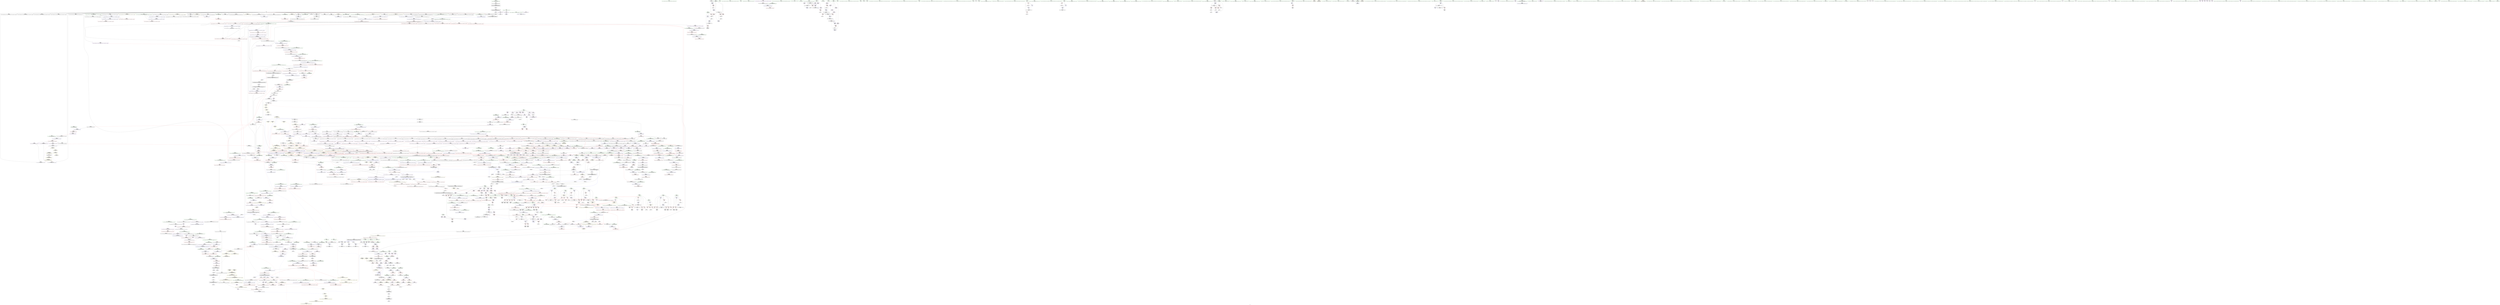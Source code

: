 digraph "SVFG" {
	label="SVFG";

	Node0x559a9cf11480 [shape=record,color=grey,label="{NodeID: 0\nNullPtr|{|<s39>124}}"];
	Node0x559a9cf11480 -> Node0x559a9cf9dd60[style=solid];
	Node0x559a9cf11480 -> Node0x559a9cf9de60[style=solid];
	Node0x559a9cf11480 -> Node0x559a9cf9df30[style=solid];
	Node0x559a9cf11480 -> Node0x559a9cf9e000[style=solid];
	Node0x559a9cf11480 -> Node0x559a9cf9e0d0[style=solid];
	Node0x559a9cf11480 -> Node0x559a9cf9e1a0[style=solid];
	Node0x559a9cf11480 -> Node0x559a9cf9e270[style=solid];
	Node0x559a9cf11480 -> Node0x559a9cf9e340[style=solid];
	Node0x559a9cf11480 -> Node0x559a9cf9e410[style=solid];
	Node0x559a9cf11480 -> Node0x559a9cf9e4e0[style=solid];
	Node0x559a9cf11480 -> Node0x559a9cf9e5b0[style=solid];
	Node0x559a9cf11480 -> Node0x559a9cf9e680[style=solid];
	Node0x559a9cf11480 -> Node0x559a9cf9e750[style=solid];
	Node0x559a9cf11480 -> Node0x559a9cf9e820[style=solid];
	Node0x559a9cf11480 -> Node0x559a9cf9e8f0[style=solid];
	Node0x559a9cf11480 -> Node0x559a9cf9e9c0[style=solid];
	Node0x559a9cf11480 -> Node0x559a9cf9ea90[style=solid];
	Node0x559a9cf11480 -> Node0x559a9cf9eb60[style=solid];
	Node0x559a9cf11480 -> Node0x559a9cf9ec30[style=solid];
	Node0x559a9cf11480 -> Node0x559a9cf9ed00[style=solid];
	Node0x559a9cf11480 -> Node0x559a9cf9edd0[style=solid];
	Node0x559a9cf11480 -> Node0x559a9cf9eea0[style=solid];
	Node0x559a9cf11480 -> Node0x559a9cf9ef70[style=solid];
	Node0x559a9cf11480 -> Node0x559a9cf9f040[style=solid];
	Node0x559a9cf11480 -> Node0x559a9cf9f110[style=solid];
	Node0x559a9cf11480 -> Node0x559a9cf9f1e0[style=solid];
	Node0x559a9cf11480 -> Node0x559a9cf9f2b0[style=solid];
	Node0x559a9cf11480 -> Node0x559a9cf9f380[style=solid];
	Node0x559a9cf11480 -> Node0x559a9cf9f450[style=solid];
	Node0x559a9cf11480 -> Node0x559a9cf9f520[style=solid];
	Node0x559a9cf11480 -> Node0x559a9cf9f5f0[style=solid];
	Node0x559a9cf11480 -> Node0x559a9cfcc5b0[style=solid];
	Node0x559a9cf11480 -> Node0x559a9cfd0950[style=solid];
	Node0x559a9cf11480 -> Node0x559a9cfd0a20[style=solid];
	Node0x559a9cf11480 -> Node0x559a9cfd0af0[style=solid];
	Node0x559a9cf11480 -> Node0x559a9cfd3460[style=solid];
	Node0x559a9cf11480 -> Node0x559a9cffc730[style=solid];
	Node0x559a9cf11480 -> Node0x559a9d000570[style=solid];
	Node0x559a9cf11480 -> Node0x559a9d002af0[style=solid];
	Node0x559a9cf11480:s39 -> Node0x559a9d108a00[style=solid,color=red];
	Node0x559a9cfa25e0 [shape=record,color=red,label="{NodeID: 775\n678\<--532\n\<--i47\nmain\n}"];
	Node0x559a9cfa25e0 -> Node0x559a9cffd870[style=solid];
	Node0x559a9d1060b0 [shape=record,color=black,label="{NodeID: 2657\n1156 = PHI(752, )\n1st arg _ZNSt6vectorISt4pairIiiESaIS1_EE12emplace_backIJS1_EEEvDpOT_ }"];
	Node0x559a9d1060b0 -> Node0x559a9cfd2760[style=solid];
	Node0x559a9cf98db0 [shape=record,color=black,label="{NodeID: 443\n1527\<--1523\nsub.ptr.lhs.cast\<--\n_ZN9__gnu_cxxmiIPSt4pairIiiESt6vectorIS2_SaIS2_EEEENS_17__normal_iteratorIT_T0_E15difference_typeERKSA_SD_\n}"];
	Node0x559a9cf98db0 -> Node0x559a9cffebf0[style=solid];
	Node0x559a9cf8c3a0 [shape=record,color=green,label="{NodeID: 111\n558\<--559\n_ZNSt6vectorISt4pairIiiESaIS1_EE5clearEv\<--_ZNSt6vectorISt4pairIiiESaIS1_EE5clearEv_field_insensitive\n}"];
	Node0x559a9d06e5e0 [shape=record,color=yellow,style=double,label="{NodeID: 1993\n8V_1 = ENCHI(MR_8V_0)\npts\{350000 350001 350002 \}\nFun[_GLOBAL__sub_I_apiapiapiad_1_0.cpp]|{<s0>151}}"];
	Node0x559a9d06e5e0:s0 -> Node0x559a9d060b60[style=dashed,color=red];
	Node0x559a9cfa8010 [shape=record,color=red,label="{NodeID: 886\n1473\<--1460\nthis1\<--this.addr\n_ZNKSt6vectorISt4pairIiiESaIS1_EE12_M_check_lenEmPKc\n|{<s0>105|<s1>106|<s2>108|<s3>109|<s4>111|<s5>112|<s6>113}}"];
	Node0x559a9cfa8010:s0 -> Node0x559a9d105890[style=solid,color=red];
	Node0x559a9cfa8010:s1 -> Node0x559a9d104420[style=solid,color=red];
	Node0x559a9cfa8010:s2 -> Node0x559a9d104420[style=solid,color=red];
	Node0x559a9cfa8010:s3 -> Node0x559a9d104420[style=solid,color=red];
	Node0x559a9cfa8010:s4 -> Node0x559a9d104420[style=solid,color=red];
	Node0x559a9cfa8010:s5 -> Node0x559a9d105890[style=solid,color=red];
	Node0x559a9cfa8010:s6 -> Node0x559a9d105890[style=solid,color=red];
	Node0x559a9d111b40 [shape=record,color=black,label="{NodeID: 2768\n1490 = PHI(1628, )\n}"];
	Node0x559a9d111b40 -> Node0x559a9cfd43d0[style=solid];
	Node0x559a9cfaeae0 [shape=record,color=purple,label="{NodeID: 554\n401\<--389\ncoerce.dive\<--retval\n_ZNSt6vectorISt4pairIiiESaIS1_EE5beginEv\n}"];
	Node0x559a9cfaeae0 -> Node0x559a9cfb7df0[style=solid];
	Node0x559a9cf91440 [shape=record,color=green,label="{NodeID: 222\n1535\<--1536\nthis.addr\<--this.addr_field_insensitive\n_ZNSt12_Vector_baseISt4pairIiiESaIS1_EE11_M_allocateEm\n}"];
	Node0x559a9cf91440 -> Node0x559a9cfa8900[style=solid];
	Node0x559a9cf91440 -> Node0x559a9cfd4710[style=solid];
	Node0x559a9cfcd480 [shape=record,color=blue,label="{NodeID: 997\n267\<--264\ncoerce.dive\<--call\n_Z3dfsii\n}"];
	Node0x559a9cfcd480 -> Node0x559a9d0487f0[style=dashed];
	Node0x559a9cfb4510 [shape=record,color=purple,label="{NodeID: 665\n1883\<--1882\nincdec.ptr\<--\n_ZNSt20__uninitialized_copyILb0EE13__uninit_copyISt13move_iteratorIPSt4pairIiiEES5_EET0_T_S8_S7_\n}"];
	Node0x559a9cfb4510 -> Node0x559a9cfd6860[style=solid];
	Node0x559a9cf9f6c0 [shape=record,color=black,label="{NodeID: 333\n62\<--117\n_Z6powmodxx_ret\<--\n_Z6powmodxx\n}"];
	Node0x559a9cfd2eb0 [shape=record,color=blue,label="{NodeID: 1108\n1251\<--1246\nthis.addr\<--this\n_ZNSt6vectorISt4pairIiiESaIS1_EE17_M_realloc_insertIJS1_EEEvN9__gnu_cxx17__normal_iteratorIPS1_S3_EEDpOT_\n}"];
	Node0x559a9cfd2eb0 -> Node0x559a9cfa63a0[style=dashed];
	Node0x559a9cf38350 [shape=record,color=green,label="{NodeID: 1\n4\<--1\n.str\<--dummyObj\nGlob }"];
	Node0x559a9cfa26b0 [shape=record,color=red,label="{NodeID: 776\n699\<--534\n\<--i73\nmain\n}"];
	Node0x559a9cfa26b0 -> Node0x559a9d001d70[style=solid];
	Node0x559a9d1061c0 [shape=record,color=black,label="{NodeID: 2658\n439 = PHI(234, )\n0th arg _ZNK9__gnu_cxx17__normal_iteratorIPSt4pairIiiESt6vectorIS2_SaIS2_EEEdeEv }"];
	Node0x559a9d1061c0 -> Node0x559a9cfce320[style=solid];
	Node0x559a9cf98e80 [shape=record,color=black,label="{NodeID: 444\n1528\<--1526\nsub.ptr.rhs.cast\<--\n_ZN9__gnu_cxxmiIPSt4pairIiiESt6vectorIS2_SaIS2_EEEENS_17__normal_iteratorIT_T0_E15difference_typeERKSA_SD_\n}"];
	Node0x559a9cf98e80 -> Node0x559a9cffebf0[style=solid];
	Node0x559a9cf8c4a0 [shape=record,color=green,label="{NodeID: 112\n580\<--581\n_ZNSt6vectorISt4pairIiiESaIS1_EE9push_backEOS1_\<--_ZNSt6vectorISt4pairIiiESaIS1_EE9push_backEOS1__field_insensitive\n}"];
	Node0x559a9cfa80e0 [shape=record,color=red,label="{NodeID: 887\n1481\<--1462\n\<--__n.addr\n_ZNKSt6vectorISt4pairIiiESaIS1_EE12_M_check_lenEmPKc\n}"];
	Node0x559a9cfa80e0 -> Node0x559a9d001170[style=solid];
	Node0x559a9d111c80 [shape=record,color=black,label="{NodeID: 2769\n1499 = PHI(1628, )\n}"];
	Node0x559a9d111c80 -> Node0x559a9d000e70[style=solid];
	Node0x559a9cfaebb0 [shape=record,color=purple,label="{NodeID: 555\n396\<--395\n_M_impl\<--\n_ZNSt6vectorISt4pairIiiESaIS1_EE5beginEv\n}"];
	Node0x559a9cf91510 [shape=record,color=green,label="{NodeID: 223\n1537\<--1538\n__n.addr\<--__n.addr_field_insensitive\n_ZNSt12_Vector_baseISt4pairIiiESaIS1_EE11_M_allocateEm\n}"];
	Node0x559a9cf91510 -> Node0x559a9cfa89d0[style=solid];
	Node0x559a9cf91510 -> Node0x559a9cfa8aa0[style=solid];
	Node0x559a9cf91510 -> Node0x559a9cfd47e0[style=solid];
	Node0x559a9cfcd550 [shape=record,color=blue,label="{NodeID: 998\n273\<--270\ncoerce.dive6\<--call5\n_Z3dfsii\n|{<s0>14}}"];
	Node0x559a9cfcd550:s0 -> Node0x559a9d06ccb0[style=dashed,color=red];
	Node0x559a9cfb45e0 [shape=record,color=purple,label="{NodeID: 666\n2067\<--1952\noffset_0\<--\n}"];
	Node0x559a9cfb45e0 -> Node0x559a9cfd6fb0[style=solid];
	Node0x559a9d092980 [shape=record,color=yellow,style=double,label="{NodeID: 2548\n90V_7 = CSCHI(MR_90V_2)\npts\{380000 380001 400000 400001 \}\nCS[]|{<s0>19|<s1>19}}"];
	Node0x559a9d092980:s0 -> Node0x559a9cfce730[style=dashed,color=red];
	Node0x559a9d092980:s1 -> Node0x559a9cfce800[style=dashed,color=red];
	Node0x559a9cf9f790 [shape=record,color=black,label="{NodeID: 334\n150\<--149\n\<--this1\n_ZNSt6vectorISt4pairIiiESaIS1_EEC2Ev\n|{<s0>4}}"];
	Node0x559a9cf9f790:s0 -> Node0x559a9d1031d0[style=solid,color=red];
	Node0x559a9cfd2f80 [shape=record,color=blue,label="{NodeID: 1109\n1253\<--1248\n__args.addr\<--__args\n_ZNSt6vectorISt4pairIiiESaIS1_EE17_M_realloc_insertIJS1_EEEvN9__gnu_cxx17__normal_iteratorIPS1_S3_EEDpOT_\n}"];
	Node0x559a9cfd2f80 -> Node0x559a9cfa6470[style=dashed];
	Node0x559a9cf88910 [shape=record,color=green,label="{NodeID: 2\n6\<--1\n.str.1\<--dummyObj\nGlob }"];
	Node0x559a9cfa2780 [shape=record,color=red,label="{NodeID: 777\n703\<--534\n\<--i73\nmain\n}"];
	Node0x559a9cfa2780 -> Node0x559a9cfa1f60[style=solid];
	Node0x559a9d1062d0 [shape=record,color=black,label="{NodeID: 2659\n742 = PHI(575, 584, )\n0th arg _ZNSt6vectorISt4pairIiiESaIS1_EE9push_backEOS1_ }"];
	Node0x559a9d1062d0 -> Node0x559a9cfcfdf0[style=solid];
	Node0x559a9cf98f50 [shape=record,color=black,label="{NodeID: 445\n1512\<--1530\n_ZN9__gnu_cxxmiIPSt4pairIiiESt6vectorIS2_SaIS2_EEEENS_17__normal_iteratorIT_T0_E15difference_typeERKSA_SD__ret\<--sub.ptr.div\n_ZN9__gnu_cxxmiIPSt4pairIiiESt6vectorIS2_SaIS2_EEEENS_17__normal_iteratorIT_T0_E15difference_typeERKSA_SD_\n|{<s0>82}}"];
	Node0x559a9cf98f50:s0 -> Node0x559a9d110780[style=solid,color=blue];
	Node0x559a9cf8c5a0 [shape=record,color=green,label="{NodeID: 113\n658\<--659\n_ZStneIiiEbRKSt4pairIT_T0_ES5_\<--_ZStneIiiEbRKSt4pairIT_T0_ES5__field_insensitive\n}"];
	Node0x559a9d06e800 [shape=record,color=yellow,style=double,label="{NodeID: 1995\n253V_1 = ENCHI(MR_253V_0)\npts\{17920000 \}\nFun[_ZSt32__make_move_if_noexcept_iteratorISt4pairIiiESt13move_iteratorIPS1_EET0_PT_]|{<s0>131}}"];
	Node0x559a9d06e800:s0 -> Node0x559a9cfd78a0[style=dashed,color=red];
	Node0x559a9cfa81b0 [shape=record,color=red,label="{NodeID: 888\n1484\<--1464\n\<--__s.addr\n_ZNKSt6vectorISt4pairIiiESaIS1_EE12_M_check_lenEmPKc\n}"];
	Node0x559a9d111dc0 [shape=record,color=black,label="{NodeID: 2770\n1714 = PHI(1718, )\n}"];
	Node0x559a9d111dc0 -> Node0x559a9cfaa160[style=solid];
	Node0x559a9cfaec80 [shape=record,color=purple,label="{NodeID: 556\n397\<--395\n_M_start\<--\n_ZNSt6vectorISt4pairIiiESaIS1_EE5beginEv\n|{<s0>23}}"];
	Node0x559a9cfaec80:s0 -> Node0x559a9d113890[style=solid,color=red];
	Node0x559a9cf915e0 [shape=record,color=green,label="{NodeID: 224\n1549\<--1550\n_ZNSt16allocator_traitsISaISt4pairIiiEEE8allocateERS2_m\<--_ZNSt16allocator_traitsISaISt4pairIiiEEE8allocateERS2_m_field_insensitive\n}"];
	Node0x559a9cfcd620 [shape=record,color=blue, style = dotted,label="{NodeID: 999\n2043\<--2045\noffset_0\<--dummyVal\n_Z3dfsii\n}"];
	Node0x559a9cfcd620 -> Node0x559a9cfb7430[style=dashed];
	Node0x559a9cfcd620 -> Node0x559a9d048cf0[style=dashed];
	Node0x559a9cfb46b0 [shape=record,color=purple,label="{NodeID: 667\n2070\<--1952\noffset_1\<--\n}"];
	Node0x559a9cfb46b0 -> Node0x559a9cfd7080[style=solid];
	Node0x559a9cf9f860 [shape=record,color=black,label="{NodeID: 335\n188\<--187\n\<--this1\n_ZNSt6vectorISt4pairIiiESaIS1_EED2Ev\n}"];
	Node0x559a9cf9f860 -> Node0x559a9cfadd10[style=solid];
	Node0x559a9cf9f860 -> Node0x559a9cfadde0[style=solid];
	Node0x559a9cfd3050 [shape=record,color=blue,label="{NodeID: 1110\n1255\<--1275\n__len\<--call\n_ZNSt6vectorISt4pairIiiESaIS1_EE17_M_realloc_insertIJS1_EEEvN9__gnu_cxx17__normal_iteratorIPS1_S3_EEDpOT_\n}"];
	Node0x559a9cfd3050 -> Node0x559a9cfa6540[style=dashed];
	Node0x559a9cfd3050 -> Node0x559a9cfa6610[style=dashed];
	Node0x559a9cfd3050 -> Node0x559a9cfa66e0[style=dashed];
	Node0x559a9cf88c50 [shape=record,color=green,label="{NodeID: 3\n8\<--1\n__PRETTY_FUNCTION__._Z6powmodxx\<--dummyObj\nGlob }"];
	Node0x559a9cfa2850 [shape=record,color=red,label="{NodeID: 778\n710\<--534\n\<--i73\nmain\n}"];
	Node0x559a9cfa2850 -> Node0x559a9cffea70[style=solid];
	Node0x559a9d106420 [shape=record,color=black,label="{NodeID: 2660\n743 = PHI(520, 522, )\n1st arg _ZNSt6vectorISt4pairIiiESaIS1_EE9push_backEOS1_ }"];
	Node0x559a9d106420 -> Node0x559a9cfcfec0[style=solid];
	Node0x559a9cf99020 [shape=record,color=black,label="{NodeID: 446\n1546\<--1545\n\<--_M_impl\n_ZNSt12_Vector_baseISt4pairIiiESaIS1_EE11_M_allocateEm\n|{<s0>116}}"];
	Node0x559a9cf99020:s0 -> Node0x559a9d104ab0[style=solid,color=red];
	Node0x559a9cf919f0 [shape=record,color=green,label="{NodeID: 114\n687\<--688\nprintf\<--printf_field_insensitive\n}"];
	Node0x559a9cfa8280 [shape=record,color=red,label="{NodeID: 889\n1498\<--1466\n\<--__len\n_ZNKSt6vectorISt4pairIiiESaIS1_EE12_M_check_lenEmPKc\n}"];
	Node0x559a9cfa8280 -> Node0x559a9d000e70[style=solid];
	Node0x559a9d111f00 [shape=record,color=black,label="{NodeID: 2771\n1733 = PHI(1694, )\n}"];
	Node0x559a9d111f00 -> Node0x559a9d002970[style=solid];
	Node0x559a9cfaed50 [shape=record,color=purple,label="{NodeID: 557\n416\<--406\ncoerce.dive\<--retval\n_ZNSt6vectorISt4pairIiiESaIS1_EE3endEv\n}"];
	Node0x559a9cfaed50 -> Node0x559a9cfb7f90[style=solid];
	Node0x559a9cf916e0 [shape=record,color=green,label="{NodeID: 225\n1560\<--1561\n__first.addr\<--__first.addr_field_insensitive\n_ZSt34__uninitialized_move_if_noexcept_aIPSt4pairIiiES2_SaIS1_EET0_T_S5_S4_RT1_\n}"];
	Node0x559a9cf916e0 -> Node0x559a9cfa8b70[style=solid];
	Node0x559a9cf916e0 -> Node0x559a9cfd48b0[style=solid];
	Node0x559a9cfcd6f0 [shape=record,color=blue, style = dotted,label="{NodeID: 1000\n2046\<--2048\noffset_1\<--dummyVal\n_Z3dfsii\n}"];
	Node0x559a9cfcd6f0 -> Node0x559a9cfb7360[style=dashed];
	Node0x559a9cfcd6f0 -> Node0x559a9cfb75d0[style=dashed];
	Node0x559a9cfcd6f0 -> Node0x559a9cfb76a0[style=dashed];
	Node0x559a9cfcd6f0 -> Node0x559a9cfb7770[style=dashed];
	Node0x559a9cfcd6f0 -> Node0x559a9cfb7910[style=dashed];
	Node0x559a9cfcd6f0 -> Node0x559a9cfb79e0[style=dashed];
	Node0x559a9cfcd6f0 -> Node0x559a9d0491f0[style=dashed];
	Node0x559a9cfb4780 [shape=record,color=purple,label="{NodeID: 668\n2068\<--1953\noffset_0\<--\n}"];
	Node0x559a9cfb4780 -> Node0x559a9cfcbc10[style=solid];
	Node0x559a9cf9f930 [shape=record,color=black,label="{NodeID: 336\n192\<--187\n\<--this1\n_ZNSt6vectorISt4pairIiiESaIS1_EED2Ev\n}"];
	Node0x559a9cf9f930 -> Node0x559a9cfadeb0[style=solid];
	Node0x559a9cf9f930 -> Node0x559a9cfadf80[style=solid];
	Node0x559a9cfd3120 [shape=record,color=blue,label="{NodeID: 1111\n1280\<--1279\ncoerce.dive3\<--call2\n_ZNSt6vectorISt4pairIiiESaIS1_EE17_M_realloc_insertIJS1_EEEvN9__gnu_cxx17__normal_iteratorIPS1_S3_EEDpOT_\n|{|<s2>82}}"];
	Node0x559a9cfd3120 -> Node0x559a9cfa7720[style=dashed];
	Node0x559a9cfd3120 -> Node0x559a9cfa77f0[style=dashed];
	Node0x559a9cfd3120:s2 -> Node0x559a9d068340[style=dashed,color=red];
	Node0x559a9cf88d10 [shape=record,color=green,label="{NodeID: 4\n11\<--1\n\<--dummyObj\nCan only get source location for instruction, argument, global var or function.}"];
	Node0x559a9cfa2920 [shape=record,color=red,label="{NodeID: 779\n631\<--630\n\<--arrayidx42\nmain\n}"];
	Node0x559a9cfa2920 -> Node0x559a9d001770[style=solid];
	Node0x559a9d106570 [shape=record,color=black,label="{NodeID: 2661\n1036 = PHI(1016, )\n0th arg _ZNSt16allocator_traitsISaISt4pairIiiEEE10deallocateERS2_PS1_m }"];
	Node0x559a9d106570 -> Node0x559a9cfd1990[style=solid];
	Node0x559a9cf990f0 [shape=record,color=black,label="{NodeID: 447\n1532\<--1553\n_ZNSt12_Vector_baseISt4pairIiiESaIS1_EE11_M_allocateEm_ret\<--cond\n_ZNSt12_Vector_baseISt4pairIiiESaIS1_EE11_M_allocateEm\n|{<s0>83}}"];
	Node0x559a9cf990f0:s0 -> Node0x559a9d1108c0[style=solid,color=blue];
	Node0x559a9cf91ab0 [shape=record,color=green,label="{NodeID: 115\n694\<--695\nputs\<--puts_field_insensitive\n}"];
	Node0x559a9d06e9f0 [shape=record,color=yellow,style=double,label="{NodeID: 1997\n213V_1 = ENCHI(MR_213V_0)\npts\{18450000 \}\nFun[_ZNKSt13move_iteratorIPSt4pairIiiEEdeEv]}"];
	Node0x559a9d06e9f0 -> Node0x559a9cfcaca0[style=dashed];
	Node0x559a9cfa8350 [shape=record,color=red,label="{NodeID: 890\n1502\<--1466\n\<--__len\n_ZNKSt6vectorISt4pairIiiESaIS1_EE12_M_check_lenEmPKc\n}"];
	Node0x559a9cfa8350 -> Node0x559a9d001ef0[style=solid];
	Node0x559a9d112040 [shape=record,color=black,label="{NodeID: 2772\n1785 = PHI(1803, )\n}"];
	Node0x559a9d112040 -> Node0x559a9cfaa710[style=solid];
	Node0x559a9cfaee20 [shape=record,color=purple,label="{NodeID: 558\n413\<--412\n_M_impl\<--\n_ZNSt6vectorISt4pairIiiESaIS1_EE3endEv\n}"];
	Node0x559a9cf917b0 [shape=record,color=green,label="{NodeID: 226\n1562\<--1563\n__last.addr\<--__last.addr_field_insensitive\n_ZSt34__uninitialized_move_if_noexcept_aIPSt4pairIiiES2_SaIS1_EET0_T_S5_S4_RT1_\n}"];
	Node0x559a9cf917b0 -> Node0x559a9cfa8c40[style=solid];
	Node0x559a9cf917b0 -> Node0x559a9cfd4980[style=solid];
	Node0x559a9cfcd7c0 [shape=record,color=blue,label="{NodeID: 1001\n240\<--297\nv\<--\n_Z3dfsii\n|{|<s7>18|<s8>20}}"];
	Node0x559a9cfcd7c0 -> Node0x559a9cfb6c10[style=dashed];
	Node0x559a9cfcd7c0 -> Node0x559a9cfb6ce0[style=dashed];
	Node0x559a9cfcd7c0 -> Node0x559a9cfb6db0[style=dashed];
	Node0x559a9cfcd7c0 -> Node0x559a9cfb6e80[style=dashed];
	Node0x559a9cfcd7c0 -> Node0x559a9cfb6f50[style=dashed];
	Node0x559a9cfcd7c0 -> Node0x559a9cfb7020[style=dashed];
	Node0x559a9cfcd7c0 -> Node0x559a9d045af0[style=dashed];
	Node0x559a9cfcd7c0:s7 -> Node0x559a9d074950[style=dashed,color=red];
	Node0x559a9cfcd7c0:s8 -> Node0x559a9d074950[style=dashed,color=red];
	Node0x559a9cfb4850 [shape=record,color=purple,label="{NodeID: 669\n2071\<--1953\noffset_1\<--\n}"];
	Node0x559a9cfb4850 -> Node0x559a9cfcbce0[style=solid];
	Node0x559a9d092db0 [shape=record,color=yellow,style=double,label="{NodeID: 2551\n24V_2 = CSCHI(MR_24V_1)\npts\{350001 \}\nCS[]|{<s0>34}}"];
	Node0x559a9d092db0:s0 -> Node0x559a9d0556d0[style=dashed,color=blue];
	Node0x559a9cf9fa00 [shape=record,color=black,label="{NodeID: 337\n196\<--187\n\<--this1\n_ZNSt6vectorISt4pairIiiESaIS1_EED2Ev\n|{<s0>7}}"];
	Node0x559a9cf9fa00:s0 -> Node0x559a9d105b70[style=solid,color=red];
	Node0x559a9cfd31f0 [shape=record,color=blue,label="{NodeID: 1112\n1257\<--1282\n__elems_before\<--call4\n_ZNSt6vectorISt4pairIiiESaIS1_EE17_M_realloc_insertIJS1_EEEvN9__gnu_cxx17__normal_iteratorIPS1_S3_EEDpOT_\n}"];
	Node0x559a9cfd31f0 -> Node0x559a9cfa67b0[style=dashed];
	Node0x559a9cfd31f0 -> Node0x559a9cfa6880[style=dashed];
	Node0x559a9cf88dd0 [shape=record,color=green,label="{NodeID: 5\n36\<--1\n__dso_handle\<--dummyObj\nGlob }"];
	Node0x559a9d0660f0 [shape=record,color=yellow,style=double,label="{NodeID: 1887\n342V_1 = ENCHI(MR_342V_0)\npts\{936 \}\nFun[_ZNSt12_Vector_baseISt4pairIiiESaIS1_EED2Ev]}"];
	Node0x559a9d0660f0 -> Node0x559a9cfd1170[style=dashed];
	Node0x559a9cfa29f0 [shape=record,color=red,label="{NodeID: 780\n664\<--663\n\<--arrayidx58\nmain\n}"];
	Node0x559a9cfa29f0 -> Node0x559a9cffdff0[style=solid];
	Node0x559a9d106680 [shape=record,color=black,label="{NodeID: 2662\n1037 = PHI(1017, )\n1st arg _ZNSt16allocator_traitsISaISt4pairIiiEEE10deallocateERS2_PS1_m }"];
	Node0x559a9d106680 -> Node0x559a9cfd1a60[style=solid];
	Node0x559a9cf991c0 [shape=record,color=black,label="{NodeID: 448\n1555\<--1592\n_ZSt34__uninitialized_move_if_noexcept_aIPSt4pairIiiES2_SaIS1_EET0_T_S5_S4_RT1__ret\<--call6\n_ZSt34__uninitialized_move_if_noexcept_aIPSt4pairIiiES2_SaIS1_EET0_T_S5_S4_RT1_\n|{<s0>88|<s1>91}}"];
	Node0x559a9cf991c0:s0 -> Node0x559a9d110e50[style=solid,color=blue];
	Node0x559a9cf991c0:s1 -> Node0x559a9d111210[style=solid,color=blue];
	Node0x559a9cf91bb0 [shape=record,color=green,label="{NodeID: 116\n729\<--730\nthis.addr\<--this.addr_field_insensitive\n_ZNSt6vectorISt4pairIiiESaIS1_EE5clearEv\n}"];
	Node0x559a9cf91bb0 -> Node0x559a9cfa2c60[style=solid];
	Node0x559a9cf91bb0 -> Node0x559a9cfcfd20[style=solid];
	Node0x559a9cfa8420 [shape=record,color=red,label="{NodeID: 891\n1508\<--1466\n\<--__len\n_ZNKSt6vectorISt4pairIiiESaIS1_EE12_M_check_lenEmPKc\n}"];
	Node0x559a9cfa8420 -> Node0x559a9cffc190[style=solid];
	Node0x559a9d112180 [shape=record,color=black,label="{NodeID: 2773\n1836 = PHI(1840, )\n}"];
	Node0x559a9d112180 -> Node0x559a9cfaabf0[style=solid];
	Node0x559a9cfaeef0 [shape=record,color=purple,label="{NodeID: 559\n414\<--412\n_M_finish\<--\n_ZNSt6vectorISt4pairIiiESaIS1_EE3endEv\n|{<s0>24}}"];
	Node0x559a9cfaeef0:s0 -> Node0x559a9d113890[style=solid,color=red];
	Node0x559a9cf91880 [shape=record,color=green,label="{NodeID: 227\n1564\<--1565\n__result.addr\<--__result.addr_field_insensitive\n_ZSt34__uninitialized_move_if_noexcept_aIPSt4pairIiiES2_SaIS1_EET0_T_S5_S4_RT1_\n}"];
	Node0x559a9cf91880 -> Node0x559a9cfa8d10[style=solid];
	Node0x559a9cf91880 -> Node0x559a9cfd4a50[style=solid];
	Node0x559a9cfcd890 [shape=record,color=blue,label="{NodeID: 1002\n309\<--306\narrayidx14\<--\n_Z3dfsii\n|{<s0>17}}"];
	Node0x559a9cfcd890:s0 -> Node0x559a9d0478f0[style=dashed,color=red];
	Node0x559a9cfb4920 [shape=record,color=purple,label="{NodeID: 670\n1969\<--1968\n_M_current\<--this1\n_ZNKSt13move_iteratorIPSt4pairIiiEEdeEv\n}"];
	Node0x559a9cfb4920 -> Node0x559a9cfcaca0[style=solid];
	Node0x559a9d092f10 [shape=record,color=yellow,style=double,label="{NodeID: 2552\n8V_3 = CSCHI(MR_8V_2)\npts\{350000 350001 350002 \}\nCS[]|{|<s1>151}}"];
	Node0x559a9d092f10 -> Node0x559a9d060b60[style=dashed];
	Node0x559a9d092f10:s1 -> Node0x559a9d095ce0[style=dashed,color=blue];
	Node0x559a9cf9fad0 [shape=record,color=black,label="{NodeID: 338\n203\<--187\n\<--this1\n_ZNSt6vectorISt4pairIiiESaIS1_EED2Ev\n|{<s0>9}}"];
	Node0x559a9cf9fad0:s0 -> Node0x559a9d100850[style=solid,color=red];
	Node0x559a9cfd32c0 [shape=record,color=blue,label="{NodeID: 1113\n1261\<--1288\n__new_start\<--call5\n_ZNSt6vectorISt4pairIiiESaIS1_EE17_M_realloc_insertIJS1_EEEvN9__gnu_cxx17__normal_iteratorIPS1_S3_EEDpOT_\n}"];
	Node0x559a9cfd32c0 -> Node0x559a9cfa6950[style=dashed];
	Node0x559a9cfd32c0 -> Node0x559a9cfa6a20[style=dashed];
	Node0x559a9cfd32c0 -> Node0x559a9cfa6af0[style=dashed];
	Node0x559a9cfd32c0 -> Node0x559a9cfa6bc0[style=dashed];
	Node0x559a9cfd32c0 -> Node0x559a9cfa6c90[style=dashed];
	Node0x559a9cfd32c0 -> Node0x559a9cfa6d60[style=dashed];
	Node0x559a9cfd32c0 -> Node0x559a9cfa6e30[style=dashed];
	Node0x559a9cfd32c0 -> Node0x559a9cfa6f00[style=dashed];
	Node0x559a9cf89230 [shape=record,color=green,label="{NodeID: 6\n41\<--1\n.str.2\<--dummyObj\nGlob }"];
	Node0x559a9d0661d0 [shape=record,color=yellow,style=double,label="{NodeID: 1888\n344V_1 = ENCHI(MR_344V_0)\npts\{938 \}\nFun[_ZNSt12_Vector_baseISt4pairIiiESaIS1_EED2Ev]}"];
	Node0x559a9d0661d0 -> Node0x559a9cfd1240[style=dashed];
	Node0x559a9cfa2ac0 [shape=record,color=red,label="{NodeID: 781\n671\<--670\n\<--arrayidx61\nmain\n}"];
	Node0x559a9cfa2ac0 -> Node0x559a9d0012f0[style=solid];
	Node0x559a9d106790 [shape=record,color=black,label="{NodeID: 2663\n1038 = PHI(1018, )\n2nd arg _ZNSt16allocator_traitsISaISt4pairIiiEEE10deallocateERS2_PS1_m }"];
	Node0x559a9d106790 -> Node0x559a9cfd1b30[style=solid];
	Node0x559a9cf99290 [shape=record,color=black,label="{NodeID: 449\n1606\<--1605\n\<--\n_ZNSt16allocator_traitsISaISt4pairIiiEEE7destroyIS1_EEvRS2_PT_\n|{<s0>120}}"];
	Node0x559a9cf99290:s0 -> Node0x559a9d1068a0[style=solid,color=red];
	Node0x559a9cf91c80 [shape=record,color=green,label="{NodeID: 117\n738\<--739\n_ZNSt6vectorISt4pairIiiESaIS1_EE15_M_erase_at_endEPS1_\<--_ZNSt6vectorISt4pairIiiESaIS1_EE15_M_erase_at_endEPS1__field_insensitive\n}"];
	Node0x559a9d06ebe0 [shape=record,color=yellow,style=double,label="{NodeID: 1999\n228V_1 = ENCHI(MR_228V_0)\npts\{5210000 5230000 \}\nFun[_ZN9__gnu_cxx13new_allocatorISt4pairIiiEE9constructIS2_JS2_EEEvPT_DpOT0_]}"];
	Node0x559a9d06ebe0 -> Node0x559a9cfcb730[style=dashed];
	Node0x559a9cfa84f0 [shape=record,color=red,label="{NodeID: 892\n1495\<--1492\n\<--call5\n_ZNKSt6vectorISt4pairIiiESaIS1_EE12_M_check_lenEmPKc\n}"];
	Node0x559a9cfa84f0 -> Node0x559a9cffe170[style=solid];
	Node0x559a9d1122c0 [shape=record,color=black,label="{NodeID: 2774\n1933 = PHI(1984, )\n}"];
	Node0x559a9d1122c0 -> Node0x559a9cffe770[style=solid];
	Node0x559a9cfaefc0 [shape=record,color=purple,label="{NodeID: 560\n444\<--443\n_M_current\<--this1\n_ZNK9__gnu_cxx17__normal_iteratorIPSt4pairIiiESt6vectorIS2_SaIS2_EEEdeEv\n}"];
	Node0x559a9cfaefc0 -> Node0x559a9cfb8470[style=solid];
	Node0x559a9cf91950 [shape=record,color=green,label="{NodeID: 228\n1566\<--1567\n__alloc.addr\<--__alloc.addr_field_insensitive\n_ZSt34__uninitialized_move_if_noexcept_aIPSt4pairIiiES2_SaIS1_EET0_T_S5_S4_RT1_\n}"];
	Node0x559a9cf91950 -> Node0x559a9cfa8de0[style=solid];
	Node0x559a9cf91950 -> Node0x559a9cfd4b20[style=solid];
	Node0x559a9cfcd960 [shape=record,color=blue,label="{NodeID: 1003\n314\<--311\narrayidx16\<--\n_Z3dfsii\n|{<s0>17}}"];
	Node0x559a9cfcd960:s0 -> Node0x559a9d047df0[style=dashed,color=red];
	Node0x559a9cfb49f0 [shape=record,color=purple,label="{NodeID: 671\n1978\<--1977\n_M_current\<--this1\n_ZNSt13move_iteratorIPSt4pairIiiEEppEv\n}"];
	Node0x559a9cfb49f0 -> Node0x559a9cfcae40[style=solid];
	Node0x559a9cfb49f0 -> Node0x559a9cfd73c0[style=solid];
	Node0x559a9d093070 [shape=record,color=yellow,style=double,label="{NodeID: 2553\n8V_2 = CSCHI(MR_8V_1)\npts\{350000 350001 350002 \}\nCS[]|{<s0>2}}"];
	Node0x559a9d093070:s0 -> Node0x559a9d092f10[style=dashed,color=blue];
	Node0x559a9cf9fba0 [shape=record,color=black,label="{NodeID: 339\n213\<--187\n\<--this1\n_ZNSt6vectorISt4pairIiiESaIS1_EED2Ev\n|{<s0>10}}"];
	Node0x559a9cf9fba0:s0 -> Node0x559a9d100850[style=solid,color=red];
	Node0x559a9cfd3390 [shape=record,color=blue,label="{NodeID: 1114\n1263\<--1292\n__new_finish\<--\n_ZNSt6vectorISt4pairIiiESaIS1_EE17_M_realloc_insertIJS1_EEEvN9__gnu_cxx17__normal_iteratorIPS1_S3_EEDpOT_\n}"];
	Node0x559a9cfd3390 -> Node0x559a9cfa7170[style=dashed];
	Node0x559a9cfd3390 -> Node0x559a9cfa7240[style=dashed];
	Node0x559a9cfd3390 -> Node0x559a9cfd3460[style=dashed];
	Node0x559a9cf892f0 [shape=record,color=green,label="{NodeID: 7\n43\<--1\n.str.3\<--dummyObj\nGlob }"];
	Node0x559a9d0662b0 [shape=record,color=yellow,style=double,label="{NodeID: 1889\n22V_1 = ENCHI(MR_22V_0)\npts\{350000 \}\nFun[_ZNSt12_Vector_baseISt4pairIiiESaIS1_EED2Ev]}"];
	Node0x559a9d0662b0 -> Node0x559a9cfa43f0[style=dashed];
	Node0x559a9d0662b0 -> Node0x559a9cfa4590[style=dashed];
	Node0x559a9cfa2b90 [shape=record,color=red,label="{NodeID: 782\n706\<--705\n\<--arrayidx78\nmain\n}"];
	Node0x559a9d1068a0 [shape=record,color=black,label="{NodeID: 2664\n2025 = PHI(1606, )\n0th arg _ZN9__gnu_cxx13new_allocatorISt4pairIiiEE7destroyIS2_EEvPT_ }"];
	Node0x559a9d1068a0 -> Node0x559a9cfd7970[style=solid];
	Node0x559a9cf99360 [shape=record,color=black,label="{NodeID: 450\n1620\<--1619\n\<--this1\n_ZNKSt6vectorISt4pairIiiESaIS1_EE8max_sizeEv\n|{<s0>121}}"];
	Node0x559a9cf99360:s0 -> Node0x559a9d1086d0[style=solid,color=red];
	Node0x559a9cf91d80 [shape=record,color=green,label="{NodeID: 118\n744\<--745\nthis.addr\<--this.addr_field_insensitive\n_ZNSt6vectorISt4pairIiiESaIS1_EE9push_backEOS1_\n}"];
	Node0x559a9cf91d80 -> Node0x559a9cfa2e00[style=solid];
	Node0x559a9cf91d80 -> Node0x559a9cfcfdf0[style=solid];
	Node0x559a9d06ed20 [shape=record,color=yellow,style=double,label="{NodeID: 2000\n230V_1 = ENCHI(MR_230V_0)\npts\{5210001 5230001 \}\nFun[_ZN9__gnu_cxx13new_allocatorISt4pairIiiEE9constructIS2_JS2_EEEvPT_DpOT0_]}"];
	Node0x559a9d06ed20 -> Node0x559a9cfcb800[style=dashed];
	Node0x559a9cfa85c0 [shape=record,color=red,label="{NodeID: 893\n1521\<--1515\n\<--__lhs.addr\n_ZN9__gnu_cxxmiIPSt4pairIiiESt6vectorIS2_SaIS2_EEEENS_17__normal_iteratorIT_T0_E15difference_typeERKSA_SD_\n|{<s0>114}}"];
	Node0x559a9cfa85c0:s0 -> Node0x559a9d107750[style=solid,color=red];
	Node0x559a9d112400 [shape=record,color=black,label="{NodeID: 2775\n1864 = PHI(1922, )\n}"];
	Node0x559a9cfaf090 [shape=record,color=purple,label="{NodeID: 561\n491\<--484\nfirst2\<--this1\n_ZNSt4pairIiiEaSEOS0_\n}"];
	Node0x559a9cfaf090 -> Node0x559a9cfce730[style=solid];
	Node0x559a9cf99e20 [shape=record,color=green,label="{NodeID: 229\n1568\<--1569\nagg.tmp\<--agg.tmp_field_insensitive\n_ZSt34__uninitialized_move_if_noexcept_aIPSt4pairIiiES2_SaIS1_EET0_T_S5_S4_RT1_\n}"];
	Node0x559a9cf99e20 -> Node0x559a9cfb2e50[style=solid];
	Node0x559a9cf99e20 -> Node0x559a9cfb2f20[style=solid];
	Node0x559a9cfcda30 [shape=record,color=blue,label="{NodeID: 1004\n323\<--320\n\<--call18\n_Z3dfsii\n}"];
	Node0x559a9cfcda30 -> Node0x559a9d045ff0[style=dashed];
	Node0x559a9cfb4ac0 [shape=record,color=purple,label="{NodeID: 672\n1980\<--1979\nincdec.ptr\<--\n_ZNSt13move_iteratorIPSt4pairIiiEEppEv\n}"];
	Node0x559a9cfb4ac0 -> Node0x559a9cfd73c0[style=solid];
	Node0x559a9cf9fc70 [shape=record,color=black,label="{NodeID: 340\n283\<--238\n\<--p\n_Z3dfsii\n}"];
	Node0x559a9cf9fc70 -> Node0x559a9cfae7a0[style=solid];
	Node0x559a9cf9fc70 -> Node0x559a9cfae870[style=solid];
	Node0x559a9cfd3460 [shape=record,color=blue, style = dotted,label="{NodeID: 1115\n1263\<--3\n__new_finish\<--dummyVal\n_ZNSt6vectorISt4pairIiiESaIS1_EE17_M_realloc_insertIJS1_EEEvN9__gnu_cxx17__normal_iteratorIPS1_S3_EEDpOT_\n}"];
	Node0x559a9cfd3460 -> Node0x559a9cfa7170[style=dashed];
	Node0x559a9cfd3460 -> Node0x559a9cfa7240[style=dashed];
	Node0x559a9cfd3460 -> Node0x559a9cfd3530[style=dashed];
	Node0x559a9cf893b0 [shape=record,color=green,label="{NodeID: 8\n45\<--1\n.str.4\<--dummyObj\nGlob }"];
	Node0x559a9d066390 [shape=record,color=yellow,style=double,label="{NodeID: 1890\n26V_1 = ENCHI(MR_26V_0)\npts\{350002 \}\nFun[_ZNSt12_Vector_baseISt4pairIiiESaIS1_EED2Ev]}"];
	Node0x559a9d066390 -> Node0x559a9cfa44c0[style=dashed];
	Node0x559a9cfa2c60 [shape=record,color=red,label="{NodeID: 783\n732\<--729\nthis1\<--this.addr\n_ZNSt6vectorISt4pairIiiESaIS1_EE5clearEv\n|{|<s1>48}}"];
	Node0x559a9cfa2c60 -> Node0x559a9cf95e90[style=solid];
	Node0x559a9cfa2c60:s1 -> Node0x559a9d104200[style=solid,color=red];
	Node0x559a9d1069b0 [shape=record,color=black,label="{NodeID: 2665\n2026 = PHI(1607, )\n1st arg _ZN9__gnu_cxx13new_allocatorISt4pairIiiEE7destroyIS2_EEvPT_ }"];
	Node0x559a9d1069b0 -> Node0x559a9cfd7a40[style=solid];
	Node0x559a9cf99430 [shape=record,color=black,label="{NodeID: 451\n1614\<--1624\n_ZNKSt6vectorISt4pairIiiESaIS1_EE8max_sizeEv_ret\<--call2\n_ZNKSt6vectorISt4pairIiiESaIS1_EE8max_sizeEv\n|{<s0>105|<s1>112|<s2>113}}"];
	Node0x559a9cf99430:s0 -> Node0x559a9d1117e0[style=solid,color=blue];
	Node0x559a9cf99430:s1 -> Node0x559a9d10d3c0[style=solid,color=blue];
	Node0x559a9cf99430:s2 -> Node0x559a9d10d500[style=solid,color=blue];
	Node0x559a9cf91e50 [shape=record,color=green,label="{NodeID: 119\n746\<--747\n__x.addr\<--__x.addr_field_insensitive\n_ZNSt6vectorISt4pairIiiESaIS1_EE9push_backEOS1_\n}"];
	Node0x559a9cf91e50 -> Node0x559a9cfa2ed0[style=solid];
	Node0x559a9cf91e50 -> Node0x559a9cfcfec0[style=solid];
	Node0x559a9cfa8690 [shape=record,color=red,label="{NodeID: 894\n1524\<--1517\n\<--__rhs.addr\n_ZN9__gnu_cxxmiIPSt4pairIiiESt6vectorIS2_SaIS2_EEEENS_17__normal_iteratorIT_T0_E15difference_typeERKSA_SD_\n|{<s0>115}}"];
	Node0x559a9cfa8690:s0 -> Node0x559a9d107750[style=solid,color=red];
	Node0x559a9d112510 [shape=record,color=black,label="{NodeID: 2776\n1869 = PHI(1956, )\n|{<s0>138}}"];
	Node0x559a9d112510:s0 -> Node0x559a9d1019b0[style=solid,color=red];
	Node0x559a9cfaf160 [shape=record,color=purple,label="{NodeID: 562\n497\<--484\nsecond4\<--this1\n_ZNSt4pairIiiEaSEOS0_\n}"];
	Node0x559a9cfaf160 -> Node0x559a9cfce800[style=solid];
	Node0x559a9cf99ef0 [shape=record,color=green,label="{NodeID: 230\n1570\<--1571\nagg.tmp1\<--agg.tmp1_field_insensitive\n_ZSt34__uninitialized_move_if_noexcept_aIPSt4pairIiiES2_SaIS1_EET0_T_S5_S4_RT1_\n}"];
	Node0x559a9cf99ef0 -> Node0x559a9cfb2ff0[style=solid];
	Node0x559a9cf99ef0 -> Node0x559a9cfb30c0[style=solid];
	Node0x559a9d076140 [shape=record,color=yellow,style=double,label="{NodeID: 2112\n209V_1 = ENCHI(MR_209V_0)\npts\{1853 \}\nFun[_ZNSt20__uninitialized_copyILb0EE13__uninit_copyISt13move_iteratorIPSt4pairIiiEES5_EET0_T_S8_S7_]}"];
	Node0x559a9d076140 -> Node0x559a9cfd6930[style=dashed];
	Node0x559a9cfcdb00 [shape=record,color=blue,label="{NodeID: 1005\n244\<--339\nx\<--\n_Z3dfsii\n}"];
	Node0x559a9cfcdb00 -> Node0x559a9cfb70f0[style=dashed];
	Node0x559a9cfcdb00 -> Node0x559a9cfb71c0[style=dashed];
	Node0x559a9cfcdb00 -> Node0x559a9cfcde40[style=dashed];
	Node0x559a9d045af0 [shape=record,color=black,label="{NodeID: 1780\nMR_54V_2 = PHI(MR_54V_3, MR_54V_1, )\npts\{241 \}\n}"];
	Node0x559a9d045af0 -> Node0x559a9cfcd7c0[style=dashed];
	Node0x559a9d045af0 -> Node0x559a9d045af0[style=dashed];
	Node0x559a9cfb4b90 [shape=record,color=purple,label="{NodeID: 673\n2007\<--2006\n_M_current\<--this1\n_ZNKSt13move_iteratorIPSt4pairIiiEE4baseEv\n}"];
	Node0x559a9cfb4b90 -> Node0x559a9cfcb180[style=solid];
	Node0x559a9d093330 [shape=record,color=yellow,style=double,label="{NodeID: 2555\n191V_2 = CSCHI(MR_191V_1)\npts\{1743 350000 350001 350002 \}\nCS[]|{<s0>37|<s1>37|<s2>37|<s3>37|<s4>39|<s5>39|<s6>39|<s7>39}}"];
	Node0x559a9d093330:s0 -> Node0x559a9d093a40[style=dashed,color=blue];
	Node0x559a9d093330:s1 -> Node0x559a9d093ba0[style=dashed,color=blue];
	Node0x559a9d093330:s2 -> Node0x559a9d093c80[style=dashed,color=blue];
	Node0x559a9d093330:s3 -> Node0x559a9d093d60[style=dashed,color=blue];
	Node0x559a9d093330:s4 -> Node0x559a9d04b020[style=dashed,color=blue];
	Node0x559a9d093330:s5 -> Node0x559a9d04ba20[style=dashed,color=blue];
	Node0x559a9d093330:s6 -> Node0x559a9d04bf20[style=dashed,color=blue];
	Node0x559a9d093330:s7 -> Node0x559a9d04c420[style=dashed,color=blue];
	Node0x559a9cf9fd40 [shape=record,color=black,label="{NodeID: 341\n323\<--242\n\<--ref.tmp\n_Z3dfsii\n}"];
	Node0x559a9cf9fd40 -> Node0x559a9cfcda30[style=solid];
	Node0x559a9cfd3530 [shape=record,color=blue,label="{NodeID: 1116\n1263\<--1313\n__new_finish\<--call11\n_ZNSt6vectorISt4pairIiiESaIS1_EE17_M_realloc_insertIJS1_EEEvN9__gnu_cxx17__normal_iteratorIPS1_S3_EEDpOT_\n}"];
	Node0x559a9cfd3530 -> Node0x559a9cfa6fd0[style=dashed];
	Node0x559a9cfd3530 -> Node0x559a9cfd3600[style=dashed];
	Node0x559a9cf89470 [shape=record,color=green,label="{NodeID: 9\n47\<--1\n.str.5\<--dummyObj\nGlob }"];
	Node0x559a9d066470 [shape=record,color=yellow,style=double,label="{NodeID: 1891\n437V_1 = ENCHI(MR_437V_0)\npts\{1463 \}\nFun[_ZSt3maxImERKT_S2_S2_]}"];
	Node0x559a9d066470 -> Node0x559a9cfa9a10[style=dashed];
	Node0x559a9cfa2d30 [shape=record,color=red,label="{NodeID: 784\n736\<--735\n\<--_M_start\n_ZNSt6vectorISt4pairIiiESaIS1_EE5clearEv\n|{<s0>48}}"];
	Node0x559a9cfa2d30:s0 -> Node0x559a9d104310[style=solid,color=red];
	Node0x559a9d106ac0 [shape=record,color=black,label="{NodeID: 2666\n857 = PHI(156, 216, 970, 1151, 1428, 1917, )\n0th arg __clang_call_terminate }"];
	Node0x559a9cf99500 [shape=record,color=black,label="{NodeID: 452\n1634\<--1633\n\<--this1\n_ZNKSt6vectorISt4pairIiiESaIS1_EE4sizeEv\n}"];
	Node0x559a9cf99500 -> Node0x559a9cfb3190[style=solid];
	Node0x559a9cf99500 -> Node0x559a9cfb3260[style=solid];
	Node0x559a9cf91f20 [shape=record,color=green,label="{NodeID: 120\n753\<--754\n_ZSt4moveIRSt4pairIiiEEONSt16remove_referenceIT_E4typeEOS4_\<--_ZSt4moveIRSt4pairIiiEEONSt16remove_referenceIT_E4typeEOS4__field_insensitive\n}"];
	Node0x559a9cfa8760 [shape=record,color=red,label="{NodeID: 895\n1523\<--1522\n\<--call\n_ZN9__gnu_cxxmiIPSt4pairIiiESt6vectorIS2_SaIS2_EEEENS_17__normal_iteratorIT_T0_E15difference_typeERKSA_SD_\n}"];
	Node0x559a9cfa8760 -> Node0x559a9cf98db0[style=solid];
	Node0x559a9d112710 [shape=record,color=black,label="{NodeID: 2777\n1872 = PHI(1963, )\n|{<s0>138}}"];
	Node0x559a9d112710:s0 -> Node0x559a9d101ac0[style=solid,color=red];
	Node0x559a9cfaf230 [shape=record,color=purple,label="{NodeID: 563\n486\<--485\nfirst\<--\n_ZNSt4pairIiiEaSEOS0_\n|{<s0>30}}"];
	Node0x559a9cfaf230:s0 -> Node0x559a9d107b20[style=solid,color=red];
	Node0x559a9cf99fc0 [shape=record,color=green,label="{NodeID: 231\n1578\<--1579\n_ZSt32__make_move_if_noexcept_iteratorISt4pairIiiESt13move_iteratorIPS1_EET0_PT_\<--_ZSt32__make_move_if_noexcept_iteratorISt4pairIiiESt13move_iteratorIPS1_EET0_PT__field_insensitive\n}"];
	Node0x559a9d076220 [shape=record,color=yellow,style=double,label="{NodeID: 2113\n211V_1 = ENCHI(MR_211V_0)\npts\{1855 \}\nFun[_ZNSt20__uninitialized_copyILb0EE13__uninit_copyISt13move_iteratorIPSt4pairIiiEES5_EET0_T_S8_S7_]}"];
	Node0x559a9d076220 -> Node0x559a9cfd6a00[style=dashed];
	Node0x559a9cfcdbd0 [shape=record,color=blue,label="{NodeID: 1006\n342\<--341\n\<--call28\n_Z3dfsii\n}"];
	Node0x559a9cfcdbd0 -> Node0x559a9d0469f0[style=dashed];
	Node0x559a9d045ff0 [shape=record,color=black,label="{NodeID: 1781\nMR_56V_2 = PHI(MR_56V_3, MR_56V_1, )\npts\{243 \}\n}"];
	Node0x559a9d045ff0 -> Node0x559a9cfcda30[style=dashed];
	Node0x559a9d045ff0 -> Node0x559a9d045ff0[style=dashed];
	Node0x559a9cfb4c60 [shape=record,color=purple,label="{NodeID: 674\n2020\<--2019\n_M_current\<--this1\n_ZNSt13move_iteratorIPSt4pairIiiEEC2ES2_\n}"];
	Node0x559a9cfb4c60 -> Node0x559a9cfd78a0[style=solid];
	Node0x559a9d0934c0 [shape=record,color=yellow,style=double,label="{NodeID: 2556\n94V_2 = CSCHI(MR_94V_1)\npts\{3900000 \}\nCS[]}"];
	Node0x559a9d0934c0 -> Node0x559a9cfb7df0[style=dashed];
	Node0x559a9cf9fe10 [shape=record,color=black,label="{NodeID: 342\n342\<--246\n\<--ref.tmp27\n_Z3dfsii\n}"];
	Node0x559a9cf9fe10 -> Node0x559a9cfcdbd0[style=solid];
	Node0x559a9cfd3600 [shape=record,color=blue,label="{NodeID: 1117\n1263\<--1318\n__new_finish\<--incdec.ptr\n_ZNSt6vectorISt4pairIiiESaIS1_EE17_M_realloc_insertIJS1_EEEvN9__gnu_cxx17__normal_iteratorIPS1_S3_EEDpOT_\n}"];
	Node0x559a9cfd3600 -> Node0x559a9cfa70a0[style=dashed];
	Node0x559a9cfd3600 -> Node0x559a9cfa7170[style=dashed];
	Node0x559a9cfd3600 -> Node0x559a9cfa7240[style=dashed];
	Node0x559a9cfd3600 -> Node0x559a9cfd36d0[style=dashed];
	Node0x559a9cf899c0 [shape=record,color=green,label="{NodeID: 10\n49\<--1\n.str.6\<--dummyObj\nGlob }"];
	Node0x559a9d066580 [shape=record,color=yellow,style=double,label="{NodeID: 1892\n443V_1 = ENCHI(MR_443V_0)\npts\{1469 \}\nFun[_ZSt3maxImERKT_S2_S2_]}"];
	Node0x559a9d066580 -> Node0x559a9cfa9940[style=dashed];
	Node0x559a9cfa2e00 [shape=record,color=red,label="{NodeID: 785\n750\<--744\nthis1\<--this.addr\n_ZNSt6vectorISt4pairIiiESaIS1_EE9push_backEOS1_\n|{<s0>50}}"];
	Node0x559a9cfa2e00:s0 -> Node0x559a9d105fa0[style=solid,color=red];
	Node0x559a9d106f20 [shape=record,color=black,label="{NodeID: 2667\n760 = PHI(653, )\n0th arg _ZStneIiiEbRKSt4pairIT_T0_ES5_ }"];
	Node0x559a9d106f20 -> Node0x559a9cfcff90[style=solid];
	Node0x559a9cf995d0 [shape=record,color=black,label="{NodeID: 453\n1638\<--1633\n\<--this1\n_ZNKSt6vectorISt4pairIiiESaIS1_EE4sizeEv\n}"];
	Node0x559a9cf995d0 -> Node0x559a9cfb3330[style=solid];
	Node0x559a9cf995d0 -> Node0x559a9cfb3400[style=solid];
	Node0x559a9cf92020 [shape=record,color=green,label="{NodeID: 121\n756\<--757\n_ZNSt6vectorISt4pairIiiESaIS1_EE12emplace_backIJS1_EEEvDpOT_\<--_ZNSt6vectorISt4pairIiiESaIS1_EE12emplace_backIJS1_EEEvDpOT__field_insensitive\n}"];
	Node0x559a9cfa8830 [shape=record,color=red,label="{NodeID: 896\n1526\<--1525\n\<--call1\n_ZN9__gnu_cxxmiIPSt4pairIiiESt6vectorIS2_SaIS2_EEEENS_17__normal_iteratorIT_T0_E15difference_typeERKSA_SD_\n}"];
	Node0x559a9cfa8830 -> Node0x559a9cf98e80[style=solid];
	Node0x559a9d112850 [shape=record,color=black,label="{NodeID: 2778\n1879 = PHI(1972, )\n}"];
	Node0x559a9cfaf300 [shape=record,color=purple,label="{NodeID: 564\n494\<--493\nsecond\<--\n_ZNSt4pairIiiEaSEOS0_\n|{<s0>31}}"];
	Node0x559a9cfaf300:s0 -> Node0x559a9d107b20[style=solid,color=red];
	Node0x559a9cf9a0c0 [shape=record,color=green,label="{NodeID: 232\n1593\<--1594\n_ZSt22__uninitialized_copy_aISt13move_iteratorIPSt4pairIiiEES3_S2_ET0_T_S6_S5_RSaIT1_E\<--_ZSt22__uninitialized_copy_aISt13move_iteratorIPSt4pairIiiEES3_S2_ET0_T_S6_S5_RSaIT1_E_field_insensitive\n}"];
	Node0x559a9cfcdca0 [shape=record,color=blue,label="{NodeID: 1007\n352\<--254\narrayidx35\<--\n_Z3dfsii\n}"];
	Node0x559a9cfcdca0 -> Node0x559a9cfb7b80[style=dashed];
	Node0x559a9cfcdca0 -> Node0x559a9cfcdd70[style=dashed];
	Node0x559a9d0464f0 [shape=record,color=black,label="{NodeID: 1782\nMR_58V_2 = PHI(MR_58V_3, MR_58V_1, )\npts\{245 \}\n}"];
	Node0x559a9d0464f0 -> Node0x559a9cfcdb00[style=dashed];
	Node0x559a9d0464f0 -> Node0x559a9d0464f0[style=dashed];
	Node0x559a9cfb4d30 [shape=record,color=purple,label="{NodeID: 675\n1299\<--1297\nadd.ptr\<--\n_ZNSt6vectorISt4pairIiiESaIS1_EE17_M_realloc_insertIJS1_EEEvN9__gnu_cxx17__normal_iteratorIPS1_S3_EEDpOT_\n|{<s0>85}}"];
	Node0x559a9cfb4d30:s0 -> Node0x559a9d102120[style=solid,color=red];
	Node0x559a9d093620 [shape=record,color=yellow,style=double,label="{NodeID: 2557\n99V_2 = CSCHI(MR_99V_1)\npts\{4070000 \}\nCS[]}"];
	Node0x559a9d093620 -> Node0x559a9cfb7f90[style=dashed];
	Node0x559a9cf9fee0 [shape=record,color=black,label="{NodeID: 343\n251\<--250\nidxprom\<--\n_Z3dfsii\n}"];
	Node0x559a9cfd36d0 [shape=record,color=blue,label="{NodeID: 1118\n1263\<--1329\n__new_finish\<--call16\n_ZNSt6vectorISt4pairIiiESaIS1_EE17_M_realloc_insertIJS1_EEEvN9__gnu_cxx17__normal_iteratorIPS1_S3_EEDpOT_\n}"];
	Node0x559a9cfd36d0 -> Node0x559a9cfa7310[style=dashed];
	Node0x559a9cf89a50 [shape=record,color=green,label="{NodeID: 11\n51\<--1\n.str.7\<--dummyObj\nGlob }"];
	Node0x559a9cfa2ed0 [shape=record,color=red,label="{NodeID: 786\n751\<--746\n\<--__x.addr\n_ZNSt6vectorISt4pairIiiESaIS1_EE9push_backEOS1_\n|{<s0>49}}"];
	Node0x559a9cfa2ed0:s0 -> Node0x559a9d0f2000[style=solid,color=red];
	Node0x559a9d107030 [shape=record,color=black,label="{NodeID: 2668\n761 = PHI(656, )\n1st arg _ZStneIiiEbRKSt4pairIT_T0_ES5_ }"];
	Node0x559a9d107030 -> Node0x559a9cfd0060[style=solid];
	Node0x559a9cf996a0 [shape=record,color=black,label="{NodeID: 454\n1642\<--1637\nsub.ptr.lhs.cast\<--\n_ZNKSt6vectorISt4pairIiiESaIS1_EE4sizeEv\n}"];
	Node0x559a9cf996a0 -> Node0x559a9cfffc70[style=solid];
	Node0x559a9cf92120 [shape=record,color=green,label="{NodeID: 122\n762\<--763\n__x.addr\<--__x.addr_field_insensitive\n_ZStneIiiEbRKSt4pairIT_T0_ES5_\n}"];
	Node0x559a9cf92120 -> Node0x559a9cfa2fa0[style=solid];
	Node0x559a9cf92120 -> Node0x559a9cfcff90[style=solid];
	Node0x559a9cfa8900 [shape=record,color=red,label="{NodeID: 897\n1541\<--1535\nthis1\<--this.addr\n_ZNSt12_Vector_baseISt4pairIiiESaIS1_EE11_M_allocateEm\n}"];
	Node0x559a9cfa8900 -> Node0x559a9cfb2d80[style=solid];
	Node0x559a9d112960 [shape=record,color=black,label="{NodeID: 2779\n1893 = PHI()\n}"];
	Node0x559a9cfaf3d0 [shape=record,color=purple,label="{NodeID: 565\n506\<--505\n_M_current\<--this1\n_ZN9__gnu_cxx17__normal_iteratorIPSt4pairIiiESt6vectorIS2_SaIS2_EEEppEv\n}"];
	Node0x559a9cfaf3d0 -> Node0x559a9cfb8c90[style=solid];
	Node0x559a9cfaf3d0 -> Node0x559a9cfce9a0[style=solid];
	Node0x559a9cf9a1c0 [shape=record,color=green,label="{NodeID: 233\n1599\<--1600\n__a.addr\<--__a.addr_field_insensitive\n_ZNSt16allocator_traitsISaISt4pairIiiEEE7destroyIS1_EEvRS2_PT_\n}"];
	Node0x559a9cf9a1c0 -> Node0x559a9cfa9050[style=solid];
	Node0x559a9cf9a1c0 -> Node0x559a9cfd4d90[style=solid];
	Node0x559a9cfcdd70 [shape=record,color=blue,label="{NodeID: 1008\n360\<--362\narrayidx39\<--inc\n_Z3dfsii\n}"];
	Node0x559a9cfcdd70 -> Node0x559a9cfb7b80[style=dashed];
	Node0x559a9cfcdd70 -> Node0x559a9cfcdd70[style=dashed];
	Node0x559a9cfcdd70 -> Node0x559a9d0473f0[style=dashed];
	Node0x559a9d0469f0 [shape=record,color=black,label="{NodeID: 1783\nMR_60V_2 = PHI(MR_60V_3, MR_60V_1, )\npts\{247 \}\n}"];
	Node0x559a9d0469f0 -> Node0x559a9cfcdbd0[style=dashed];
	Node0x559a9d0469f0 -> Node0x559a9d0469f0[style=dashed];
	Node0x559a9cfb4e00 [shape=record,color=purple,label="{NodeID: 676\n1348\<--1346\nadd.ptr18\<--\n_ZNSt6vectorISt4pairIiiESaIS1_EE17_M_realloc_insertIJS1_EEEvN9__gnu_cxx17__normal_iteratorIPS1_S3_EEDpOT_\n|{<s0>93}}"];
	Node0x559a9cfb4e00:s0 -> Node0x559a9d104890[style=solid,color=red];
	Node0x559a9d093780 [shape=record,color=yellow,style=double,label="{NodeID: 2558\n117V_2 = CSCHI(MR_117V_1)\npts\{4560000 4560001 \}\nCS[]}"];
	Node0x559a9cf9ffb0 [shape=record,color=black,label="{NodeID: 344\n256\<--255\nidxprom1\<--\n_Z3dfsii\n}"];
	Node0x559a9cfd37a0 [shape=record,color=blue,label="{NodeID: 1119\n1265\<--1333\nexn.slot\<--\n_ZNSt6vectorISt4pairIiiESaIS1_EE17_M_realloc_insertIJS1_EEEvN9__gnu_cxx17__normal_iteratorIPS1_S3_EEDpOT_\n}"];
	Node0x559a9cfd37a0 -> Node0x559a9cfa73e0[style=dashed];
	Node0x559a9cfd37a0 -> Node0x559a9cfd3940[style=dashed];
	Node0x559a9cf89b50 [shape=record,color=green,label="{NodeID: 12\n53\<--1\n.str.8\<--dummyObj\nGlob }"];
	Node0x559a9cfa2fa0 [shape=record,color=red,label="{NodeID: 787\n768\<--762\n\<--__x.addr\n_ZStneIiiEbRKSt4pairIT_T0_ES5_\n|{<s0>51}}"];
	Node0x559a9cfa2fa0:s0 -> Node0x559a9d108b10[style=solid,color=red];
	Node0x559a9d107140 [shape=record,color=black,label="{NodeID: 2669\n782 = PHI(463, 467, 804, 809, )\n0th arg _ZSt7forwardIRiEOT_RNSt16remove_referenceIS1_E4typeE }"];
	Node0x559a9d107140 -> Node0x559a9cfd0130[style=solid];
	Node0x559a9cf99770 [shape=record,color=black,label="{NodeID: 455\n1643\<--1641\nsub.ptr.rhs.cast\<--\n_ZNKSt6vectorISt4pairIiiESaIS1_EE4sizeEv\n}"];
	Node0x559a9cf99770 -> Node0x559a9cfffc70[style=solid];
	Node0x559a9cf921f0 [shape=record,color=green,label="{NodeID: 123\n764\<--765\n__y.addr\<--__y.addr_field_insensitive\n_ZStneIiiEbRKSt4pairIT_T0_ES5_\n}"];
	Node0x559a9cf921f0 -> Node0x559a9cfa3070[style=solid];
	Node0x559a9cf921f0 -> Node0x559a9cfd0060[style=solid];
	Node0x559a9cfa89d0 [shape=record,color=red,label="{NodeID: 898\n1542\<--1537\n\<--__n.addr\n_ZNSt12_Vector_baseISt4pairIiiESaIS1_EE11_M_allocateEm\n}"];
	Node0x559a9cfa89d0 -> Node0x559a9d001470[style=solid];
	Node0x559a9d112a30 [shape=record,color=black,label="{NodeID: 2780\n1057 = PHI(1049, )\n0th arg _ZN9__gnu_cxx13new_allocatorISt4pairIiiEE10deallocateEPS2_m }"];
	Node0x559a9d112a30 -> Node0x559a9cfd1c00[style=solid];
	Node0x559a9cfaf4a0 [shape=record,color=purple,label="{NodeID: 566\n508\<--507\nincdec.ptr\<--\n_ZN9__gnu_cxx17__normal_iteratorIPSt4pairIiiESt6vectorIS2_SaIS2_EEEppEv\n}"];
	Node0x559a9cfaf4a0 -> Node0x559a9cfce9a0[style=solid];
	Node0x559a9cf9a290 [shape=record,color=green,label="{NodeID: 234\n1601\<--1602\n__p.addr\<--__p.addr_field_insensitive\n_ZNSt16allocator_traitsISaISt4pairIiiEEE7destroyIS1_EEvRS2_PT_\n}"];
	Node0x559a9cf9a290 -> Node0x559a9cfa9120[style=solid];
	Node0x559a9cf9a290 -> Node0x559a9cfd4e60[style=solid];
	Node0x559a9cfcde40 [shape=record,color=blue,label="{NodeID: 1009\n244\<--367\nx\<--\n_Z3dfsii\n}"];
	Node0x559a9cfcde40 -> Node0x559a9cfb70f0[style=dashed];
	Node0x559a9cfcde40 -> Node0x559a9cfb71c0[style=dashed];
	Node0x559a9cfcde40 -> Node0x559a9cfb7290[style=dashed];
	Node0x559a9cfcde40 -> Node0x559a9cfcde40[style=dashed];
	Node0x559a9cfcde40 -> Node0x559a9d0464f0[style=dashed];
	Node0x559a9d046ef0 [shape=record,color=black,label="{NodeID: 1784\nMR_64V_3 = PHI(MR_64V_4, MR_64V_2, )\npts\{240000 \}\n|{|<s2>17|<s3>17|<s4>42}}"];
	Node0x559a9d046ef0 -> Node0x559a9cfb7500[style=dashed];
	Node0x559a9d046ef0 -> Node0x559a9d046ef0[style=dashed];
	Node0x559a9d046ef0:s2 -> Node0x559a9cfcd210[style=dashed,color=red];
	Node0x559a9d046ef0:s3 -> Node0x559a9d046ef0[style=dashed,color=blue];
	Node0x559a9d046ef0:s4 -> Node0x559a9d053d40[style=dashed,color=blue];
	Node0x559a9cfb4ed0 [shape=record,color=purple,label="{NodeID: 677\n1416\<--1414\nadd.ptr39\<--\n_ZNSt6vectorISt4pairIiiESaIS1_EE17_M_realloc_insertIJS1_EEEvN9__gnu_cxx17__normal_iteratorIPS1_S3_EEDpOT_\n}"];
	Node0x559a9cfb4ed0 -> Node0x559a9cfd3c80[style=solid];
	Node0x559a9cfa0080 [shape=record,color=black,label="{NodeID: 345\n260\<--259\nidxprom3\<--\n_Z3dfsii\n}"];
	Node0x559a9cfd3870 [shape=record,color=blue,label="{NodeID: 1120\n1267\<--1335\nehselector.slot\<--\n_ZNSt6vectorISt4pairIiiESaIS1_EE17_M_realloc_insertIJS1_EEEvN9__gnu_cxx17__normal_iteratorIPS1_S3_EEDpOT_\n}"];
	Node0x559a9cfd3870 -> Node0x559a9cfd3a10[style=dashed];
	Node0x559a9cf89c50 [shape=record,color=green,label="{NodeID: 13\n56\<--1\n\<--dummyObj\nCan only get source location for instruction, argument, global var or function.}"];
	Node0x559a9cfa3070 [shape=record,color=red,label="{NodeID: 788\n769\<--764\n\<--__y.addr\n_ZStneIiiEbRKSt4pairIT_T0_ES5_\n|{<s0>51}}"];
	Node0x559a9cfa3070:s0 -> Node0x559a9d108c50[style=solid,color=red];
	Node0x559a9d107310 [shape=record,color=black,label="{NodeID: 2670\n1246 = PHI(1165, )\n0th arg _ZNSt6vectorISt4pairIiiESaIS1_EE17_M_realloc_insertIJS1_EEEvN9__gnu_cxx17__normal_iteratorIPS1_S3_EEDpOT_ }"];
	Node0x559a9d107310 -> Node0x559a9cfd2eb0[style=solid];
	Node0x559a9cf99840 [shape=record,color=black,label="{NodeID: 456\n1628\<--1645\n_ZNKSt6vectorISt4pairIiiESaIS1_EE4sizeEv_ret\<--sub.ptr.div\n_ZNKSt6vectorISt4pairIiiESaIS1_EE4sizeEv\n|{<s0>106|<s1>108|<s2>109|<s3>111}}"];
	Node0x559a9cf99840:s0 -> Node0x559a9d1118f0[style=solid,color=blue];
	Node0x559a9cf99840:s1 -> Node0x559a9d111a00[style=solid,color=blue];
	Node0x559a9cf99840:s2 -> Node0x559a9d111b40[style=solid,color=blue];
	Node0x559a9cf99840:s3 -> Node0x559a9d111c80[style=solid,color=blue];
	Node0x559a9cf922c0 [shape=record,color=green,label="{NodeID: 124\n771\<--772\n_ZSteqIiiEbRKSt4pairIT_T0_ES5_\<--_ZSteqIiiEbRKSt4pairIT_T0_ES5__field_insensitive\n}"];
	Node0x559a9cfa8aa0 [shape=record,color=red,label="{NodeID: 899\n1547\<--1537\n\<--__n.addr\n_ZNSt12_Vector_baseISt4pairIiiESaIS1_EE11_M_allocateEm\n|{<s0>116}}"];
	Node0x559a9cfa8aa0:s0 -> Node0x559a9d104bc0[style=solid,color=red];
	Node0x559a9d112b40 [shape=record,color=black,label="{NodeID: 2781\n1058 = PHI(1050, )\n1st arg _ZN9__gnu_cxx13new_allocatorISt4pairIiiEE10deallocateEPS2_m }"];
	Node0x559a9d112b40 -> Node0x559a9cfd1cd0[style=solid];
	Node0x559a9cfaf570 [shape=record,color=purple,label="{NodeID: 567\n734\<--733\n_M_impl\<--\n_ZNSt6vectorISt4pairIiiESaIS1_EE5clearEv\n}"];
	Node0x559a9cf9a360 [shape=record,color=green,label="{NodeID: 235\n1609\<--1610\n_ZN9__gnu_cxx13new_allocatorISt4pairIiiEE7destroyIS2_EEvPT_\<--_ZN9__gnu_cxx13new_allocatorISt4pairIiiEE7destroyIS2_EEvPT__field_insensitive\n}"];
	Node0x559a9cfcdf10 [shape=record,color=blue,label="{NodeID: 1010\n384\<--11\narrayidx49\<--\n_Z3dfsii\n|{<s0>17|<s1>42}}"];
	Node0x559a9cfcdf10:s0 -> Node0x559a9d0482f0[style=dashed,color=blue];
	Node0x559a9cfcdf10:s1 -> Node0x559a9d054740[style=dashed,color=blue];
	Node0x559a9d0473f0 [shape=record,color=black,label="{NodeID: 1785\nMR_66V_2 = PHI(MR_66V_3, MR_66V_1, )\npts\{260000 \}\n|{|<s2>17|<s3>17|<s4>42}}"];
	Node0x559a9d0473f0 -> Node0x559a9cfcdca0[style=dashed];
	Node0x559a9d0473f0 -> Node0x559a9d0473f0[style=dashed];
	Node0x559a9d0473f0:s2 -> Node0x559a9d0473f0[style=dashed,color=red];
	Node0x559a9d0473f0:s3 -> Node0x559a9d0473f0[style=dashed,color=blue];
	Node0x559a9d0473f0:s4 -> Node0x559a9d054240[style=dashed,color=blue];
	Node0x559a9cfb4fa0 [shape=record,color=red,label="{NodeID: 678\n542\<--10\n\<--_\nmain\n}"];
	Node0x559a9cfb4fa0 -> Node0x559a9d0009f0[style=solid];
	Node0x559a9d093a40 [shape=record,color=yellow,style=double,label="{NodeID: 2560\n62V_4 = CSCHI(MR_62V_3)\npts\{1743 \}\nCS[]|{<s0>39}}"];
	Node0x559a9d093a40:s0 -> Node0x559a9d06ff10[style=dashed,color=red];
	Node0x559a9cfa0150 [shape=record,color=black,label="{NodeID: 346\n284\<--280\n\<--call8\n_Z3dfsii\n}"];
	Node0x559a9cfa0150 -> Node0x559a9cfae940[style=solid];
	Node0x559a9cfa0150 -> Node0x559a9cfaea10[style=solid];
	Node0x559a9cfd3940 [shape=record,color=blue,label="{NodeID: 1121\n1265\<--1354\nexn.slot\<--\n_ZNSt6vectorISt4pairIiiESaIS1_EE17_M_realloc_insertIJS1_EEEvN9__gnu_cxx17__normal_iteratorIPS1_S3_EEDpOT_\n}"];
	Node0x559a9cfd3940 -> Node0x559a9cfa74b0[style=dashed];
	Node0x559a9cf89d50 [shape=record,color=green,label="{NodeID: 14\n74\<--1\n\<--dummyObj\nCan only get source location for instruction, argument, global var or function.|{<s0>80}}"];
	Node0x559a9cf89d50:s0 -> Node0x559a9d103fe0[style=solid,color=red];
	Node0x559a9cfa3140 [shape=record,color=red,label="{NodeID: 789\n786\<--783\n\<--__t.addr\n_ZSt7forwardIRiEOT_RNSt16remove_referenceIS1_E4typeE\n}"];
	Node0x559a9cfa3140 -> Node0x559a9cf96030[style=solid];
	Node0x559a9d107420 [shape=record,color=black,label="{NodeID: 2671\n1247 = PHI(1203, )\n1st arg _ZNSt6vectorISt4pairIiiESaIS1_EE17_M_realloc_insertIJS1_EEEvN9__gnu_cxx17__normal_iteratorIPS1_S3_EEDpOT_ }"];
	Node0x559a9d107420 -> Node0x559a9cfd2de0[style=solid];
	Node0x559a9cf99910 [shape=record,color=black,label="{NodeID: 457\n1649\<--1672\n_ZSt3maxImERKT_S2_S2__ret\<--\n_ZSt3maxImERKT_S2_S2_\n|{<s0>110}}"];
	Node0x559a9cf99910:s0 -> Node0x559a9d110450[style=solid,color=blue];
	Node0x559a9cf923c0 [shape=record,color=green,label="{NodeID: 125\n783\<--784\n__t.addr\<--__t.addr_field_insensitive\n_ZSt7forwardIRiEOT_RNSt16remove_referenceIS1_E4typeE\n}"];
	Node0x559a9cf923c0 -> Node0x559a9cfa3140[style=solid];
	Node0x559a9cf923c0 -> Node0x559a9cfd0130[style=solid];
	Node0x559a9cfa8b70 [shape=record,color=red,label="{NodeID: 900\n1576\<--1560\n\<--__first.addr\n_ZSt34__uninitialized_move_if_noexcept_aIPSt4pairIiiES2_SaIS1_EET0_T_S5_S4_RT1_\n|{<s0>117}}"];
	Node0x559a9cfa8b70:s0 -> Node0x559a9d104740[style=solid,color=red];
	Node0x559a9d112c80 [shape=record,color=black,label="{NodeID: 2782\n1059 = PHI(1051, )\n2nd arg _ZN9__gnu_cxx13new_allocatorISt4pairIiiEE10deallocateEPS2_m }"];
	Node0x559a9d112c80 -> Node0x559a9cfd1da0[style=solid];
	Node0x559a9cfaf640 [shape=record,color=purple,label="{NodeID: 568\n735\<--733\n_M_start\<--\n_ZNSt6vectorISt4pairIiiESaIS1_EE5clearEv\n}"];
	Node0x559a9cfaf640 -> Node0x559a9cfa2d30[style=solid];
	Node0x559a9cf9a460 [shape=record,color=green,label="{NodeID: 236\n1616\<--1617\nthis.addr\<--this.addr_field_insensitive\n_ZNKSt6vectorISt4pairIiiESaIS1_EE8max_sizeEv\n}"];
	Node0x559a9cf9a460 -> Node0x559a9cfa91f0[style=solid];
	Node0x559a9cf9a460 -> Node0x559a9cfd4f30[style=solid];
	Node0x559a9cfcdfe0 [shape=record,color=blue,label="{NodeID: 1011\n391\<--388\nthis.addr\<--this\n_ZNSt6vectorISt4pairIiiESaIS1_EE5beginEv\n}"];
	Node0x559a9cfcdfe0 -> Node0x559a9cfb7d20[style=dashed];
	Node0x559a9d0478f0 [shape=record,color=black,label="{NodeID: 1786\nMR_68V_2 = PHI(MR_68V_3, MR_68V_1, )\npts\{280000 \}\n|{|<s3>17|<s4>42}}"];
	Node0x559a9d0478f0 -> Node0x559a9cfb7ab0[style=dashed];
	Node0x559a9d0478f0 -> Node0x559a9cfcd890[style=dashed];
	Node0x559a9d0478f0 -> Node0x559a9d0478f0[style=dashed];
	Node0x559a9d0478f0:s3 -> Node0x559a9d0478f0[style=dashed,color=blue];
	Node0x559a9d0478f0:s4 -> Node0x559a9d054740[style=dashed,color=blue];
	Node0x559a9cfb5070 [shape=record,color=red,label="{NodeID: 679\n718\<--10\n\<--_\nmain\n}"];
	Node0x559a9cfb5070 -> Node0x559a9cffff70[style=solid];
	Node0x559a9d093ba0 [shape=record,color=yellow,style=double,label="{NodeID: 2561\n22V_4 = CSCHI(MR_22V_3)\npts\{350000 \}\nCS[]|{<s0>39}}"];
	Node0x559a9d093ba0:s0 -> Node0x559a9d06ff10[style=dashed,color=red];
	Node0x559a9cfa0220 [shape=record,color=black,label="{NodeID: 347\n300\<--299\nidxprom9\<--\n_Z3dfsii\n}"];
	Node0x559a9cfd3a10 [shape=record,color=blue,label="{NodeID: 1122\n1267\<--1356\nehselector.slot\<--\n_ZNSt6vectorISt4pairIiiESaIS1_EE17_M_realloc_insertIJS1_EEEvN9__gnu_cxx17__normal_iteratorIPS1_S3_EEDpOT_\n}"];
	Node0x559a9cfd3a10 -> Node0x559a9cfa7580[style=dashed];
	Node0x559a9cf89e50 [shape=record,color=green,label="{NodeID: 15\n77\<--1\n\<--dummyObj\nCan only get source location for instruction, argument, global var or function.}"];
	Node0x559a9cfa3210 [shape=record,color=red,label="{NodeID: 790\n801\<--792\nthis1\<--this.addr\n_ZNSt4pairIiiEC2IRiS2_Lb1EEEOT_OT0_\n}"];
	Node0x559a9cfa3210 -> Node0x559a9cf96100[style=solid];
	Node0x559a9cfa3210 -> Node0x559a9cfaf710[style=solid];
	Node0x559a9cfa3210 -> Node0x559a9cfaf7e0[style=solid];
	Node0x559a9d107530 [shape=record,color=black,label="{NodeID: 2672\n1248 = PHI(1201, )\n2nd arg _ZNSt6vectorISt4pairIiiESaIS1_EE17_M_realloc_insertIJS1_EEEvN9__gnu_cxx17__normal_iteratorIPS1_S3_EEDpOT_ }"];
	Node0x559a9d107530 -> Node0x559a9cfd2f80[style=solid];
	Node0x559a9cf999e0 [shape=record,color=black,label="{NodeID: 458\n1680\<--1679\n\<--\n_ZNSt16allocator_traitsISaISt4pairIiiEEE8max_sizeERKS2_\n|{<s0>123}}"];
	Node0x559a9cf999e0:s0 -> Node0x559a9d107c70[style=solid,color=red];
	Node0x559a9cf92490 [shape=record,color=green,label="{NodeID: 126\n792\<--793\nthis.addr\<--this.addr_field_insensitive\n_ZNSt4pairIiiEC2IRiS2_Lb1EEEOT_OT0_\n}"];
	Node0x559a9cf92490 -> Node0x559a9cfa3210[style=solid];
	Node0x559a9cf92490 -> Node0x559a9cfd0200[style=solid];
	Node0x559a9cfa8c40 [shape=record,color=red,label="{NodeID: 901\n1582\<--1562\n\<--__last.addr\n_ZSt34__uninitialized_move_if_noexcept_aIPSt4pairIiiES2_SaIS1_EET0_T_S5_S4_RT1_\n|{<s0>118}}"];
	Node0x559a9cfa8c40:s0 -> Node0x559a9d104740[style=solid,color=red];
	Node0x559a9d112dc0 [shape=record,color=black,label="{NodeID: 2783\n1675 = PHI(1621, )\n0th arg _ZNSt16allocator_traitsISaISt4pairIiiEEE8max_sizeERKS2_ }"];
	Node0x559a9d112dc0 -> Node0x559a9cfd5410[style=solid];
	Node0x559a9cfaf710 [shape=record,color=purple,label="{NodeID: 569\n803\<--801\nfirst\<--this1\n_ZNSt4pairIiiEC2IRiS2_Lb1EEEOT_OT0_\n}"];
	Node0x559a9cfaf710 -> Node0x559a9cfd0470[style=solid];
	Node0x559a9cf9a530 [shape=record,color=green,label="{NodeID: 237\n1622\<--1623\n_ZNKSt12_Vector_baseISt4pairIiiESaIS1_EE19_M_get_Tp_allocatorEv\<--_ZNKSt12_Vector_baseISt4pairIiiESaIS1_EE19_M_get_Tp_allocatorEv_field_insensitive\n}"];
	Node0x559a9d076790 [shape=record,color=yellow,style=double,label="{NodeID: 2119\n119V_1 = ENCHI(MR_119V_0)\npts\{20 22 229 241 519 \}\nFun[_ZNSt4pairIiiEC2IRiS2_Lb1EEEOT_OT0_]}"];
	Node0x559a9d076790 -> Node0x559a9cfa3480[style=dashed];
	Node0x559a9d076790 -> Node0x559a9cfa3550[style=dashed];
	Node0x559a9cfce0b0 [shape=record,color=blue,label="{NodeID: 1012\n408\<--405\nthis.addr\<--this\n_ZNSt6vectorISt4pairIiiESaIS1_EE3endEv\n}"];
	Node0x559a9cfce0b0 -> Node0x559a9cfb7ec0[style=dashed];
	Node0x559a9d047df0 [shape=record,color=black,label="{NodeID: 1787\nMR_70V_2 = PHI(MR_70V_3, MR_70V_1, )\npts\{300000 \}\n|{|<s3>17|<s4>42}}"];
	Node0x559a9d047df0 -> Node0x559a9cfb7c50[style=dashed];
	Node0x559a9d047df0 -> Node0x559a9cfcd960[style=dashed];
	Node0x559a9d047df0 -> Node0x559a9d047df0[style=dashed];
	Node0x559a9d047df0:s3 -> Node0x559a9d047df0[style=dashed,color=blue];
	Node0x559a9d047df0:s4 -> Node0x559a9d054740[style=dashed,color=blue];
	Node0x559a9cfb5140 [shape=record,color=red,label="{NodeID: 680\n682\<--13\n\<--__\nmain\n}"];
	Node0x559a9cfb5140 -> Node0x559a9cffd6f0[style=solid];
	Node0x559a9d093c80 [shape=record,color=yellow,style=double,label="{NodeID: 2562\n24V_6 = CSCHI(MR_24V_5)\npts\{350001 \}\nCS[]|{<s0>39}}"];
	Node0x559a9d093c80:s0 -> Node0x559a9d06ff10[style=dashed,color=red];
	Node0x559a9cfa02f0 [shape=record,color=black,label="{NodeID: 348\n308\<--307\nidxprom13\<--\n_Z3dfsii\n}"];
	Node0x559a9cfd3ae0 [shape=record,color=blue,label="{NodeID: 1123\n1407\<--1404\n_M_start36\<--\n_ZNSt6vectorISt4pairIiiESaIS1_EE17_M_realloc_insertIJS1_EEEvN9__gnu_cxx17__normal_iteratorIPS1_S3_EEDpOT_\n|{<s0>77}}"];
	Node0x559a9cfd3ae0:s0 -> Node0x559a9d061a60[style=dashed,color=blue];
	Node0x559a9cf89f50 [shape=record,color=green,label="{NodeID: 16\n81\<--1\n\<--dummyObj\nCan only get source location for instruction, argument, global var or function.}"];
	Node0x559a9cfa32e0 [shape=record,color=red,label="{NodeID: 791\n804\<--794\n\<--__x.addr\n_ZNSt4pairIiiEC2IRiS2_Lb1EEEOT_OT0_\n|{<s0>52}}"];
	Node0x559a9cfa32e0:s0 -> Node0x559a9d107140[style=solid,color=red];
	Node0x559a9d107640 [shape=record,color=black,label="{NodeID: 2673\n869 = PHI(847, )\n0th arg _ZNSt12_Vector_baseISt4pairIiiESaIS1_EE12_Vector_implC2Ev }"];
	Node0x559a9d107640 -> Node0x559a9cfd0880[style=solid];
	Node0x559a9cf99ab0 [shape=record,color=black,label="{NodeID: 459\n1674\<--1681\n_ZNSt16allocator_traitsISaISt4pairIiiEEE8max_sizeERKS2__ret\<--call\n_ZNSt16allocator_traitsISaISt4pairIiiEEE8max_sizeERKS2_\n|{<s0>122}}"];
	Node0x559a9cf99ab0:s0 -> Node0x559a9d10f780[style=solid,color=blue];
	Node0x559a9cf92560 [shape=record,color=green,label="{NodeID: 127\n794\<--795\n__x.addr\<--__x.addr_field_insensitive\n_ZNSt4pairIiiEC2IRiS2_Lb1EEEOT_OT0_\n}"];
	Node0x559a9cf92560 -> Node0x559a9cfa32e0[style=solid];
	Node0x559a9cf92560 -> Node0x559a9cfd02d0[style=solid];
	Node0x559a9d06f5c0 [shape=record,color=yellow,style=double,label="{NodeID: 2009\n62V_1 = ENCHI(MR_62V_0)\npts\{1743 \}\nFun[_ZNSt6vectorISt4pairIiiESaIS1_EE12emplace_backIJS1_EEEvDpOT_]|{<s0>74|<s1>77}}"];
	Node0x559a9d06f5c0:s0 -> Node0x559a9d068780[style=dashed,color=red];
	Node0x559a9d06f5c0:s1 -> Node0x559a9d071130[style=dashed,color=red];
	Node0x559a9cfa8d10 [shape=record,color=red,label="{NodeID: 902\n1586\<--1564\n\<--__result.addr\n_ZSt34__uninitialized_move_if_noexcept_aIPSt4pairIiiES2_SaIS1_EET0_T_S5_S4_RT1_\n|{<s0>119}}"];
	Node0x559a9cfa8d10:s0 -> Node0x559a9d101150[style=solid,color=red];
	Node0x559a9d112f00 [shape=record,color=black,label="{NodeID: 2784\n1841 = PHI(1833, )\n0th arg _ZNSt20__uninitialized_copyILb0EE13__uninit_copyISt13move_iteratorIPSt4pairIiiEES5_EET0_T_S8_S7_ }"];
	Node0x559a9d112f00 -> Node0x559a9cfd6520[style=solid];
	Node0x559a9cfaf7e0 [shape=record,color=purple,label="{NodeID: 570\n808\<--801\nsecond\<--this1\n_ZNSt4pairIiiEC2IRiS2_Lb1EEEOT_OT0_\n}"];
	Node0x559a9cfaf7e0 -> Node0x559a9cfd0540[style=solid];
	Node0x559a9cf9a630 [shape=record,color=green,label="{NodeID: 238\n1625\<--1626\n_ZNSt16allocator_traitsISaISt4pairIiiEEE8max_sizeERKS2_\<--_ZNSt16allocator_traitsISaISt4pairIiiEEE8max_sizeERKS2__field_insensitive\n}"];
	Node0x559a9cfce180 [shape=record,color=blue,label="{NodeID: 1013\n422\<--420\n__lhs.addr\<--__lhs\n_ZN9__gnu_cxxneIPSt4pairIiiESt6vectorIS2_SaIS2_EEEEbRKNS_17__normal_iteratorIT_T0_EESC_\n}"];
	Node0x559a9cfce180 -> Node0x559a9cfb8060[style=dashed];
	Node0x559a9d0482f0 [shape=record,color=black,label="{NodeID: 1788\nMR_72V_3 = PHI(MR_72V_4, MR_72V_2, )\npts\{320000 \}\n|{|<s3>17}}"];
	Node0x559a9d0482f0 -> Node0x559a9cfb7840[style=dashed];
	Node0x559a9d0482f0 -> Node0x559a9cfcdf10[style=dashed];
	Node0x559a9d0482f0 -> Node0x559a9d0482f0[style=dashed];
	Node0x559a9d0482f0:s3 -> Node0x559a9cfcd2e0[style=dashed,color=red];
	Node0x559a9cfb5210 [shape=record,color=red,label="{NodeID: 681\n550\<--15\n\<--n\nmain\n}"];
	Node0x559a9cfb5210 -> Node0x559a9cffd570[style=solid];
	Node0x559a9d093d60 [shape=record,color=yellow,style=double,label="{NodeID: 2563\n26V_4 = CSCHI(MR_26V_3)\npts\{350002 \}\nCS[]|{<s0>39}}"];
	Node0x559a9d093d60:s0 -> Node0x559a9d06ff10[style=dashed,color=red];
	Node0x559a9cfa03c0 [shape=record,color=black,label="{NodeID: 349\n313\<--312\nidxprom15\<--\n_Z3dfsii\n}"];
	Node0x559a9cfd3bb0 [shape=record,color=blue,label="{NodeID: 1124\n1412\<--1409\n_M_finish38\<--\n_ZNSt6vectorISt4pairIiiESaIS1_EE17_M_realloc_insertIJS1_EEEvN9__gnu_cxx17__normal_iteratorIPS1_S3_EEDpOT_\n|{<s0>77}}"];
	Node0x559a9cfd3bb0:s0 -> Node0x559a9d061f60[style=dashed,color=blue];
	Node0x559a9cf8a050 [shape=record,color=green,label="{NodeID: 17\n88\<--1\n\<--dummyObj\nCan only get source location for instruction, argument, global var or function.}"];
	Node0x559a9d066bd0 [shape=record,color=yellow,style=double,label="{NodeID: 1899\n62V_1 = ENCHI(MR_62V_0)\npts\{1743 \}\nFun[_ZSt22__uninitialized_copy_aISt13move_iteratorIPSt4pairIiiEES3_S2_ET0_T_S6_S5_RSaIT1_E]|{<s0>130}}"];
	Node0x559a9d066bd0:s0 -> Node0x559a9d065810[style=dashed,color=red];
	Node0x559a9cfa33b0 [shape=record,color=red,label="{NodeID: 792\n809\<--796\n\<--__y.addr\n_ZNSt4pairIiiEC2IRiS2_Lb1EEEOT_OT0_\n|{<s0>53}}"];
	Node0x559a9cfa33b0:s0 -> Node0x559a9d107140[style=solid,color=red];
	Node0x559a9d107750 [shape=record,color=black,label="{NodeID: 2674\n1112 = PHI(428, 433, 1249, 1249, 1521, 1524, )\n0th arg _ZNK9__gnu_cxx17__normal_iteratorIPSt4pairIiiESt6vectorIS2_SaIS2_EEE4baseEv }"];
	Node0x559a9d107750 -> Node0x559a9cfd2280[style=solid];
	Node0x559a9cf99b80 [shape=record,color=black,label="{NodeID: 460\n1692\<--1691\n\<--_M_impl\n_ZNKSt12_Vector_baseISt4pairIiiESaIS1_EE19_M_get_Tp_allocatorEv\n}"];
	Node0x559a9cf99b80 -> Node0x559a9cf99c50[style=solid];
	Node0x559a9cf92630 [shape=record,color=green,label="{NodeID: 128\n796\<--797\n__y.addr\<--__y.addr_field_insensitive\n_ZNSt4pairIiiEC2IRiS2_Lb1EEEOT_OT0_\n}"];
	Node0x559a9cf92630 -> Node0x559a9cfa33b0[style=solid];
	Node0x559a9cf92630 -> Node0x559a9cfd03a0[style=solid];
	Node0x559a9d06f6a0 [shape=record,color=yellow,style=double,label="{NodeID: 2010\n22V_1 = ENCHI(MR_22V_0)\npts\{350000 \}\nFun[_ZNSt6vectorISt4pairIiiESaIS1_EE12emplace_backIJS1_EEEvDpOT_]|{|<s1>75|<s2>77}}"];
	Node0x559a9d06f6a0 -> Node0x559a9d061a60[style=dashed];
	Node0x559a9d06f6a0:s1 -> Node0x559a9d067f60[style=dashed,color=red];
	Node0x559a9d06f6a0:s2 -> Node0x559a9d071210[style=dashed,color=red];
	Node0x559a9cfa8de0 [shape=record,color=red,label="{NodeID: 903\n1587\<--1566\n\<--__alloc.addr\n_ZSt34__uninitialized_move_if_noexcept_aIPSt4pairIiiES2_SaIS1_EET0_T_S5_S4_RT1_\n|{<s0>119}}"];
	Node0x559a9cfa8de0:s0 -> Node0x559a9d101290[style=solid,color=red];
	Node0x559a9d113040 [shape=record,color=black,label="{NodeID: 2785\n1842 = PHI(1835, )\n1st arg _ZNSt20__uninitialized_copyILb0EE13__uninit_copyISt13move_iteratorIPSt4pairIiiEES5_EET0_T_S8_S7_ }"];
	Node0x559a9d113040 -> Node0x559a9cfd65f0[style=solid];
	Node0x559a9cfaf8b0 [shape=record,color=purple,label="{NodeID: 571\n824\<--823\nfirst\<--\n_ZSteqIiiEbRKSt4pairIT_T0_ES5_\n}"];
	Node0x559a9cfaf8b0 -> Node0x559a9cfa3960[style=solid];
	Node0x559a9cf9a730 [shape=record,color=green,label="{NodeID: 239\n1630\<--1631\nthis.addr\<--this.addr_field_insensitive\n_ZNKSt6vectorISt4pairIiiESaIS1_EE4sizeEv\n}"];
	Node0x559a9cf9a730 -> Node0x559a9cfa92c0[style=solid];
	Node0x559a9cf9a730 -> Node0x559a9cfd5000[style=solid];
	Node0x559a9cfce250 [shape=record,color=blue,label="{NodeID: 1014\n424\<--421\n__rhs.addr\<--__rhs\n_ZN9__gnu_cxxneIPSt4pairIiiESt6vectorIS2_SaIS2_EEEEbRKNS_17__normal_iteratorIT_T0_EESC_\n}"];
	Node0x559a9cfce250 -> Node0x559a9cfb8130[style=dashed];
	Node0x559a9d0487f0 [shape=record,color=black,label="{NodeID: 1789\nMR_74V_3 = PHI(MR_74V_4, MR_74V_2, )\npts\{2350000 \}\n|{<s0>14|<s1>15|<s2>22|<s3>22}}"];
	Node0x559a9d0487f0:s0 -> Node0x559a9d06ccb0[style=dashed,color=red];
	Node0x559a9d0487f0:s1 -> Node0x559a9d06fc40[style=dashed,color=red];
	Node0x559a9d0487f0:s2 -> Node0x559a9cfb8c90[style=dashed,color=red];
	Node0x559a9d0487f0:s3 -> Node0x559a9cfce9a0[style=dashed,color=red];
	Node0x559a9cfb52e0 [shape=record,color=red,label="{NodeID: 682\n608\<--15\n\<--n\nmain\n}"];
	Node0x559a9cfb52e0 -> Node0x559a9cffd270[style=solid];
	Node0x559a9cfa0490 [shape=record,color=black,label="{NodeID: 350\n327\<--326\nidxprom20\<--\n_Z3dfsii\n}"];
	Node0x559a9cfd3c80 [shape=record,color=blue,label="{NodeID: 1125\n1419\<--1416\n_M_end_of_storage41\<--add.ptr39\n_ZNSt6vectorISt4pairIiiESaIS1_EE17_M_realloc_insertIJS1_EEEvN9__gnu_cxx17__normal_iteratorIPS1_S3_EEDpOT_\n|{<s0>77}}"];
	Node0x559a9cfd3c80:s0 -> Node0x559a9d062460[style=dashed,color=blue];
	Node0x559a9cf8a150 [shape=record,color=green,label="{NodeID: 18\n254\<--1\n\<--dummyObj\nCan only get source location for instruction, argument, global var or function.}"];
	Node0x559a9cfa3480 [shape=record,color=red,label="{NodeID: 793\n806\<--805\n\<--call\n_ZNSt4pairIiiEC2IRiS2_Lb1EEEOT_OT0_\n}"];
	Node0x559a9cfa3480 -> Node0x559a9cfd0470[style=solid];
	Node0x559a9d107b20 [shape=record,color=black,label="{NodeID: 2675\n1120 = PHI(486, 494, )\n0th arg _ZSt7forwardIiEOT_RNSt16remove_referenceIS0_E4typeE }"];
	Node0x559a9d107b20 -> Node0x559a9cfd2350[style=solid];
	Node0x559a9cf99c50 [shape=record,color=black,label="{NodeID: 461\n1685\<--1692\n_ZNKSt12_Vector_baseISt4pairIiiESaIS1_EE19_M_get_Tp_allocatorEv_ret\<--\n_ZNKSt12_Vector_baseISt4pairIiiESaIS1_EE19_M_get_Tp_allocatorEv\n|{<s0>121}}"];
	Node0x559a9cf99c50:s0 -> Node0x559a9d10f640[style=solid,color=blue];
	Node0x559a9cf92700 [shape=record,color=green,label="{NodeID: 129\n817\<--818\n__x.addr\<--__x.addr_field_insensitive\n_ZSteqIiiEbRKSt4pairIT_T0_ES5_\n}"];
	Node0x559a9cf92700 -> Node0x559a9cfa3620[style=solid];
	Node0x559a9cf92700 -> Node0x559a9cfa36f0[style=solid];
	Node0x559a9cf92700 -> Node0x559a9cfd0610[style=solid];
	Node0x559a9d06f780 [shape=record,color=yellow,style=double,label="{NodeID: 2011\n24V_1 = ENCHI(MR_24V_0)\npts\{350001 \}\nFun[_ZNSt6vectorISt4pairIiiESaIS1_EE12emplace_backIJS1_EEEvDpOT_]|{|<s4>75|<s5>77}}"];
	Node0x559a9d06f780 -> Node0x559a9cfa5b80[style=dashed];
	Node0x559a9d06f780 -> Node0x559a9cfa5d20[style=dashed];
	Node0x559a9d06f780 -> Node0x559a9cfa5df0[style=dashed];
	Node0x559a9d06f780 -> Node0x559a9cfd2830[style=dashed];
	Node0x559a9d06f780:s4 -> Node0x559a9d067f60[style=dashed,color=red];
	Node0x559a9d06f780:s5 -> Node0x559a9d0712f0[style=dashed,color=red];
	Node0x559a9cfa8eb0 [shape=record,color=red,label="{NodeID: 904\n1589\<--1588\n\<--coerce.dive4\n_ZSt34__uninitialized_move_if_noexcept_aIPSt4pairIiiES2_SaIS1_EET0_T_S5_S4_RT1_\n|{<s0>119}}"];
	Node0x559a9cfa8eb0:s0 -> Node0x559a9d100ed0[style=solid,color=red];
	Node0x559a9d113180 [shape=record,color=black,label="{NodeID: 2786\n1843 = PHI(1831, )\n2nd arg _ZNSt20__uninitialized_copyILb0EE13__uninit_copyISt13move_iteratorIPSt4pairIiiEES5_EET0_T_S8_S7_ }"];
	Node0x559a9d113180 -> Node0x559a9cfd66c0[style=solid];
	Node0x559a9cfaf980 [shape=record,color=purple,label="{NodeID: 572\n827\<--826\nfirst1\<--\n_ZSteqIiiEbRKSt4pairIT_T0_ES5_\n}"];
	Node0x559a9cfaf980 -> Node0x559a9cfa3a30[style=solid];
	Node0x559a9cf9a800 [shape=record,color=green,label="{NodeID: 240\n1652\<--1653\nretval\<--retval_field_insensitive\n_ZSt3maxImERKT_S2_S2_\n}"];
	Node0x559a9cf9a800 -> Node0x559a9cfa9530[style=solid];
	Node0x559a9cf9a800 -> Node0x559a9cfd5270[style=solid];
	Node0x559a9cf9a800 -> Node0x559a9cfd5340[style=solid];
	Node0x559a9d076ac0 [shape=record,color=yellow,style=double,label="{NodeID: 2122\n84V_1 = ENCHI(MR_84V_0)\npts\{350000 350001 \}\nFun[_ZN9__gnu_cxx17__normal_iteratorIPSt4pairIiiESt6vectorIS2_SaIS2_EEEC2ERKS3_]}"];
	Node0x559a9d076ac0 -> Node0x559a9cfa5360[style=dashed];
	Node0x559a9cfce320 [shape=record,color=blue,label="{NodeID: 1015\n440\<--439\nthis.addr\<--this\n_ZNK9__gnu_cxx17__normal_iteratorIPSt4pairIiiESt6vectorIS2_SaIS2_EEEdeEv\n}"];
	Node0x559a9cfce320 -> Node0x559a9cfb83a0[style=dashed];
	Node0x559a9d048cf0 [shape=record,color=black,label="{NodeID: 1790\nMR_78V_2 = PHI(MR_78V_3, MR_78V_1, )\npts\{2390000 \}\n}"];
	Node0x559a9d048cf0 -> Node0x559a9cfcd620[style=dashed];
	Node0x559a9cfb53b0 [shape=record,color=red,label="{NodeID: 683\n624\<--15\n\<--n\nmain\n}"];
	Node0x559a9cfb53b0 -> Node0x559a9cffe5f0[style=solid];
	Node0x559a9cfa0560 [shape=record,color=black,label="{NodeID: 351\n334\<--333\nidxprom23\<--\n_Z3dfsii\n}"];
	Node0x559a9cfd3d50 [shape=record,color=blue,label="{NodeID: 1126\n1437\<--1434\nthis.addr\<--this\n_ZN9__gnu_cxx13new_allocatorISt4pairIiiEE9constructIS2_JS2_EEEvPT_DpOT0_\n}"];
	Node0x559a9cfd3d50 -> Node0x559a9cfa7da0[style=dashed];
	Node0x559a9cf8a250 [shape=record,color=green,label="{NodeID: 19\n286\<--1\n\<--dummyObj\nCan only get source location for instruction, argument, global var or function.}"];
	Node0x559a9cfa3550 [shape=record,color=red,label="{NodeID: 794\n811\<--810\n\<--call2\n_ZNSt4pairIiiEC2IRiS2_Lb1EEEOT_OT0_\n}"];
	Node0x559a9cfa3550 -> Node0x559a9cfd0540[style=solid];
	Node0x559a9d107c70 [shape=record,color=black,label="{NodeID: 2676\n1695 = PHI(1680, 1731, )\n0th arg _ZNK9__gnu_cxx13new_allocatorISt4pairIiiEE8max_sizeEv }"];
	Node0x559a9d107c70 -> Node0x559a9cfd55b0[style=solid];
	Node0x559a9cf99d20 [shape=record,color=black,label="{NodeID: 462\n1694\<--1701\n_ZNK9__gnu_cxx13new_allocatorISt4pairIiiEE8max_sizeEv_ret\<--\n_ZNK9__gnu_cxx13new_allocatorISt4pairIiiEE8max_sizeEv\n|{<s0>123|<s1>125}}"];
	Node0x559a9cf99d20:s0 -> Node0x559a9d10f8c0[style=solid,color=blue];
	Node0x559a9cf99d20:s1 -> Node0x559a9d111f00[style=solid,color=blue];
	Node0x559a9cf927d0 [shape=record,color=green,label="{NodeID: 130\n819\<--820\n__y.addr\<--__y.addr_field_insensitive\n_ZSteqIiiEbRKSt4pairIT_T0_ES5_\n}"];
	Node0x559a9cf927d0 -> Node0x559a9cfa37c0[style=solid];
	Node0x559a9cf927d0 -> Node0x559a9cfa3890[style=solid];
	Node0x559a9cf927d0 -> Node0x559a9cfd06e0[style=solid];
	Node0x559a9d06f860 [shape=record,color=yellow,style=double,label="{NodeID: 2012\n26V_1 = ENCHI(MR_26V_0)\npts\{350002 \}\nFun[_ZNSt6vectorISt4pairIiiESaIS1_EE12emplace_backIJS1_EEEvDpOT_]|{|<s2>77|<s3>77}}"];
	Node0x559a9d06f860 -> Node0x559a9cfa5c50[style=dashed];
	Node0x559a9d06f860 -> Node0x559a9d062460[style=dashed];
	Node0x559a9d06f860:s2 -> Node0x559a9cfa7c00[style=dashed,color=red];
	Node0x559a9d06f860:s3 -> Node0x559a9cfd3c80[style=dashed,color=red];
	Node0x559a9cfa8f80 [shape=record,color=red,label="{NodeID: 905\n1591\<--1590\n\<--coerce.dive5\n_ZSt34__uninitialized_move_if_noexcept_aIPSt4pairIiiES2_SaIS1_EET0_T_S5_S4_RT1_\n|{<s0>119}}"];
	Node0x559a9cfa8f80:s0 -> Node0x559a9d101010[style=solid,color=red];
	Node0x559a9d1132c0 [shape=record,color=black,label="{NodeID: 2787\n789 = PHI(455, )\n0th arg _ZNSt4pairIiiEC2IRiS2_Lb1EEEOT_OT0_ }"];
	Node0x559a9d1132c0 -> Node0x559a9cfd0200[style=solid];
	Node0x559a9cfafa50 [shape=record,color=purple,label="{NodeID: 573\n832\<--831\nsecond\<--\n_ZSteqIiiEbRKSt4pairIT_T0_ES5_\n}"];
	Node0x559a9cfafa50 -> Node0x559a9cfa3b00[style=solid];
	Node0x559a9cf9a8d0 [shape=record,color=green,label="{NodeID: 241\n1654\<--1655\n__a.addr\<--__a.addr_field_insensitive\n_ZSt3maxImERKT_S2_S2_\n}"];
	Node0x559a9cf9a8d0 -> Node0x559a9cfa9600[style=solid];
	Node0x559a9cf9a8d0 -> Node0x559a9cfa96d0[style=solid];
	Node0x559a9cf9a8d0 -> Node0x559a9cfd50d0[style=solid];
	Node0x559a9cfce3f0 [shape=record,color=blue,label="{NodeID: 1016\n457\<--453\n__x.addr\<--__x\n_ZSt9make_pairIRiS0_ESt4pairINSt17__decay_and_stripIT_E6__typeENS2_IT0_E6__typeEEOS3_OS6_\n}"];
	Node0x559a9cfce3f0 -> Node0x559a9cfb8540[style=dashed];
	Node0x559a9d0491f0 [shape=record,color=black,label="{NodeID: 1791\nMR_80V_2 = PHI(MR_80V_3, MR_80V_1, )\npts\{2390001 \}\n}"];
	Node0x559a9d0491f0 -> Node0x559a9cfcd6f0[style=dashed];
	Node0x559a9cfb5480 [shape=record,color=red,label="{NodeID: 684\n568\<--17\n\<--m\nmain\n}"];
	Node0x559a9cfb5480 -> Node0x559a9d000ff0[style=solid];
	Node0x559a9cfa0630 [shape=record,color=black,label="{NodeID: 352\n346\<--345\nidxprom30\<--\n_Z3dfsii\n}"];
	Node0x559a9cfd3e20 [shape=record,color=blue,label="{NodeID: 1127\n1439\<--1435\n__p.addr\<--__p\n_ZN9__gnu_cxx13new_allocatorISt4pairIiiEE9constructIS2_JS2_EEEvPT_DpOT0_\n}"];
	Node0x559a9cfd3e20 -> Node0x559a9cfa7e70[style=dashed];
	Node0x559a9cf8a350 [shape=record,color=green,label="{NodeID: 20\n287\<--1\n\<--dummyObj\nCan only get source location for instruction, argument, global var or function.}"];
	Node0x559a9cfa3620 [shape=record,color=red,label="{NodeID: 795\n823\<--817\n\<--__x.addr\n_ZSteqIiiEbRKSt4pairIT_T0_ES5_\n}"];
	Node0x559a9cfa3620 -> Node0x559a9cfaf8b0[style=solid];
	Node0x559a9d107dc0 [shape=record,color=black,label="{NodeID: 2677\n145 = PHI(129, )\n0th arg _ZNSt6vectorISt4pairIiiESaIS1_EEC2Ev }"];
	Node0x559a9d107dc0 -> Node0x559a9cfccc60[style=solid];
	Node0x559a9cfaa090 [shape=record,color=black,label="{NodeID: 463\n1712\<--1711\n\<--\n_ZNSt16allocator_traitsISaISt4pairIiiEEE8allocateERS2_m\n|{<s0>124}}"];
	Node0x559a9cfaa090:s0 -> Node0x559a9d1087e0[style=solid,color=red];
	Node0x559a9cf928a0 [shape=record,color=green,label="{NodeID: 131\n843\<--844\nthis.addr\<--this.addr_field_insensitive\n_ZNSt12_Vector_baseISt4pairIiiESaIS1_EEC2Ev\n}"];
	Node0x559a9cf928a0 -> Node0x559a9cfa3ca0[style=solid];
	Node0x559a9cf928a0 -> Node0x559a9cfd07b0[style=solid];
	Node0x559a9cfa9050 [shape=record,color=red,label="{NodeID: 906\n1605\<--1599\n\<--__a.addr\n_ZNSt16allocator_traitsISaISt4pairIiiEEE7destroyIS1_EEvRS2_PT_\n}"];
	Node0x559a9cfa9050 -> Node0x559a9cf99290[style=solid];
	Node0x559a9d113400 [shape=record,color=black,label="{NodeID: 2788\n790 = PHI(464, )\n1st arg _ZNSt4pairIiiEC2IRiS2_Lb1EEEOT_OT0_ }"];
	Node0x559a9d113400 -> Node0x559a9cfd02d0[style=solid];
	Node0x559a9cfafb20 [shape=record,color=purple,label="{NodeID: 574\n835\<--834\nsecond2\<--\n_ZSteqIiiEbRKSt4pairIT_T0_ES5_\n}"];
	Node0x559a9cfafb20 -> Node0x559a9cfa3bd0[style=solid];
	Node0x559a9cf9a9a0 [shape=record,color=green,label="{NodeID: 242\n1656\<--1657\n__b.addr\<--__b.addr_field_insensitive\n_ZSt3maxImERKT_S2_S2_\n}"];
	Node0x559a9cf9a9a0 -> Node0x559a9cfa97a0[style=solid];
	Node0x559a9cf9a9a0 -> Node0x559a9cfa9870[style=solid];
	Node0x559a9cf9a9a0 -> Node0x559a9cfd51a0[style=solid];
	Node0x559a9cfce4c0 [shape=record,color=blue,label="{NodeID: 1017\n459\<--454\n__y.addr\<--__y\n_ZSt9make_pairIRiS0_ESt4pairINSt17__decay_and_stripIT_E6__typeENS2_IT0_E6__typeEEOS3_OS6_\n}"];
	Node0x559a9cfce4c0 -> Node0x559a9cfb8610[style=dashed];
	Node0x559a9d0496f0 [shape=record,color=black,label="{NodeID: 1792\nMR_90V_2 = PHI(MR_90V_3, MR_90V_1, )\npts\{380000 380001 400000 400001 \}\n|{|<s1>17|<s2>17|<s3>21|<s4>21|<s5>42}}"];
	Node0x559a9d0496f0 -> Node0x559a9d0496f0[style=dashed];
	Node0x559a9d0496f0:s1 -> Node0x559a9d0496f0[style=dashed,color=red];
	Node0x559a9d0496f0:s2 -> Node0x559a9d092980[style=dashed,color=blue];
	Node0x559a9d0496f0:s3 -> Node0x559a9cfce730[style=dashed,color=red];
	Node0x559a9d0496f0:s4 -> Node0x559a9cfce800[style=dashed,color=red];
	Node0x559a9d0496f0:s5 -> Node0x559a9d054ca0[style=dashed,color=blue];
	Node0x559a9cfb5550 [shape=record,color=red,label="{NodeID: 685\n648\<--17\n\<--m\nmain\n}"];
	Node0x559a9cfb5550 -> Node0x559a9d0018f0[style=solid];
	Node0x559a9cfa0700 [shape=record,color=black,label="{NodeID: 353\n351\<--350\nidxprom34\<--\n_Z3dfsii\n}"];
	Node0x559a9cfd3ef0 [shape=record,color=blue,label="{NodeID: 1128\n1441\<--1436\n__args.addr\<--__args\n_ZN9__gnu_cxx13new_allocatorISt4pairIiiEE9constructIS2_JS2_EEEvPT_DpOT0_\n}"];
	Node0x559a9cfd3ef0 -> Node0x559a9cfa7f40[style=dashed];
	Node0x559a9cf8a450 [shape=record,color=green,label="{NodeID: 21\n636\<--1\n\<--dummyObj\nCan only get source location for instruction, argument, global var or function.|{<s0>42}}"];
	Node0x559a9cf8a450:s0 -> Node0x559a9d113e10[style=solid,color=red];
	Node0x559a9cfa36f0 [shape=record,color=red,label="{NodeID: 796\n831\<--817\n\<--__x.addr\n_ZSteqIiiEbRKSt4pairIT_T0_ES5_\n}"];
	Node0x559a9cfa36f0 -> Node0x559a9cfafa50[style=solid];
	Node0x559a9d107ed0 [shape=record,color=black,label="{NodeID: 2678\n1973 = PHI(1844, )\n0th arg _ZNSt13move_iteratorIPSt4pairIiiEEppEv }"];
	Node0x559a9d107ed0 -> Node0x559a9cfd72f0[style=solid];
	Node0x559a9cfaa160 [shape=record,color=black,label="{NodeID: 464\n1702\<--1714\n_ZNSt16allocator_traitsISaISt4pairIiiEEE8allocateERS2_m_ret\<--call\n_ZNSt16allocator_traitsISaISt4pairIiiEEE8allocateERS2_m\n|{<s0>116}}"];
	Node0x559a9cfaa160:s0 -> Node0x559a9d10d8c0[style=solid,color=blue];
	Node0x559a9cf92970 [shape=record,color=green,label="{NodeID: 132\n849\<--850\n_ZNSt12_Vector_baseISt4pairIiiESaIS1_EE12_Vector_implC2Ev\<--_ZNSt12_Vector_baseISt4pairIiiESaIS1_EE12_Vector_implC2Ev_field_insensitive\n}"];
	Node0x559a9d06fa20 [shape=record,color=yellow,style=double,label="{NodeID: 2014\n193V_1 = ENCHI(MR_193V_0)\npts\{5210000 5210001 5230000 5230001 \}\nFun[_ZNSt6vectorISt4pairIiiESaIS1_EE12emplace_backIJS1_EEEvDpOT_]|{<s0>74|<s1>77}}"];
	Node0x559a9d06fa20:s0 -> Node0x559a9d068860[style=dashed,color=red];
	Node0x559a9d06fa20:s1 -> Node0x559a9d071780[style=dashed,color=red];
	Node0x559a9cfa9120 [shape=record,color=red,label="{NodeID: 907\n1607\<--1601\n\<--__p.addr\n_ZNSt16allocator_traitsISaISt4pairIiiEEE7destroyIS1_EEvRS2_PT_\n|{<s0>120}}"];
	Node0x559a9cfa9120:s0 -> Node0x559a9d1069b0[style=solid,color=red];
	Node0x559a9d113540 [shape=record,color=black,label="{NodeID: 2789\n791 = PHI(468, )\n2nd arg _ZNSt4pairIiiEC2IRiS2_Lb1EEEOT_OT0_ }"];
	Node0x559a9d113540 -> Node0x559a9cfd03a0[style=solid];
	Node0x559a9cfafbf0 [shape=record,color=purple,label="{NodeID: 575\n847\<--846\n_M_impl\<--this1\n_ZNSt12_Vector_baseISt4pairIiiESaIS1_EEC2Ev\n|{<s0>54}}"];
	Node0x559a9cfafbf0:s0 -> Node0x559a9d107640[style=solid,color=red];
	Node0x559a9cf9aa70 [shape=record,color=green,label="{NodeID: 243\n1676\<--1677\n__a.addr\<--__a.addr_field_insensitive\n_ZNSt16allocator_traitsISaISt4pairIiiEEE8max_sizeERKS2_\n}"];
	Node0x559a9cf9aa70 -> Node0x559a9cfa9ae0[style=solid];
	Node0x559a9cf9aa70 -> Node0x559a9cfd5410[style=solid];
	Node0x559a9d076dc0 [shape=record,color=yellow,style=double,label="{NodeID: 2125\n18V_1 = ENCHI(MR_18V_0)\npts\{183 \}\nFun[_ZNSt6vectorISt4pairIiiESaIS1_EED2Ev]}"];
	Node0x559a9d076dc0 -> Node0x559a9cfcced0[style=dashed];
	Node0x559a9cfce590 [shape=record,color=blue,label="{NodeID: 1018\n478\<--476\nthis.addr\<--this\n_ZNSt4pairIiiEaSEOS0_\n}"];
	Node0x559a9cfce590 -> Node0x559a9cfb87b0[style=dashed];
	Node0x559a9d049c20 [shape=record,color=black,label="{NodeID: 1793\nMR_150V_4 = PHI(MR_150V_5, MR_150V_3, )\npts\{519 \}\n|{|<s6>36|<s7>38}}"];
	Node0x559a9d049c20 -> Node0x559a9cfb90a0[style=dashed];
	Node0x559a9d049c20 -> Node0x559a9cfb9170[style=dashed];
	Node0x559a9d049c20 -> Node0x559a9cfb9240[style=dashed];
	Node0x559a9d049c20 -> Node0x559a9cfb9310[style=dashed];
	Node0x559a9d049c20 -> Node0x559a9cfcf0f0[style=dashed];
	Node0x559a9d049c20 -> Node0x559a9d0597d0[style=dashed];
	Node0x559a9d049c20:s6 -> Node0x559a9d074950[style=dashed,color=red];
	Node0x559a9d049c20:s7 -> Node0x559a9d074950[style=dashed,color=red];
	Node0x559a9cfb5620 [shape=record,color=red,label="{NodeID: 686\n700\<--17\n\<--m\nmain\n}"];
	Node0x559a9cfb5620 -> Node0x559a9d001d70[style=solid];
	Node0x559a9cfa07d0 [shape=record,color=black,label="{NodeID: 354\n356\<--355\nidxprom36\<--\n_Z3dfsii\n}"];
	Node0x559a9cfd3fc0 [shape=record,color=blue, style = dotted,label="{NodeID: 1129\n2049\<--2051\noffset_0\<--dummyVal\n_ZN9__gnu_cxx13new_allocatorISt4pairIiiEE9constructIS2_JS2_EEEvPT_DpOT0_\n}"];
	Node0x559a9cfd3fc0 -> Node0x559a9cfcb800[style=dashed];
	Node0x559a9cfd3fc0 -> Node0x559a9cfd4090[style=dashed];
	Node0x559a9cf8a550 [shape=record,color=green,label="{NodeID: 22\n644\<--1\n\<--dummyObj\nCan only get source location for instruction, argument, global var or function.}"];
	Node0x559a9cfa37c0 [shape=record,color=red,label="{NodeID: 797\n826\<--819\n\<--__y.addr\n_ZSteqIiiEbRKSt4pairIT_T0_ES5_\n}"];
	Node0x559a9cfa37c0 -> Node0x559a9cfaf980[style=solid];
	Node0x559a9d107fe0 [shape=record,color=black,label="{NodeID: 2679\n63 = PHI()\n0th arg _Z6powmodxx }"];
	Node0x559a9d107fe0 -> Node0x559a9cfcc6b0[style=solid];
	Node0x559a9cfaa230 [shape=record,color=black,label="{NodeID: 465\n1746\<--1742\n\<--call2\n_ZN9__gnu_cxx13new_allocatorISt4pairIiiEE8allocateEmPKv\n}"];
	Node0x559a9cfaa230 -> Node0x559a9cfaa300[style=solid];
	Node0x559a9cf92a70 [shape=record,color=green,label="{NodeID: 133\n852\<--853\n__gxx_personality_v0\<--__gxx_personality_v0_field_insensitive\n}"];
	Node0x559a9cfa91f0 [shape=record,color=red,label="{NodeID: 908\n1619\<--1616\nthis1\<--this.addr\n_ZNKSt6vectorISt4pairIiiESaIS1_EE8max_sizeEv\n}"];
	Node0x559a9cfa91f0 -> Node0x559a9cf99360[style=solid];
	Node0x559a9d113680 [shape=record,color=black,label="{NodeID: 2790\n1097 = PHI(389, 406, )\n0th arg _ZN9__gnu_cxx17__normal_iteratorIPSt4pairIiiESt6vectorIS2_SaIS2_EEEC2ERKS3_ }"];
	Node0x559a9d113680 -> Node0x559a9cfd2010[style=solid];
	Node0x559a9cfafcc0 [shape=record,color=purple,label="{NodeID: 576\n878\<--873\n_M_start\<--this1\n_ZNSt12_Vector_baseISt4pairIiiESaIS1_EE12_Vector_implC2Ev\n}"];
	Node0x559a9cfafcc0 -> Node0x559a9cfd0950[style=solid];
	Node0x559a9cf9ab40 [shape=record,color=green,label="{NodeID: 244\n1682\<--1683\n_ZNK9__gnu_cxx13new_allocatorISt4pairIiiEE8max_sizeEv\<--_ZNK9__gnu_cxx13new_allocatorISt4pairIiiEE8max_sizeEv_field_insensitive\n}"];
	Node0x559a9d076ea0 [shape=record,color=yellow,style=double,label="{NodeID: 2126\n20V_1 = ENCHI(MR_20V_0)\npts\{185 \}\nFun[_ZNSt6vectorISt4pairIiiESaIS1_EED2Ev]}"];
	Node0x559a9d076ea0 -> Node0x559a9cfccfa0[style=dashed];
	Node0x559a9cfce660 [shape=record,color=blue,label="{NodeID: 1019\n480\<--477\n__p.addr\<--__p\n_ZNSt4pairIiiEaSEOS0_\n}"];
	Node0x559a9cfce660 -> Node0x559a9cfb8880[style=dashed];
	Node0x559a9cfce660 -> Node0x559a9cfb8950[style=dashed];
	Node0x559a9cfb56f0 [shape=record,color=red,label="{NodeID: 687\n573\<--19\n\<--u\nmain\n}"];
	Node0x559a9cfb56f0 -> Node0x559a9cfa1670[style=solid];
	Node0x559a9cfa08a0 [shape=record,color=black,label="{NodeID: 355\n359\<--358\nidxprom38\<--\n_Z3dfsii\n}"];
	Node0x559a9cfd4090 [shape=record,color=blue, style = dotted,label="{NodeID: 1130\n2052\<--2054\noffset_1\<--dummyVal\n_ZN9__gnu_cxx13new_allocatorISt4pairIiiEE9constructIS2_JS2_EEEvPT_DpOT0_\n|{<s0>79}}"];
	Node0x559a9cfd4090:s0 -> Node0x559a9d0951e0[style=dashed,color=blue];
	Node0x559a9cf8a650 [shape=record,color=green,label="{NodeID: 23\n675\<--1\n\<--dummyObj\nCan only get source location for instruction, argument, global var or function.}"];
	Node0x559a9cfa3890 [shape=record,color=red,label="{NodeID: 798\n834\<--819\n\<--__y.addr\n_ZSteqIiiEbRKSt4pairIT_T0_ES5_\n}"];
	Node0x559a9cfa3890 -> Node0x559a9cfafb20[style=solid];
	Node0x559a9d1080b0 [shape=record,color=black,label="{NodeID: 2680\n64 = PHI()\n1st arg _Z6powmodxx }"];
	Node0x559a9d1080b0 -> Node0x559a9cfcc780[style=solid];
	Node0x559a9cfaa300 [shape=record,color=black,label="{NodeID: 466\n1718\<--1746\n_ZN9__gnu_cxx13new_allocatorISt4pairIiiEE8allocateEmPKv_ret\<--\n_ZN9__gnu_cxx13new_allocatorISt4pairIiiEE8allocateEmPKv\n|{<s0>124}}"];
	Node0x559a9cfaa300:s0 -> Node0x559a9d111dc0[style=solid,color=blue];
	Node0x559a9cf92b70 [shape=record,color=green,label="{NodeID: 134\n859\<--860\n__cxa_begin_catch\<--__cxa_begin_catch_field_insensitive\n}"];
	Node0x559a9d06fc40 [shape=record,color=yellow,style=double,label="{NodeID: 2016\n74V_1 = ENCHI(MR_74V_0)\npts\{2350000 \}\nFun[_ZNK9__gnu_cxx17__normal_iteratorIPSt4pairIiiESt6vectorIS2_SaIS2_EEEdeEv]}"];
	Node0x559a9d06fc40 -> Node0x559a9cfb8470[style=dashed];
	Node0x559a9cfa92c0 [shape=record,color=red,label="{NodeID: 909\n1633\<--1630\nthis1\<--this.addr\n_ZNKSt6vectorISt4pairIiiESaIS1_EE4sizeEv\n}"];
	Node0x559a9cfa92c0 -> Node0x559a9cf99500[style=solid];
	Node0x559a9cfa92c0 -> Node0x559a9cf995d0[style=solid];
	Node0x559a9d113890 [shape=record,color=black,label="{NodeID: 2791\n1098 = PHI(397, 414, )\n1st arg _ZN9__gnu_cxx17__normal_iteratorIPSt4pairIiiESt6vectorIS2_SaIS2_EEEC2ERKS3_ }"];
	Node0x559a9d113890 -> Node0x559a9cfd20e0[style=solid];
	Node0x559a9cfafd90 [shape=record,color=purple,label="{NodeID: 577\n880\<--873\n_M_finish\<--this1\n_ZNSt12_Vector_baseISt4pairIiiESaIS1_EE12_Vector_implC2Ev\n}"];
	Node0x559a9cfafd90 -> Node0x559a9cfd0a20[style=solid];
	Node0x559a9cf9ac40 [shape=record,color=green,label="{NodeID: 245\n1687\<--1688\nthis.addr\<--this.addr_field_insensitive\n_ZNKSt12_Vector_baseISt4pairIiiESaIS1_EE19_M_get_Tp_allocatorEv\n}"];
	Node0x559a9cf9ac40 -> Node0x559a9cfa9bb0[style=solid];
	Node0x559a9cf9ac40 -> Node0x559a9cfd54e0[style=solid];
	Node0x559a9d076f80 [shape=record,color=yellow,style=double,label="{NodeID: 2127\n22V_1 = ENCHI(MR_22V_0)\npts\{350000 \}\nFun[_ZNSt6vectorISt4pairIiiESaIS1_EED2Ev]|{|<s1>9|<s2>10}}"];
	Node0x559a9d076f80 -> Node0x559a9cfb6320[style=dashed];
	Node0x559a9d076f80:s1 -> Node0x559a9d0662b0[style=dashed,color=red];
	Node0x559a9d076f80:s2 -> Node0x559a9d0662b0[style=dashed,color=red];
	Node0x559a9cfce730 [shape=record,color=blue,label="{NodeID: 1020\n491\<--490\nfirst2\<--\n_ZNSt4pairIiiEaSEOS0_\n|{<s0>19|<s1>21|<s2>41}}"];
	Node0x559a9cfce730:s0 -> Node0x559a9d0496f0[style=dashed,color=blue];
	Node0x559a9cfce730:s1 -> Node0x559a9d0496f0[style=dashed,color=blue];
	Node0x559a9cfce730:s2 -> Node0x559a9d04c920[style=dashed,color=blue];
	Node0x559a9cfb57c0 [shape=record,color=red,label="{NodeID: 688\n582\<--21\n\<--v\nmain\n}"];
	Node0x559a9cfb57c0 -> Node0x559a9cfa1740[style=solid];
	Node0x559a9cfa0970 [shape=record,color=black,label="{NodeID: 356\n365\<--364\nidxprom40\<--\n_Z3dfsii\n}"];
	Node0x559a9cfd4160 [shape=record,color=blue,label="{NodeID: 1131\n1460\<--1457\nthis.addr\<--this\n_ZNKSt6vectorISt4pairIiiESaIS1_EE12_M_check_lenEmPKc\n}"];
	Node0x559a9cfd4160 -> Node0x559a9cfa8010[style=dashed];
	Node0x559a9cf8a750 [shape=record,color=green,label="{NodeID: 24\n774\<--1\n\<--dummyObj\nCan only get source location for instruction, argument, global var or function.}"];
	Node0x559a9cfa3960 [shape=record,color=red,label="{NodeID: 799\n825\<--824\n\<--first\n_ZSteqIiiEbRKSt4pairIT_T0_ES5_\n}"];
	Node0x559a9cfa3960 -> Node0x559a9d0030f0[style=solid];
	Node0x559a9d108180 [shape=record,color=black,label="{NodeID: 2681\n1804 = PHI(1782, )\n0th arg _ZSt18uninitialized_copyISt13move_iteratorIPSt4pairIiiEES3_ET0_T_S6_S5_ }"];
	Node0x559a9d108180 -> Node0x559a9cfd6040[style=solid];
	Node0x559a9cfaa3d0 [shape=record,color=black,label="{NodeID: 467\n1775\<--1756\n\<--__first\n_ZSt22__uninitialized_copy_aISt13move_iteratorIPSt4pairIiiEES3_S2_ET0_T_S6_S5_RSaIT1_E\n}"];
	Node0x559a9cfaa3d0 -> Node0x559a9cfb39b0[style=solid];
	Node0x559a9cf92c70 [shape=record,color=green,label="{NodeID: 135\n862\<--863\n_ZSt9terminatev\<--_ZSt9terminatev_field_insensitive\n}"];
	Node0x559a9cfa9390 [shape=record,color=red,label="{NodeID: 910\n1637\<--1636\n\<--_M_finish\n_ZNKSt6vectorISt4pairIiiESaIS1_EE4sizeEv\n}"];
	Node0x559a9cfa9390 -> Node0x559a9cf996a0[style=solid];
	Node0x559a9d113a10 [shape=record,color=black,label="{NodeID: 2792\n179 = PHI(170, )\n0th arg _ZNSt6vectorISt4pairIiiESaIS1_EED2Ev }"];
	Node0x559a9d113a10 -> Node0x559a9cfcce00[style=solid];
	Node0x559a9cfafe60 [shape=record,color=purple,label="{NodeID: 578\n882\<--873\n_M_end_of_storage\<--this1\n_ZNSt12_Vector_baseISt4pairIiiESaIS1_EE12_Vector_implC2Ev\n}"];
	Node0x559a9cfafe60 -> Node0x559a9cfd0af0[style=solid];
	Node0x559a9cf9ad10 [shape=record,color=green,label="{NodeID: 246\n1696\<--1697\nthis.addr\<--this.addr_field_insensitive\n_ZNK9__gnu_cxx13new_allocatorISt4pairIiiEE8max_sizeEv\n}"];
	Node0x559a9cf9ad10 -> Node0x559a9cfa9c80[style=solid];
	Node0x559a9cf9ad10 -> Node0x559a9cfd55b0[style=solid];
	Node0x559a9d077060 [shape=record,color=yellow,style=double,label="{NodeID: 2128\n24V_1 = ENCHI(MR_24V_0)\npts\{350001 \}\nFun[_ZNSt6vectorISt4pairIiiESaIS1_EED2Ev]}"];
	Node0x559a9d077060 -> Node0x559a9cfb63f0[style=dashed];
	Node0x559a9cfce800 [shape=record,color=blue,label="{NodeID: 1021\n497\<--496\nsecond4\<--\n_ZNSt4pairIiiEaSEOS0_\n|{<s0>19|<s1>21|<s2>41}}"];
	Node0x559a9cfce800:s0 -> Node0x559a9d0496f0[style=dashed,color=blue];
	Node0x559a9cfce800:s1 -> Node0x559a9d0496f0[style=dashed,color=blue];
	Node0x559a9cfce800:s2 -> Node0x559a9d04c920[style=dashed,color=blue];
	Node0x559a9cfb5890 [shape=record,color=red,label="{NodeID: 689\n75\<--65\n\<--a.addr\n_Z6powmodxx\n}"];
	Node0x559a9cfb5890 -> Node0x559a9cfff1f0[style=solid];
	Node0x559a9cfa0a40 [shape=record,color=black,label="{NodeID: 357\n383\<--382\nidxprom48\<--\n_Z3dfsii\n}"];
	Node0x559a9cfd4230 [shape=record,color=blue,label="{NodeID: 1132\n1462\<--1458\n__n.addr\<--__n\n_ZNKSt6vectorISt4pairIiiESaIS1_EE12_M_check_lenEmPKc\n|{|<s2>110}}"];
	Node0x559a9cfd4230 -> Node0x559a9cfa80e0[style=dashed];
	Node0x559a9cfd4230 -> Node0x559a9cfa84f0[style=dashed];
	Node0x559a9cfd4230:s2 -> Node0x559a9d066470[style=dashed,color=red];
	Node0x559a9cf8a850 [shape=record,color=green,label="{NodeID: 25\n1701\<--1\n\<--dummyObj\nCan only get source location for instruction, argument, global var or function.}"];
	Node0x559a9cfa3a30 [shape=record,color=red,label="{NodeID: 800\n828\<--827\n\<--first1\n_ZSteqIiiEbRKSt4pairIT_T0_ES5_\n}"];
	Node0x559a9cfa3a30 -> Node0x559a9d0030f0[style=solid];
	Node0x559a9d108290 [shape=record,color=black,label="{NodeID: 2682\n1805 = PHI(1784, )\n1st arg _ZSt18uninitialized_copyISt13move_iteratorIPSt4pairIiiEES3_ET0_T_S6_S5_ }"];
	Node0x559a9d108290 -> Node0x559a9cfd6110[style=solid];
	Node0x559a9cfaa4a0 [shape=record,color=black,label="{NodeID: 468\n1778\<--1758\n\<--__last\n_ZSt22__uninitialized_copy_aISt13move_iteratorIPSt4pairIiiEES3_S2_ET0_T_S6_S5_RSaIT1_E\n}"];
	Node0x559a9cfaa4a0 -> Node0x559a9cfb3b50[style=solid];
	Node0x559a9cf92d70 [shape=record,color=green,label="{NodeID: 136\n870\<--871\nthis.addr\<--this.addr_field_insensitive\n_ZNSt12_Vector_baseISt4pairIiiESaIS1_EE12_Vector_implC2Ev\n}"];
	Node0x559a9cf92d70 -> Node0x559a9cfa3d70[style=solid];
	Node0x559a9cf92d70 -> Node0x559a9cfd0880[style=solid];
	Node0x559a9cfa9460 [shape=record,color=red,label="{NodeID: 911\n1641\<--1640\n\<--_M_start\n_ZNKSt6vectorISt4pairIiiESaIS1_EE4sizeEv\n}"];
	Node0x559a9cfa9460 -> Node0x559a9cf99770[style=solid];
	Node0x559a9d113b20 [shape=record,color=black,label="{NodeID: 2793\n886 = PHI(874, )\n0th arg _ZNSaISt4pairIiiEEC2Ev }"];
	Node0x559a9d113b20 -> Node0x559a9cfd0bc0[style=solid];
	Node0x559a9cfaff30 [shape=record,color=purple,label="{NodeID: 579\n928\<--927\n_M_impl\<--this1\n_ZNSt12_Vector_baseISt4pairIiiESaIS1_EE19_M_get_Tp_allocatorEv\n}"];
	Node0x559a9cfaff30 -> Node0x559a9cf96440[style=solid];
	Node0x559a9cf9ade0 [shape=record,color=green,label="{NodeID: 247\n1705\<--1706\n__a.addr\<--__a.addr_field_insensitive\n_ZNSt16allocator_traitsISaISt4pairIiiEEE8allocateERS2_m\n}"];
	Node0x559a9cf9ade0 -> Node0x559a9cfa9d50[style=solid];
	Node0x559a9cf9ade0 -> Node0x559a9cfd5680[style=solid];
	Node0x559a9d077140 [shape=record,color=yellow,style=double,label="{NodeID: 2129\n26V_1 = ENCHI(MR_26V_0)\npts\{350002 \}\nFun[_ZNSt6vectorISt4pairIiiESaIS1_EED2Ev]|{<s0>9|<s1>10}}"];
	Node0x559a9d077140:s0 -> Node0x559a9d066390[style=dashed,color=red];
	Node0x559a9d077140:s1 -> Node0x559a9d066390[style=dashed,color=red];
	Node0x559a9cfce8d0 [shape=record,color=blue,label="{NodeID: 1022\n502\<--501\nthis.addr\<--this\n_ZN9__gnu_cxx17__normal_iteratorIPSt4pairIiiESt6vectorIS2_SaIS2_EEEppEv\n}"];
	Node0x559a9cfce8d0 -> Node0x559a9cfb8bc0[style=dashed];
	Node0x559a9d04b020 [shape=record,color=black,label="{NodeID: 1797\nMR_62V_3 = PHI(MR_62V_5, MR_62V_2, )\npts\{1743 \}\n|{|<s1>37|<s2>42}}"];
	Node0x559a9d04b020 -> Node0x559a9d05c4d0[style=dashed];
	Node0x559a9d04b020:s1 -> Node0x559a9d06ff10[style=dashed,color=red];
	Node0x559a9d04b020:s2 -> Node0x559a9d077980[style=dashed,color=red];
	Node0x559a9cfb5960 [shape=record,color=red,label="{NodeID: 690\n102\<--65\n\<--a.addr\n_Z6powmodxx\n}"];
	Node0x559a9cfb5960 -> Node0x559a9cffeef0[style=solid];
	Node0x559a9cfa0b10 [shape=record,color=black,label="{NodeID: 358\n395\<--394\n\<--this1\n_ZNSt6vectorISt4pairIiiESaIS1_EE5beginEv\n}"];
	Node0x559a9cfa0b10 -> Node0x559a9cfaebb0[style=solid];
	Node0x559a9cfa0b10 -> Node0x559a9cfaec80[style=solid];
	Node0x559a9cfd4300 [shape=record,color=blue,label="{NodeID: 1133\n1464\<--1459\n__s.addr\<--__s\n_ZNKSt6vectorISt4pairIiiESaIS1_EE12_M_check_lenEmPKc\n}"];
	Node0x559a9cfd4300 -> Node0x559a9cfa81b0[style=dashed];
	Node0x559a9cf8a950 [shape=record,color=green,label="{NodeID: 26\n10\<--12\n_\<--__field_insensitive\nGlob }"];
	Node0x559a9cf8a950 -> Node0x559a9cfb4fa0[style=solid];
	Node0x559a9cf8a950 -> Node0x559a9cfb5070[style=solid];
	Node0x559a9cf8a950 -> Node0x559a9cfcbdb0[style=solid];
	Node0x559a9cf8a950 -> Node0x559a9cfcfc50[style=solid];
	Node0x559a9cfa3b00 [shape=record,color=red,label="{NodeID: 801\n833\<--832\n\<--second\n_ZSteqIiiEbRKSt4pairIT_T0_ES5_\n}"];
	Node0x559a9cfa3b00 -> Node0x559a9d002df0[style=solid];
	Node0x559a9d1083a0 [shape=record,color=black,label="{NodeID: 2683\n1806 = PHI(1780, )\n2nd arg _ZSt18uninitialized_copyISt13move_iteratorIPSt4pairIiiEES3_ET0_T_S6_S5_ }"];
	Node0x559a9d1083a0 -> Node0x559a9cfd61e0[style=solid];
	Node0x559a9cfaa570 [shape=record,color=black,label="{NodeID: 469\n1774\<--1764\n\<--agg.tmp\n_ZSt22__uninitialized_copy_aISt13move_iteratorIPSt4pairIiiEES3_S2_ET0_T_S6_S5_RSaIT1_E\n}"];
	Node0x559a9cfaa570 -> Node0x559a9cfb38e0[style=solid];
	Node0x559a9cf92e40 [shape=record,color=green,label="{NodeID: 137\n876\<--877\n_ZNSaISt4pairIiiEEC2Ev\<--_ZNSaISt4pairIiiEEC2Ev_field_insensitive\n}"];
	Node0x559a9d06ff10 [shape=record,color=yellow,style=double,label="{NodeID: 2019\n191V_1 = ENCHI(MR_191V_0)\npts\{1743 350000 350001 350002 \}\nFun[_ZNSt6vectorISt4pairIiiESaIS1_EE9push_backEOS1_]|{<s0>50|<s1>50|<s2>50|<s3>50}}"];
	Node0x559a9d06ff10:s0 -> Node0x559a9d06f5c0[style=dashed,color=red];
	Node0x559a9d06ff10:s1 -> Node0x559a9d06f6a0[style=dashed,color=red];
	Node0x559a9d06ff10:s2 -> Node0x559a9d06f780[style=dashed,color=red];
	Node0x559a9d06ff10:s3 -> Node0x559a9d06f860[style=dashed,color=red];
	Node0x559a9cfa9530 [shape=record,color=red,label="{NodeID: 912\n1672\<--1652\n\<--retval\n_ZSt3maxImERKT_S2_S2_\n}"];
	Node0x559a9cfa9530 -> Node0x559a9cf99910[style=solid];
	Node0x559a9d113c30 [shape=record,color=black,label="{NodeID: 2794\n226 = PHI(316, 634, )\n0th arg _Z3dfsii }"];
	Node0x559a9d113c30 -> Node0x559a9cfcd070[style=solid];
	Node0x559a9cfb0000 [shape=record,color=purple,label="{NodeID: 580\n941\<--940\n_M_impl\<--this1\n_ZNSt12_Vector_baseISt4pairIiiESaIS1_EED2Ev\n}"];
	Node0x559a9cf9aeb0 [shape=record,color=green,label="{NodeID: 248\n1707\<--1708\n__n.addr\<--__n.addr_field_insensitive\n_ZNSt16allocator_traitsISaISt4pairIiiEEE8allocateERS2_m\n}"];
	Node0x559a9cf9aeb0 -> Node0x559a9cfa9e20[style=solid];
	Node0x559a9cf9aeb0 -> Node0x559a9cfd5750[style=solid];
	Node0x559a9cfce9a0 [shape=record,color=blue,label="{NodeID: 1023\n506\<--508\n_M_current\<--incdec.ptr\n_ZN9__gnu_cxx17__normal_iteratorIPSt4pairIiiESt6vectorIS2_SaIS2_EEEppEv\n|{<s0>22}}"];
	Node0x559a9cfce9a0:s0 -> Node0x559a9d0487f0[style=dashed,color=blue];
	Node0x559a9cfb5a30 [shape=record,color=red,label="{NodeID: 691\n107\<--65\n\<--a.addr\n_Z6powmodxx\n}"];
	Node0x559a9cfb5a30 -> Node0x559a9cfff670[style=solid];
	Node0x559a9d094860 [shape=record,color=yellow,style=double,label="{NodeID: 2573\n62V_2 = CSCHI(MR_62V_1)\npts\{1743 \}\nCS[]|{<s0>88|<s1>91}}"];
	Node0x559a9d094860:s0 -> Node0x559a9d095340[style=dashed,color=blue];
	Node0x559a9d094860:s1 -> Node0x559a9d0954a0[style=dashed,color=blue];
	Node0x559a9cfa0be0 [shape=record,color=black,label="{NodeID: 359\n387\<--402\n_ZNSt6vectorISt4pairIiiESaIS1_EE5beginEv_ret\<--\n_ZNSt6vectorISt4pairIiiESaIS1_EE5beginEv\n|{<s0>12|<s1>81}}"];
	Node0x559a9cfa0be0:s0 -> Node0x559a9d10cf50[style=solid,color=blue];
	Node0x559a9cfa0be0:s1 -> Node0x559a9d110670[style=solid,color=blue];
	Node0x559a9cfd43d0 [shape=record,color=blue,label="{NodeID: 1134\n1468\<--1490\nref.tmp\<--call4\n_ZNKSt6vectorISt4pairIiiESaIS1_EE12_M_check_lenEmPKc\n|{|<s1>110}}"];
	Node0x559a9cfd43d0 -> Node0x559a9cfa84f0[style=dashed];
	Node0x559a9cfd43d0:s1 -> Node0x559a9d066580[style=dashed,color=red];
	Node0x559a9cf8aa50 [shape=record,color=green,label="{NodeID: 27\n13\<--14\n__\<--___field_insensitive\nGlob }"];
	Node0x559a9cf8aa50 -> Node0x559a9cfb5140[style=solid];
	Node0x559a9cf8aa50 -> Node0x559a9cfcbeb0[style=solid];
	Node0x559a9cf8aa50 -> Node0x559a9cfcf9e0[style=solid];
	Node0x559a9cfa3bd0 [shape=record,color=red,label="{NodeID: 802\n836\<--835\n\<--second2\n_ZSteqIiiEbRKSt4pairIT_T0_ES5_\n}"];
	Node0x559a9cfa3bd0 -> Node0x559a9d002df0[style=solid];
	Node0x559a9d1084b0 [shape=record,color=black,label="{NodeID: 2684\n1985 = PHI(1931, )\n0th arg _ZSteqIPSt4pairIiiEEbRKSt13move_iteratorIT_ES7_ }"];
	Node0x559a9d1084b0 -> Node0x559a9cfd7490[style=solid];
	Node0x559a9cfaa640 [shape=record,color=black,label="{NodeID: 470\n1777\<--1766\n\<--agg.tmp2\n_ZSt22__uninitialized_copy_aISt13move_iteratorIPSt4pairIiiEES3_S2_ET0_T_S6_S5_RSaIT1_E\n}"];
	Node0x559a9cfaa640 -> Node0x559a9cfb3a80[style=solid];
	Node0x559a9cf92f40 [shape=record,color=green,label="{NodeID: 138\n887\<--888\nthis.addr\<--this.addr_field_insensitive\n_ZNSaISt4pairIiiEEC2Ev\n}"];
	Node0x559a9cf92f40 -> Node0x559a9cfa3e40[style=solid];
	Node0x559a9cf92f40 -> Node0x559a9cfd0bc0[style=solid];
	Node0x559a9d070020 [shape=record,color=yellow,style=double,label="{NodeID: 2020\n193V_1 = ENCHI(MR_193V_0)\npts\{5210000 5210001 5230000 5230001 \}\nFun[_ZNSt6vectorISt4pairIiiESaIS1_EE9push_backEOS1_]|{<s0>50}}"];
	Node0x559a9d070020:s0 -> Node0x559a9d06fa20[style=dashed,color=red];
	Node0x559a9cfa9600 [shape=record,color=red,label="{NodeID: 913\n1660\<--1654\n\<--__a.addr\n_ZSt3maxImERKT_S2_S2_\n}"];
	Node0x559a9cfa9600 -> Node0x559a9cfa9940[style=solid];
	Node0x559a9d113e10 [shape=record,color=black,label="{NodeID: 2795\n227 = PHI(318, 636, )\n1st arg _Z3dfsii }"];
	Node0x559a9d113e10 -> Node0x559a9cfcd140[style=solid];
	Node0x559a9cfb00d0 [shape=record,color=purple,label="{NodeID: 581\n942\<--940\n_M_start\<--this1\n_ZNSt12_Vector_baseISt4pairIiiESaIS1_EED2Ev\n}"];
	Node0x559a9cfb00d0 -> Node0x559a9cfa43f0[style=solid];
	Node0x559a9cf9af80 [shape=record,color=green,label="{NodeID: 249\n1715\<--1716\n_ZN9__gnu_cxx13new_allocatorISt4pairIiiEE8allocateEmPKv\<--_ZN9__gnu_cxx13new_allocatorISt4pairIiiEE8allocateEmPKv_field_insensitive\n}"];
	Node0x559a9cfcea70 [shape=record,color=blue,label="{NodeID: 1024\n514\<--11\nretval\<--\nmain\n}"];
	Node0x559a9cfcea70 -> Node0x559a9cfb8d60[style=dashed];
	Node0x559a9d04ba20 [shape=record,color=black,label="{NodeID: 1799\nMR_22V_3 = PHI(MR_22V_5, MR_22V_2, )\npts\{350000 \}\n|{|<s1>37|<s2>42}}"];
	Node0x559a9d04ba20 -> Node0x559a9d05d3d0[style=dashed];
	Node0x559a9d04ba20:s1 -> Node0x559a9d06ff10[style=dashed,color=red];
	Node0x559a9d04ba20:s2 -> Node0x559a9d078320[style=dashed,color=red];
	Node0x559a9cfb5b00 [shape=record,color=red,label="{NodeID: 692\n108\<--65\n\<--a.addr\n_Z6powmodxx\n}"];
	Node0x559a9cfb5b00 -> Node0x559a9cfff670[style=solid];
	Node0x559a9d0949c0 [shape=record,color=yellow,style=double,label="{NodeID: 2574\n8V_2 = CSCHI(MR_8V_1)\npts\{350000 350001 350002 \}\nCS[]|{<s0>4}}"];
	Node0x559a9d0949c0:s0 -> Node0x559a9d093070[style=dashed,color=blue];
	Node0x559a9cfa0cb0 [shape=record,color=black,label="{NodeID: 360\n412\<--411\n\<--this1\n_ZNSt6vectorISt4pairIiiESaIS1_EE3endEv\n}"];
	Node0x559a9cfa0cb0 -> Node0x559a9cfaee20[style=solid];
	Node0x559a9cfa0cb0 -> Node0x559a9cfaeef0[style=solid];
	Node0x559a9cfd44a0 [shape=record,color=blue,label="{NodeID: 1135\n1466\<--1496\n__len\<--add\n_ZNKSt6vectorISt4pairIiiESaIS1_EE12_M_check_lenEmPKc\n}"];
	Node0x559a9cfd44a0 -> Node0x559a9cfa8280[style=dashed];
	Node0x559a9cfd44a0 -> Node0x559a9cfa8350[style=dashed];
	Node0x559a9cfd44a0 -> Node0x559a9cfa8420[style=dashed];
	Node0x559a9cf8ab50 [shape=record,color=green,label="{NodeID: 28\n15\<--16\nn\<--n_field_insensitive\nGlob }"];
	Node0x559a9cf8ab50 -> Node0x559a9cfb5210[style=solid];
	Node0x559a9cf8ab50 -> Node0x559a9cfb52e0[style=solid];
	Node0x559a9cf8ab50 -> Node0x559a9cfb53b0[style=solid];
	Node0x559a9cf8ab50 -> Node0x559a9cfcbfb0[style=solid];
	Node0x559a9cfa3ca0 [shape=record,color=red,label="{NodeID: 803\n846\<--843\nthis1\<--this.addr\n_ZNSt12_Vector_baseISt4pairIiiESaIS1_EEC2Ev\n}"];
	Node0x559a9cfa3ca0 -> Node0x559a9cfafbf0[style=solid];
	Node0x559a9d1085c0 [shape=record,color=black,label="{NodeID: 2685\n1986 = PHI(1932, )\n1st arg _ZSteqIPSt4pairIiiEEbRKSt13move_iteratorIT_ES7_ }"];
	Node0x559a9d1085c0 -> Node0x559a9cfd7560[style=solid];
	Node0x559a9cfaa710 [shape=record,color=black,label="{NodeID: 471\n1751\<--1785\n_ZSt22__uninitialized_copy_aISt13move_iteratorIPSt4pairIiiEES3_S2_ET0_T_S6_S5_RSaIT1_E_ret\<--call\n_ZSt22__uninitialized_copy_aISt13move_iteratorIPSt4pairIiiEES3_S2_ET0_T_S6_S5_RSaIT1_E\n|{<s0>119}}"];
	Node0x559a9cfaa710:s0 -> Node0x559a9d10f500[style=solid,color=blue];
	Node0x559a9cf93010 [shape=record,color=green,label="{NodeID: 139\n893\<--894\n_ZN9__gnu_cxx13new_allocatorISt4pairIiiEEC2Ev\<--_ZN9__gnu_cxx13new_allocatorISt4pairIiiEEC2Ev_field_insensitive\n}"];
	Node0x559a9cfa96d0 [shape=record,color=red,label="{NodeID: 914\n1669\<--1654\n\<--__a.addr\n_ZSt3maxImERKT_S2_S2_\n}"];
	Node0x559a9cfa96d0 -> Node0x559a9cfd5340[style=solid];
	Node0x559a9d113f90 [shape=record,color=black,label="{NodeID: 2796\n1239 = PHI(1183, 1200, 1232, 1300, 1450, 1950, )\n0th arg _ZSt7forwardISt4pairIiiEEOT_RNSt16remove_referenceIS2_E4typeE }"];
	Node0x559a9d113f90 -> Node0x559a9cfd2d10[style=solid];
	Node0x559a9cfb01a0 [shape=record,color=purple,label="{NodeID: 582\n944\<--940\n_M_impl2\<--this1\n_ZNSt12_Vector_baseISt4pairIiiESaIS1_EED2Ev\n}"];
	Node0x559a9cf9b080 [shape=record,color=green,label="{NodeID: 250\n1722\<--1723\nthis.addr\<--this.addr_field_insensitive\n_ZN9__gnu_cxx13new_allocatorISt4pairIiiEE8allocateEmPKv\n}"];
	Node0x559a9cf9b080 -> Node0x559a9cfa9ef0[style=solid];
	Node0x559a9cf9b080 -> Node0x559a9cfd5820[style=solid];
	Node0x559a9cfceb40 [shape=record,color=blue,label="{NodeID: 1025\n516\<--254\ni\<--\nmain\n}"];
	Node0x559a9cfceb40 -> Node0x559a9cfb8e30[style=dashed];
	Node0x559a9cfceb40 -> Node0x559a9cfb8f00[style=dashed];
	Node0x559a9cfceb40 -> Node0x559a9cfb8fd0[style=dashed];
	Node0x559a9cfceb40 -> Node0x559a9cfcec10[style=dashed];
	Node0x559a9cfceb40 -> Node0x559a9d0592d0[style=dashed];
	Node0x559a9d04bf20 [shape=record,color=black,label="{NodeID: 1800\nMR_24V_5 = PHI(MR_24V_7, MR_24V_3, )\npts\{350001 \}\n|{|<s1>37|<s2>42}}"];
	Node0x559a9d04bf20 -> Node0x559a9d05d8d0[style=dashed];
	Node0x559a9d04bf20:s1 -> Node0x559a9d06ff10[style=dashed,color=red];
	Node0x559a9d04bf20:s2 -> Node0x559a9d078320[style=dashed,color=red];
	Node0x559a9cfb5bd0 [shape=record,color=red,label="{NodeID: 693\n79\<--67\n\<--b.addr\n_Z6powmodxx\n}"];
	Node0x559a9cfb5bd0 -> Node0x559a9d002370[style=solid];
	Node0x559a9d094b20 [shape=record,color=yellow,style=double,label="{NodeID: 2575\n62V_2 = CSCHI(MR_62V_1)\npts\{1743 \}\nCS[]|{<s0>88}}"];
	Node0x559a9d094b20:s0 -> Node0x559a9d075630[style=dashed,color=red];
	Node0x559a9cfa0d80 [shape=record,color=black,label="{NodeID: 361\n404\<--417\n_ZNSt6vectorISt4pairIiiESaIS1_EE3endEv_ret\<--\n_ZNSt6vectorISt4pairIiiESaIS1_EE3endEv\n|{<s0>13|<s1>75}}"];
	Node0x559a9cfa0d80:s0 -> Node0x559a9d10d060[style=solid,color=blue];
	Node0x559a9cfa0d80:s1 -> Node0x559a9d110090[style=solid,color=blue];
	Node0x559a9cfd4570 [shape=record,color=blue,label="{NodeID: 1136\n1515\<--1513\n__lhs.addr\<--__lhs\n_ZN9__gnu_cxxmiIPSt4pairIiiESt6vectorIS2_SaIS2_EEEENS_17__normal_iteratorIT_T0_E15difference_typeERKSA_SD_\n}"];
	Node0x559a9cfd4570 -> Node0x559a9cfa85c0[style=dashed];
	Node0x559a9cf8ac50 [shape=record,color=green,label="{NodeID: 29\n17\<--18\nm\<--m_field_insensitive\nGlob }"];
	Node0x559a9cf8ac50 -> Node0x559a9cfb5480[style=solid];
	Node0x559a9cf8ac50 -> Node0x559a9cfb5550[style=solid];
	Node0x559a9cf8ac50 -> Node0x559a9cfb5620[style=solid];
	Node0x559a9cf8ac50 -> Node0x559a9cfcc0b0[style=solid];
	Node0x559a9cfa3d70 [shape=record,color=red,label="{NodeID: 804\n873\<--870\nthis1\<--this.addr\n_ZNSt12_Vector_baseISt4pairIiiESaIS1_EE12_Vector_implC2Ev\n}"];
	Node0x559a9cfa3d70 -> Node0x559a9cf962a0[style=solid];
	Node0x559a9cfa3d70 -> Node0x559a9cfafcc0[style=solid];
	Node0x559a9cfa3d70 -> Node0x559a9cfafd90[style=solid];
	Node0x559a9cfa3d70 -> Node0x559a9cfafe60[style=solid];
	Node0x559a9d1086d0 [shape=record,color=black,label="{NodeID: 2686\n1686 = PHI(1620, )\n0th arg _ZNKSt12_Vector_baseISt4pairIiiESaIS1_EE19_M_get_Tp_allocatorEv }"];
	Node0x559a9d1086d0 -> Node0x559a9cfd54e0[style=solid];
	Node0x559a9cfaa7e0 [shape=record,color=black,label="{NodeID: 472\n1789\<--1801\n_ZSt32__make_move_if_noexcept_iteratorISt4pairIiiESt13move_iteratorIPS1_EET0_PT__ret\<--\n_ZSt32__make_move_if_noexcept_iteratorISt4pairIiiESt13move_iteratorIPS1_EET0_PT_\n|{<s0>117|<s1>118}}"];
	Node0x559a9cfaa7e0:s0 -> Node0x559a9d10f190[style=solid,color=blue];
	Node0x559a9cfaa7e0:s1 -> Node0x559a9d10f3c0[style=solid,color=blue];
	Node0x559a9cf93110 [shape=record,color=green,label="{NodeID: 140\n898\<--899\nthis.addr\<--this.addr_field_insensitive\n_ZN9__gnu_cxx13new_allocatorISt4pairIiiEEC2Ev\n}"];
	Node0x559a9cf93110 -> Node0x559a9cfa3f10[style=solid];
	Node0x559a9cf93110 -> Node0x559a9cfd0c90[style=solid];
	Node0x559a9cfa97a0 [shape=record,color=red,label="{NodeID: 915\n1662\<--1656\n\<--__b.addr\n_ZSt3maxImERKT_S2_S2_\n}"];
	Node0x559a9cfa97a0 -> Node0x559a9cfa9a10[style=solid];
	Node0x559a9cfb0270 [shape=record,color=purple,label="{NodeID: 583\n945\<--940\n_M_end_of_storage\<--this1\n_ZNSt12_Vector_baseISt4pairIiiESaIS1_EED2Ev\n}"];
	Node0x559a9cfb0270 -> Node0x559a9cfa44c0[style=solid];
	Node0x559a9cf9b150 [shape=record,color=green,label="{NodeID: 251\n1724\<--1725\n__n.addr\<--__n.addr_field_insensitive\n_ZN9__gnu_cxx13new_allocatorISt4pairIiiEE8allocateEmPKv\n}"];
	Node0x559a9cf9b150 -> Node0x559a9cfa9fc0[style=solid];
	Node0x559a9cf9b150 -> Node0x559a9cfc9920[style=solid];
	Node0x559a9cf9b150 -> Node0x559a9cfd58f0[style=solid];
	Node0x559a9cfcec10 [shape=record,color=blue,label="{NodeID: 1026\n516\<--562\ni\<--inc\nmain\n}"];
	Node0x559a9cfcec10 -> Node0x559a9cfb8e30[style=dashed];
	Node0x559a9cfcec10 -> Node0x559a9cfb8f00[style=dashed];
	Node0x559a9cfcec10 -> Node0x559a9cfb8fd0[style=dashed];
	Node0x559a9cfcec10 -> Node0x559a9cfcec10[style=dashed];
	Node0x559a9cfcec10 -> Node0x559a9d0592d0[style=dashed];
	Node0x559a9d04c420 [shape=record,color=black,label="{NodeID: 1801\nMR_26V_3 = PHI(MR_26V_5, MR_26V_2, )\npts\{350002 \}\n|{|<s1>37}}"];
	Node0x559a9d04c420 -> Node0x559a9d05ddd0[style=dashed];
	Node0x559a9d04c420:s1 -> Node0x559a9d06ff10[style=dashed,color=red];
	Node0x559a9cfb5ca0 [shape=record,color=red,label="{NodeID: 694\n94\<--67\n\<--b.addr\n_Z6powmodxx\n}"];
	Node0x559a9cfb5ca0 -> Node0x559a9d0021f0[style=solid];
	Node0x559a9cfa0e50 [shape=record,color=black,label="{NodeID: 362\n419\<--436\n_ZN9__gnu_cxxneIPSt4pairIiiESt6vectorIS2_SaIS2_EEEEbRKNS_17__normal_iteratorIT_T0_EESC__ret\<--cmp\n_ZN9__gnu_cxxneIPSt4pairIiiESt6vectorIS2_SaIS2_EEEEbRKNS_17__normal_iteratorIT_T0_EESC_\n|{<s0>14}}"];
	Node0x559a9cfa0e50:s0 -> Node0x559a9d10d170[style=solid,color=blue];
	Node0x559a9cfd4640 [shape=record,color=blue,label="{NodeID: 1137\n1517\<--1514\n__rhs.addr\<--__rhs\n_ZN9__gnu_cxxmiIPSt4pairIiiESt6vectorIS2_SaIS2_EEEENS_17__normal_iteratorIT_T0_E15difference_typeERKSA_SD_\n}"];
	Node0x559a9cfd4640 -> Node0x559a9cfa8690[style=dashed];
	Node0x559a9cf8ad50 [shape=record,color=green,label="{NodeID: 30\n19\<--20\nu\<--u_field_insensitive\nGlob |{|<s2>38|<s3>40}}"];
	Node0x559a9cf8ad50 -> Node0x559a9cfb56f0[style=solid];
	Node0x559a9cf8ad50 -> Node0x559a9cfcc1b0[style=solid];
	Node0x559a9cf8ad50:s2 -> Node0x559a9d108e60[style=solid,color=red];
	Node0x559a9cf8ad50:s3 -> Node0x559a9d108e60[style=solid,color=red];
	Node0x559a9d067820 [shape=record,color=yellow,style=double,label="{NodeID: 1912\n129V_1 = ENCHI(MR_129V_0)\npts\{2430000 2430001 2470000 2470001 5250000 5250001 \}\nFun[_ZNSt4pairIiiEaSEOS0_]}"];
	Node0x559a9d067820 -> Node0x559a9cfb8a20[style=dashed];
	Node0x559a9d067820 -> Node0x559a9cfb8af0[style=dashed];
	Node0x559a9cfa3e40 [shape=record,color=red,label="{NodeID: 805\n890\<--887\nthis1\<--this.addr\n_ZNSaISt4pairIiiEEC2Ev\n}"];
	Node0x559a9cfa3e40 -> Node0x559a9cf96370[style=solid];
	Node0x559a9d1087e0 [shape=record,color=black,label="{NodeID: 2687\n1719 = PHI(1712, )\n0th arg _ZN9__gnu_cxx13new_allocatorISt4pairIiiEE8allocateEmPKv }"];
	Node0x559a9d1087e0 -> Node0x559a9cfd5820[style=solid];
	Node0x559a9cfaa8b0 [shape=record,color=black,label="{NodeID: 473\n1826\<--1807\n\<--__first\n_ZSt18uninitialized_copyISt13move_iteratorIPSt4pairIiiEES3_ET0_T_S6_S5_\n}"];
	Node0x559a9cfaa8b0 -> Node0x559a9cfb4100[style=solid];
	Node0x559a9d085b40 [shape=record,color=yellow,style=double,label="{NodeID: 2355\nRETMU(13V_2)\npts\{164 \}\nFun[__cxx_global_array_dtor]}"];
	Node0x559a9cf931e0 [shape=record,color=green,label="{NodeID: 141\n907\<--908\n__first.addr\<--__first.addr_field_insensitive\n_ZSt8_DestroyIPSt4pairIiiES1_EvT_S3_RSaIT0_E\n}"];
	Node0x559a9cf931e0 -> Node0x559a9cfa3fe0[style=solid];
	Node0x559a9cf931e0 -> Node0x559a9cfd0d60[style=solid];
	Node0x559a9cfa9870 [shape=record,color=red,label="{NodeID: 916\n1666\<--1656\n\<--__b.addr\n_ZSt3maxImERKT_S2_S2_\n}"];
	Node0x559a9cfa9870 -> Node0x559a9cfd5270[style=solid];
	Node0x559a9cfb0340 [shape=record,color=purple,label="{NodeID: 584\n947\<--940\n_M_impl3\<--this1\n_ZNSt12_Vector_baseISt4pairIiiESaIS1_EED2Ev\n}"];
	Node0x559a9cf9b220 [shape=record,color=green,label="{NodeID: 252\n1726\<--1727\n.addr\<--.addr_field_insensitive\n_ZN9__gnu_cxx13new_allocatorISt4pairIiiEE8allocateEmPKv\n}"];
	Node0x559a9cf9b220 -> Node0x559a9cfd59c0[style=solid];
	Node0x559a9cfcece0 [shape=record,color=blue,label="{NodeID: 1027\n518\<--11\ni4\<--\nmain\n}"];
	Node0x559a9cfcece0 -> Node0x559a9d049c20[style=dashed];
	Node0x559a9d04c920 [shape=record,color=black,label="{NodeID: 1802\nMR_90V_3 = PHI(MR_90V_4, MR_90V_2, )\npts\{380000 380001 400000 400001 \}\n|{|<s1>41|<s2>41}}"];
	Node0x559a9d04c920 -> Node0x559a9d054ca0[style=dashed];
	Node0x559a9d04c920:s1 -> Node0x559a9cfce730[style=dashed,color=red];
	Node0x559a9d04c920:s2 -> Node0x559a9cfce800[style=dashed,color=red];
	Node0x559a9cfb5d70 [shape=record,color=red,label="{NodeID: 695\n97\<--67\n\<--b.addr\n_Z6powmodxx\n}"];
	Node0x559a9cfb5d70 -> Node0x559a9cfff070[style=solid];
	Node0x559a9cfa0f20 [shape=record,color=black,label="{NodeID: 363\n438\<--445\n_ZNK9__gnu_cxx17__normal_iteratorIPSt4pairIiiESt6vectorIS2_SaIS2_EEEdeEv_ret\<--\n_ZNK9__gnu_cxx17__normal_iteratorIPSt4pairIiiESt6vectorIS2_SaIS2_EEEdeEv\n|{<s0>15}}"];
	Node0x559a9cfa0f20:s0 -> Node0x559a9d10d280[style=solid,color=blue];
	Node0x559a9cfd4710 [shape=record,color=blue,label="{NodeID: 1138\n1535\<--1533\nthis.addr\<--this\n_ZNSt12_Vector_baseISt4pairIiiESaIS1_EE11_M_allocateEm\n}"];
	Node0x559a9cfd4710 -> Node0x559a9cfa8900[style=dashed];
	Node0x559a9cf8ae50 [shape=record,color=green,label="{NodeID: 31\n21\<--22\nv\<--v_field_insensitive\nGlob |{|<s2>36|<s3>40}}"];
	Node0x559a9cf8ae50 -> Node0x559a9cfb57c0[style=solid];
	Node0x559a9cf8ae50 -> Node0x559a9cfcc2b0[style=solid];
	Node0x559a9cf8ae50:s2 -> Node0x559a9d108e60[style=solid,color=red];
	Node0x559a9cf8ae50:s3 -> Node0x559a9d109310[style=solid,color=red];
	Node0x559a9cfa3f10 [shape=record,color=red,label="{NodeID: 806\n901\<--898\nthis1\<--this.addr\n_ZN9__gnu_cxx13new_allocatorISt4pairIiiEEC2Ev\n}"];
	Node0x559a9d1088f0 [shape=record,color=black,label="{NodeID: 2688\n1720 = PHI(1713, )\n1st arg _ZN9__gnu_cxx13new_allocatorISt4pairIiiEE8allocateEmPKv }"];
	Node0x559a9d1088f0 -> Node0x559a9cfd58f0[style=solid];
	Node0x559a9cfaa980 [shape=record,color=black,label="{NodeID: 474\n1829\<--1809\n\<--__last\n_ZSt18uninitialized_copyISt13move_iteratorIPSt4pairIiiEES3_ET0_T_S6_S5_\n}"];
	Node0x559a9cfaa980 -> Node0x559a9cfb42a0[style=solid];
	Node0x559a9d085c50 [shape=record,color=yellow,style=double,label="{NodeID: 2356\nRETMU(8V_1)\npts\{350000 350001 350002 \}\nFun[__cxx_global_array_dtor]}"];
	Node0x559a9cf932b0 [shape=record,color=green,label="{NodeID: 142\n909\<--910\n__last.addr\<--__last.addr_field_insensitive\n_ZSt8_DestroyIPSt4pairIiiES1_EvT_S3_RSaIT0_E\n}"];
	Node0x559a9cf932b0 -> Node0x559a9cfa40b0[style=solid];
	Node0x559a9cf932b0 -> Node0x559a9cfd0e30[style=solid];
	Node0x559a9cfa9940 [shape=record,color=red,label="{NodeID: 917\n1661\<--1660\n\<--\n_ZSt3maxImERKT_S2_S2_\n}"];
	Node0x559a9cfa9940 -> Node0x559a9d002c70[style=solid];
	Node0x559a9cfb0410 [shape=record,color=purple,label="{NodeID: 585\n948\<--940\n_M_start4\<--this1\n_ZNSt12_Vector_baseISt4pairIiiESaIS1_EED2Ev\n}"];
	Node0x559a9cfb0410 -> Node0x559a9cfa4590[style=solid];
	Node0x559a9cf9b2f0 [shape=record,color=green,label="{NodeID: 253\n1737\<--1738\n_ZSt17__throw_bad_allocv\<--_ZSt17__throw_bad_allocv_field_insensitive\n}"];
	Node0x559a9cfcedb0 [shape=record,color=blue,label="{NodeID: 1028\n577\<--576\n\<--call11\nmain\n}"];
	Node0x559a9cfcedb0 -> Node0x559a9cfcedb0[style=dashed];
	Node0x559a9cfcedb0 -> Node0x559a9d059cd0[style=dashed];
	Node0x559a9cfb5e40 [shape=record,color=red,label="{NodeID: 696\n113\<--67\n\<--b.addr\n_Z6powmodxx\n}"];
	Node0x559a9cfb5e40 -> Node0x559a9cfff370[style=solid];
	Node0x559a9cfa0ff0 [shape=record,color=black,label="{NodeID: 364\n472\<--455\n\<--retval\n_ZSt9make_pairIRiS0_ESt4pairINSt17__decay_and_stripIT_E6__typeENS2_IT0_E6__typeEEOS3_OS6_\n}"];
	Node0x559a9cfa0ff0 -> Node0x559a9cfb86e0[style=solid];
	Node0x559a9cfd47e0 [shape=record,color=blue,label="{NodeID: 1139\n1537\<--1534\n__n.addr\<--__n\n_ZNSt12_Vector_baseISt4pairIiiESaIS1_EE11_M_allocateEm\n}"];
	Node0x559a9cfd47e0 -> Node0x559a9cfa89d0[style=dashed];
	Node0x559a9cfd47e0 -> Node0x559a9cfa8aa0[style=dashed];
	Node0x559a9cf8af50 [shape=record,color=green,label="{NodeID: 32\n23\<--24\nvis\<--vis_field_insensitive\nGlob }"];
	Node0x559a9cf8af50 -> Node0x559a9cfab820[style=solid];
	Node0x559a9cf8af50 -> Node0x559a9cfab8f0[style=solid];
	Node0x559a9cf8af50 -> Node0x559a9cfab9c0[style=solid];
	Node0x559a9cf8af50 -> Node0x559a9cfaba90[style=solid];
	Node0x559a9cfa3fe0 [shape=record,color=red,label="{NodeID: 807\n916\<--907\n\<--__first.addr\n_ZSt8_DestroyIPSt4pairIiiES1_EvT_S3_RSaIT0_E\n|{<s0>59}}"];
	Node0x559a9cfa3fe0:s0 -> Node0x559a9d1025a0[style=solid,color=red];
	Node0x559a9d108a00 [shape=record,color=black,label="{NodeID: 2689\n1721 = PHI(3, )\n2nd arg _ZN9__gnu_cxx13new_allocatorISt4pairIiiEE8allocateEmPKv }"];
	Node0x559a9d108a00 -> Node0x559a9cfd59c0[style=solid];
	Node0x559a9cfaaa50 [shape=record,color=black,label="{NodeID: 475\n1825\<--1815\n\<--agg.tmp\n_ZSt18uninitialized_copyISt13move_iteratorIPSt4pairIiiEES3_ET0_T_S6_S5_\n}"];
	Node0x559a9cfaaa50 -> Node0x559a9cfb4030[style=solid];
	Node0x559a9cf93380 [shape=record,color=green,label="{NodeID: 143\n911\<--912\n.addr\<--.addr_field_insensitive\n_ZSt8_DestroyIPSt4pairIiiES1_EvT_S3_RSaIT0_E\n}"];
	Node0x559a9cf93380 -> Node0x559a9cfd0f00[style=solid];
	Node0x559a9cfa9a10 [shape=record,color=red,label="{NodeID: 918\n1663\<--1662\n\<--\n_ZSt3maxImERKT_S2_S2_\n}"];
	Node0x559a9cfa9a10 -> Node0x559a9d002c70[style=solid];
	Node0x559a9cfb04e0 [shape=record,color=purple,label="{NodeID: 586\n957\<--940\n_M_impl5\<--this1\n_ZNSt12_Vector_baseISt4pairIiiESaIS1_EED2Ev\n|{<s0>61}}"];
	Node0x559a9cfb04e0:s0 -> Node0x559a9d1053b0[style=solid,color=red];
	Node0x559a9cf9b3f0 [shape=record,color=green,label="{NodeID: 254\n1742\<--1743\ncall2\<--call2_field_insensitive\n_ZN9__gnu_cxx13new_allocatorISt4pairIiiEE8allocateEmPKv\n}"];
	Node0x559a9cf9b3f0 -> Node0x559a9cfaa230[style=solid];
	Node0x559a9cfcee80 [shape=record,color=blue,label="{NodeID: 1029\n586\<--585\n\<--call15\nmain\n}"];
	Node0x559a9cfcee80 -> Node0x559a9cfcee80[style=dashed];
	Node0x559a9cfcee80 -> Node0x559a9d05a1d0[style=dashed];
	Node0x559a9cfb5f10 [shape=record,color=red,label="{NodeID: 697\n101\<--69\n\<--res\n_Z6powmodxx\n}"];
	Node0x559a9cfb5f10 -> Node0x559a9cffeef0[style=solid];
	Node0x559a9cfa10c0 [shape=record,color=black,label="{NodeID: 365\n452\<--473\n_ZSt9make_pairIRiS0_ESt4pairINSt17__decay_and_stripIT_E6__typeENS2_IT0_E6__typeEEOS3_OS6__ret\<--\n_ZSt9make_pairIRiS0_ESt4pairINSt17__decay_and_stripIT_E6__typeENS2_IT0_E6__typeEEOS3_OS6_\n|{<s0>18|<s1>20|<s2>36|<s3>38|<s4>40}}"];
	Node0x559a9cfa10c0:s0 -> Node0x559a9d10c690[style=solid,color=blue];
	Node0x559a9cfa10c0:s1 -> Node0x559a9d10c9d0[style=solid,color=blue];
	Node0x559a9cfa10c0:s2 -> Node0x559a9d10e7b0[style=solid,color=blue];
	Node0x559a9cfa10c0:s3 -> Node0x559a9d10e980[style=solid,color=blue];
	Node0x559a9cfa10c0:s4 -> Node0x559a9d10eac0[style=solid,color=blue];
	Node0x559a9cfd48b0 [shape=record,color=blue,label="{NodeID: 1140\n1560\<--1556\n__first.addr\<--__first\n_ZSt34__uninitialized_move_if_noexcept_aIPSt4pairIiiES2_SaIS1_EET0_T_S5_S4_RT1_\n}"];
	Node0x559a9cfd48b0 -> Node0x559a9cfa8b70[style=dashed];
	Node0x559a9cf8b050 [shape=record,color=green,label="{NodeID: 33\n25\<--26\nmark\<--mark_field_insensitive\nGlob }"];
	Node0x559a9cf8b050 -> Node0x559a9cfabb60[style=solid];
	Node0x559a9cf8b050 -> Node0x559a9cfabc30[style=solid];
	Node0x559a9cf8b050 -> Node0x559a9cfabd00[style=solid];
	Node0x559a9cf8b050 -> Node0x559a9cfabdd0[style=solid];
	Node0x559a9cf8b050 -> Node0x559a9cfabea0[style=solid];
	Node0x559a9cf8b050 -> Node0x559a9cfabf70[style=solid];
	Node0x559a9cfa40b0 [shape=record,color=red,label="{NodeID: 808\n917\<--909\n\<--__last.addr\n_ZSt8_DestroyIPSt4pairIiiES1_EvT_S3_RSaIT0_E\n|{<s0>59}}"];
	Node0x559a9cfa40b0:s0 -> Node0x559a9d102720[style=solid,color=red];
	Node0x559a9d108b10 [shape=record,color=black,label="{NodeID: 2690\n815 = PHI(768, )\n0th arg _ZSteqIiiEbRKSt4pairIT_T0_ES5_ }"];
	Node0x559a9d108b10 -> Node0x559a9cfd0610[style=solid];
	Node0x559a9cfaab20 [shape=record,color=black,label="{NodeID: 476\n1828\<--1817\n\<--agg.tmp2\n_ZSt18uninitialized_copyISt13move_iteratorIPSt4pairIiiEES3_ET0_T_S6_S5_\n}"];
	Node0x559a9cfaab20 -> Node0x559a9cfb41d0[style=solid];
	Node0x559a9cf93450 [shape=record,color=green,label="{NodeID: 144\n919\<--920\n_ZSt8_DestroyIPSt4pairIiiEEvT_S3_\<--_ZSt8_DestroyIPSt4pairIiiEEvT_S3__field_insensitive\n}"];
	Node0x559a9cfa9ae0 [shape=record,color=red,label="{NodeID: 919\n1679\<--1676\n\<--__a.addr\n_ZNSt16allocator_traitsISaISt4pairIiiEEE8max_sizeERKS2_\n}"];
	Node0x559a9cfa9ae0 -> Node0x559a9cf999e0[style=solid];
	Node0x559a9cfb05b0 [shape=record,color=purple,label="{NodeID: 587\n967\<--940\n_M_impl6\<--this1\n_ZNSt12_Vector_baseISt4pairIiiESaIS1_EED2Ev\n|{<s0>62}}"];
	Node0x559a9cfb05b0:s0 -> Node0x559a9d1053b0[style=solid,color=red];
	Node0x559a9cf9b4c0 [shape=record,color=green,label="{NodeID: 255\n1744\<--1745\n_Znwm\<--_Znwm_field_insensitive\n}"];
	Node0x559a9cfcef50 [shape=record,color=blue,label="{NodeID: 1030\n590\<--589\n\<--call17\nmain\n}"];
	Node0x559a9cfcef50 -> Node0x559a9cfcef50[style=dashed];
	Node0x559a9cfcef50 -> Node0x559a9d05a6d0[style=dashed];
	Node0x559a9cfb5fe0 [shape=record,color=red,label="{NodeID: 698\n117\<--69\n\<--res\n_Z6powmodxx\n}"];
	Node0x559a9cfb5fe0 -> Node0x559a9cf9f6c0[style=solid];
	Node0x559a9cfa1190 [shape=record,color=black,label="{NodeID: 366\n475\<--484\n_ZNSt4pairIiiEaSEOS0__ret\<--this1\n_ZNSt4pairIiiEaSEOS0_\n|{<s0>19|<s1>21|<s2>41}}"];
	Node0x559a9cfa1190:s0 -> Node0x559a9d10c8c0[style=solid,color=blue];
	Node0x559a9cfa1190:s1 -> Node0x559a9d10cb40[style=solid,color=blue];
	Node0x559a9cfa1190:s2 -> Node0x559a9d10ec00[style=solid,color=blue];
	Node0x559a9cfd4980 [shape=record,color=blue,label="{NodeID: 1141\n1562\<--1557\n__last.addr\<--__last\n_ZSt34__uninitialized_move_if_noexcept_aIPSt4pairIiiES2_SaIS1_EET0_T_S5_S4_RT1_\n}"];
	Node0x559a9cfd4980 -> Node0x559a9cfa8c40[style=dashed];
	Node0x559a9cf8b150 [shape=record,color=green,label="{NodeID: 34\n27\<--28\npe\<--pe_field_insensitive\nGlob }"];
	Node0x559a9cf8b150 -> Node0x559a9cfac040[style=solid];
	Node0x559a9cf8b150 -> Node0x559a9cfac110[style=solid];
	Node0x559a9d067c30 [shape=record,color=yellow,style=double,label="{NodeID: 1916\n228V_1 = ENCHI(MR_228V_0)\npts\{5210000 5230000 \}\nFun[_ZSt10_ConstructISt4pairIiiEJS1_EEvPT_DpOT0_]}"];
	Node0x559a9d067c30 -> Node0x559a9cfcbc10[style=dashed];
	Node0x559a9cfa4180 [shape=record,color=red,label="{NodeID: 809\n927\<--924\nthis1\<--this.addr\n_ZNSt12_Vector_baseISt4pairIiiESaIS1_EE19_M_get_Tp_allocatorEv\n}"];
	Node0x559a9cfa4180 -> Node0x559a9cfaff30[style=solid];
	Node0x559a9d108c50 [shape=record,color=black,label="{NodeID: 2691\n816 = PHI(769, )\n1st arg _ZSteqIiiEbRKSt4pairIT_T0_ES5_ }"];
	Node0x559a9d108c50 -> Node0x559a9cfd06e0[style=solid];
	Node0x559a9cfaabf0 [shape=record,color=black,label="{NodeID: 477\n1803\<--1836\n_ZSt18uninitialized_copyISt13move_iteratorIPSt4pairIiiEES3_ET0_T_S6_S5__ret\<--call\n_ZSt18uninitialized_copyISt13move_iteratorIPSt4pairIiiEES3_ET0_T_S6_S5_\n|{<s0>130}}"];
	Node0x559a9cfaabf0:s0 -> Node0x559a9d112040[style=solid,color=blue];
	Node0x559a9cf93550 [shape=record,color=green,label="{NodeID: 145\n924\<--925\nthis.addr\<--this.addr_field_insensitive\n_ZNSt12_Vector_baseISt4pairIiiESaIS1_EE19_M_get_Tp_allocatorEv\n}"];
	Node0x559a9cf93550 -> Node0x559a9cfa4180[style=solid];
	Node0x559a9cf93550 -> Node0x559a9cfd0fd0[style=solid];
	Node0x559a9d070700 [shape=record,color=yellow,style=double,label="{NodeID: 2027\n90V_1 = ENCHI(MR_90V_0)\npts\{380000 380001 400000 400001 \}\nFun[_ZStneIiiEbRKSt4pairIT_T0_ES5_]|{<s0>51|<s1>51|<s2>51|<s3>51}}"];
	Node0x559a9d070700:s0 -> Node0x559a9d074030[style=dashed,color=red];
	Node0x559a9d070700:s1 -> Node0x559a9d074110[style=dashed,color=red];
	Node0x559a9d070700:s2 -> Node0x559a9d0741f0[style=dashed,color=red];
	Node0x559a9d070700:s3 -> Node0x559a9d0742d0[style=dashed,color=red];
	Node0x559a9cfa9bb0 [shape=record,color=red,label="{NodeID: 920\n1690\<--1687\nthis1\<--this.addr\n_ZNKSt12_Vector_baseISt4pairIiiESaIS1_EE19_M_get_Tp_allocatorEv\n}"];
	Node0x559a9cfa9bb0 -> Node0x559a9cfb34d0[style=solid];
	Node0x559a9cfb0680 [shape=record,color=purple,label="{NodeID: 588\n1015\<--1011\n_M_impl\<--this1\n_ZNSt12_Vector_baseISt4pairIiiESaIS1_EE13_M_deallocateEPS1_m\n}"];
	Node0x559a9cfb0680 -> Node0x559a9cf96780[style=solid];
	Node0x559a9cf9b5c0 [shape=record,color=green,label="{NodeID: 256\n1756\<--1757\n__first\<--__first_field_insensitive\n_ZSt22__uninitialized_copy_aISt13move_iteratorIPSt4pairIiiEES3_S2_ET0_T_S6_S5_RSaIT1_E\n}"];
	Node0x559a9cf9b5c0 -> Node0x559a9cfaa3d0[style=solid];
	Node0x559a9cf9b5c0 -> Node0x559a9cfb35a0[style=solid];
	Node0x559a9d077980 [shape=record,color=yellow,style=double,label="{NodeID: 2138\n62V_1 = ENCHI(MR_62V_0)\npts\{1743 \}\nFun[_Z3dfsii]|{|<s2>17}}"];
	Node0x559a9d077980 -> Node0x559a9cfcb590[style=dashed];
	Node0x559a9d077980 -> Node0x559a9cfcb660[style=dashed];
	Node0x559a9d077980:s2 -> Node0x559a9d077980[style=dashed,color=red];
	Node0x559a9cfcf020 [shape=record,color=blue,label="{NodeID: 1031\n598\<--11\narrayidx22\<--\nmain\n}"];
	Node0x559a9cfcf020 -> Node0x559a9cfcf020[style=dashed];
	Node0x559a9cfcf020 -> Node0x559a9d054240[style=dashed];
	Node0x559a9cfb60b0 [shape=record,color=red,label="{NodeID: 699\n149\<--146\nthis1\<--this.addr\n_ZNSt6vectorISt4pairIiiESaIS1_EEC2Ev\n}"];
	Node0x559a9cfb60b0 -> Node0x559a9cf9f790[style=solid];
	Node0x559a9d0951e0 [shape=record,color=yellow,style=double,label="{NodeID: 2581\n62V_2 = CSCHI(MR_62V_1)\npts\{1743 \}\nCS[]|{<s0>74|<s1>85}}"];
	Node0x559a9d0951e0:s0 -> Node0x559a9d061560[style=dashed,color=blue];
	Node0x559a9d0951e0:s1 -> Node0x559a9d094b20[style=dashed,color=blue];
	Node0x559a9cfa1260 [shape=record,color=black,label="{NodeID: 367\n500\<--505\n_ZN9__gnu_cxx17__normal_iteratorIPSt4pairIiiESt6vectorIS2_SaIS2_EEEppEv_ret\<--this1\n_ZN9__gnu_cxx17__normal_iteratorIPSt4pairIiiESt6vectorIS2_SaIS2_EEEppEv\n|{<s0>22}}"];
	Node0x559a9cfa1260:s0 -> Node0x559a9d10da00[style=solid,color=blue];
	Node0x559a9cfd4a50 [shape=record,color=blue,label="{NodeID: 1142\n1564\<--1558\n__result.addr\<--__result\n_ZSt34__uninitialized_move_if_noexcept_aIPSt4pairIiiES2_SaIS1_EET0_T_S5_S4_RT1_\n}"];
	Node0x559a9cfd4a50 -> Node0x559a9cfa8d10[style=dashed];
	Node0x559a9cf8b250 [shape=record,color=green,label="{NodeID: 35\n29\<--30\nf\<--f_field_insensitive\nGlob }"];
	Node0x559a9cf8b250 -> Node0x559a9cfac1e0[style=solid];
	Node0x559a9cf8b250 -> Node0x559a9cfac2b0[style=solid];
	Node0x559a9d067d40 [shape=record,color=yellow,style=double,label="{NodeID: 1917\n230V_1 = ENCHI(MR_230V_0)\npts\{5210001 5230001 \}\nFun[_ZSt10_ConstructISt4pairIiiEJS1_EEvPT_DpOT0_]}"];
	Node0x559a9d067d40 -> Node0x559a9cfcbce0[style=dashed];
	Node0x559a9cfa4250 [shape=record,color=red,label="{NodeID: 810\n940\<--933\nthis1\<--this.addr\n_ZNSt12_Vector_baseISt4pairIiiESaIS1_EED2Ev\n|{|<s8>60}}"];
	Node0x559a9cfa4250 -> Node0x559a9cfb0000[style=solid];
	Node0x559a9cfa4250 -> Node0x559a9cfb00d0[style=solid];
	Node0x559a9cfa4250 -> Node0x559a9cfb01a0[style=solid];
	Node0x559a9cfa4250 -> Node0x559a9cfb0270[style=solid];
	Node0x559a9cfa4250 -> Node0x559a9cfb0340[style=solid];
	Node0x559a9cfa4250 -> Node0x559a9cfb0410[style=solid];
	Node0x559a9cfa4250 -> Node0x559a9cfb04e0[style=solid];
	Node0x559a9cfa4250 -> Node0x559a9cfb05b0[style=solid];
	Node0x559a9cfa4250:s8 -> Node0x559a9d1029b0[style=solid,color=red];
	Node0x559a9d108d90 [shape=record,color=black,label="{NodeID: 2692\n162 = PHI()\n0th arg __cxx_global_array_dtor }"];
	Node0x559a9d108d90 -> Node0x559a9cfccd30[style=solid];
	Node0x559a9cfaacc0 [shape=record,color=black,label="{NodeID: 478\n1840\<--1898\n_ZNSt20__uninitialized_copyILb0EE13__uninit_copyISt13move_iteratorIPSt4pairIiiEES5_EET0_T_S8_S7__ret\<--\n_ZNSt20__uninitialized_copyILb0EE13__uninit_copyISt13move_iteratorIPSt4pairIiiEES5_EET0_T_S8_S7_\n|{<s0>134}}"];
	Node0x559a9cfaacc0:s0 -> Node0x559a9d112180[style=solid,color=blue];
	Node0x559a9cf93620 [shape=record,color=green,label="{NodeID: 146\n933\<--934\nthis.addr\<--this.addr_field_insensitive\n_ZNSt12_Vector_baseISt4pairIiiESaIS1_EED2Ev\n}"];
	Node0x559a9cf93620 -> Node0x559a9cfa4250[style=solid];
	Node0x559a9cf93620 -> Node0x559a9cfd10a0[style=solid];
	Node0x559a9cfa9c80 [shape=record,color=red,label="{NodeID: 921\n1699\<--1696\nthis1\<--this.addr\n_ZNK9__gnu_cxx13new_allocatorISt4pairIiiEE8max_sizeEv\n}"];
	Node0x559a9cfb0750 [shape=record,color=purple,label="{NodeID: 589\n1106\<--1105\n_M_current\<--this1\n_ZN9__gnu_cxx17__normal_iteratorIPSt4pairIiiESt6vectorIS2_SaIS2_EEEC2ERKS3_\n}"];
	Node0x559a9cfb0750 -> Node0x559a9cfd21b0[style=solid];
	Node0x559a9cf9b690 [shape=record,color=green,label="{NodeID: 257\n1758\<--1759\n__last\<--__last_field_insensitive\n_ZSt22__uninitialized_copy_aISt13move_iteratorIPSt4pairIiiEES3_S2_ET0_T_S6_S5_RSaIT1_E\n}"];
	Node0x559a9cf9b690 -> Node0x559a9cfaa4a0[style=solid];
	Node0x559a9cf9b690 -> Node0x559a9cfb3670[style=solid];
	Node0x559a9cfcf0f0 [shape=record,color=blue,label="{NodeID: 1032\n518\<--602\ni4\<--inc24\nmain\n}"];
	Node0x559a9cfcf0f0 -> Node0x559a9d049c20[style=dashed];
	Node0x559a9cfb6180 [shape=record,color=red,label="{NodeID: 700\n187\<--180\nthis1\<--this.addr\n_ZNSt6vectorISt4pairIiiESaIS1_EED2Ev\n}"];
	Node0x559a9cfb6180 -> Node0x559a9cf9f860[style=solid];
	Node0x559a9cfb6180 -> Node0x559a9cf9f930[style=solid];
	Node0x559a9cfb6180 -> Node0x559a9cf9fa00[style=solid];
	Node0x559a9cfb6180 -> Node0x559a9cf9fad0[style=solid];
	Node0x559a9cfb6180 -> Node0x559a9cf9fba0[style=solid];
	Node0x559a9d095340 [shape=record,color=yellow,style=double,label="{NodeID: 2582\n62V_3 = CSCHI(MR_62V_2)\npts\{1743 \}\nCS[]|{<s0>91}}"];
	Node0x559a9d095340:s0 -> Node0x559a9d075630[style=dashed,color=red];
	Node0x559a9cfa1330 [shape=record,color=black,label="{NodeID: 368\n577\<--520\n\<--ref.tmp\nmain\n}"];
	Node0x559a9cfa1330 -> Node0x559a9cfcedb0[style=solid];
	Node0x559a9cfd4b20 [shape=record,color=blue,label="{NodeID: 1143\n1566\<--1559\n__alloc.addr\<--__alloc\n_ZSt34__uninitialized_move_if_noexcept_aIPSt4pairIiiES2_SaIS1_EET0_T_S5_S4_RT1_\n}"];
	Node0x559a9cfd4b20 -> Node0x559a9cfa8de0[style=dashed];
	Node0x559a9cf8b350 [shape=record,color=green,label="{NodeID: 36\n31\<--32\nins\<--ins_field_insensitive\nGlob }"];
	Node0x559a9cf8b350 -> Node0x559a9cfac380[style=solid];
	Node0x559a9cf8b350 -> Node0x559a9cfac450[style=solid];
	Node0x559a9cf8b350 -> Node0x559a9cfac520[style=solid];
	Node0x559a9d067e50 [shape=record,color=yellow,style=double,label="{NodeID: 1918\n99V_1 = ENCHI(MR_99V_0)\npts\{4070000 \}\nFun[_ZNSt6vectorISt4pairIiiESaIS1_EE3endEv]|{<s0>24}}"];
	Node0x559a9d067e50:s0 -> Node0x559a9cfd21b0[style=dashed,color=red];
	Node0x559a9cfa4320 [shape=record,color=red,label="{NodeID: 811\n970\<--935\nexn\<--exn.slot\n_ZNSt12_Vector_baseISt4pairIiiESaIS1_EED2Ev\n|{<s0>63}}"];
	Node0x559a9cfa4320:s0 -> Node0x559a9d106ac0[style=solid,color=red];
	Node0x559a9d108e60 [shape=record,color=black,label="{NodeID: 2693\n453 = PHI(228, 228, 21, 19, 19, )\n0th arg _ZSt9make_pairIRiS0_ESt4pairINSt17__decay_and_stripIT_E6__typeENS2_IT0_E6__typeEEOS3_OS6_ }"];
	Node0x559a9d108e60 -> Node0x559a9cfce3f0[style=solid];
	Node0x559a9cfaad90 [shape=record,color=black,label="{NodeID: 479\n1922\<--1936\n_ZStneIPSt4pairIiiEEbRKSt13move_iteratorIT_ES7__ret\<--lnot\n_ZStneIPSt4pairIiiEEbRKSt13move_iteratorIT_ES7_\n|{<s0>135}}"];
	Node0x559a9cfaad90:s0 -> Node0x559a9d112400[style=solid,color=blue];
	Node0x559a9cf936f0 [shape=record,color=green,label="{NodeID: 147\n935\<--936\nexn.slot\<--exn.slot_field_insensitive\n_ZNSt12_Vector_baseISt4pairIiiESaIS1_EED2Ev\n}"];
	Node0x559a9cf936f0 -> Node0x559a9cfa4320[style=solid];
	Node0x559a9cf936f0 -> Node0x559a9cfd1170[style=solid];
	Node0x559a9cfa9d50 [shape=record,color=red,label="{NodeID: 922\n1711\<--1705\n\<--__a.addr\n_ZNSt16allocator_traitsISaISt4pairIiiEEE8allocateERS2_m\n}"];
	Node0x559a9cfa9d50 -> Node0x559a9cfaa090[style=solid];
	Node0x559a9cfb0820 [shape=record,color=purple,label="{NodeID: 590\n1117\<--1116\n_M_current\<--this1\n_ZNK9__gnu_cxx17__normal_iteratorIPSt4pairIiiESt6vectorIS2_SaIS2_EEE4baseEv\n}"];
	Node0x559a9cfb0820 -> Node0x559a9cf96b90[style=solid];
	Node0x559a9cf9b760 [shape=record,color=green,label="{NodeID: 258\n1760\<--1761\n__result.addr\<--__result.addr_field_insensitive\n_ZSt22__uninitialized_copy_aISt13move_iteratorIPSt4pairIiiEES3_S2_ET0_T_S6_S5_RSaIT1_E\n}"];
	Node0x559a9cf9b760 -> Node0x559a9cfc99f0[style=solid];
	Node0x559a9cf9b760 -> Node0x559a9cfd5c30[style=solid];
	Node0x559a9cfcf1c0 [shape=record,color=blue,label="{NodeID: 1033\n526\<--254\ni26\<--\nmain\n}"];
	Node0x559a9cfcf1c0 -> Node0x559a9cfb93e0[style=dashed];
	Node0x559a9cfcf1c0 -> Node0x559a9cfb94b0[style=dashed];
	Node0x559a9cfcf1c0 -> Node0x559a9cfb9580[style=dashed];
	Node0x559a9cfcf1c0 -> Node0x559a9cfcf360[style=dashed];
	Node0x559a9cfcf1c0 -> Node0x559a9d05abd0[style=dashed];
	Node0x559a9cfb6250 [shape=record,color=red,label="{NodeID: 701\n216\<--182\nexn\<--exn.slot\n_ZNSt6vectorISt4pairIiiESaIS1_EED2Ev\n|{<s0>11}}"];
	Node0x559a9cfb6250:s0 -> Node0x559a9d106ac0[style=solid,color=red];
	Node0x559a9d0954a0 [shape=record,color=yellow,style=double,label="{NodeID: 2583\n62V_4 = CSCHI(MR_62V_3)\npts\{1743 \}\nCS[]|{<s0>77}}"];
	Node0x559a9d0954a0:s0 -> Node0x559a9d061560[style=dashed,color=blue];
	Node0x559a9cfa1400 [shape=record,color=black,label="{NodeID: 369\n586\<--522\n\<--ref.tmp14\nmain\n}"];
	Node0x559a9cfa1400 -> Node0x559a9cfcee80[style=solid];
	Node0x559a9cfd4bf0 [shape=record,color=blue,label="{NodeID: 1144\n1580\<--1577\ncoerce.dive\<--call\n_ZSt34__uninitialized_move_if_noexcept_aIPSt4pairIiiES2_SaIS1_EET0_T_S5_S4_RT1_\n}"];
	Node0x559a9cfd4bf0 -> Node0x559a9cfa8eb0[style=dashed];
	Node0x559a9cf8b450 [shape=record,color=green,label="{NodeID: 37\n33\<--35\ne\<--e_field_insensitive\nGlob }"];
	Node0x559a9cf8b450 -> Node0x559a9cfac5f0[style=solid];
	Node0x559a9cf8b450 -> Node0x559a9cfac6c0[style=solid];
	Node0x559a9cf8b450 -> Node0x559a9cfac790[style=solid];
	Node0x559a9cf8b450 -> Node0x559a9cfac860[style=solid];
	Node0x559a9cf8b450 -> Node0x559a9cfac930[style=solid];
	Node0x559a9cf8b450 -> Node0x559a9cfaca00[style=solid];
	Node0x559a9cf8b450 -> Node0x559a9cfacad0[style=solid];
	Node0x559a9cf8b450 -> Node0x559a9cfacba0[style=solid];
	Node0x559a9cf8b450 -> Node0x559a9cfacc70[style=solid];
	Node0x559a9cf8b450 -> Node0x559a9cfacd40[style=solid];
	Node0x559a9d067f60 [shape=record,color=yellow,style=double,label="{NodeID: 1919\n84V_1 = ENCHI(MR_84V_0)\npts\{350000 350001 \}\nFun[_ZNSt6vectorISt4pairIiiESaIS1_EE3endEv]|{<s0>24}}"];
	Node0x559a9d067f60:s0 -> Node0x559a9d076ac0[style=dashed,color=red];
	Node0x559a9cfa43f0 [shape=record,color=red,label="{NodeID: 812\n943\<--942\n\<--_M_start\n_ZNSt12_Vector_baseISt4pairIiiESaIS1_EED2Ev\n|{<s0>60}}"];
	Node0x559a9cfa43f0:s0 -> Node0x559a9d102c30[style=solid,color=red];
	Node0x559a9d109310 [shape=record,color=black,label="{NodeID: 2694\n454 = PHI(240, 240, 518, 518, 21, )\n1st arg _ZSt9make_pairIRiS0_ESt4pairINSt17__decay_and_stripIT_E6__typeENS2_IT0_E6__typeEEOS3_OS6_ }"];
	Node0x559a9d109310 -> Node0x559a9cfce4c0[style=solid];
	Node0x559a9cfaae60 [shape=record,color=black,label="{NodeID: 480\n1948\<--1947\n\<--\n_ZSt10_ConstructISt4pairIiiEJS1_EEvPT_DpOT0_\n}"];
	Node0x559a9cfaae60 -> Node0x559a9cfaaf30[style=solid];
	Node0x559a9cf937c0 [shape=record,color=green,label="{NodeID: 148\n937\<--938\nehselector.slot\<--ehselector.slot_field_insensitive\n_ZNSt12_Vector_baseISt4pairIiiESaIS1_EED2Ev\n}"];
	Node0x559a9cf937c0 -> Node0x559a9cfd1240[style=solid];
	Node0x559a9cfa9e20 [shape=record,color=red,label="{NodeID: 923\n1713\<--1707\n\<--__n.addr\n_ZNSt16allocator_traitsISaISt4pairIiiEEE8allocateERS2_m\n|{<s0>124}}"];
	Node0x559a9cfa9e20:s0 -> Node0x559a9d1088f0[style=solid,color=red];
	Node0x559a9cfb08f0 [shape=record,color=purple,label="{NodeID: 591\n1138\<--1137\n_M_impl\<--\n_ZNSt6vectorISt4pairIiiESaIS1_EE15_M_erase_at_endEPS1_\n}"];
	Node0x559a9cf9b830 [shape=record,color=green,label="{NodeID: 259\n1762\<--1763\n.addr\<--.addr_field_insensitive\n_ZSt22__uninitialized_copy_aISt13move_iteratorIPSt4pairIiiEES3_S2_ET0_T_S6_S5_RSaIT1_E\n}"];
	Node0x559a9cf9b830 -> Node0x559a9cfd5d00[style=solid];
	Node0x559a9cfcf290 [shape=record,color=blue,label="{NodeID: 1034\n614\<--11\narrayidx32\<--\nmain\n}"];
	Node0x559a9cfcf290 -> Node0x559a9cfcf290[style=dashed];
	Node0x559a9cfcf290 -> Node0x559a9d053d40[style=dashed];
	Node0x559a9cfb6320 [shape=record,color=red,label="{NodeID: 702\n191\<--190\n\<--_M_start\n_ZNSt6vectorISt4pairIiiESaIS1_EED2Ev\n|{<s0>8}}"];
	Node0x559a9cfb6320:s0 -> Node0x559a9d103610[style=solid,color=red];
	Node0x559a9d095600 [shape=record,color=yellow,style=double,label="{NodeID: 2584\n62V_2 = CSCHI(MR_62V_1)\npts\{1743 \}\nCS[]|{<s0>119}}"];
	Node0x559a9d095600:s0 -> Node0x559a9d094860[style=dashed,color=blue];
	Node0x559a9cfa14d0 [shape=record,color=black,label="{NodeID: 370\n590\<--524\n\<--ref.tmp16\nmain\n}"];
	Node0x559a9cfa14d0 -> Node0x559a9cfcef50[style=solid];
	Node0x559a9cfd4cc0 [shape=record,color=blue,label="{NodeID: 1145\n1584\<--1583\ncoerce.dive3\<--call2\n_ZSt34__uninitialized_move_if_noexcept_aIPSt4pairIiiES2_SaIS1_EET0_T_S5_S4_RT1_\n}"];
	Node0x559a9cfd4cc0 -> Node0x559a9cfa8f80[style=dashed];
	Node0x559a9cf8b550 [shape=record,color=green,label="{NodeID: 38\n37\<--38\nE\<--E_field_insensitive\nGlob }"];
	Node0x559a9cf8b550 -> Node0x559a9cface10[style=solid];
	Node0x559a9cf8b550 -> Node0x559a9cfacee0[style=solid];
	Node0x559a9cfa44c0 [shape=record,color=red,label="{NodeID: 813\n946\<--945\n\<--_M_end_of_storage\n_ZNSt12_Vector_baseISt4pairIiiESaIS1_EED2Ev\n}"];
	Node0x559a9cfa44c0 -> Node0x559a9cf965e0[style=solid];
	Node0x559a9d109550 [shape=record,color=black,label="{NodeID: 2695\n989 = PHI(982, )\n0th arg _ZNSt12_Destroy_auxILb1EE9__destroyIPSt4pairIiiEEEvT_S5_ }"];
	Node0x559a9d109550 -> Node0x559a9cfd14b0[style=solid];
	Node0x559a9cfaaf30 [shape=record,color=black,label="{NodeID: 481\n1949\<--1948\n\<--\n_ZSt10_ConstructISt4pairIiiEJS1_EEvPT_DpOT0_\n}"];
	Node0x559a9cfaaf30 -> Node0x559a9cfab000[style=solid];
	Node0x559a9cf93890 [shape=record,color=green,label="{NodeID: 149\n955\<--956\n_ZNSt12_Vector_baseISt4pairIiiESaIS1_EE13_M_deallocateEPS1_m\<--_ZNSt12_Vector_baseISt4pairIiiESaIS1_EE13_M_deallocateEPS1_m_field_insensitive\n}"];
	Node0x559a9cfa9ef0 [shape=record,color=red,label="{NodeID: 924\n1731\<--1722\nthis1\<--this.addr\n_ZN9__gnu_cxx13new_allocatorISt4pairIiiEE8allocateEmPKv\n|{<s0>125}}"];
	Node0x559a9cfa9ef0:s0 -> Node0x559a9d107c70[style=solid,color=red];
	Node0x559a9cfb09c0 [shape=record,color=purple,label="{NodeID: 592\n1139\<--1137\n_M_finish\<--\n_ZNSt6vectorISt4pairIiiESaIS1_EE15_M_erase_at_endEPS1_\n}"];
	Node0x559a9cfb09c0 -> Node0x559a9cfa5840[style=solid];
	Node0x559a9cf9b900 [shape=record,color=green,label="{NodeID: 260\n1764\<--1765\nagg.tmp\<--agg.tmp_field_insensitive\n_ZSt22__uninitialized_copy_aISt13move_iteratorIPSt4pairIiiEES3_S2_ET0_T_S6_S5_RSaIT1_E\n}"];
	Node0x559a9cf9b900 -> Node0x559a9cfaa570[style=solid];
	Node0x559a9cf9b900 -> Node0x559a9cfb3740[style=solid];
	Node0x559a9cfcf360 [shape=record,color=blue,label="{NodeID: 1035\n526\<--618\ni26\<--inc34\nmain\n}"];
	Node0x559a9cfcf360 -> Node0x559a9cfb93e0[style=dashed];
	Node0x559a9cfcf360 -> Node0x559a9cfb94b0[style=dashed];
	Node0x559a9cfcf360 -> Node0x559a9cfb9580[style=dashed];
	Node0x559a9cfcf360 -> Node0x559a9cfcf360[style=dashed];
	Node0x559a9cfcf360 -> Node0x559a9d05abd0[style=dashed];
	Node0x559a9cfb63f0 [shape=record,color=red,label="{NodeID: 703\n195\<--194\n\<--_M_finish\n_ZNSt6vectorISt4pairIiiESaIS1_EED2Ev\n|{<s0>8}}"];
	Node0x559a9cfb63f0:s0 -> Node0x559a9d1039c0[style=solid,color=red];
	Node0x559a9d095760 [shape=record,color=yellow,style=double,label="{NodeID: 2585\n253V_2 = CSCHI(MR_253V_1)\npts\{17920000 \}\nCS[]}"];
	Node0x559a9d095760 -> Node0x559a9cfc9d30[style=dashed];
	Node0x559a9cfa15a0 [shape=record,color=black,label="{NodeID: 371\n555\<--554\nidxprom\<--\nmain\n}"];
	Node0x559a9cfd4d90 [shape=record,color=blue,label="{NodeID: 1146\n1599\<--1597\n__a.addr\<--__a\n_ZNSt16allocator_traitsISaISt4pairIiiEEE7destroyIS1_EEvRS2_PT_\n}"];
	Node0x559a9cfd4d90 -> Node0x559a9cfa9050[style=dashed];
	Node0x559a9cf8b650 [shape=record,color=green,label="{NodeID: 39\n39\<--40\nmE\<--mE_field_insensitive\nGlob }"];
	Node0x559a9cf8b650 -> Node0x559a9cfacfb0[style=solid];
	Node0x559a9cf8b650 -> Node0x559a9cfad080[style=solid];
	Node0x559a9cf8b650 -> Node0x559a9cfad150[style=solid];
	Node0x559a9cfa4590 [shape=record,color=red,label="{NodeID: 814\n949\<--948\n\<--_M_start4\n_ZNSt12_Vector_baseISt4pairIiiESaIS1_EED2Ev\n}"];
	Node0x559a9cfa4590 -> Node0x559a9cf966b0[style=solid];
	Node0x559a9d109660 [shape=record,color=black,label="{NodeID: 2696\n990 = PHI(983, )\n1st arg _ZNSt12_Destroy_auxILb1EE9__destroyIPSt4pairIiiEEEvT_S5_ }"];
	Node0x559a9d109660 -> Node0x559a9cfd1580[style=solid];
	Node0x559a9cfab000 [shape=record,color=black,label="{NodeID: 482\n1952\<--1949\n\<--\n_ZSt10_ConstructISt4pairIiiEJS1_EEvPT_DpOT0_\n}"];
	Node0x559a9cfab000 -> Node0x559a9cfb45e0[style=solid];
	Node0x559a9cfab000 -> Node0x559a9cfb46b0[style=solid];
	Node0x559a9cf93990 [shape=record,color=green,label="{NodeID: 150\n959\<--960\n_ZNSt12_Vector_baseISt4pairIiiESaIS1_EE12_Vector_implD2Ev\<--_ZNSt12_Vector_baseISt4pairIiiESaIS1_EE12_Vector_implD2Ev_field_insensitive\n}"];
	Node0x559a9cfa9fc0 [shape=record,color=red,label="{NodeID: 925\n1732\<--1724\n\<--__n.addr\n_ZN9__gnu_cxx13new_allocatorISt4pairIiiEE8allocateEmPKv\n}"];
	Node0x559a9cfa9fc0 -> Node0x559a9d002970[style=solid];
	Node0x559a9cfb0a90 [shape=record,color=purple,label="{NodeID: 593\n1146\<--1145\n_M_impl2\<--\n_ZNSt6vectorISt4pairIiiESaIS1_EE15_M_erase_at_endEPS1_\n}"];
	Node0x559a9cf9b9d0 [shape=record,color=green,label="{NodeID: 261\n1766\<--1767\nagg.tmp2\<--agg.tmp2_field_insensitive\n_ZSt22__uninitialized_copy_aISt13move_iteratorIPSt4pairIiiEES3_S2_ET0_T_S6_S5_RSaIT1_E\n}"];
	Node0x559a9cf9b9d0 -> Node0x559a9cfaa640[style=solid];
	Node0x559a9cf9b9d0 -> Node0x559a9cfb3810[style=solid];
	Node0x559a9cfcf430 [shape=record,color=blue,label="{NodeID: 1036\n528\<--254\ni36\<--\nmain\n}"];
	Node0x559a9cfcf430 -> Node0x559a9cfb9650[style=dashed];
	Node0x559a9cfcf430 -> Node0x559a9cfb9720[style=dashed];
	Node0x559a9cfcf430 -> Node0x559a9cfb97f0[style=dashed];
	Node0x559a9cfcf430 -> Node0x559a9cfa2030[style=dashed];
	Node0x559a9cfcf430 -> Node0x559a9cfcf500[style=dashed];
	Node0x559a9cfcf430 -> Node0x559a9d05b0d0[style=dashed];
	Node0x559a9cfb64c0 [shape=record,color=red,label="{NodeID: 704\n250\<--228\n\<--u.addr\n_Z3dfsii\n}"];
	Node0x559a9cfb64c0 -> Node0x559a9cf9fee0[style=solid];
	Node0x559a9d0958c0 [shape=record,color=yellow,style=double,label="{NodeID: 2586\n62V_2 = CSCHI(MR_62V_1)\npts\{1743 \}\nCS[]|{<s0>130}}"];
	Node0x559a9d0958c0:s0 -> Node0x559a9d095600[style=dashed,color=blue];
	Node0x559a9cfa1670 [shape=record,color=black,label="{NodeID: 372\n574\<--573\nidxprom9\<--\nmain\n}"];
	Node0x559a9cfd4e60 [shape=record,color=blue,label="{NodeID: 1147\n1601\<--1598\n__p.addr\<--__p\n_ZNSt16allocator_traitsISaISt4pairIiiEEE7destroyIS1_EEvRS2_PT_\n}"];
	Node0x559a9cfd4e60 -> Node0x559a9cfa9120[style=dashed];
	Node0x559a9cf8b750 [shape=record,color=green,label="{NodeID: 40\n55\<--59\nllvm.global_ctors\<--llvm.global_ctors_field_insensitive\nGlob }"];
	Node0x559a9cf8b750 -> Node0x559a9cfad8a0[style=solid];
	Node0x559a9cf8b750 -> Node0x559a9cfad970[style=solid];
	Node0x559a9cf8b750 -> Node0x559a9cfada70[style=solid];
	Node0x559a9cfa4660 [shape=record,color=red,label="{NodeID: 815\n982\<--976\n\<--__first.addr\n_ZSt8_DestroyIPSt4pairIiiEEvT_S3_\n|{<s0>64}}"];
	Node0x559a9cfa4660:s0 -> Node0x559a9d109550[style=solid,color=red];
	Node0x559a9d109770 [shape=record,color=black,label="{NodeID: 2697\n1090 = PHI(1084, )\n0th arg _ZN9__gnu_cxx13new_allocatorISt4pairIiiEED2Ev }"];
	Node0x559a9d109770 -> Node0x559a9cfd1f40[style=solid];
	Node0x559a9cfab0d0 [shape=record,color=black,label="{NodeID: 483\n1953\<--1951\n\<--call\n_ZSt10_ConstructISt4pairIiiEJS1_EEvPT_DpOT0_\n}"];
	Node0x559a9cfab0d0 -> Node0x559a9cfb4780[style=solid];
	Node0x559a9cfab0d0 -> Node0x559a9cfb4850[style=solid];
	Node0x559a9cf93a90 [shape=record,color=green,label="{NodeID: 151\n976\<--977\n__first.addr\<--__first.addr_field_insensitive\n_ZSt8_DestroyIPSt4pairIiiEEvT_S3_\n}"];
	Node0x559a9cf93a90 -> Node0x559a9cfa4660[style=solid];
	Node0x559a9cf93a90 -> Node0x559a9cfd1310[style=solid];
	Node0x559a9cfc9920 [shape=record,color=red,label="{NodeID: 926\n1740\<--1724\n\<--__n.addr\n_ZN9__gnu_cxx13new_allocatorISt4pairIiiEE8allocateEmPKv\n}"];
	Node0x559a9cfc9920 -> Node0x559a9cfff970[style=solid];
	Node0x559a9c8491f0 [shape=record,color=black,label="{NodeID: 1701\n129 = PHI(127, 130, )\n|{|<s1>2}}"];
	Node0x559a9c8491f0 -> Node0x559a9cfadb70[style=solid];
	Node0x559a9c8491f0:s1 -> Node0x559a9d107dc0[style=solid,color=red];
	Node0x559a9cfb0b60 [shape=record,color=purple,label="{NodeID: 594\n1147\<--1145\n_M_finish3\<--\n_ZNSt6vectorISt4pairIiiESaIS1_EE15_M_erase_at_endEPS1_\n}"];
	Node0x559a9cfb0b60 -> Node0x559a9cfd25c0[style=solid];
	Node0x559a9cf9baa0 [shape=record,color=green,label="{NodeID: 262\n1786\<--1787\n_ZSt18uninitialized_copyISt13move_iteratorIPSt4pairIiiEES3_ET0_T_S6_S5_\<--_ZSt18uninitialized_copyISt13move_iteratorIPSt4pairIiiEES3_ET0_T_S6_S5__field_insensitive\n}"];
	Node0x559a9cfcf500 [shape=record,color=blue,label="{NodeID: 1037\n528\<--640\ni36\<--inc45\nmain\n}"];
	Node0x559a9cfcf500 -> Node0x559a9cfb9650[style=dashed];
	Node0x559a9cfcf500 -> Node0x559a9cfb9720[style=dashed];
	Node0x559a9cfcf500 -> Node0x559a9cfb97f0[style=dashed];
	Node0x559a9cfcf500 -> Node0x559a9cfa2030[style=dashed];
	Node0x559a9cfcf500 -> Node0x559a9cfcf500[style=dashed];
	Node0x559a9cfcf500 -> Node0x559a9d05b0d0[style=dashed];
	Node0x559a9cfb6590 [shape=record,color=red,label="{NodeID: 705\n255\<--228\n\<--u.addr\n_Z3dfsii\n}"];
	Node0x559a9cfb6590 -> Node0x559a9cf9ffb0[style=solid];
	Node0x559a9cfa1740 [shape=record,color=black,label="{NodeID: 373\n583\<--582\nidxprom12\<--\nmain\n}"];
	Node0x559a9cfd4f30 [shape=record,color=blue,label="{NodeID: 1148\n1616\<--1615\nthis.addr\<--this\n_ZNKSt6vectorISt4pairIiiESaIS1_EE8max_sizeEv\n}"];
	Node0x559a9cfd4f30 -> Node0x559a9cfa91f0[style=dashed];
	Node0x559a9cf8b850 [shape=record,color=green,label="{NodeID: 41\n60\<--61\n_Z6powmodxx\<--_Z6powmodxx_field_insensitive\n}"];
	Node0x559a9d068340 [shape=record,color=yellow,style=double,label="{NodeID: 1923\n106V_1 = ENCHI(MR_106V_0)\npts\{2350000 2370000 12500000 12600000 \}\nFun[_ZN9__gnu_cxxmiIPSt4pairIiiESt6vectorIS2_SaIS2_EEEENS_17__normal_iteratorIT_T0_E15difference_typeERKSA_SD_]}"];
	Node0x559a9d068340 -> Node0x559a9cfa8760[style=dashed];
	Node0x559a9d068340 -> Node0x559a9cfa8830[style=dashed];
	Node0x559a9cfa4730 [shape=record,color=red,label="{NodeID: 816\n983\<--978\n\<--__last.addr\n_ZSt8_DestroyIPSt4pairIiiEEvT_S3_\n|{<s0>64}}"];
	Node0x559a9cfa4730:s0 -> Node0x559a9d109660[style=solid,color=red];
	Node0x559a9d109880 [shape=record,color=black,label="{NodeID: 2698\n1597 = PHI(1345, )\n0th arg _ZNSt16allocator_traitsISaISt4pairIiiEEE7destroyIS1_EEvRS2_PT_ }"];
	Node0x559a9d109880 -> Node0x559a9cfd4d90[style=solid];
	Node0x559a9cfab1a0 [shape=record,color=black,label="{NodeID: 484\n1956\<--1961\n_ZSt11__addressofISt4pairIiiEEPT_RS2__ret\<--\n_ZSt11__addressofISt4pairIiiEEPT_RS2_\n|{<s0>136}}"];
	Node0x559a9cfab1a0:s0 -> Node0x559a9d112510[style=solid,color=blue];
	Node0x559a9cf93b60 [shape=record,color=green,label="{NodeID: 152\n978\<--979\n__last.addr\<--__last.addr_field_insensitive\n_ZSt8_DestroyIPSt4pairIiiEEvT_S3_\n}"];
	Node0x559a9cf93b60 -> Node0x559a9cfa4730[style=solid];
	Node0x559a9cf93b60 -> Node0x559a9cfd13e0[style=solid];
	Node0x559a9cfc99f0 [shape=record,color=red,label="{NodeID: 927\n1780\<--1760\n\<--__result.addr\n_ZSt22__uninitialized_copy_aISt13move_iteratorIPSt4pairIiiEES3_S2_ET0_T_S6_S5_RSaIT1_E\n|{<s0>130}}"];
	Node0x559a9cfc99f0:s0 -> Node0x559a9d1083a0[style=solid,color=red];
	Node0x559a9c8492c0 [shape=record,color=black,label="{NodeID: 1702\n169 = PHI(167, 170, )\n}"];
	Node0x559a9c8492c0 -> Node0x559a9cfadc40[style=solid];
	Node0x559a9cfb0c30 [shape=record,color=purple,label="{NodeID: 595\n1198\<--1161\ncoerce.dive\<--agg.tmp\n_ZNSt6vectorISt4pairIiiESaIS1_EE12emplace_backIJS1_EEEvDpOT_\n}"];
	Node0x559a9cfb0c30 -> Node0x559a9cfd2900[style=solid];
	Node0x559a9cf9bba0 [shape=record,color=green,label="{NodeID: 263\n1791\<--1792\nretval\<--retval_field_insensitive\n_ZSt32__make_move_if_noexcept_iteratorISt4pairIiiESt13move_iteratorIPS1_EET0_PT_\n|{|<s1>131}}"];
	Node0x559a9cf9bba0 -> Node0x559a9cfb3c20[style=solid];
	Node0x559a9cf9bba0:s1 -> Node0x559a9d100c80[style=solid,color=red];
	Node0x559a9cfcf5d0 [shape=record,color=blue,label="{NodeID: 1038\n530\<--644\nvalid\<--\nmain\n}"];
	Node0x559a9cfcf5d0 -> Node0x559a9d064260[style=dashed];
	Node0x559a9cfb6660 [shape=record,color=red,label="{NodeID: 706\n259\<--228\n\<--u.addr\n_Z3dfsii\n}"];
	Node0x559a9cfb6660 -> Node0x559a9cfa0080[style=solid];
	Node0x559a9cfa1810 [shape=record,color=black,label="{NodeID: 374\n593\<--592\nidxprom18\<--\nmain\n}"];
	Node0x559a9cfd5000 [shape=record,color=blue,label="{NodeID: 1149\n1630\<--1629\nthis.addr\<--this\n_ZNKSt6vectorISt4pairIiiESaIS1_EE4sizeEv\n}"];
	Node0x559a9cfd5000 -> Node0x559a9cfa92c0[style=dashed];
	Node0x559a9cf8b950 [shape=record,color=green,label="{NodeID: 42\n65\<--66\na.addr\<--a.addr_field_insensitive\n_Z6powmodxx\n}"];
	Node0x559a9cf8b950 -> Node0x559a9cfb5890[style=solid];
	Node0x559a9cf8b950 -> Node0x559a9cfb5960[style=solid];
	Node0x559a9cf8b950 -> Node0x559a9cfb5a30[style=solid];
	Node0x559a9cf8b950 -> Node0x559a9cfb5b00[style=solid];
	Node0x559a9cf8b950 -> Node0x559a9cfcc6b0[style=solid];
	Node0x559a9cf8b950 -> Node0x559a9cfcc920[style=solid];
	Node0x559a9cf8b950 -> Node0x559a9cfccac0[style=solid];
	Node0x559a9cfa4800 [shape=record,color=red,label="{NodeID: 817\n1011\<--1002\nthis1\<--this.addr\n_ZNSt12_Vector_baseISt4pairIiiESaIS1_EE13_M_deallocateEPS1_m\n}"];
	Node0x559a9cfa4800 -> Node0x559a9cfb0680[style=solid];
	Node0x559a9d10c690 [shape=record,color=black,label="{NodeID: 2699\n320 = PHI(452, )\n}"];
	Node0x559a9d10c690 -> Node0x559a9cfcda30[style=solid];
	Node0x559a9cfab270 [shape=record,color=black,label="{NodeID: 485\n1963\<--1970\n_ZNKSt13move_iteratorIPSt4pairIiiEEdeEv_ret\<--\n_ZNKSt13move_iteratorIPSt4pairIiiEEdeEv\n|{<s0>137}}"];
	Node0x559a9cfab270:s0 -> Node0x559a9d112710[style=solid,color=blue];
	Node0x559a9cf93c30 [shape=record,color=green,label="{NodeID: 153\n985\<--986\n_ZNSt12_Destroy_auxILb1EE9__destroyIPSt4pairIiiEEEvT_S5_\<--_ZNSt12_Destroy_auxILb1EE9__destroyIPSt4pairIiiEEEvT_S5__field_insensitive\n}"];
	Node0x559a9cfc9ac0 [shape=record,color=red,label="{NodeID: 928\n1782\<--1781\n\<--coerce.dive3\n_ZSt22__uninitialized_copy_aISt13move_iteratorIPSt4pairIiiEES3_S2_ET0_T_S6_S5_RSaIT1_E\n|{<s0>130}}"];
	Node0x559a9cfc9ac0:s0 -> Node0x559a9d108180[style=solid,color=red];
	Node0x559a9cffc190 [shape=record,color=black,label="{NodeID: 1703\n1510 = PHI(1506, 1508, )\n}"];
	Node0x559a9cffc190 -> Node0x559a9cf98ce0[style=solid];
	Node0x559a9cfb0d00 [shape=record,color=purple,label="{NodeID: 596\n1202\<--1161\ncoerce.dive10\<--agg.tmp\n_ZNSt6vectorISt4pairIiiESaIS1_EE12emplace_backIJS1_EEEvDpOT_\n}"];
	Node0x559a9cfb0d00 -> Node0x559a9cfa5ec0[style=solid];
	Node0x559a9cf9bc70 [shape=record,color=green,label="{NodeID: 264\n1793\<--1794\n__i.addr\<--__i.addr_field_insensitive\n_ZSt32__make_move_if_noexcept_iteratorISt4pairIiiESt13move_iteratorIPS1_EET0_PT_\n}"];
	Node0x559a9cf9bc70 -> Node0x559a9cfc9c60[style=solid];
	Node0x559a9cf9bc70 -> Node0x559a9cfd5f70[style=solid];
	Node0x559a9cfcf6a0 [shape=record,color=blue,label="{NodeID: 1039\n532\<--11\ni47\<--\nmain\n}"];
	Node0x559a9cfcf6a0 -> Node0x559a9cfa21d0[style=dashed];
	Node0x559a9cfcf6a0 -> Node0x559a9cfa22a0[style=dashed];
	Node0x559a9cfcf6a0 -> Node0x559a9cfa2370[style=dashed];
	Node0x559a9cfcf6a0 -> Node0x559a9cfa2440[style=dashed];
	Node0x559a9cfcf6a0 -> Node0x559a9cfa2510[style=dashed];
	Node0x559a9cfcf6a0 -> Node0x559a9cfa25e0[style=dashed];
	Node0x559a9cfcf6a0 -> Node0x559a9cfcf910[style=dashed];
	Node0x559a9cfcf6a0 -> Node0x559a9d05bad0[style=dashed];
	Node0x559a9cfb6730 [shape=record,color=red,label="{NodeID: 707\n311\<--228\n\<--u.addr\n_Z3dfsii\n}"];
	Node0x559a9cfb6730 -> Node0x559a9cfcd960[style=solid];
	Node0x559a9d095ce0 [shape=record,color=yellow,style=double,label="{NodeID: 2589\n8V_2 = CSCHI(MR_8V_1)\npts\{350000 350001 350002 \}\nCS[]}"];
	Node0x559a9cfa18e0 [shape=record,color=black,label="{NodeID: 375\n597\<--596\nidxprom21\<--\nmain\n}"];
	Node0x559a9cfd50d0 [shape=record,color=blue,label="{NodeID: 1150\n1654\<--1650\n__a.addr\<--__a\n_ZSt3maxImERKT_S2_S2_\n}"];
	Node0x559a9cfd50d0 -> Node0x559a9cfa9600[style=dashed];
	Node0x559a9cfd50d0 -> Node0x559a9cfa96d0[style=dashed];
	Node0x559a9cf8ba20 [shape=record,color=green,label="{NodeID: 43\n67\<--68\nb.addr\<--b.addr_field_insensitive\n_Z6powmodxx\n}"];
	Node0x559a9cf8ba20 -> Node0x559a9cfb5bd0[style=solid];
	Node0x559a9cf8ba20 -> Node0x559a9cfb5ca0[style=solid];
	Node0x559a9cf8ba20 -> Node0x559a9cfb5d70[style=solid];
	Node0x559a9cf8ba20 -> Node0x559a9cfb5e40[style=solid];
	Node0x559a9cf8ba20 -> Node0x559a9cfcc780[style=solid];
	Node0x559a9cf8ba20 -> Node0x559a9cfccb90[style=solid];
	Node0x559a9cfa48d0 [shape=record,color=red,label="{NodeID: 818\n1012\<--1004\n\<--__p.addr\n_ZNSt12_Vector_baseISt4pairIiiESaIS1_EE13_M_deallocateEPS1_m\n}"];
	Node0x559a9cfa48d0 -> Node0x559a9d000570[style=solid];
	Node0x559a9d10c8c0 [shape=record,color=black,label="{NodeID: 2700\n329 = PHI(475, )\n}"];
	Node0x559a9cfab340 [shape=record,color=black,label="{NodeID: 486\n1972\<--1977\n_ZNSt13move_iteratorIPSt4pairIiiEEppEv_ret\<--this1\n_ZNSt13move_iteratorIPSt4pairIiiEEppEv\n|{<s0>139}}"];
	Node0x559a9cfab340:s0 -> Node0x559a9d112850[style=solid,color=blue];
	Node0x559a9cf93d30 [shape=record,color=green,label="{NodeID: 154\n991\<--992\n.addr\<--.addr_field_insensitive\n_ZNSt12_Destroy_auxILb1EE9__destroyIPSt4pairIiiEEEvT_S5_\n}"];
	Node0x559a9cf93d30 -> Node0x559a9cfd14b0[style=solid];
	Node0x559a9d070f70 [shape=record,color=yellow,style=double,label="{NodeID: 2036\n411V_1 = ENCHI(MR_411V_0)\npts\{1266 \}\nFun[_ZNSt6vectorISt4pairIiiESaIS1_EE17_M_realloc_insertIJS1_EEEvN9__gnu_cxx17__normal_iteratorIPS1_S3_EEDpOT_]}"];
	Node0x559a9d070f70 -> Node0x559a9cfd37a0[style=dashed];
	Node0x559a9cfc9b90 [shape=record,color=red,label="{NodeID: 929\n1784\<--1783\n\<--coerce.dive4\n_ZSt22__uninitialized_copy_aISt13move_iteratorIPSt4pairIiiEES3_S2_ET0_T_S6_S5_RSaIT1_E\n|{<s0>130}}"];
	Node0x559a9cfc9b90:s0 -> Node0x559a9d108290[style=solid,color=red];
	Node0x559a9cffc730 [shape=record,color=black,label="{NodeID: 1704\n1553 = PHI(1548, 3, )\n}"];
	Node0x559a9cffc730 -> Node0x559a9cf990f0[style=solid];
	Node0x559a9cfb0dd0 [shape=record,color=purple,label="{NodeID: 597\n1167\<--1166\n_M_impl\<--\n_ZNSt6vectorISt4pairIiiESaIS1_EE12emplace_backIJS1_EEEvDpOT_\n}"];
	Node0x559a9cf9bd40 [shape=record,color=green,label="{NodeID: 265\n1798\<--1799\n_ZNSt13move_iteratorIPSt4pairIiiEEC2ES2_\<--_ZNSt13move_iteratorIPSt4pairIiiEEC2ES2__field_insensitive\n}"];
	Node0x559a9cfcf770 [shape=record,color=blue,label="{NodeID: 1040\n663\<--665\narrayidx58\<--mul\nmain\n}"];
	Node0x559a9cfcf770 -> Node0x559a9cfa2ac0[style=dashed];
	Node0x559a9cfcf770 -> Node0x559a9d064c60[style=dashed];
	Node0x559a9cfb6800 [shape=record,color=red,label="{NodeID: 708\n339\<--228\n\<--u.addr\n_Z3dfsii\n}"];
	Node0x559a9cfb6800 -> Node0x559a9cfcdb00[style=solid];
	Node0x559a9d0f1370 [shape=record,color=black,label="{NodeID: 2590\n388 = PHI(263, 1273, )\n0th arg _ZNSt6vectorISt4pairIiiESaIS1_EE5beginEv }"];
	Node0x559a9d0f1370 -> Node0x559a9cfcdfe0[style=solid];
	Node0x559a9cfa19b0 [shape=record,color=black,label="{NodeID: 376\n613\<--612\nidxprom31\<--\nmain\n}"];
	Node0x559a9cfd51a0 [shape=record,color=blue,label="{NodeID: 1151\n1656\<--1651\n__b.addr\<--__b\n_ZSt3maxImERKT_S2_S2_\n}"];
	Node0x559a9cfd51a0 -> Node0x559a9cfa97a0[style=dashed];
	Node0x559a9cfd51a0 -> Node0x559a9cfa9870[style=dashed];
	Node0x559a9cf8baf0 [shape=record,color=green,label="{NodeID: 44\n69\<--70\nres\<--res_field_insensitive\n_Z6powmodxx\n}"];
	Node0x559a9cf8baf0 -> Node0x559a9cfb5f10[style=solid];
	Node0x559a9cf8baf0 -> Node0x559a9cfb5fe0[style=solid];
	Node0x559a9cf8baf0 -> Node0x559a9cfcc850[style=solid];
	Node0x559a9cf8baf0 -> Node0x559a9cfcc9f0[style=solid];
	Node0x559a9cfa49a0 [shape=record,color=red,label="{NodeID: 819\n1017\<--1004\n\<--__p.addr\n_ZNSt12_Vector_baseISt4pairIiiESaIS1_EE13_M_deallocateEPS1_m\n|{<s0>65}}"];
	Node0x559a9cfa49a0:s0 -> Node0x559a9d106680[style=solid,color=red];
	Node0x559a9d10c9d0 [shape=record,color=black,label="{NodeID: 2701\n341 = PHI(452, )\n}"];
	Node0x559a9d10c9d0 -> Node0x559a9cfcdbd0[style=solid];
	Node0x559a9cfab410 [shape=record,color=black,label="{NodeID: 487\n1984\<--1999\n_ZSteqIPSt4pairIiiEEbRKSt13move_iteratorIT_ES7__ret\<--cmp\n_ZSteqIPSt4pairIiiEEbRKSt13move_iteratorIT_ES7_\n|{<s0>146}}"];
	Node0x559a9cfab410:s0 -> Node0x559a9d1122c0[style=solid,color=blue];
	Node0x559a9cf93e00 [shape=record,color=green,label="{NodeID: 155\n993\<--994\n.addr1\<--.addr1_field_insensitive\n_ZNSt12_Destroy_auxILb1EE9__destroyIPSt4pairIiiEEEvT_S5_\n}"];
	Node0x559a9cf93e00 -> Node0x559a9cfd1580[style=solid];
	Node0x559a9d071050 [shape=record,color=yellow,style=double,label="{NodeID: 2037\n413V_1 = ENCHI(MR_413V_0)\npts\{1268 \}\nFun[_ZNSt6vectorISt4pairIiiESaIS1_EE17_M_realloc_insertIJS1_EEEvN9__gnu_cxx17__normal_iteratorIPS1_S3_EEDpOT_]}"];
	Node0x559a9d071050 -> Node0x559a9cfd3870[style=dashed];
	Node0x559a9cfc9c60 [shape=record,color=red,label="{NodeID: 930\n1796\<--1793\n\<--__i.addr\n_ZSt32__make_move_if_noexcept_iteratorISt4pairIiiESt13move_iteratorIPS1_EET0_PT_\n|{<s0>131}}"];
	Node0x559a9cfc9c60:s0 -> Node0x559a9d100d90[style=solid,color=red];
	Node0x559a9cffccd0 [shape=record,color=black,label="{NodeID: 1705\n839 = PHI(287, 837, )\n}"];
	Node0x559a9cffccd0 -> Node0x559a9cf961d0[style=solid];
	Node0x559a9cfb0ea0 [shape=record,color=purple,label="{NodeID: 598\n1168\<--1166\n_M_finish\<--\n_ZNSt6vectorISt4pairIiiESaIS1_EE12emplace_backIJS1_EEEvDpOT_\n}"];
	Node0x559a9cfb0ea0 -> Node0x559a9cfa5b80[style=solid];
	Node0x559a9cf9be40 [shape=record,color=green,label="{NodeID: 266\n1807\<--1808\n__first\<--__first_field_insensitive\n_ZSt18uninitialized_copyISt13move_iteratorIPSt4pairIiiEES3_ET0_T_S6_S5_\n}"];
	Node0x559a9cf9be40 -> Node0x559a9cfaa8b0[style=solid];
	Node0x559a9cf9be40 -> Node0x559a9cfb3cf0[style=solid];
	Node0x559a9d078240 [shape=record,color=yellow,style=double,label="{NodeID: 2148\n82V_1 = ENCHI(MR_82V_0)\npts\{20 22 \}\nFun[_Z3dfsii]|{<s0>17|<s1>18|<s2>20}}"];
	Node0x559a9d078240:s0 -> Node0x559a9d078240[style=dashed,color=red];
	Node0x559a9d078240:s1 -> Node0x559a9d074950[style=dashed,color=red];
	Node0x559a9d078240:s2 -> Node0x559a9d074950[style=dashed,color=red];
	Node0x559a9cfcf840 [shape=record,color=blue,label="{NodeID: 1041\n530\<--675\nvalid\<--\nmain\n}"];
	Node0x559a9cfcf840 -> Node0x559a9d064260[style=dashed];
	Node0x559a9cfb68d0 [shape=record,color=red,label="{NodeID: 709\n382\<--228\n\<--u.addr\n_Z3dfsii\n}"];
	Node0x559a9cfb68d0 -> Node0x559a9cfa0a40[style=solid];
	Node0x559a9d0f2000 [shape=record,color=black,label="{NodeID: 2591\n1210 = PHI(751, )\n0th arg _ZSt4moveIRSt4pairIiiEEONSt16remove_referenceIT_E4typeEOS4_ }"];
	Node0x559a9d0f2000 -> Node0x559a9cfd29d0[style=solid];
	Node0x559a9cfa1a80 [shape=record,color=black,label="{NodeID: 377\n629\<--628\nidxprom41\<--\nmain\n}"];
	Node0x559a9cfd5270 [shape=record,color=blue,label="{NodeID: 1152\n1652\<--1666\nretval\<--\n_ZSt3maxImERKT_S2_S2_\n}"];
	Node0x559a9cfd5270 -> Node0x559a9d061060[style=dashed];
	Node0x559a9cf8bbc0 [shape=record,color=green,label="{NodeID: 45\n89\<--90\n__assert_fail\<--__assert_fail_field_insensitive\n}"];
	Node0x559a9d068780 [shape=record,color=yellow,style=double,label="{NodeID: 1927\n62V_1 = ENCHI(MR_62V_0)\npts\{1743 \}\nFun[_ZNSt16allocator_traitsISaISt4pairIiiEEE9constructIS1_JS1_EEEvRS2_PT_DpOT0_]|{<s0>79|<s1>79}}"];
	Node0x559a9d068780:s0 -> Node0x559a9cfcb730[style=dashed,color=red];
	Node0x559a9d068780:s1 -> Node0x559a9cfd3fc0[style=dashed,color=red];
	Node0x559a9cfa4a70 [shape=record,color=red,label="{NodeID: 820\n1018\<--1006\n\<--__n.addr\n_ZNSt12_Vector_baseISt4pairIiiESaIS1_EE13_M_deallocateEPS1_m\n|{<s0>65}}"];
	Node0x559a9cfa4a70:s0 -> Node0x559a9d106790[style=solid,color=red];
	Node0x559a9d10cb40 [shape=record,color=black,label="{NodeID: 2702\n348 = PHI(475, )\n}"];
	Node0x559a9cfab4e0 [shape=record,color=black,label="{NodeID: 488\n2001\<--2008\n_ZNKSt13move_iteratorIPSt4pairIiiEE4baseEv_ret\<--\n_ZNKSt13move_iteratorIPSt4pairIiiEE4baseEv\n|{<s0>149|<s1>150}}"];
	Node0x559a9cfab4e0:s0 -> Node0x559a9d100380[style=solid,color=blue];
	Node0x559a9cfab4e0:s1 -> Node0x559a9d100490[style=solid,color=blue];
	Node0x559a9cf93ed0 [shape=record,color=green,label="{NodeID: 156\n1002\<--1003\nthis.addr\<--this.addr_field_insensitive\n_ZNSt12_Vector_baseISt4pairIiiESaIS1_EE13_M_deallocateEPS1_m\n}"];
	Node0x559a9cf93ed0 -> Node0x559a9cfa4800[style=solid];
	Node0x559a9cf93ed0 -> Node0x559a9cfd1650[style=solid];
	Node0x559a9d071130 [shape=record,color=yellow,style=double,label="{NodeID: 2038\n62V_1 = ENCHI(MR_62V_0)\npts\{1743 \}\nFun[_ZNSt6vectorISt4pairIiiESaIS1_EE17_M_realloc_insertIJS1_EEEvN9__gnu_cxx17__normal_iteratorIPS1_S3_EEDpOT_]|{<s0>85}}"];
	Node0x559a9d071130:s0 -> Node0x559a9d068780[style=dashed,color=red];
	Node0x559a9cfc9d30 [shape=record,color=red,label="{NodeID: 931\n1801\<--1800\n\<--coerce.dive\n_ZSt32__make_move_if_noexcept_iteratorISt4pairIiiESt13move_iteratorIPS1_EET0_PT_\n}"];
	Node0x559a9cfc9d30 -> Node0x559a9cfaa7e0[style=solid];
	Node0x559a9cffd270 [shape=record,color=grey,label="{NodeID: 1706\n609 = Binary(608, 254, )\n}"];
	Node0x559a9cffd270 -> Node0x559a9d0006f0[style=solid];
	Node0x559a9cfb0f70 [shape=record,color=purple,label="{NodeID: 599\n1171\<--1170\n_M_impl2\<--\n_ZNSt6vectorISt4pairIiiESaIS1_EE12emplace_backIJS1_EEEvDpOT_\n}"];
	Node0x559a9cf9bf10 [shape=record,color=green,label="{NodeID: 267\n1809\<--1810\n__last\<--__last_field_insensitive\n_ZSt18uninitialized_copyISt13move_iteratorIPSt4pairIiiEES3_ET0_T_S6_S5_\n}"];
	Node0x559a9cf9bf10 -> Node0x559a9cfaa980[style=solid];
	Node0x559a9cf9bf10 -> Node0x559a9cfb3dc0[style=solid];
	Node0x559a9d078320 [shape=record,color=yellow,style=double,label="{NodeID: 2149\n84V_1 = ENCHI(MR_84V_0)\npts\{350000 350001 \}\nFun[_Z3dfsii]|{<s0>12|<s1>13|<s2>17}}"];
	Node0x559a9d078320:s0 -> Node0x559a9c849bd0[style=dashed,color=red];
	Node0x559a9d078320:s1 -> Node0x559a9d067f60[style=dashed,color=red];
	Node0x559a9d078320:s2 -> Node0x559a9d078320[style=dashed,color=red];
	Node0x559a9cfcf910 [shape=record,color=blue,label="{NodeID: 1042\n532\<--679\ni47\<--inc66\nmain\n}"];
	Node0x559a9cfcf910 -> Node0x559a9cfa21d0[style=dashed];
	Node0x559a9cfcf910 -> Node0x559a9cfa22a0[style=dashed];
	Node0x559a9cfcf910 -> Node0x559a9cfa2370[style=dashed];
	Node0x559a9cfcf910 -> Node0x559a9cfa2440[style=dashed];
	Node0x559a9cfcf910 -> Node0x559a9cfa2510[style=dashed];
	Node0x559a9cfcf910 -> Node0x559a9cfa25e0[style=dashed];
	Node0x559a9cfcf910 -> Node0x559a9cfcf910[style=dashed];
	Node0x559a9cfcf910 -> Node0x559a9d05bad0[style=dashed];
	Node0x559a9cfb69a0 [shape=record,color=red,label="{NodeID: 710\n292\<--230\n\<--fe.addr\n_Z3dfsii\n}"];
	Node0x559a9cfb69a0 -> Node0x559a9d001a70[style=solid];
	Node0x559a9d100270 [shape=record,color=black,label="{NodeID: 2592\n1951 = PHI(1238, )\n}"];
	Node0x559a9d100270 -> Node0x559a9cfab0d0[style=solid];
	Node0x559a9cfa1b50 [shape=record,color=black,label="{NodeID: 378\n652\<--651\nidxprom51\<--\nmain\n}"];
	Node0x559a9cfd5340 [shape=record,color=blue,label="{NodeID: 1153\n1652\<--1669\nretval\<--\n_ZSt3maxImERKT_S2_S2_\n}"];
	Node0x559a9cfd5340 -> Node0x559a9d061060[style=dashed];
	Node0x559a9cf8bcc0 [shape=record,color=green,label="{NodeID: 46\n124\<--125\n__cxx_global_var_init\<--__cxx_global_var_init_field_insensitive\n}"];
	Node0x559a9d068860 [shape=record,color=yellow,style=double,label="{NodeID: 1928\n193V_1 = ENCHI(MR_193V_0)\npts\{5210000 5210001 5230000 5230001 \}\nFun[_ZNSt16allocator_traitsISaISt4pairIiiEEE9constructIS1_JS1_EEEvRS2_PT_DpOT0_]|{<s0>79|<s1>79}}"];
	Node0x559a9d068860:s0 -> Node0x559a9d06ebe0[style=dashed,color=red];
	Node0x559a9d068860:s1 -> Node0x559a9d06ed20[style=dashed,color=red];
	Node0x559a9cfa4b40 [shape=record,color=red,label="{NodeID: 821\n1029\<--1026\nthis1\<--this.addr\n_ZNSt12_Vector_baseISt4pairIiiESaIS1_EE12_Vector_implD2Ev\n}"];
	Node0x559a9cfa4b40 -> Node0x559a9cf96850[style=solid];
	Node0x559a9d10cc50 [shape=record,color=black,label="{NodeID: 2703\n138 = PHI()\n}"];
	Node0x559a9cfab5b0 [shape=record,color=purple,label="{NodeID: 489\n84\<--4\n\<--.str\n_Z6powmodxx\n}"];
	Node0x559a9cf93fa0 [shape=record,color=green,label="{NodeID: 157\n1004\<--1005\n__p.addr\<--__p.addr_field_insensitive\n_ZNSt12_Vector_baseISt4pairIiiESaIS1_EE13_M_deallocateEPS1_m\n}"];
	Node0x559a9cf93fa0 -> Node0x559a9cfa48d0[style=solid];
	Node0x559a9cf93fa0 -> Node0x559a9cfa49a0[style=solid];
	Node0x559a9cf93fa0 -> Node0x559a9cfd1720[style=solid];
	Node0x559a9d071210 [shape=record,color=yellow,style=double,label="{NodeID: 2039\n22V_1 = ENCHI(MR_22V_0)\npts\{350000 \}\nFun[_ZNSt6vectorISt4pairIiiESaIS1_EE17_M_realloc_insertIJS1_EEEvN9__gnu_cxx17__normal_iteratorIPS1_S3_EEDpOT_]|{|<s5>80|<s6>81}}"];
	Node0x559a9d071210 -> Node0x559a9cfa7650[style=dashed];
	Node0x559a9d071210 -> Node0x559a9cfa7990[style=dashed];
	Node0x559a9d071210 -> Node0x559a9cfa7b30[style=dashed];
	Node0x559a9d071210 -> Node0x559a9cfa7cd0[style=dashed];
	Node0x559a9d071210 -> Node0x559a9cfd3ae0[style=dashed];
	Node0x559a9d071210:s5 -> Node0x559a9d06dd40[style=dashed,color=red];
	Node0x559a9d071210:s6 -> Node0x559a9c849bd0[style=dashed,color=red];
	Node0x559a9cfc9e00 [shape=record,color=red,label="{NodeID: 932\n1831\<--1811\n\<--__result.addr\n_ZSt18uninitialized_copyISt13move_iteratorIPSt4pairIiiEES3_ET0_T_S6_S5_\n|{<s0>134}}"];
	Node0x559a9cfc9e00:s0 -> Node0x559a9d113180[style=solid,color=red];
	Node0x559a9cffd3f0 [shape=record,color=grey,label="{NodeID: 1707\n602 = Binary(601, 254, )\n}"];
	Node0x559a9cffd3f0 -> Node0x559a9cfcf0f0[style=solid];
	Node0x559a9cfb1040 [shape=record,color=purple,label="{NodeID: 600\n1172\<--1170\n_M_end_of_storage\<--\n_ZNSt6vectorISt4pairIiiESaIS1_EE12emplace_backIJS1_EEEvDpOT_\n}"];
	Node0x559a9cfb1040 -> Node0x559a9cfa5c50[style=solid];
	Node0x559a9cf9bfe0 [shape=record,color=green,label="{NodeID: 268\n1811\<--1812\n__result.addr\<--__result.addr_field_insensitive\n_ZSt18uninitialized_copyISt13move_iteratorIPSt4pairIiiEES3_ET0_T_S6_S5_\n}"];
	Node0x559a9cf9bfe0 -> Node0x559a9cfc9e00[style=solid];
	Node0x559a9cf9bfe0 -> Node0x559a9cfd61e0[style=solid];
	Node0x559a9d078400 [shape=record,color=yellow,style=double,label="{NodeID: 2150\n86V_1 = ENCHI(MR_86V_0)\npts\{2430000 2430001 \}\nFun[_Z3dfsii]|{<s0>19}}"];
	Node0x559a9d078400:s0 -> Node0x559a9d067820[style=dashed,color=red];
	Node0x559a9cfcf9e0 [shape=record,color=blue,label="{NodeID: 1043\n13\<--683\n__\<--inc68\nmain\n}"];
	Node0x559a9cfcf9e0 -> Node0x559a9d058dd0[style=dashed];
	Node0x559a9cfb6a70 [shape=record,color=red,label="{NodeID: 711\n263\<--232\n\<--__range1\n_Z3dfsii\n|{<s0>12}}"];
	Node0x559a9cfb6a70:s0 -> Node0x559a9d0f1370[style=solid,color=red];
	Node0x559a9d100380 [shape=record,color=black,label="{NodeID: 2593\n1994 = PHI(2001, )\n}"];
	Node0x559a9d100380 -> Node0x559a9d000b70[style=solid];
	Node0x559a9cfa1c20 [shape=record,color=black,label="{NodeID: 379\n655\<--654\nidxprom53\<--\nmain\n}"];
	Node0x559a9cfd5410 [shape=record,color=blue,label="{NodeID: 1154\n1676\<--1675\n__a.addr\<--__a\n_ZNSt16allocator_traitsISaISt4pairIiiEEE8max_sizeERKS2_\n}"];
	Node0x559a9cfd5410 -> Node0x559a9cfa9ae0[style=dashed];
	Node0x559a9cf8bdc0 [shape=record,color=green,label="{NodeID: 47\n132\<--133\n_ZNSt6vectorISt4pairIiiESaIS1_EEC2Ev\<--_ZNSt6vectorISt4pairIiiESaIS1_EEC2Ev_field_insensitive\n}"];
	Node0x559a9cfa4c10 [shape=record,color=red,label="{NodeID: 822\n1048\<--1039\n\<--__a.addr\n_ZNSt16allocator_traitsISaISt4pairIiiEEE10deallocateERS2_PS1_m\n}"];
	Node0x559a9cfa4c10 -> Node0x559a9cf96920[style=solid];
	Node0x559a9d10cd20 [shape=record,color=black,label="{NodeID: 2704\n197 = PHI(922, )\n|{<s0>8}}"];
	Node0x559a9d10cd20:s0 -> Node0x559a9d103bc0[style=solid,color=red];
	Node0x559a9cfab680 [shape=record,color=purple,label="{NodeID: 490\n85\<--6\n\<--.str.1\n_Z6powmodxx\n}"];
	Node0x559a9cf94070 [shape=record,color=green,label="{NodeID: 158\n1006\<--1007\n__n.addr\<--__n.addr_field_insensitive\n_ZNSt12_Vector_baseISt4pairIiiESaIS1_EE13_M_deallocateEPS1_m\n}"];
	Node0x559a9cf94070 -> Node0x559a9cfa4a70[style=solid];
	Node0x559a9cf94070 -> Node0x559a9cfd17f0[style=solid];
	Node0x559a9d0712f0 [shape=record,color=yellow,style=double,label="{NodeID: 2040\n24V_1 = ENCHI(MR_24V_0)\npts\{350001 \}\nFun[_ZNSt6vectorISt4pairIiiESaIS1_EE17_M_realloc_insertIJS1_EEEvN9__gnu_cxx17__normal_iteratorIPS1_S3_EEDpOT_]|{|<s3>80|<s4>81}}"];
	Node0x559a9d0712f0 -> Node0x559a9cfa78c0[style=dashed];
	Node0x559a9d0712f0 -> Node0x559a9cfa7a60[style=dashed];
	Node0x559a9d0712f0 -> Node0x559a9cfd3bb0[style=dashed];
	Node0x559a9d0712f0:s3 -> Node0x559a9d06dd40[style=dashed,color=red];
	Node0x559a9d0712f0:s4 -> Node0x559a9c849bd0[style=dashed,color=red];
	Node0x559a9cfc9ed0 [shape=record,color=red,label="{NodeID: 933\n1833\<--1832\n\<--coerce.dive3\n_ZSt18uninitialized_copyISt13move_iteratorIPSt4pairIiiEES3_ET0_T_S6_S5_\n|{<s0>134}}"];
	Node0x559a9cfc9ed0:s0 -> Node0x559a9d112f00[style=solid,color=red];
	Node0x559a9cffd570 [shape=record,color=grey,label="{NodeID: 1708\n551 = Binary(550, 254, )\n}"];
	Node0x559a9cffd570 -> Node0x559a9d000cf0[style=solid];
	Node0x559a9cfb1110 [shape=record,color=purple,label="{NodeID: 601\n1177\<--1176\n_M_impl3\<--\n_ZNSt6vectorISt4pairIiiESaIS1_EE12emplace_backIJS1_EEEvDpOT_\n}"];
	Node0x559a9cfb1110 -> Node0x559a9cf973b0[style=solid];
	Node0x559a9cf9c0b0 [shape=record,color=green,label="{NodeID: 269\n1813\<--1814\n__assignable\<--__assignable_field_insensitive\n_ZSt18uninitialized_copyISt13move_iteratorIPSt4pairIiiEES3_ET0_T_S6_S5_\n}"];
	Node0x559a9cf9c0b0 -> Node0x559a9cfd62b0[style=solid];
	Node0x559a9d0784e0 [shape=record,color=yellow,style=double,label="{NodeID: 2151\n88V_1 = ENCHI(MR_88V_0)\npts\{2470000 2470001 \}\nFun[_Z3dfsii]|{<s0>21}}"];
	Node0x559a9d0784e0:s0 -> Node0x559a9d067820[style=dashed,color=red];
	Node0x559a9cfcfab0 [shape=record,color=blue,label="{NodeID: 1044\n534\<--11\ni73\<--\nmain\n}"];
	Node0x559a9cfcfab0 -> Node0x559a9cfa26b0[style=dashed];
	Node0x559a9cfcfab0 -> Node0x559a9cfa2780[style=dashed];
	Node0x559a9cfcfab0 -> Node0x559a9cfa2850[style=dashed];
	Node0x559a9cfcfab0 -> Node0x559a9cfcfb80[style=dashed];
	Node0x559a9cfcfab0 -> Node0x559a9d05bfd0[style=dashed];
	Node0x559a9cfb6b40 [shape=record,color=red,label="{NodeID: 712\n269\<--232\n\<--__range1\n_Z3dfsii\n|{<s0>13}}"];
	Node0x559a9cfb6b40:s0 -> Node0x559a9d101bd0[style=solid,color=red];
	Node0x559a9d100490 [shape=record,color=black,label="{NodeID: 2594\n1998 = PHI(2001, )\n}"];
	Node0x559a9d100490 -> Node0x559a9d000b70[style=solid];
	Node0x559a9cfa1cf0 [shape=record,color=black,label="{NodeID: 380\n662\<--661\nidxprom57\<--\nmain\n}"];
	Node0x559a9cfd54e0 [shape=record,color=blue,label="{NodeID: 1155\n1687\<--1686\nthis.addr\<--this\n_ZNKSt12_Vector_baseISt4pairIiiESaIS1_EE19_M_get_Tp_allocatorEv\n}"];
	Node0x559a9cfd54e0 -> Node0x559a9cfa9bb0[style=dashed];
	Node0x559a9cf8cee0 [shape=record,color=green,label="{NodeID: 48\n139\<--140\n__cxx_global_array_dtor\<--__cxx_global_array_dtor_field_insensitive\n}"];
	Node0x559a9d068a80 [shape=record,color=yellow,style=double,label="{NodeID: 1930\n221V_1 = ENCHI(MR_221V_0)\npts\{18450000 18470000 \}\nFun[_ZNKSt13move_iteratorIPSt4pairIiiEE4baseEv]}"];
	Node0x559a9d068a80 -> Node0x559a9cfcb180[style=dashed];
	Node0x559a9cfa4ce0 [shape=record,color=red,label="{NodeID: 823\n1050\<--1041\n\<--__p.addr\n_ZNSt16allocator_traitsISaISt4pairIiiEEE10deallocateERS2_PS1_m\n|{<s0>67}}"];
	Node0x559a9cfa4ce0:s0 -> Node0x559a9d112b40[style=solid,color=red];
	Node0x559a9d10cf50 [shape=record,color=black,label="{NodeID: 2705\n264 = PHI(387, )\n}"];
	Node0x559a9d10cf50 -> Node0x559a9cfcd480[style=solid];
	Node0x559a9cfab750 [shape=record,color=purple,label="{NodeID: 491\n86\<--8\n\<--__PRETTY_FUNCTION__._Z6powmodxx\n_Z6powmodxx\n}"];
	Node0x559a9cf94140 [shape=record,color=green,label="{NodeID: 159\n1020\<--1021\n_ZNSt16allocator_traitsISaISt4pairIiiEEE10deallocateERS2_PS1_m\<--_ZNSt16allocator_traitsISaISt4pairIiiEEE10deallocateERS2_PS1_m_field_insensitive\n}"];
	Node0x559a9cfc9fa0 [shape=record,color=red,label="{NodeID: 934\n1835\<--1834\n\<--coerce.dive4\n_ZSt18uninitialized_copyISt13move_iteratorIPSt4pairIiiEES3_ET0_T_S6_S5_\n|{<s0>134}}"];
	Node0x559a9cfc9fa0:s0 -> Node0x559a9d113040[style=solid,color=red];
	Node0x559a9cffd6f0 [shape=record,color=grey,label="{NodeID: 1709\n683 = Binary(682, 254, )\n}"];
	Node0x559a9cffd6f0 -> Node0x559a9cfcf9e0[style=solid];
	Node0x559a9cfb11e0 [shape=record,color=purple,label="{NodeID: 602\n1180\<--1179\n_M_impl4\<--\n_ZNSt6vectorISt4pairIiiESaIS1_EE12emplace_backIJS1_EEEvDpOT_\n}"];
	Node0x559a9cf9c180 [shape=record,color=green,label="{NodeID: 270\n1815\<--1816\nagg.tmp\<--agg.tmp_field_insensitive\n_ZSt18uninitialized_copyISt13move_iteratorIPSt4pairIiiEES3_ET0_T_S6_S5_\n}"];
	Node0x559a9cf9c180 -> Node0x559a9cfaaa50[style=solid];
	Node0x559a9cf9c180 -> Node0x559a9cfb3e90[style=solid];
	Node0x559a9cfcfb80 [shape=record,color=blue,label="{NodeID: 1045\n534\<--711\ni73\<--inc81\nmain\n}"];
	Node0x559a9cfcfb80 -> Node0x559a9cfa26b0[style=dashed];
	Node0x559a9cfcfb80 -> Node0x559a9cfa2780[style=dashed];
	Node0x559a9cfcfb80 -> Node0x559a9cfa2850[style=dashed];
	Node0x559a9cfcfb80 -> Node0x559a9cfcfb80[style=dashed];
	Node0x559a9cfcfb80 -> Node0x559a9d05bfd0[style=dashed];
	Node0x559a9cfb6c10 [shape=record,color=red,label="{NodeID: 713\n299\<--240\n\<--v\n_Z3dfsii\n}"];
	Node0x559a9cfb6c10 -> Node0x559a9cfa0220[style=solid];
	Node0x559a9d1005d0 [shape=record,color=black,label="{NodeID: 2595\n1533 = PHI(1286, )\n0th arg _ZNSt12_Vector_baseISt4pairIiiESaIS1_EE11_M_allocateEm }"];
	Node0x559a9d1005d0 -> Node0x559a9cfd4710[style=solid];
	Node0x559a9cfa1dc0 [shape=record,color=black,label="{NodeID: 381\n669\<--668\nidxprom60\<--\nmain\n}"];
	Node0x559a9cfd55b0 [shape=record,color=blue,label="{NodeID: 1156\n1696\<--1695\nthis.addr\<--this\n_ZNK9__gnu_cxx13new_allocatorISt4pairIiiEE8max_sizeEv\n}"];
	Node0x559a9cfd55b0 -> Node0x559a9cfa9c80[style=dashed];
	Node0x559a9cf8cfe0 [shape=record,color=green,label="{NodeID: 49\n141\<--142\n__cxa_atexit\<--__cxa_atexit_field_insensitive\n}"];
	Node0x559a9cfa4db0 [shape=record,color=red,label="{NodeID: 824\n1051\<--1043\n\<--__n.addr\n_ZNSt16allocator_traitsISaISt4pairIiiEEE10deallocateERS2_PS1_m\n|{<s0>67}}"];
	Node0x559a9cfa4db0:s0 -> Node0x559a9d112c80[style=solid,color=red];
	Node0x559a9d10d060 [shape=record,color=black,label="{NodeID: 2706\n270 = PHI(404, )\n}"];
	Node0x559a9d10d060 -> Node0x559a9cfcd550[style=solid];
	Node0x559a9cfab820 [shape=record,color=purple,label="{NodeID: 492\n252\<--23\narrayidx\<--vis\n_Z3dfsii\n}"];
	Node0x559a9cfab820 -> Node0x559a9cfcd210[style=solid];
	Node0x559a9cf94240 [shape=record,color=green,label="{NodeID: 160\n1026\<--1027\nthis.addr\<--this.addr_field_insensitive\n_ZNSt12_Vector_baseISt4pairIiiESaIS1_EE12_Vector_implD2Ev\n}"];
	Node0x559a9cf94240 -> Node0x559a9cfa4b40[style=solid];
	Node0x559a9cf94240 -> Node0x559a9cfd18c0[style=solid];
	Node0x559a9cfca070 [shape=record,color=red,label="{NodeID: 935\n1861\<--1848\n\<--__result.addr\n_ZNSt20__uninitialized_copyILb0EE13__uninit_copyISt13move_iteratorIPSt4pairIiiEES5_EET0_T_S8_S7_\n}"];
	Node0x559a9cfca070 -> Node0x559a9cfd6790[style=solid];
	Node0x559a9cffd870 [shape=record,color=grey,label="{NodeID: 1710\n679 = Binary(678, 254, )\n}"];
	Node0x559a9cffd870 -> Node0x559a9cfcf910[style=solid];
	Node0x559a9cfb12b0 [shape=record,color=purple,label="{NodeID: 603\n1181\<--1179\n_M_finish5\<--\n_ZNSt6vectorISt4pairIiiESaIS1_EE12emplace_backIJS1_EEEvDpOT_\n}"];
	Node0x559a9cfb12b0 -> Node0x559a9cfa5d20[style=solid];
	Node0x559a9cf9c250 [shape=record,color=green,label="{NodeID: 271\n1817\<--1818\nagg.tmp2\<--agg.tmp2_field_insensitive\n_ZSt18uninitialized_copyISt13move_iteratorIPSt4pairIiiEES3_ET0_T_S6_S5_\n}"];
	Node0x559a9cf9c250 -> Node0x559a9cfaab20[style=solid];
	Node0x559a9cf9c250 -> Node0x559a9cfb3f60[style=solid];
	Node0x559a9cfcfc50 [shape=record,color=blue,label="{NodeID: 1046\n10\<--719\n_\<--dec\nmain\n}"];
	Node0x559a9cfcfc50 -> Node0x559a9d0588d0[style=dashed];
	Node0x559a9cfb6ce0 [shape=record,color=red,label="{NodeID: 714\n307\<--240\n\<--v\n_Z3dfsii\n}"];
	Node0x559a9cfb6ce0 -> Node0x559a9cfa02f0[style=solid];
	Node0x559a9d100710 [shape=record,color=black,label="{NodeID: 2596\n1534 = PHI(1287, )\n1st arg _ZNSt12_Vector_baseISt4pairIiiESaIS1_EE11_M_allocateEm }"];
	Node0x559a9d100710 -> Node0x559a9cfd47e0[style=solid];
	Node0x559a9cfa1e90 [shape=record,color=black,label="{NodeID: 382\n690\<--689\ntobool70\<--\nmain\n}"];
	Node0x559a9cfd5680 [shape=record,color=blue,label="{NodeID: 1157\n1705\<--1703\n__a.addr\<--__a\n_ZNSt16allocator_traitsISaISt4pairIiiEEE8allocateERS2_m\n}"];
	Node0x559a9cfd5680 -> Node0x559a9cfa9d50[style=dashed];
	Node0x559a9cf8d0e0 [shape=record,color=green,label="{NodeID: 50\n146\<--147\nthis.addr\<--this.addr_field_insensitive\n_ZNSt6vectorISt4pairIiiESaIS1_EEC2Ev\n}"];
	Node0x559a9cf8d0e0 -> Node0x559a9cfb60b0[style=solid];
	Node0x559a9cf8d0e0 -> Node0x559a9cfccc60[style=solid];
	Node0x559a9cfa4e80 [shape=record,color=red,label="{NodeID: 825\n1069\<--1060\nthis1\<--this.addr\n_ZN9__gnu_cxx13new_allocatorISt4pairIiiEE10deallocateEPS2_m\n}"];
	Node0x559a9d10d170 [shape=record,color=black,label="{NodeID: 2707\n276 = PHI(419, )\n}"];
	Node0x559a9cfab8f0 [shape=record,color=purple,label="{NodeID: 493\n301\<--23\narrayidx10\<--vis\n_Z3dfsii\n}"];
	Node0x559a9cfab8f0 -> Node0x559a9cfb7500[style=solid];
	Node0x559a9cf94310 [shape=record,color=green,label="{NodeID: 161\n1032\<--1033\n_ZNSaISt4pairIiiEED2Ev\<--_ZNSaISt4pairIiiEED2Ev_field_insensitive\n}"];
	Node0x559a9cfca140 [shape=record,color=red,label="{NodeID: 936\n1894\<--1848\n\<--__result.addr\n_ZNSt20__uninitialized_copyILb0EE13__uninit_copyISt13move_iteratorIPSt4pairIiiEES5_EET0_T_S8_S7_\n|{<s0>141}}"];
	Node0x559a9cfca140:s0 -> Node0x559a9d1025a0[style=solid,color=red];
	Node0x559a9cffd9f0 [shape=record,color=grey,label="{NodeID: 1711\n562 = Binary(561, 254, )\n}"];
	Node0x559a9cffd9f0 -> Node0x559a9cfcec10[style=solid];
	Node0x559a9cfb1380 [shape=record,color=purple,label="{NodeID: 604\n1191\<--1190\n_M_impl6\<--\n_ZNSt6vectorISt4pairIiiESaIS1_EE12emplace_backIJS1_EEEvDpOT_\n}"];
	Node0x559a9cf9c320 [shape=record,color=green,label="{NodeID: 272\n1837\<--1838\n_ZNSt20__uninitialized_copyILb0EE13__uninit_copyISt13move_iteratorIPSt4pairIiiEES5_EET0_T_S8_S7_\<--_ZNSt20__uninitialized_copyILb0EE13__uninit_copyISt13move_iteratorIPSt4pairIiiEES5_EET0_T_S8_S7__field_insensitive\n}"];
	Node0x559a9cfcfd20 [shape=record,color=blue,label="{NodeID: 1047\n729\<--728\nthis.addr\<--this\n_ZNSt6vectorISt4pairIiiESaIS1_EE5clearEv\n}"];
	Node0x559a9cfcfd20 -> Node0x559a9cfa2c60[style=dashed];
	Node0x559a9cfb6db0 [shape=record,color=red,label="{NodeID: 715\n312\<--240\n\<--v\n_Z3dfsii\n}"];
	Node0x559a9cfb6db0 -> Node0x559a9cfa03c0[style=solid];
	Node0x559a9d100850 [shape=record,color=black,label="{NodeID: 2597\n932 = PHI(203, 213, )\n0th arg _ZNSt12_Vector_baseISt4pairIiiESaIS1_EED2Ev }"];
	Node0x559a9d100850 -> Node0x559a9cfd10a0[style=solid];
	Node0x559a9cfa1f60 [shape=record,color=black,label="{NodeID: 383\n704\<--703\nidxprom77\<--\nmain\n}"];
	Node0x559a9cfd5750 [shape=record,color=blue,label="{NodeID: 1158\n1707\<--1704\n__n.addr\<--__n\n_ZNSt16allocator_traitsISaISt4pairIiiEEE8allocateERS2_m\n}"];
	Node0x559a9cfd5750 -> Node0x559a9cfa9e20[style=dashed];
	Node0x559a9cf8d1b0 [shape=record,color=green,label="{NodeID: 51\n152\<--153\n_ZNSt12_Vector_baseISt4pairIiiESaIS1_EEC2Ev\<--_ZNSt12_Vector_baseISt4pairIiiESaIS1_EEC2Ev_field_insensitive\n}"];
	Node0x559a9d0425f0 [shape=record,color=yellow,style=double,label="{NodeID: 1933\n138V_1 = ENCHI(MR_138V_0)\npts\{16 \}\nFun[main]}"];
	Node0x559a9d0425f0 -> Node0x559a9cfb5210[style=dashed];
	Node0x559a9d0425f0 -> Node0x559a9cfb52e0[style=dashed];
	Node0x559a9d0425f0 -> Node0x559a9cfb53b0[style=dashed];
	Node0x559a9cfa4f50 [shape=record,color=red,label="{NodeID: 826\n1070\<--1062\n\<--__p.addr\n_ZN9__gnu_cxx13new_allocatorISt4pairIiiEE10deallocateEPS2_m\n}"];
	Node0x559a9cfa4f50 -> Node0x559a9cf969f0[style=solid];
	Node0x559a9d10d280 [shape=record,color=black,label="{NodeID: 2708\n280 = PHI(438, )\n}"];
	Node0x559a9d10d280 -> Node0x559a9cfa0150[style=solid];
	Node0x559a9cfab9c0 [shape=record,color=purple,label="{NodeID: 494\n614\<--23\narrayidx32\<--vis\nmain\n}"];
	Node0x559a9cfab9c0 -> Node0x559a9cfcf290[style=solid];
	Node0x559a9cf94410 [shape=record,color=green,label="{NodeID: 162\n1039\<--1040\n__a.addr\<--__a.addr_field_insensitive\n_ZNSt16allocator_traitsISaISt4pairIiiEEE10deallocateERS2_PS1_m\n}"];
	Node0x559a9cf94410 -> Node0x559a9cfa4c10[style=solid];
	Node0x559a9cf94410 -> Node0x559a9cfd1990[style=solid];
	Node0x559a9d071670 [shape=record,color=yellow,style=double,label="{NodeID: 2044\n423V_1 = ENCHI(MR_423V_0)\npts\{2350000 2370000 \}\nFun[_ZNSt6vectorISt4pairIiiESaIS1_EE17_M_realloc_insertIJS1_EEEvN9__gnu_cxx17__normal_iteratorIPS1_S3_EEDpOT_]}"];
	Node0x559a9d071670 -> Node0x559a9cfa7720[style=dashed];
	Node0x559a9d071670 -> Node0x559a9cfa77f0[style=dashed];
	Node0x559a9cfca210 [shape=record,color=red,label="{NodeID: 937\n1868\<--1850\n\<--__cur\n_ZNSt20__uninitialized_copyILb0EE13__uninit_copyISt13move_iteratorIPSt4pairIiiEES5_EET0_T_S8_S7_\n|{<s0>136}}"];
	Node0x559a9cfca210:s0 -> Node0x559a9d103500[style=solid,color=red];
	Node0x559a9cffdb70 [shape=record,color=grey,label="{NodeID: 1712\n952 = Binary(950, 951, )\n}"];
	Node0x559a9cffdb70 -> Node0x559a9cffdcf0[style=solid];
	Node0x559a9cfb1450 [shape=record,color=purple,label="{NodeID: 605\n1192\<--1190\n_M_finish7\<--\n_ZNSt6vectorISt4pairIiiESaIS1_EE12emplace_backIJS1_EEEvDpOT_\n}"];
	Node0x559a9cfb1450 -> Node0x559a9cfa5df0[style=solid];
	Node0x559a9cfb1450 -> Node0x559a9cfd2830[style=solid];
	Node0x559a9cf9c420 [shape=record,color=green,label="{NodeID: 273\n1844\<--1845\n__first\<--__first_field_insensitive\n_ZNSt20__uninitialized_copyILb0EE13__uninit_copyISt13move_iteratorIPSt4pairIiiEES5_EET0_T_S8_S7_\n|{|<s1>135|<s2>137|<s3>139}}"];
	Node0x559a9cf9c420 -> Node0x559a9cfb4370[style=solid];
	Node0x559a9cf9c420:s1 -> Node0x559a9d102fb0[style=solid,color=red];
	Node0x559a9cf9c420:s2 -> Node0x559a9d1052a0[style=solid,color=red];
	Node0x559a9cf9c420:s3 -> Node0x559a9d107ed0[style=solid,color=red];
	Node0x559a9cfcfdf0 [shape=record,color=blue,label="{NodeID: 1048\n744\<--742\nthis.addr\<--this\n_ZNSt6vectorISt4pairIiiESaIS1_EE9push_backEOS1_\n}"];
	Node0x559a9cfcfdf0 -> Node0x559a9cfa2e00[style=dashed];
	Node0x559a9cfb6e80 [shape=record,color=red,label="{NodeID: 716\n316\<--240\n\<--v\n_Z3dfsii\n|{<s0>17}}"];
	Node0x559a9cfb6e80:s0 -> Node0x559a9d113c30[style=solid,color=red];
	Node0x559a9d100a60 [shape=record,color=black,label="{NodeID: 2598\n1650 = PHI(1468, )\n0th arg _ZSt3maxImERKT_S2_S2_ }"];
	Node0x559a9d100a60 -> Node0x559a9cfd50d0[style=solid];
	Node0x559a9cf95dc0 [shape=record,color=black,label="{NodeID: 384\n513\<--722\nmain_ret\<--\nmain\n}"];
	Node0x559a9cfd5820 [shape=record,color=blue,label="{NodeID: 1159\n1722\<--1719\nthis.addr\<--this\n_ZN9__gnu_cxx13new_allocatorISt4pairIiiEE8allocateEmPKv\n}"];
	Node0x559a9cfd5820 -> Node0x559a9cfa9ef0[style=dashed];
	Node0x559a9cf8d2b0 [shape=record,color=green,label="{NodeID: 52\n158\<--159\n__clang_call_terminate\<--__clang_call_terminate_field_insensitive\n}"];
	Node0x559a9d0426d0 [shape=record,color=yellow,style=double,label="{NodeID: 1934\n140V_1 = ENCHI(MR_140V_0)\npts\{18 \}\nFun[main]}"];
	Node0x559a9d0426d0 -> Node0x559a9cfb5480[style=dashed];
	Node0x559a9d0426d0 -> Node0x559a9cfb5550[style=dashed];
	Node0x559a9d0426d0 -> Node0x559a9cfb5620[style=dashed];
	Node0x559a9cfa5020 [shape=record,color=red,label="{NodeID: 827\n1083\<--1080\nthis1\<--this.addr\n_ZNSaISt4pairIiiEED2Ev\n}"];
	Node0x559a9cfa5020 -> Node0x559a9cf96ac0[style=solid];
	Node0x559a9d10d3c0 [shape=record,color=black,label="{NodeID: 2709\n1503 = PHI(1614, )\n}"];
	Node0x559a9d10d3c0 -> Node0x559a9d001ef0[style=solid];
	Node0x559a9cfaba90 [shape=record,color=purple,label="{NodeID: 495\n630\<--23\narrayidx42\<--vis\nmain\n}"];
	Node0x559a9cfaba90 -> Node0x559a9cfa2920[style=solid];
	Node0x559a9cf944e0 [shape=record,color=green,label="{NodeID: 163\n1041\<--1042\n__p.addr\<--__p.addr_field_insensitive\n_ZNSt16allocator_traitsISaISt4pairIiiEEE10deallocateERS2_PS1_m\n}"];
	Node0x559a9cf944e0 -> Node0x559a9cfa4ce0[style=solid];
	Node0x559a9cf944e0 -> Node0x559a9cfd1a60[style=solid];
	Node0x559a9d071780 [shape=record,color=yellow,style=double,label="{NodeID: 2045\n193V_1 = ENCHI(MR_193V_0)\npts\{5210000 5210001 5230000 5230001 \}\nFun[_ZNSt6vectorISt4pairIiiESaIS1_EE17_M_realloc_insertIJS1_EEEvN9__gnu_cxx17__normal_iteratorIPS1_S3_EEDpOT_]|{<s0>85}}"];
	Node0x559a9d071780:s0 -> Node0x559a9d068860[style=dashed,color=red];
	Node0x559a9cfca2e0 [shape=record,color=red,label="{NodeID: 938\n1882\<--1850\n\<--__cur\n_ZNSt20__uninitialized_copyILb0EE13__uninit_copyISt13move_iteratorIPSt4pairIiiEES5_EET0_T_S8_S7_\n}"];
	Node0x559a9cfca2e0 -> Node0x559a9cfb4510[style=solid];
	Node0x559a9cffdcf0 [shape=record,color=grey,label="{NodeID: 1713\n953 = Binary(952, 286, )\n|{<s0>60}}"];
	Node0x559a9cffdcf0:s0 -> Node0x559a9d102df0[style=solid,color=red];
	Node0x559a9cfb1520 [shape=record,color=purple,label="{NodeID: 606\n1194\<--1193\nincdec.ptr\<--\n_ZNSt6vectorISt4pairIiiESaIS1_EE12emplace_backIJS1_EEEvDpOT_\n}"];
	Node0x559a9cfb1520 -> Node0x559a9cfd2830[style=solid];
	Node0x559a9cf9c4f0 [shape=record,color=green,label="{NodeID: 274\n1846\<--1847\n__last\<--__last_field_insensitive\n_ZNSt20__uninitialized_copyILb0EE13__uninit_copyISt13move_iteratorIPSt4pairIiiEES5_EET0_T_S8_S7_\n|{|<s1>135}}"];
	Node0x559a9cf9c4f0 -> Node0x559a9cfb4440[style=solid];
	Node0x559a9cf9c4f0:s1 -> Node0x559a9d1030c0[style=solid,color=red];
	Node0x559a9cfcfec0 [shape=record,color=blue,label="{NodeID: 1049\n746\<--743\n__x.addr\<--__x\n_ZNSt6vectorISt4pairIiiESaIS1_EE9push_backEOS1_\n}"];
	Node0x559a9cfcfec0 -> Node0x559a9cfa2ed0[style=dashed];
	Node0x559a9cfb6f50 [shape=record,color=red,label="{NodeID: 717\n333\<--240\n\<--v\n_Z3dfsii\n}"];
	Node0x559a9cfb6f50 -> Node0x559a9cfa0560[style=solid];
	Node0x559a9d100b70 [shape=record,color=black,label="{NodeID: 2599\n1651 = PHI(1462, )\n1st arg _ZSt3maxImERKT_S2_S2_ }"];
	Node0x559a9d100b70 -> Node0x559a9cfd51a0[style=solid];
	Node0x559a9cf95e90 [shape=record,color=black,label="{NodeID: 385\n733\<--732\n\<--this1\n_ZNSt6vectorISt4pairIiiESaIS1_EE5clearEv\n}"];
	Node0x559a9cf95e90 -> Node0x559a9cfaf570[style=solid];
	Node0x559a9cf95e90 -> Node0x559a9cfaf640[style=solid];
	Node0x559a9d07fda0 [shape=record,color=yellow,style=double,label="{NodeID: 2267\nRETMU(8V_2)\npts\{350000 350001 350002 \}\nFun[_GLOBAL__sub_I_apiapiapiad_1_0.cpp]}"];
	Node0x559a9cfd58f0 [shape=record,color=blue,label="{NodeID: 1160\n1724\<--1720\n__n.addr\<--__n\n_ZN9__gnu_cxx13new_allocatorISt4pairIiiEE8allocateEmPKv\n}"];
	Node0x559a9cfd58f0 -> Node0x559a9cfa9fc0[style=dashed];
	Node0x559a9cfd58f0 -> Node0x559a9cfc9920[style=dashed];
	Node0x559a9cf8d3b0 [shape=record,color=green,label="{NodeID: 53\n163\<--164\n.addr\<--.addr_field_insensitive\n__cxx_global_array_dtor\n}"];
	Node0x559a9cf8d3b0 -> Node0x559a9cfccd30[style=solid];
	Node0x559a9d0427b0 [shape=record,color=yellow,style=double,label="{NodeID: 1935\n142V_1 = ENCHI(MR_142V_0)\npts\{20 \}\nFun[main]|{|<s1>36|<s2>38|<s3>40|<s4>42}}"];
	Node0x559a9d0427b0 -> Node0x559a9cfb56f0[style=dashed];
	Node0x559a9d0427b0:s1 -> Node0x559a9d074950[style=dashed,color=red];
	Node0x559a9d0427b0:s2 -> Node0x559a9d074950[style=dashed,color=red];
	Node0x559a9d0427b0:s3 -> Node0x559a9d074950[style=dashed,color=red];
	Node0x559a9d0427b0:s4 -> Node0x559a9d078240[style=dashed,color=red];
	Node0x559a9cfa50f0 [shape=record,color=red,label="{NodeID: 828\n1094\<--1091\nthis1\<--this.addr\n_ZN9__gnu_cxx13new_allocatorISt4pairIiiEED2Ev\n}"];
	Node0x559a9d10d500 [shape=record,color=black,label="{NodeID: 2710\n1506 = PHI(1614, )\n}"];
	Node0x559a9d10d500 -> Node0x559a9cffc190[style=solid];
	Node0x559a9cfabb60 [shape=record,color=purple,label="{NodeID: 496\n352\<--25\narrayidx35\<--mark\n_Z3dfsii\n}"];
	Node0x559a9cfabb60 -> Node0x559a9cfcdca0[style=solid];
	Node0x559a9cf945b0 [shape=record,color=green,label="{NodeID: 164\n1043\<--1044\n__n.addr\<--__n.addr_field_insensitive\n_ZNSt16allocator_traitsISaISt4pairIiiEEE10deallocateERS2_PS1_m\n}"];
	Node0x559a9cf945b0 -> Node0x559a9cfa4db0[style=solid];
	Node0x559a9cf945b0 -> Node0x559a9cfd1b30[style=solid];
	Node0x559a9cfca3b0 [shape=record,color=red,label="{NodeID: 939\n1895\<--1850\n\<--__cur\n_ZNSt20__uninitialized_copyILb0EE13__uninit_copyISt13move_iteratorIPSt4pairIiiEES5_EET0_T_S8_S7_\n|{<s0>141}}"];
	Node0x559a9cfca3b0:s0 -> Node0x559a9d102720[style=solid,color=red];
	Node0x559a9cffde70 [shape=record,color=grey,label="{NodeID: 1714\n1480 = Binary(1474, 1477, )\n}"];
	Node0x559a9cffde70 -> Node0x559a9d001170[style=solid];
	Node0x559a9cfb15f0 [shape=record,color=purple,label="{NodeID: 607\n1269\<--1249\ncoerce.dive\<--__position\n_ZNSt6vectorISt4pairIiiESaIS1_EE17_M_realloc_insertIJS1_EEEvN9__gnu_cxx17__normal_iteratorIPS1_S3_EEDpOT_\n}"];
	Node0x559a9cfb15f0 -> Node0x559a9cfd2de0[style=solid];
	Node0x559a9cf9c5c0 [shape=record,color=green,label="{NodeID: 275\n1848\<--1849\n__result.addr\<--__result.addr_field_insensitive\n_ZNSt20__uninitialized_copyILb0EE13__uninit_copyISt13move_iteratorIPSt4pairIiiEES5_EET0_T_S8_S7_\n}"];
	Node0x559a9cf9c5c0 -> Node0x559a9cfca070[style=solid];
	Node0x559a9cf9c5c0 -> Node0x559a9cfca140[style=solid];
	Node0x559a9cf9c5c0 -> Node0x559a9cfd66c0[style=solid];
	Node0x559a9cfcff90 [shape=record,color=blue,label="{NodeID: 1050\n762\<--760\n__x.addr\<--__x\n_ZStneIiiEbRKSt4pairIT_T0_ES5_\n}"];
	Node0x559a9cfcff90 -> Node0x559a9cfa2fa0[style=dashed];
	Node0x559a9d053d40 [shape=record,color=black,label="{NodeID: 1825\nMR_64V_5 = PHI(MR_64V_6, MR_64V_3, )\npts\{240000 \}\n|{|<s3>42}}"];
	Node0x559a9d053d40 -> Node0x559a9cfa2920[style=dashed];
	Node0x559a9d053d40 -> Node0x559a9d053d40[style=dashed];
	Node0x559a9d053d40 -> Node0x559a9d05c9d0[style=dashed];
	Node0x559a9d053d40:s3 -> Node0x559a9cfcd210[style=dashed,color=red];
	Node0x559a9cfb7020 [shape=record,color=red,label="{NodeID: 718\n370\<--240\n\<--v\n_Z3dfsii\n}"];
	Node0x559a9cfb7020 -> Node0x559a9d0027f0[style=solid];
	Node0x559a9d100c80 [shape=record,color=black,label="{NodeID: 2600\n2011 = PHI(1791, )\n0th arg _ZNSt13move_iteratorIPSt4pairIiiEEC2ES2_ }"];
	Node0x559a9d100c80 -> Node0x559a9cfd7700[style=solid];
	Node0x559a9cf95f60 [shape=record,color=black,label="{NodeID: 386\n759\<--773\n_ZStneIiiEbRKSt4pairIT_T0_ES5__ret\<--lnot\n_ZStneIiiEbRKSt4pairIT_T0_ES5_\n|{<s0>43}}"];
	Node0x559a9cf95f60:s0 -> Node0x559a9d10ed10[style=solid,color=blue];
	Node0x559a9cfd59c0 [shape=record,color=blue,label="{NodeID: 1161\n1726\<--1721\n.addr\<--\n_ZN9__gnu_cxx13new_allocatorISt4pairIiiEE8allocateEmPKv\n}"];
	Node0x559a9cf8d480 [shape=record,color=green,label="{NodeID: 54\n172\<--173\n_ZNSt6vectorISt4pairIiiESaIS1_EED2Ev\<--_ZNSt6vectorISt4pairIiiESaIS1_EED2Ev_field_insensitive\n}"];
	Node0x559a9d042890 [shape=record,color=yellow,style=double,label="{NodeID: 1936\n144V_1 = ENCHI(MR_144V_0)\npts\{22 \}\nFun[main]|{|<s1>36|<s2>38|<s3>40|<s4>42}}"];
	Node0x559a9d042890 -> Node0x559a9cfb57c0[style=dashed];
	Node0x559a9d042890:s1 -> Node0x559a9d074950[style=dashed,color=red];
	Node0x559a9d042890:s2 -> Node0x559a9d074950[style=dashed,color=red];
	Node0x559a9d042890:s3 -> Node0x559a9d074950[style=dashed,color=red];
	Node0x559a9d042890:s4 -> Node0x559a9d078240[style=dashed,color=red];
	Node0x559a9cfa51c0 [shape=record,color=red,label="{NodeID: 829\n1105\<--1099\nthis1\<--this.addr\n_ZN9__gnu_cxx17__normal_iteratorIPSt4pairIiiESt6vectorIS2_SaIS2_EEEC2ERKS3_\n}"];
	Node0x559a9cfa51c0 -> Node0x559a9cfb0750[style=solid];
	Node0x559a9d10d640 [shape=record,color=black,label="{NodeID: 2711\n1522 = PHI(1111, )\n}"];
	Node0x559a9d10d640 -> Node0x559a9cfa8760[style=solid];
	Node0x559a9cfabc30 [shape=record,color=purple,label="{NodeID: 497\n360\<--25\narrayidx39\<--mark\n_Z3dfsii\n}"];
	Node0x559a9cfabc30 -> Node0x559a9cfb7b80[style=solid];
	Node0x559a9cfabc30 -> Node0x559a9cfcdd70[style=solid];
	Node0x559a9cf94680 [shape=record,color=green,label="{NodeID: 165\n1053\<--1054\n_ZN9__gnu_cxx13new_allocatorISt4pairIiiEE10deallocateEPS2_m\<--_ZN9__gnu_cxx13new_allocatorISt4pairIiiEE10deallocateEPS2_m_field_insensitive\n}"];
	Node0x559a9cfca480 [shape=record,color=red,label="{NodeID: 940\n1898\<--1850\n\<--__cur\n_ZNSt20__uninitialized_copyILb0EE13__uninit_copyISt13move_iteratorIPSt4pairIiiEES5_EET0_T_S8_S7_\n}"];
	Node0x559a9cfca480 -> Node0x559a9cfaacc0[style=solid];
	Node0x559a9cffdff0 [shape=record,color=grey,label="{NodeID: 1715\n665 = Binary(664, 636, )\n}"];
	Node0x559a9cffdff0 -> Node0x559a9cfcf770[style=solid];
	Node0x559a9cfb16c0 [shape=record,color=purple,label="{NodeID: 608\n1280\<--1259\ncoerce.dive3\<--ref.tmp\n_ZNSt6vectorISt4pairIiiESaIS1_EE17_M_realloc_insertIJS1_EEEvN9__gnu_cxx17__normal_iteratorIPS1_S3_EEDpOT_\n}"];
	Node0x559a9cfb16c0 -> Node0x559a9cfd3120[style=solid];
	Node0x559a9cf9c690 [shape=record,color=green,label="{NodeID: 276\n1850\<--1851\n__cur\<--__cur_field_insensitive\n_ZNSt20__uninitialized_copyILb0EE13__uninit_copyISt13move_iteratorIPSt4pairIiiEES5_EET0_T_S8_S7_\n}"];
	Node0x559a9cf9c690 -> Node0x559a9cfca210[style=solid];
	Node0x559a9cf9c690 -> Node0x559a9cfca2e0[style=solid];
	Node0x559a9cf9c690 -> Node0x559a9cfca3b0[style=solid];
	Node0x559a9cf9c690 -> Node0x559a9cfca480[style=solid];
	Node0x559a9cf9c690 -> Node0x559a9cfd6790[style=solid];
	Node0x559a9cf9c690 -> Node0x559a9cfd6860[style=solid];
	Node0x559a9cfd0060 [shape=record,color=blue,label="{NodeID: 1051\n764\<--761\n__y.addr\<--__y\n_ZStneIiiEbRKSt4pairIT_T0_ES5_\n}"];
	Node0x559a9cfd0060 -> Node0x559a9cfa3070[style=dashed];
	Node0x559a9d054240 [shape=record,color=black,label="{NodeID: 1826\nMR_66V_5 = PHI(MR_66V_6, MR_66V_3, )\npts\{260000 \}\n|{|<s2>42}}"];
	Node0x559a9d054240 -> Node0x559a9d054240[style=dashed];
	Node0x559a9d054240 -> Node0x559a9d064c60[style=dashed];
	Node0x559a9d054240:s2 -> Node0x559a9d0473f0[style=dashed,color=red];
	Node0x559a9cfb70f0 [shape=record,color=red,label="{NodeID: 719\n355\<--244\n\<--x\n_Z3dfsii\n}"];
	Node0x559a9cfb70f0 -> Node0x559a9cfa07d0[style=solid];
	Node0x559a9d100d90 [shape=record,color=black,label="{NodeID: 2601\n2012 = PHI(1796, )\n1st arg _ZNSt13move_iteratorIPSt4pairIiiEEC2ES2_ }"];
	Node0x559a9d100d90 -> Node0x559a9cfd77d0[style=solid];
	Node0x559a9cf96030 [shape=record,color=black,label="{NodeID: 387\n781\<--786\n_ZSt7forwardIRiEOT_RNSt16remove_referenceIS1_E4typeE_ret\<--\n_ZSt7forwardIRiEOT_RNSt16remove_referenceIS1_E4typeE\n|{<s0>27|<s1>28|<s2>52|<s3>53}}"];
	Node0x559a9cf96030:s0 -> Node0x559a9d10e040[style=solid,color=blue];
	Node0x559a9cf96030:s1 -> Node0x559a9d10e180[style=solid,color=blue];
	Node0x559a9cf96030:s2 -> Node0x559a9d10fa00[style=solid,color=blue];
	Node0x559a9cf96030:s3 -> Node0x559a9d10fb40[style=solid,color=blue];
	Node0x559a9cfd5a90 [shape=record,color=blue,label="{NodeID: 1162\n1768\<--1752\ncoerce.dive\<--__first.coerce\n_ZSt22__uninitialized_copy_aISt13move_iteratorIPSt4pairIiiEES3_S2_ET0_T_S6_S5_RSaIT1_E\n}"];
	Node0x559a9cfd5a90 -> Node0x559a9cfcb8d0[style=dashed];
	Node0x559a9cf8d580 [shape=record,color=green,label="{NodeID: 55\n180\<--181\nthis.addr\<--this.addr_field_insensitive\n_ZNSt6vectorISt4pairIiiESaIS1_EED2Ev\n}"];
	Node0x559a9cf8d580 -> Node0x559a9cfb6180[style=solid];
	Node0x559a9cf8d580 -> Node0x559a9cfcce00[style=solid];
	Node0x559a9cfa5290 [shape=record,color=red,label="{NodeID: 830\n1107\<--1101\n\<--__i.addr\n_ZN9__gnu_cxx17__normal_iteratorIPSt4pairIiiESt6vectorIS2_SaIS2_EEEC2ERKS3_\n}"];
	Node0x559a9cfa5290 -> Node0x559a9cfa5360[style=solid];
	Node0x559a9d10d780 [shape=record,color=black,label="{NodeID: 2712\n1525 = PHI(1111, )\n}"];
	Node0x559a9d10d780 -> Node0x559a9cfa8830[style=solid];
	Node0x559a9cfabd00 [shape=record,color=purple,label="{NodeID: 498\n598\<--25\narrayidx22\<--mark\nmain\n}"];
	Node0x559a9cfabd00 -> Node0x559a9cfcf020[style=solid];
	Node0x559a9cf94780 [shape=record,color=green,label="{NodeID: 166\n1060\<--1061\nthis.addr\<--this.addr_field_insensitive\n_ZN9__gnu_cxx13new_allocatorISt4pairIiiEE10deallocateEPS2_m\n}"];
	Node0x559a9cf94780 -> Node0x559a9cfa4e80[style=solid];
	Node0x559a9cf94780 -> Node0x559a9cfd1c00[style=solid];
	Node0x559a9cfca550 [shape=record,color=red,label="{NodeID: 941\n1892\<--1852\nexn\<--exn.slot\n_ZNSt20__uninitialized_copyILb0EE13__uninit_copyISt13move_iteratorIPSt4pairIiiEES5_EET0_T_S8_S7_\n}"];
	Node0x559a9cffe170 [shape=record,color=grey,label="{NodeID: 1716\n1496 = Binary(1489, 1495, )\n}"];
	Node0x559a9cffe170 -> Node0x559a9cfd44a0[style=solid];
	Node0x559a9cfb1790 [shape=record,color=purple,label="{NodeID: 609\n1295\<--1294\n_M_impl\<--\n_ZNSt6vectorISt4pairIiiESaIS1_EE17_M_realloc_insertIJS1_EEEvN9__gnu_cxx17__normal_iteratorIPS1_S3_EEDpOT_\n}"];
	Node0x559a9cfb1790 -> Node0x559a9cf98660[style=solid];
	Node0x559a9cf9c760 [shape=record,color=green,label="{NodeID: 277\n1852\<--1853\nexn.slot\<--exn.slot_field_insensitive\n_ZNSt20__uninitialized_copyILb0EE13__uninit_copyISt13move_iteratorIPSt4pairIiiEES5_EET0_T_S8_S7_\n}"];
	Node0x559a9cf9c760 -> Node0x559a9cfca550[style=solid];
	Node0x559a9cf9c760 -> Node0x559a9cfca620[style=solid];
	Node0x559a9cf9c760 -> Node0x559a9cfd6930[style=solid];
	Node0x559a9cf9c760 -> Node0x559a9cfd6ad0[style=solid];
	Node0x559a9cfd0130 [shape=record,color=blue,label="{NodeID: 1052\n783\<--782\n__t.addr\<--__t\n_ZSt7forwardIRiEOT_RNSt16remove_referenceIS1_E4typeE\n}"];
	Node0x559a9cfd0130 -> Node0x559a9cfa3140[style=dashed];
	Node0x559a9d054740 [shape=record,color=black,label="{NodeID: 1827\nMR_180V_3 = PHI(MR_180V_4, MR_180V_2, )\npts\{280000 300000 320000 \}\n|{|<s2>42|<s3>42|<s4>42}}"];
	Node0x559a9d054740 -> Node0x559a9d054740[style=dashed];
	Node0x559a9d054740 -> Node0x559a9d05e2d0[style=dashed];
	Node0x559a9d054740:s2 -> Node0x559a9cfcd2e0[style=dashed,color=red];
	Node0x559a9d054740:s3 -> Node0x559a9d0478f0[style=dashed,color=red];
	Node0x559a9d054740:s4 -> Node0x559a9d047df0[style=dashed,color=red];
	Node0x559a9cfb71c0 [shape=record,color=red,label="{NodeID: 720\n364\<--244\n\<--x\n_Z3dfsii\n}"];
	Node0x559a9cfb71c0 -> Node0x559a9cfa0970[style=solid];
	Node0x559a9d100ed0 [shape=record,color=black,label="{NodeID: 2602\n1752 = PHI(1589, )\n0th arg _ZSt22__uninitialized_copy_aISt13move_iteratorIPSt4pairIiiEES3_S2_ET0_T_S6_S5_RSaIT1_E }"];
	Node0x559a9d100ed0 -> Node0x559a9cfd5a90[style=solid];
	Node0x559a9cf96100 [shape=record,color=black,label="{NodeID: 388\n802\<--801\n\<--this1\n_ZNSt4pairIiiEC2IRiS2_Lb1EEEOT_OT0_\n}"];
	Node0x559a9cfd5b60 [shape=record,color=blue,label="{NodeID: 1163\n1770\<--1753\ncoerce.dive1\<--__last.coerce\n_ZSt22__uninitialized_copy_aISt13move_iteratorIPSt4pairIiiEES3_S2_ET0_T_S6_S5_RSaIT1_E\n}"];
	Node0x559a9cfd5b60 -> Node0x559a9cfcb9a0[style=dashed];
	Node0x559a9cf8d650 [shape=record,color=green,label="{NodeID: 56\n182\<--183\nexn.slot\<--exn.slot_field_insensitive\n_ZNSt6vectorISt4pairIiiESaIS1_EED2Ev\n}"];
	Node0x559a9cf8d650 -> Node0x559a9cfb6250[style=solid];
	Node0x559a9cf8d650 -> Node0x559a9cfcced0[style=solid];
	Node0x559a9cfa5360 [shape=record,color=red,label="{NodeID: 831\n1108\<--1107\n\<--\n_ZN9__gnu_cxx17__normal_iteratorIPSt4pairIiiESt6vectorIS2_SaIS2_EEEC2ERKS3_\n}"];
	Node0x559a9cfa5360 -> Node0x559a9cfd21b0[style=solid];
	Node0x559a9d10d8c0 [shape=record,color=black,label="{NodeID: 2713\n1548 = PHI(1702, )\n}"];
	Node0x559a9d10d8c0 -> Node0x559a9cffc730[style=solid];
	Node0x559a9cfabdd0 [shape=record,color=purple,label="{NodeID: 499\n663\<--25\narrayidx58\<--mark\nmain\n}"];
	Node0x559a9cfabdd0 -> Node0x559a9cfa29f0[style=solid];
	Node0x559a9cfabdd0 -> Node0x559a9cfcf770[style=solid];
	Node0x559a9cf94850 [shape=record,color=green,label="{NodeID: 167\n1062\<--1063\n__p.addr\<--__p.addr_field_insensitive\n_ZN9__gnu_cxx13new_allocatorISt4pairIiiEE10deallocateEPS2_m\n}"];
	Node0x559a9cf94850 -> Node0x559a9cfa4f50[style=solid];
	Node0x559a9cf94850 -> Node0x559a9cfd1cd0[style=solid];
	Node0x559a9cfca620 [shape=record,color=red,label="{NodeID: 942\n1911\<--1852\nexn11\<--exn.slot\n_ZNSt20__uninitialized_copyILb0EE13__uninit_copyISt13move_iteratorIPSt4pairIiiEES5_EET0_T_S8_S7_\n}"];
	Node0x559a9cffe2f0 [shape=record,color=grey,label="{NodeID: 1717\n362 = Binary(361, 254, )\n}"];
	Node0x559a9cffe2f0 -> Node0x559a9cfcdd70[style=solid];
	Node0x559a9cfb1860 [shape=record,color=purple,label="{NodeID: 610\n1305\<--1304\n_M_impl7\<--\n_ZNSt6vectorISt4pairIiiESaIS1_EE17_M_realloc_insertIJS1_EEEvN9__gnu_cxx17__normal_iteratorIPS1_S3_EEDpOT_\n}"];
	Node0x559a9cf9c830 [shape=record,color=green,label="{NodeID: 278\n1854\<--1855\nehselector.slot\<--ehselector.slot_field_insensitive\n_ZNSt20__uninitialized_copyILb0EE13__uninit_copyISt13move_iteratorIPSt4pairIiiEES5_EET0_T_S8_S7_\n}"];
	Node0x559a9cf9c830 -> Node0x559a9cfca6f0[style=solid];
	Node0x559a9cf9c830 -> Node0x559a9cfd6a00[style=solid];
	Node0x559a9cf9c830 -> Node0x559a9cfd6ba0[style=solid];
	Node0x559a9cfd0200 [shape=record,color=blue,label="{NodeID: 1053\n792\<--789\nthis.addr\<--this\n_ZNSt4pairIiiEC2IRiS2_Lb1EEEOT_OT0_\n}"];
	Node0x559a9cfd0200 -> Node0x559a9cfa3210[style=dashed];
	Node0x559a9d054ca0 [shape=record,color=black,label="{NodeID: 1828\nMR_90V_5 = PHI(MR_90V_6, MR_90V_3, )\npts\{380000 380001 400000 400001 \}\n|{|<s2>42|<s3>43}}"];
	Node0x559a9d054ca0 -> Node0x559a9d054ca0[style=dashed];
	Node0x559a9d054ca0 -> Node0x559a9d05e830[style=dashed];
	Node0x559a9d054ca0:s2 -> Node0x559a9d0496f0[style=dashed,color=red];
	Node0x559a9d054ca0:s3 -> Node0x559a9d070700[style=dashed,color=red];
	Node0x559a9cfb7290 [shape=record,color=red,label="{NodeID: 721\n369\<--244\n\<--x\n_Z3dfsii\n}"];
	Node0x559a9cfb7290 -> Node0x559a9d0027f0[style=solid];
	Node0x559a9d101010 [shape=record,color=black,label="{NodeID: 2603\n1753 = PHI(1591, )\n1st arg _ZSt22__uninitialized_copy_aISt13move_iteratorIPSt4pairIiiEES3_S2_ET0_T_S6_S5_RSaIT1_E }"];
	Node0x559a9d101010 -> Node0x559a9cfd5b60[style=solid];
	Node0x559a9cf961d0 [shape=record,color=black,label="{NodeID: 389\n814\<--839\n_ZSteqIiiEbRKSt4pairIT_T0_ES5__ret\<--\n_ZSteqIiiEbRKSt4pairIT_T0_ES5_\n|{<s0>51}}"];
	Node0x559a9cf961d0:s0 -> Node0x559a9d10dd10[style=solid,color=blue];
	Node0x559a9cfd5c30 [shape=record,color=blue,label="{NodeID: 1164\n1760\<--1754\n__result.addr\<--__result\n_ZSt22__uninitialized_copy_aISt13move_iteratorIPSt4pairIiiEES3_S2_ET0_T_S6_S5_RSaIT1_E\n}"];
	Node0x559a9cfd5c30 -> Node0x559a9cfc99f0[style=dashed];
	Node0x559a9cf8d720 [shape=record,color=green,label="{NodeID: 57\n184\<--185\nehselector.slot\<--ehselector.slot_field_insensitive\n_ZNSt6vectorISt4pairIiiESaIS1_EED2Ev\n}"];
	Node0x559a9cf8d720 -> Node0x559a9cfccfa0[style=solid];
	Node0x559a9cfa5430 [shape=record,color=red,label="{NodeID: 832\n1116\<--1113\nthis1\<--this.addr\n_ZNK9__gnu_cxx17__normal_iteratorIPSt4pairIiiESt6vectorIS2_SaIS2_EEE4baseEv\n}"];
	Node0x559a9cfa5430 -> Node0x559a9cfb0820[style=solid];
	Node0x559a9d10da00 [shape=record,color=black,label="{NodeID: 2714\n378 = PHI(500, )\n}"];
	Node0x559a9cfabea0 [shape=record,color=purple,label="{NodeID: 500\n670\<--25\narrayidx61\<--mark\nmain\n}"];
	Node0x559a9cfabea0 -> Node0x559a9cfa2ac0[style=solid];
	Node0x559a9cf94920 [shape=record,color=green,label="{NodeID: 168\n1064\<--1065\n.addr\<--.addr_field_insensitive\n_ZN9__gnu_cxx13new_allocatorISt4pairIiiEE10deallocateEPS2_m\n}"];
	Node0x559a9cf94920 -> Node0x559a9cfd1da0[style=solid];
	Node0x559a9cfca6f0 [shape=record,color=red,label="{NodeID: 943\n1912\<--1854\nsel\<--ehselector.slot\n_ZNSt20__uninitialized_copyILb0EE13__uninit_copyISt13move_iteratorIPSt4pairIiiEES5_EET0_T_S8_S7_\n}"];
	Node0x559a9cffe470 [shape=record,color=grey,label="{NodeID: 1718\n618 = Binary(617, 254, )\n}"];
	Node0x559a9cffe470 -> Node0x559a9cfcf360[style=solid];
	Node0x559a9cfb1930 [shape=record,color=purple,label="{NodeID: 611\n1306\<--1304\n_M_start\<--\n_ZNSt6vectorISt4pairIiiESaIS1_EE17_M_realloc_insertIJS1_EEEvN9__gnu_cxx17__normal_iteratorIPS1_S3_EEDpOT_\n}"];
	Node0x559a9cfb1930 -> Node0x559a9cfa7650[style=solid];
	Node0x559a9cf9c900 [shape=record,color=green,label="{NodeID: 279\n1865\<--1866\n_ZStneIPSt4pairIiiEEbRKSt13move_iteratorIT_ES7_\<--_ZStneIPSt4pairIiiEEbRKSt13move_iteratorIT_ES7__field_insensitive\n}"];
	Node0x559a9cfd02d0 [shape=record,color=blue,label="{NodeID: 1054\n794\<--790\n__x.addr\<--__x\n_ZNSt4pairIiiEC2IRiS2_Lb1EEEOT_OT0_\n}"];
	Node0x559a9cfd02d0 -> Node0x559a9cfa32e0[style=dashed];
	Node0x559a9cfb7360 [shape=record,color=red,label="{NodeID: 722\n291\<--290\n\<--second\n_Z3dfsii\n}"];
	Node0x559a9cfb7360 -> Node0x559a9d001a70[style=solid];
	Node0x559a9d101150 [shape=record,color=black,label="{NodeID: 2604\n1754 = PHI(1586, )\n2nd arg _ZSt22__uninitialized_copy_aISt13move_iteratorIPSt4pairIiiEES3_S2_ET0_T_S6_S5_RSaIT1_E }"];
	Node0x559a9d101150 -> Node0x559a9cfd5c30[style=solid];
	Node0x559a9cf962a0 [shape=record,color=black,label="{NodeID: 390\n874\<--873\n\<--this1\n_ZNSt12_Vector_baseISt4pairIiiESaIS1_EE12_Vector_implC2Ev\n|{<s0>57}}"];
	Node0x559a9cf962a0:s0 -> Node0x559a9d113b20[style=solid,color=red];
	Node0x559a9cfd5d00 [shape=record,color=blue,label="{NodeID: 1165\n1762\<--1755\n.addr\<--\n_ZSt22__uninitialized_copy_aISt13move_iteratorIPSt4pairIiiEES3_S2_ET0_T_S6_S5_RSaIT1_E\n}"];
	Node0x559a9cf8d7f0 [shape=record,color=green,label="{NodeID: 58\n198\<--199\n_ZNSt12_Vector_baseISt4pairIiiESaIS1_EE19_M_get_Tp_allocatorEv\<--_ZNSt12_Vector_baseISt4pairIiiESaIS1_EE19_M_get_Tp_allocatorEv_field_insensitive\n}"];
	Node0x559a9cfa5500 [shape=record,color=red,label="{NodeID: 833\n1124\<--1121\n\<--__t.addr\n_ZSt7forwardIiEOT_RNSt16remove_referenceIS0_E4typeE\n}"];
	Node0x559a9cfa5500 -> Node0x559a9cf96c60[style=solid];
	Node0x559a9d10db10 [shape=record,color=black,label="{NodeID: 2715\n752 = PHI(1209, )\n|{<s0>50}}"];
	Node0x559a9d10db10:s0 -> Node0x559a9d1060b0[style=solid,color=red];
	Node0x559a9cfabf70 [shape=record,color=purple,label="{NodeID: 501\n705\<--25\narrayidx78\<--mark\nmain\n}"];
	Node0x559a9cfabf70 -> Node0x559a9cfa2b90[style=solid];
	Node0x559a9cf949f0 [shape=record,color=green,label="{NodeID: 169\n1073\<--1074\n_ZdlPv\<--_ZdlPv_field_insensitive\n}"];
	Node0x559a9cfca7c0 [shape=record,color=red,label="{NodeID: 944\n1931\<--1925\n\<--__x.addr\n_ZStneIPSt4pairIiiEEbRKSt13move_iteratorIT_ES7_\n|{<s0>146}}"];
	Node0x559a9cfca7c0:s0 -> Node0x559a9d1084b0[style=solid,color=red];
	Node0x559a9cffe5f0 [shape=record,color=grey,label="{NodeID: 1719\n625 = Binary(624, 254, )\n}"];
	Node0x559a9cffe5f0 -> Node0x559a9d0015f0[style=solid];
	Node0x559a9cfb1a00 [shape=record,color=purple,label="{NodeID: 612\n1318\<--1317\nincdec.ptr\<--\n_ZNSt6vectorISt4pairIiiESaIS1_EE17_M_realloc_insertIJS1_EEEvN9__gnu_cxx17__normal_iteratorIPS1_S3_EEDpOT_\n}"];
	Node0x559a9cfb1a00 -> Node0x559a9cfd3600[style=solid];
	Node0x559a9cf9ca00 [shape=record,color=green,label="{NodeID: 280\n1870\<--1871\n_ZSt11__addressofISt4pairIiiEEPT_RS2_\<--_ZSt11__addressofISt4pairIiiEEPT_RS2__field_insensitive\n}"];
	Node0x559a9cfd03a0 [shape=record,color=blue,label="{NodeID: 1055\n796\<--791\n__y.addr\<--__y\n_ZNSt4pairIiiEC2IRiS2_Lb1EEEOT_OT0_\n}"];
	Node0x559a9cfd03a0 -> Node0x559a9cfa33b0[style=dashed];
	Node0x559a9d0556d0 [shape=record,color=black,label="{NodeID: 1830\nMR_24V_3 = PHI(MR_24V_4, MR_24V_2, )\npts\{350001 \}\n|{|<s1>34}}"];
	Node0x559a9d0556d0 -> Node0x559a9d04bf20[style=dashed];
	Node0x559a9d0556d0:s1 -> Node0x559a9d06d5e0[style=dashed,color=red];
	Node0x559a9cfb7430 [shape=record,color=red,label="{NodeID: 723\n297\<--296\n\<--first\n_Z3dfsii\n}"];
	Node0x559a9cfb7430 -> Node0x559a9cfcd7c0[style=solid];
	Node0x559a9d101290 [shape=record,color=black,label="{NodeID: 2605\n1755 = PHI(1587, )\n3rd arg _ZSt22__uninitialized_copy_aISt13move_iteratorIPSt4pairIiiEES3_S2_ET0_T_S6_S5_RSaIT1_E }"];
	Node0x559a9d101290 -> Node0x559a9cfd5d00[style=solid];
	Node0x559a9cf96370 [shape=record,color=black,label="{NodeID: 391\n891\<--890\n\<--this1\n_ZNSaISt4pairIiiEEC2Ev\n|{<s0>58}}"];
	Node0x559a9cf96370:s0 -> Node0x559a9d1049a0[style=solid,color=red];
	Node0x559a9cfd5dd0 [shape=record,color=blue, style = dotted,label="{NodeID: 1166\n2055\<--2057\noffset_0\<--dummyVal\n_ZSt22__uninitialized_copy_aISt13move_iteratorIPSt4pairIiiEES3_S2_ET0_T_S6_S5_RSaIT1_E\n}"];
	Node0x559a9cfd5dd0 -> Node0x559a9cfc9ac0[style=dashed];
	Node0x559a9cf8d8f0 [shape=record,color=green,label="{NodeID: 59\n201\<--202\n_ZSt8_DestroyIPSt4pairIiiES1_EvT_S3_RSaIT0_E\<--_ZSt8_DestroyIPSt4pairIiiES1_EvT_S3_RSaIT0_E_field_insensitive\n}"];
	Node0x559a9cfa55d0 [shape=record,color=red,label="{NodeID: 834\n1135\<--1129\nthis1\<--this.addr\n_ZNSt6vectorISt4pairIiiESaIS1_EE15_M_erase_at_endEPS1_\n}"];
	Node0x559a9cfa55d0 -> Node0x559a9cf96d30[style=solid];
	Node0x559a9cfa55d0 -> Node0x559a9cf96e00[style=solid];
	Node0x559a9cfa55d0 -> Node0x559a9cf96ed0[style=solid];
	Node0x559a9d10dd10 [shape=record,color=black,label="{NodeID: 2716\n770 = PHI(814, )\n}"];
	Node0x559a9d10dd10 -> Node0x559a9cfffaf0[style=solid];
	Node0x559a9cfac040 [shape=record,color=purple,label="{NodeID: 502\n309\<--27\narrayidx14\<--pe\n_Z3dfsii\n}"];
	Node0x559a9cfac040 -> Node0x559a9cfcd890[style=solid];
	Node0x559a9cf94af0 [shape=record,color=green,label="{NodeID: 170\n1080\<--1081\nthis.addr\<--this.addr_field_insensitive\n_ZNSaISt4pairIiiEED2Ev\n}"];
	Node0x559a9cf94af0 -> Node0x559a9cfa5020[style=solid];
	Node0x559a9cf94af0 -> Node0x559a9cfd1e70[style=solid];
	Node0x559a9cfca890 [shape=record,color=red,label="{NodeID: 945\n1932\<--1927\n\<--__y.addr\n_ZStneIPSt4pairIiiEEbRKSt13move_iteratorIT_ES7_\n|{<s0>146}}"];
	Node0x559a9cfca890:s0 -> Node0x559a9d1085c0[style=solid,color=red];
	Node0x559a9cffe770 [shape=record,color=grey,label="{NodeID: 1720\n1936 = Binary(1933, 774, )\n}"];
	Node0x559a9cffe770 -> Node0x559a9cfaad90[style=solid];
	Node0x559a9cfb1ad0 [shape=record,color=purple,label="{NodeID: 613\n1323\<--1322\n_M_impl13\<--\n_ZNSt6vectorISt4pairIiiESaIS1_EE17_M_realloc_insertIJS1_EEEvN9__gnu_cxx17__normal_iteratorIPS1_S3_EEDpOT_\n}"];
	Node0x559a9cf9cb00 [shape=record,color=green,label="{NodeID: 281\n1873\<--1874\n_ZNKSt13move_iteratorIPSt4pairIiiEEdeEv\<--_ZNKSt13move_iteratorIPSt4pairIiiEEdeEv_field_insensitive\n}"];
	Node0x559a9cfd0470 [shape=record,color=blue,label="{NodeID: 1056\n803\<--806\nfirst\<--\n_ZNSt4pairIiiEC2IRiS2_Lb1EEEOT_OT0_\n|{<s0>29}}"];
	Node0x559a9cfd0470:s0 -> Node0x559a9d093780[style=dashed,color=blue];
	Node0x559a9d055bd0 [shape=record,color=black,label="{NodeID: 1831\nMR_2V_4 = PHI(MR_2V_5, MR_2V_3, )\npts\{66 \}\n}"];
	Node0x559a9d055bd0 -> Node0x559a9cfb5960[style=dashed];
	Node0x559a9d055bd0 -> Node0x559a9cfb5a30[style=dashed];
	Node0x559a9d055bd0 -> Node0x559a9cfb5b00[style=dashed];
	Node0x559a9d055bd0 -> Node0x559a9cfccac0[style=dashed];
	Node0x559a9cfb7500 [shape=record,color=red,label="{NodeID: 724\n302\<--301\n\<--arrayidx10\n_Z3dfsii\n}"];
	Node0x559a9cfb7500 -> Node0x559a9d001bf0[style=solid];
	Node0x559a9d1013d0 [shape=record,color=black,label="{NodeID: 2606\n501 = PHI(234, )\n0th arg _ZN9__gnu_cxx17__normal_iteratorIPSt4pairIiiESt6vectorIS2_SaIS2_EEEppEv }"];
	Node0x559a9d1013d0 -> Node0x559a9cfce8d0[style=solid];
	Node0x559a9cf96440 [shape=record,color=black,label="{NodeID: 392\n929\<--928\n\<--_M_impl\n_ZNSt12_Vector_baseISt4pairIiiESaIS1_EE19_M_get_Tp_allocatorEv\n}"];
	Node0x559a9cf96440 -> Node0x559a9cf96510[style=solid];
	Node0x559a9cfd5ea0 [shape=record,color=blue, style = dotted,label="{NodeID: 1167\n2058\<--2060\noffset_0\<--dummyVal\n_ZSt22__uninitialized_copy_aISt13move_iteratorIPSt4pairIiiEES3_S2_ET0_T_S6_S5_RSaIT1_E\n}"];
	Node0x559a9cfd5ea0 -> Node0x559a9cfc9b90[style=dashed];
	Node0x559a9cf8d9f0 [shape=record,color=green,label="{NodeID: 60\n205\<--206\n_ZNSt12_Vector_baseISt4pairIiiESaIS1_EED2Ev\<--_ZNSt12_Vector_baseISt4pairIiiESaIS1_EED2Ev_field_insensitive\n}"];
	Node0x559a9cfa56a0 [shape=record,color=red,label="{NodeID: 835\n1136\<--1131\n\<--__pos.addr\n_ZNSt6vectorISt4pairIiiESaIS1_EE15_M_erase_at_endEPS1_\n|{<s0>71}}"];
	Node0x559a9cfa56a0:s0 -> Node0x559a9d103610[style=solid,color=red];
	Node0x559a9d10de20 [shape=record,color=black,label="{NodeID: 2717\n429 = PHI(1111, )\n}"];
	Node0x559a9d10de20 -> Node0x559a9cfb8200[style=solid];
	Node0x559a9cfac110 [shape=record,color=purple,label="{NodeID: 503\n357\<--27\narrayidx37\<--pe\n_Z3dfsii\n}"];
	Node0x559a9cfac110 -> Node0x559a9cfb7ab0[style=solid];
	Node0x559a9cf94bc0 [shape=record,color=green,label="{NodeID: 171\n1086\<--1087\n_ZN9__gnu_cxx13new_allocatorISt4pairIiiEED2Ev\<--_ZN9__gnu_cxx13new_allocatorISt4pairIiiEED2Ev_field_insensitive\n}"];
	Node0x559a9cfca960 [shape=record,color=red,label="{NodeID: 946\n1947\<--1941\n\<--__p.addr\n_ZSt10_ConstructISt4pairIiiEJS1_EEvPT_DpOT0_\n}"];
	Node0x559a9cfca960 -> Node0x559a9cfaae60[style=solid];
	Node0x559a9cffe8f0 [shape=record,color=grey,label="{NodeID: 1721\n640 = Binary(639, 254, )\n}"];
	Node0x559a9cffe8f0 -> Node0x559a9cfcf500[style=solid];
	Node0x559a9cfb1ba0 [shape=record,color=purple,label="{NodeID: 614\n1324\<--1322\n_M_finish\<--\n_ZNSt6vectorISt4pairIiiESaIS1_EE17_M_realloc_insertIJS1_EEEvN9__gnu_cxx17__normal_iteratorIPS1_S3_EEDpOT_\n}"];
	Node0x559a9cfb1ba0 -> Node0x559a9cfa78c0[style=solid];
	Node0x559a9cf9cc00 [shape=record,color=green,label="{NodeID: 282\n1876\<--1877\n_ZSt10_ConstructISt4pairIiiEJS1_EEvPT_DpOT0_\<--_ZSt10_ConstructISt4pairIiiEJS1_EEvPT_DpOT0__field_insensitive\n}"];
	Node0x559a9cfd0540 [shape=record,color=blue,label="{NodeID: 1057\n808\<--811\nsecond\<--\n_ZNSt4pairIiiEC2IRiS2_Lb1EEEOT_OT0_\n|{<s0>29}}"];
	Node0x559a9cfd0540:s0 -> Node0x559a9d093780[style=dashed,color=blue];
	Node0x559a9d0560d0 [shape=record,color=black,label="{NodeID: 1832\nMR_4V_3 = PHI(MR_4V_4, MR_4V_2, )\npts\{68 \}\n}"];
	Node0x559a9d0560d0 -> Node0x559a9cfb5ca0[style=dashed];
	Node0x559a9d0560d0 -> Node0x559a9cfb5d70[style=dashed];
	Node0x559a9d0560d0 -> Node0x559a9cfb5e40[style=dashed];
	Node0x559a9d0560d0 -> Node0x559a9cfccb90[style=dashed];
	Node0x559a9cfb75d0 [shape=record,color=red,label="{NodeID: 725\n306\<--305\n\<--second12\n_Z3dfsii\n}"];
	Node0x559a9cfb75d0 -> Node0x559a9cfcd890[style=solid];
	Node0x559a9d101510 [shape=record,color=black,label="{NodeID: 2607\n476 = PHI(328, 347, 594, )\n0th arg _ZNSt4pairIiiEaSEOS0_ }"];
	Node0x559a9d101510 -> Node0x559a9cfce590[style=solid];
	Node0x559a9cf96510 [shape=record,color=black,label="{NodeID: 393\n922\<--929\n_ZNSt12_Vector_baseISt4pairIiiESaIS1_EE19_M_get_Tp_allocatorEv_ret\<--\n_ZNSt12_Vector_baseISt4pairIiiESaIS1_EE19_M_get_Tp_allocatorEv\n|{<s0>7|<s1>70|<s2>87|<s3>90|<s4>95|<s5>99}}"];
	Node0x559a9cf96510:s0 -> Node0x559a9d10cd20[style=solid,color=blue];
	Node0x559a9cf96510:s1 -> Node0x559a9d10fd50[style=solid,color=blue];
	Node0x559a9cf96510:s2 -> Node0x559a9d110ce0[style=solid,color=blue];
	Node0x559a9cf96510:s3 -> Node0x559a9d111070[style=solid,color=blue];
	Node0x559a9cf96510:s4 -> Node0x559a9d1113f0[style=solid,color=blue];
	Node0x559a9cf96510:s5 -> Node0x559a9d111590[style=solid,color=blue];
	Node0x559a9cfd5f70 [shape=record,color=blue,label="{NodeID: 1168\n1793\<--1790\n__i.addr\<--__i\n_ZSt32__make_move_if_noexcept_iteratorISt4pairIiiESt13move_iteratorIPS1_EET0_PT_\n}"];
	Node0x559a9cfd5f70 -> Node0x559a9cfc9c60[style=dashed];
	Node0x559a9cf8daf0 [shape=record,color=green,label="{NodeID: 61\n223\<--224\n_Z3dfsii\<--_Z3dfsii_field_insensitive\n}"];
	Node0x559a9cfa5770 [shape=record,color=red,label="{NodeID: 836\n1144\<--1131\n\<--__pos.addr\n_ZNSt6vectorISt4pairIiiESaIS1_EE15_M_erase_at_endEPS1_\n}"];
	Node0x559a9cfa5770 -> Node0x559a9cfd25c0[style=solid];
	Node0x559a9d10df30 [shape=record,color=black,label="{NodeID: 2718\n434 = PHI(1111, )\n}"];
	Node0x559a9d10df30 -> Node0x559a9cfb82d0[style=solid];
	Node0x559a9cfac1e0 [shape=record,color=purple,label="{NodeID: 504\n314\<--29\narrayidx16\<--f\n_Z3dfsii\n}"];
	Node0x559a9cfac1e0 -> Node0x559a9cfcd960[style=solid];
	Node0x559a9cf94cc0 [shape=record,color=green,label="{NodeID: 172\n1091\<--1092\nthis.addr\<--this.addr_field_insensitive\n_ZN9__gnu_cxx13new_allocatorISt4pairIiiEED2Ev\n}"];
	Node0x559a9cf94cc0 -> Node0x559a9cfa50f0[style=solid];
	Node0x559a9cf94cc0 -> Node0x559a9cfd1f40[style=solid];
	Node0x559a9d065190 [shape=record,color=yellow,style=double,label="{NodeID: 2054\n8V_1 = ENCHI(MR_8V_0)\npts\{350000 350001 350002 \}\nFun[_ZNSt6vectorISt4pairIiiESaIS1_EEC2Ev]|{<s0>4}}"];
	Node0x559a9d065190:s0 -> Node0x559a9d044420[style=dashed,color=red];
	Node0x559a9cfcaa30 [shape=record,color=red,label="{NodeID: 947\n1950\<--1943\n\<--__args.addr\n_ZSt10_ConstructISt4pairIiiEJS1_EEvPT_DpOT0_\n|{<s0>147}}"];
	Node0x559a9cfcaa30:s0 -> Node0x559a9d113f90[style=solid,color=red];
	Node0x559a9cffea70 [shape=record,color=grey,label="{NodeID: 1722\n711 = Binary(710, 254, )\n}"];
	Node0x559a9cffea70 -> Node0x559a9cfcfb80[style=solid];
	Node0x559a9cfb1c70 [shape=record,color=purple,label="{NodeID: 615\n1344\<--1343\n_M_impl17\<--\n_ZNSt6vectorISt4pairIiiESaIS1_EE17_M_realloc_insertIJS1_EEEvN9__gnu_cxx17__normal_iteratorIPS1_S3_EEDpOT_\n}"];
	Node0x559a9cfb1c70 -> Node0x559a9cf98730[style=solid];
	Node0x559a9cf9cd00 [shape=record,color=green,label="{NodeID: 283\n1880\<--1881\n_ZNSt13move_iteratorIPSt4pairIiiEEppEv\<--_ZNSt13move_iteratorIPSt4pairIiiEEppEv_field_insensitive\n}"];
	Node0x559a9cfd0610 [shape=record,color=blue,label="{NodeID: 1058\n817\<--815\n__x.addr\<--__x\n_ZSteqIiiEbRKSt4pairIT_T0_ES5_\n}"];
	Node0x559a9cfd0610 -> Node0x559a9cfa3620[style=dashed];
	Node0x559a9cfd0610 -> Node0x559a9cfa36f0[style=dashed];
	Node0x559a9d0565d0 [shape=record,color=black,label="{NodeID: 1833\nMR_6V_3 = PHI(MR_6V_5, MR_6V_2, )\npts\{70 \}\n}"];
	Node0x559a9d0565d0 -> Node0x559a9cfb5f10[style=dashed];
	Node0x559a9d0565d0 -> Node0x559a9cfb5fe0[style=dashed];
	Node0x559a9d0565d0 -> Node0x559a9cfcc9f0[style=dashed];
	Node0x559a9d0565d0 -> Node0x559a9d0565d0[style=dashed];
	Node0x559a9cfb76a0 [shape=record,color=red,label="{NodeID: 726\n318\<--317\n\<--second17\n_Z3dfsii\n|{<s0>17}}"];
	Node0x559a9cfb76a0:s0 -> Node0x559a9d113e10[style=solid,color=red];
	Node0x559a9d1017f0 [shape=record,color=black,label="{NodeID: 2608\n477 = PHI(242, 246, 524, )\n1st arg _ZNSt4pairIiiEaSEOS0_ }"];
	Node0x559a9d1017f0 -> Node0x559a9cfce660[style=solid];
	Node0x559a9cf965e0 [shape=record,color=black,label="{NodeID: 394\n950\<--946\nsub.ptr.lhs.cast\<--\n_ZNSt12_Vector_baseISt4pairIiiESaIS1_EED2Ev\n}"];
	Node0x559a9cf965e0 -> Node0x559a9cffdb70[style=solid];
	Node0x559a9cfd6040 [shape=record,color=blue,label="{NodeID: 1169\n1819\<--1804\ncoerce.dive\<--__first.coerce\n_ZSt18uninitialized_copyISt13move_iteratorIPSt4pairIiiEES3_ET0_T_S6_S5_\n}"];
	Node0x559a9cfd6040 -> Node0x559a9cfcba70[style=dashed];
	Node0x559a9cf8dbf0 [shape=record,color=green,label="{NodeID: 62\n228\<--229\nu.addr\<--u.addr_field_insensitive\n_Z3dfsii\n|{|<s7>18|<s8>20}}"];
	Node0x559a9cf8dbf0 -> Node0x559a9cfb64c0[style=solid];
	Node0x559a9cf8dbf0 -> Node0x559a9cfb6590[style=solid];
	Node0x559a9cf8dbf0 -> Node0x559a9cfb6660[style=solid];
	Node0x559a9cf8dbf0 -> Node0x559a9cfb6730[style=solid];
	Node0x559a9cf8dbf0 -> Node0x559a9cfb6800[style=solid];
	Node0x559a9cf8dbf0 -> Node0x559a9cfb68d0[style=solid];
	Node0x559a9cf8dbf0 -> Node0x559a9cfcd070[style=solid];
	Node0x559a9cf8dbf0:s7 -> Node0x559a9d108e60[style=solid,color=red];
	Node0x559a9cf8dbf0:s8 -> Node0x559a9d108e60[style=solid,color=red];
	Node0x559a9cfa5840 [shape=record,color=red,label="{NodeID: 837\n1140\<--1139\n\<--_M_finish\n_ZNSt6vectorISt4pairIiiESaIS1_EE15_M_erase_at_endEPS1_\n|{<s0>71}}"];
	Node0x559a9cfa5840:s0 -> Node0x559a9d1039c0[style=solid,color=red];
	Node0x559a9d10e040 [shape=record,color=black,label="{NodeID: 2719\n464 = PHI(781, )\n|{<s0>29}}"];
	Node0x559a9d10e040:s0 -> Node0x559a9d113400[style=solid,color=red];
	Node0x559a9cfac2b0 [shape=record,color=purple,label="{NodeID: 505\n366\<--29\narrayidx41\<--f\n_Z3dfsii\n}"];
	Node0x559a9cfac2b0 -> Node0x559a9cfb7c50[style=solid];
	Node0x559a9cf94d90 [shape=record,color=green,label="{NodeID: 173\n1099\<--1100\nthis.addr\<--this.addr_field_insensitive\n_ZN9__gnu_cxx17__normal_iteratorIPSt4pairIiiESt6vectorIS2_SaIS2_EEEC2ERKS3_\n}"];
	Node0x559a9cf94d90 -> Node0x559a9cfa51c0[style=solid];
	Node0x559a9cf94d90 -> Node0x559a9cfd2010[style=solid];
	Node0x559a9cfcab00 [shape=record,color=red,label="{NodeID: 948\n1961\<--1958\n\<--__r.addr\n_ZSt11__addressofISt4pairIiiEEPT_RS2_\n}"];
	Node0x559a9cfcab00 -> Node0x559a9cfab1a0[style=solid];
	Node0x559a9cffebf0 [shape=record,color=grey,label="{NodeID: 1723\n1529 = Binary(1527, 1528, )\n}"];
	Node0x559a9cffebf0 -> Node0x559a9cffed70[style=solid];
	Node0x559a9cfb1d40 [shape=record,color=purple,label="{NodeID: 616\n1376\<--1375\n_M_impl25\<--\n_ZNSt6vectorISt4pairIiiESaIS1_EE17_M_realloc_insertIJS1_EEEvN9__gnu_cxx17__normal_iteratorIPS1_S3_EEDpOT_\n}"];
	Node0x559a9cf9ce00 [shape=record,color=green,label="{NodeID: 284\n1908\<--1909\nllvm.trap\<--llvm.trap_field_insensitive\n}"];
	Node0x559a9cfd06e0 [shape=record,color=blue,label="{NodeID: 1059\n819\<--816\n__y.addr\<--__y\n_ZSteqIiiEbRKSt4pairIT_T0_ES5_\n}"];
	Node0x559a9cfd06e0 -> Node0x559a9cfa37c0[style=dashed];
	Node0x559a9cfd06e0 -> Node0x559a9cfa3890[style=dashed];
	Node0x559a9cfb7770 [shape=record,color=red,label="{NodeID: 727\n326\<--325\n\<--second19\n_Z3dfsii\n}"];
	Node0x559a9cfb7770 -> Node0x559a9cfa0490[style=solid];
	Node0x559a9d1019b0 [shape=record,color=black,label="{NodeID: 2609\n1939 = PHI(1869, )\n0th arg _ZSt10_ConstructISt4pairIiiEJS1_EEvPT_DpOT0_ }"];
	Node0x559a9d1019b0 -> Node0x559a9cfd6e10[style=solid];
	Node0x559a9cf966b0 [shape=record,color=black,label="{NodeID: 395\n951\<--949\nsub.ptr.rhs.cast\<--\n_ZNSt12_Vector_baseISt4pairIiiESaIS1_EED2Ev\n}"];
	Node0x559a9cf966b0 -> Node0x559a9cffdb70[style=solid];
	Node0x559a9cfd6110 [shape=record,color=blue,label="{NodeID: 1170\n1821\<--1805\ncoerce.dive1\<--__last.coerce\n_ZSt18uninitialized_copyISt13move_iteratorIPSt4pairIiiEES3_ET0_T_S6_S5_\n}"];
	Node0x559a9cfd6110 -> Node0x559a9cfcbb40[style=dashed];
	Node0x559a9cf8dcc0 [shape=record,color=green,label="{NodeID: 63\n230\<--231\nfe.addr\<--fe.addr_field_insensitive\n_Z3dfsii\n}"];
	Node0x559a9cf8dcc0 -> Node0x559a9cfb69a0[style=solid];
	Node0x559a9cf8dcc0 -> Node0x559a9cfcd140[style=solid];
	Node0x559a9cfa5910 [shape=record,color=red,label="{NodeID: 838\n1165\<--1157\nthis1\<--this.addr\n_ZNSt6vectorISt4pairIiiESaIS1_EE12emplace_backIJS1_EEEvDpOT_\n|{|<s5>75|<s6>77}}"];
	Node0x559a9cfa5910 -> Node0x559a9cf96fa0[style=solid];
	Node0x559a9cfa5910 -> Node0x559a9cf97070[style=solid];
	Node0x559a9cfa5910 -> Node0x559a9cf97140[style=solid];
	Node0x559a9cfa5910 -> Node0x559a9cf97210[style=solid];
	Node0x559a9cfa5910 -> Node0x559a9cf972e0[style=solid];
	Node0x559a9cfa5910:s5 -> Node0x559a9d101bd0[style=solid,color=red];
	Node0x559a9cfa5910:s6 -> Node0x559a9d107310[style=solid,color=red];
	Node0x559a9d10e180 [shape=record,color=black,label="{NodeID: 2720\n468 = PHI(781, )\n|{<s0>29}}"];
	Node0x559a9d10e180:s0 -> Node0x559a9d113540[style=solid,color=red];
	Node0x559a9cfac380 [shape=record,color=purple,label="{NodeID: 506\n257\<--31\narrayidx2\<--ins\n_Z3dfsii\n}"];
	Node0x559a9cfac380 -> Node0x559a9cfcd2e0[style=solid];
	Node0x559a9cf94e60 [shape=record,color=green,label="{NodeID: 174\n1101\<--1102\n__i.addr\<--__i.addr_field_insensitive\n_ZN9__gnu_cxx17__normal_iteratorIPSt4pairIiiESt6vectorIS2_SaIS2_EEEC2ERKS3_\n}"];
	Node0x559a9cf94e60 -> Node0x559a9cfa5290[style=solid];
	Node0x559a9cf94e60 -> Node0x559a9cfd20e0[style=solid];
	Node0x559a9cfcabd0 [shape=record,color=red,label="{NodeID: 949\n1968\<--1965\nthis1\<--this.addr\n_ZNKSt13move_iteratorIPSt4pairIiiEEdeEv\n}"];
	Node0x559a9cfcabd0 -> Node0x559a9cfb4920[style=solid];
	Node0x559a9cffed70 [shape=record,color=grey,label="{NodeID: 1724\n1530 = Binary(1529, 286, )\n}"];
	Node0x559a9cffed70 -> Node0x559a9cf98f50[style=solid];
	Node0x559a9cfb1e10 [shape=record,color=purple,label="{NodeID: 617\n1377\<--1375\n_M_start26\<--\n_ZNSt6vectorISt4pairIiiESaIS1_EE17_M_realloc_insertIJS1_EEEvN9__gnu_cxx17__normal_iteratorIPS1_S3_EEDpOT_\n}"];
	Node0x559a9cfb1e10 -> Node0x559a9cfa7990[style=solid];
	Node0x559a9cf9cf00 [shape=record,color=green,label="{NodeID: 285\n1925\<--1926\n__x.addr\<--__x.addr_field_insensitive\n_ZStneIPSt4pairIiiEEbRKSt13move_iteratorIT_ES7_\n}"];
	Node0x559a9cf9cf00 -> Node0x559a9cfca7c0[style=solid];
	Node0x559a9cf9cf00 -> Node0x559a9cfd6c70[style=solid];
	Node0x559a9cfd07b0 [shape=record,color=blue,label="{NodeID: 1060\n843\<--842\nthis.addr\<--this\n_ZNSt12_Vector_baseISt4pairIiiESaIS1_EEC2Ev\n}"];
	Node0x559a9cfd07b0 -> Node0x559a9cfa3ca0[style=dashed];
	Node0x559a9cfb7840 [shape=record,color=red,label="{NodeID: 728\n336\<--335\n\<--arrayidx24\n_Z3dfsii\n}"];
	Node0x559a9cfb7840 -> Node0x559a9d002670[style=solid];
	Node0x559a9d101ac0 [shape=record,color=black,label="{NodeID: 2610\n1940 = PHI(1872, )\n1st arg _ZSt10_ConstructISt4pairIiiEJS1_EEvPT_DpOT0_ }"];
	Node0x559a9d101ac0 -> Node0x559a9cfd6ee0[style=solid];
	Node0x559a9cf96780 [shape=record,color=black,label="{NodeID: 396\n1016\<--1015\n\<--_M_impl\n_ZNSt12_Vector_baseISt4pairIiiESaIS1_EE13_M_deallocateEPS1_m\n|{<s0>65}}"];
	Node0x559a9cf96780:s0 -> Node0x559a9d106570[style=solid,color=red];
	Node0x559a9cfd61e0 [shape=record,color=blue,label="{NodeID: 1171\n1811\<--1806\n__result.addr\<--__result\n_ZSt18uninitialized_copyISt13move_iteratorIPSt4pairIiiEES3_ET0_T_S6_S5_\n}"];
	Node0x559a9cfd61e0 -> Node0x559a9cfc9e00[style=dashed];
	Node0x559a9cf8dd90 [shape=record,color=green,label="{NodeID: 64\n232\<--233\n__range1\<--__range1_field_insensitive\n_Z3dfsii\n}"];
	Node0x559a9cf8dd90 -> Node0x559a9cfb6a70[style=solid];
	Node0x559a9cf8dd90 -> Node0x559a9cfb6b40[style=solid];
	Node0x559a9cf8dd90 -> Node0x559a9cfcd3b0[style=solid];
	Node0x559a9cfa59e0 [shape=record,color=red,label="{NodeID: 839\n1183\<--1159\n\<--__args.addr\n_ZNSt6vectorISt4pairIiiESaIS1_EE12emplace_backIJS1_EEEvDpOT_\n|{<s0>73}}"];
	Node0x559a9cfa59e0:s0 -> Node0x559a9d113f90[style=solid,color=red];
	Node0x559a9d10e2c0 [shape=record,color=black,label="{NodeID: 2721\n487 = PHI(1119, )\n}"];
	Node0x559a9d10e2c0 -> Node0x559a9cfb8a20[style=solid];
	Node0x559a9cfac450 [shape=record,color=purple,label="{NodeID: 507\n335\<--31\narrayidx24\<--ins\n_Z3dfsii\n}"];
	Node0x559a9cfac450 -> Node0x559a9cfb7840[style=solid];
	Node0x559a9cf94f30 [shape=record,color=green,label="{NodeID: 175\n1113\<--1114\nthis.addr\<--this.addr_field_insensitive\n_ZNK9__gnu_cxx17__normal_iteratorIPSt4pairIiiESt6vectorIS2_SaIS2_EEE4baseEv\n}"];
	Node0x559a9cf94f30 -> Node0x559a9cfa5430[style=solid];
	Node0x559a9cf94f30 -> Node0x559a9cfd2280[style=solid];
	Node0x559a9cfcaca0 [shape=record,color=red,label="{NodeID: 950\n1970\<--1969\n\<--_M_current\n_ZNKSt13move_iteratorIPSt4pairIiiEEdeEv\n}"];
	Node0x559a9cfcaca0 -> Node0x559a9cfab270[style=solid];
	Node0x559a9cffeef0 [shape=record,color=grey,label="{NodeID: 1725\n103 = Binary(101, 102, )\n}"];
	Node0x559a9cffeef0 -> Node0x559a9cfff7f0[style=solid];
	Node0x559a9cfb1ee0 [shape=record,color=purple,label="{NodeID: 618\n1380\<--1379\n_M_impl27\<--\n_ZNSt6vectorISt4pairIiiESaIS1_EE17_M_realloc_insertIJS1_EEEvN9__gnu_cxx17__normal_iteratorIPS1_S3_EEDpOT_\n}"];
	Node0x559a9cf9cfd0 [shape=record,color=green,label="{NodeID: 286\n1927\<--1928\n__y.addr\<--__y.addr_field_insensitive\n_ZStneIPSt4pairIiiEEbRKSt13move_iteratorIT_ES7_\n}"];
	Node0x559a9cf9cfd0 -> Node0x559a9cfca890[style=solid];
	Node0x559a9cf9cfd0 -> Node0x559a9cfd6d40[style=solid];
	Node0x559a9cfd0880 [shape=record,color=blue,label="{NodeID: 1061\n870\<--869\nthis.addr\<--this\n_ZNSt12_Vector_baseISt4pairIiiESaIS1_EE12_Vector_implC2Ev\n}"];
	Node0x559a9cfd0880 -> Node0x559a9cfa3d70[style=dashed];
	Node0x559a9cfb7910 [shape=record,color=red,label="{NodeID: 729\n345\<--344\n\<--second29\n_Z3dfsii\n}"];
	Node0x559a9cfb7910 -> Node0x559a9cfa0630[style=solid];
	Node0x559a9d101bd0 [shape=record,color=black,label="{NodeID: 2611\n405 = PHI(269, 1165, )\n0th arg _ZNSt6vectorISt4pairIiiESaIS1_EE3endEv }"];
	Node0x559a9d101bd0 -> Node0x559a9cfce0b0[style=solid];
	Node0x559a9cf96850 [shape=record,color=black,label="{NodeID: 397\n1030\<--1029\n\<--this1\n_ZNSt12_Vector_baseISt4pairIiiESaIS1_EE12_Vector_implD2Ev\n|{<s0>66}}"];
	Node0x559a9cf96850:s0 -> Node0x559a9d1028a0[style=solid,color=red];
	Node0x559a9cfd62b0 [shape=record,color=blue,label="{NodeID: 1172\n1813\<--644\n__assignable\<--\n_ZSt18uninitialized_copyISt13move_iteratorIPSt4pairIiiEES3_ET0_T_S6_S5_\n}"];
	Node0x559a9cf8de60 [shape=record,color=green,label="{NodeID: 65\n234\<--235\n__begin1\<--__begin1_field_insensitive\n_Z3dfsii\n|{|<s1>14|<s2>15|<s3>22}}"];
	Node0x559a9cf8de60 -> Node0x559a9cfae050[style=solid];
	Node0x559a9cf8de60:s1 -> Node0x559a9d1032e0[style=solid,color=red];
	Node0x559a9cf8de60:s2 -> Node0x559a9d1061c0[style=solid,color=red];
	Node0x559a9cf8de60:s3 -> Node0x559a9d1013d0[style=solid,color=red];
	Node0x559a9cfa5ab0 [shape=record,color=red,label="{NodeID: 840\n1200\<--1159\n\<--__args.addr\n_ZNSt6vectorISt4pairIiiESaIS1_EE12emplace_backIJS1_EEEvDpOT_\n|{<s0>76}}"];
	Node0x559a9cfa5ab0:s0 -> Node0x559a9d113f90[style=solid,color=red];
	Node0x559a9d10e400 [shape=record,color=black,label="{NodeID: 2722\n495 = PHI(1119, )\n}"];
	Node0x559a9d10e400 -> Node0x559a9cfb8af0[style=solid];
	Node0x559a9cfac520 [shape=record,color=purple,label="{NodeID: 508\n384\<--31\narrayidx49\<--ins\n_Z3dfsii\n}"];
	Node0x559a9cfac520 -> Node0x559a9cfcdf10[style=solid];
	Node0x559a9cf95000 [shape=record,color=green,label="{NodeID: 176\n1121\<--1122\n__t.addr\<--__t.addr_field_insensitive\n_ZSt7forwardIiEOT_RNSt16remove_referenceIS0_E4typeE\n}"];
	Node0x559a9cf95000 -> Node0x559a9cfa5500[style=solid];
	Node0x559a9cf95000 -> Node0x559a9cfd2350[style=solid];
	Node0x559a9cfcad70 [shape=record,color=red,label="{NodeID: 951\n1977\<--1974\nthis1\<--this.addr\n_ZNSt13move_iteratorIPSt4pairIiiEEppEv\n}"];
	Node0x559a9cfcad70 -> Node0x559a9cfab340[style=solid];
	Node0x559a9cfcad70 -> Node0x559a9cfb49f0[style=solid];
	Node0x559a9cfff070 [shape=record,color=grey,label="{NodeID: 1726\n98 = Binary(97, 74, )\n}"];
	Node0x559a9cfff070 -> Node0x559a9d002070[style=solid];
	Node0x559a9cfb1fb0 [shape=record,color=purple,label="{NodeID: 619\n1381\<--1379\n_M_finish28\<--\n_ZNSt6vectorISt4pairIiiESaIS1_EE17_M_realloc_insertIJS1_EEEvN9__gnu_cxx17__normal_iteratorIPS1_S3_EEDpOT_\n}"];
	Node0x559a9cfb1fb0 -> Node0x559a9cfa7a60[style=solid];
	Node0x559a9cf9d0a0 [shape=record,color=green,label="{NodeID: 287\n1934\<--1935\n_ZSteqIPSt4pairIiiEEbRKSt13move_iteratorIT_ES7_\<--_ZSteqIPSt4pairIiiEEbRKSt13move_iteratorIT_ES7__field_insensitive\n}"];
	Node0x559a9cfd0950 [shape=record,color=blue, style = dotted,label="{NodeID: 1062\n878\<--3\n_M_start\<--dummyVal\n_ZNSt12_Vector_baseISt4pairIiiESaIS1_EE12_Vector_implC2Ev\n|{<s0>54}}"];
	Node0x559a9cfd0950:s0 -> Node0x559a9d0949c0[style=dashed,color=blue];
	Node0x559a9cfb79e0 [shape=record,color=red,label="{NodeID: 730\n350\<--349\n\<--second33\n_Z3dfsii\n}"];
	Node0x559a9cfb79e0 -> Node0x559a9cfa0700[style=solid];
	Node0x559a9d101d20 [shape=record,color=black,label="{NodeID: 2612\n1513 = PHI(1249, )\n0th arg _ZN9__gnu_cxxmiIPSt4pairIiiESt6vectorIS2_SaIS2_EEEENS_17__normal_iteratorIT_T0_E15difference_typeERKSA_SD_ }"];
	Node0x559a9d101d20 -> Node0x559a9cfd4570[style=solid];
	Node0x559a9cf96920 [shape=record,color=black,label="{NodeID: 398\n1049\<--1048\n\<--\n_ZNSt16allocator_traitsISaISt4pairIiiEEE10deallocateERS2_PS1_m\n|{<s0>67}}"];
	Node0x559a9cf96920:s0 -> Node0x559a9d112a30[style=solid,color=red];
	Node0x559a9cfd6380 [shape=record,color=blue, style = dotted,label="{NodeID: 1173\n2061\<--2063\noffset_0\<--dummyVal\n_ZSt18uninitialized_copyISt13move_iteratorIPSt4pairIiiEES3_ET0_T_S6_S5_\n}"];
	Node0x559a9cfd6380 -> Node0x559a9cfc9ed0[style=dashed];
	Node0x559a9cf8df30 [shape=record,color=green,label="{NodeID: 66\n236\<--237\n__end1\<--__end1_field_insensitive\n_Z3dfsii\n|{|<s1>14}}"];
	Node0x559a9cf8df30 -> Node0x559a9cfae120[style=solid];
	Node0x559a9cf8df30:s1 -> Node0x559a9d1033f0[style=solid,color=red];
	Node0x559a9cfa5b80 [shape=record,color=red,label="{NodeID: 841\n1169\<--1168\n\<--_M_finish\n_ZNSt6vectorISt4pairIiiESaIS1_EE12emplace_backIJS1_EEEvDpOT_\n}"];
	Node0x559a9cfa5b80 -> Node0x559a9d0024f0[style=solid];
	Node0x559a9d10e540 [shape=record,color=black,label="{NodeID: 2723\n538 = PHI()\n}"];
	Node0x559a9cfac5f0 [shape=record,color=purple,label="{NodeID: 509\n127\<--33\n\<--e\n__cxx_global_var_init\n}"];
	Node0x559a9cfac5f0 -> Node0x559a9c8491f0[style=solid];
	Node0x559a9cf950d0 [shape=record,color=green,label="{NodeID: 177\n1129\<--1130\nthis.addr\<--this.addr_field_insensitive\n_ZNSt6vectorISt4pairIiiESaIS1_EE15_M_erase_at_endEPS1_\n}"];
	Node0x559a9cf950d0 -> Node0x559a9cfa55d0[style=solid];
	Node0x559a9cf950d0 -> Node0x559a9cfd2420[style=solid];
	Node0x559a9cfcae40 [shape=record,color=red,label="{NodeID: 952\n1979\<--1978\n\<--_M_current\n_ZNSt13move_iteratorIPSt4pairIiiEEppEv\n}"];
	Node0x559a9cfcae40 -> Node0x559a9cfb4ac0[style=solid];
	Node0x559a9cfff1f0 [shape=record,color=grey,label="{NodeID: 1727\n76 = Binary(75, 77, )\n}"];
	Node0x559a9cfff1f0 -> Node0x559a9cfcc920[style=solid];
	Node0x559a9cfb2080 [shape=record,color=purple,label="{NodeID: 620\n1388\<--1387\n_M_impl30\<--\n_ZNSt6vectorISt4pairIiiESaIS1_EE17_M_realloc_insertIJS1_EEEvN9__gnu_cxx17__normal_iteratorIPS1_S3_EEDpOT_\n}"];
	Node0x559a9cf9d1a0 [shape=record,color=green,label="{NodeID: 288\n1941\<--1942\n__p.addr\<--__p.addr_field_insensitive\n_ZSt10_ConstructISt4pairIiiEJS1_EEvPT_DpOT0_\n}"];
	Node0x559a9cf9d1a0 -> Node0x559a9cfca960[style=solid];
	Node0x559a9cf9d1a0 -> Node0x559a9cfd6e10[style=solid];
	Node0x559a9cfd0a20 [shape=record,color=blue, style = dotted,label="{NodeID: 1063\n880\<--3\n_M_finish\<--dummyVal\n_ZNSt12_Vector_baseISt4pairIiiESaIS1_EE12_Vector_implC2Ev\n|{<s0>54}}"];
	Node0x559a9cfd0a20:s0 -> Node0x559a9d0949c0[style=dashed,color=blue];
	Node0x559a9cfb7ab0 [shape=record,color=red,label="{NodeID: 731\n358\<--357\n\<--arrayidx37\n_Z3dfsii\n}"];
	Node0x559a9cfb7ab0 -> Node0x559a9cfa08a0[style=solid];
	Node0x559a9d101e30 [shape=record,color=black,label="{NodeID: 2613\n1514 = PHI(1259, )\n1st arg _ZN9__gnu_cxxmiIPSt4pairIiiESt6vectorIS2_SaIS2_EEEENS_17__normal_iteratorIT_T0_E15difference_typeERKSA_SD_ }"];
	Node0x559a9d101e30 -> Node0x559a9cfd4640[style=solid];
	Node0x559a9cf969f0 [shape=record,color=black,label="{NodeID: 399\n1071\<--1070\n\<--\n_ZN9__gnu_cxx13new_allocatorISt4pairIiiEE10deallocateEPS2_m\n}"];
	Node0x559a9cfd6450 [shape=record,color=blue, style = dotted,label="{NodeID: 1174\n2064\<--2066\noffset_0\<--dummyVal\n_ZSt18uninitialized_copyISt13move_iteratorIPSt4pairIiiEES3_ET0_T_S6_S5_\n}"];
	Node0x559a9cfd6450 -> Node0x559a9cfc9fa0[style=dashed];
	Node0x559a9cf8e000 [shape=record,color=green,label="{NodeID: 67\n238\<--239\np\<--p_field_insensitive\n_Z3dfsii\n}"];
	Node0x559a9cf8e000 -> Node0x559a9cf9fc70[style=solid];
	Node0x559a9cf8e000 -> Node0x559a9cfae1f0[style=solid];
	Node0x559a9cf8e000 -> Node0x559a9cfae2c0[style=solid];
	Node0x559a9cf8e000 -> Node0x559a9cfae390[style=solid];
	Node0x559a9cf8e000 -> Node0x559a9cfae460[style=solid];
	Node0x559a9cf8e000 -> Node0x559a9cfae530[style=solid];
	Node0x559a9cf8e000 -> Node0x559a9cfae600[style=solid];
	Node0x559a9cf8e000 -> Node0x559a9cfae6d0[style=solid];
	Node0x559a9cfa5c50 [shape=record,color=red,label="{NodeID: 842\n1173\<--1172\n\<--_M_end_of_storage\n_ZNSt6vectorISt4pairIiiESaIS1_EE12emplace_backIJS1_EEEvDpOT_\n}"];
	Node0x559a9cfa5c50 -> Node0x559a9d0024f0[style=solid];
	Node0x559a9d10e610 [shape=record,color=black,label="{NodeID: 2724\n546 = PHI()\n}"];
	Node0x559a9cfac6c0 [shape=record,color=purple,label="{NodeID: 510\n134\<--33\n\<--e\n__cxx_global_var_init\n}"];
	Node0x559a9cf951a0 [shape=record,color=green,label="{NodeID: 178\n1131\<--1132\n__pos.addr\<--__pos.addr_field_insensitive\n_ZNSt6vectorISt4pairIiiESaIS1_EE15_M_erase_at_endEPS1_\n}"];
	Node0x559a9cf951a0 -> Node0x559a9cfa56a0[style=solid];
	Node0x559a9cf951a0 -> Node0x559a9cfa5770[style=solid];
	Node0x559a9cf951a0 -> Node0x559a9cfd24f0[style=solid];
	Node0x559a9cfcaf10 [shape=record,color=red,label="{NodeID: 953\n1993\<--1987\n\<--__x.addr\n_ZSteqIPSt4pairIiiEEbRKSt13move_iteratorIT_ES7_\n|{<s0>149}}"];
	Node0x559a9cfcaf10:s0 -> Node0x559a9d102420[style=solid,color=red];
	Node0x559a9cfff370 [shape=record,color=grey,label="{NodeID: 1728\n114 = Binary(113, 74, )\n}"];
	Node0x559a9cfff370 -> Node0x559a9cfccb90[style=solid];
	Node0x559a9cfb2150 [shape=record,color=purple,label="{NodeID: 621\n1389\<--1387\n_M_start31\<--\n_ZNSt6vectorISt4pairIiiESaIS1_EE17_M_realloc_insertIJS1_EEEvN9__gnu_cxx17__normal_iteratorIPS1_S3_EEDpOT_\n}"];
	Node0x559a9cfb2150 -> Node0x559a9cfa7b30[style=solid];
	Node0x559a9cf9d270 [shape=record,color=green,label="{NodeID: 289\n1943\<--1944\n__args.addr\<--__args.addr_field_insensitive\n_ZSt10_ConstructISt4pairIiiEJS1_EEvPT_DpOT0_\n}"];
	Node0x559a9cf9d270 -> Node0x559a9cfcaa30[style=solid];
	Node0x559a9cf9d270 -> Node0x559a9cfd6ee0[style=solid];
	Node0x559a9cfd0af0 [shape=record,color=blue, style = dotted,label="{NodeID: 1064\n882\<--3\n_M_end_of_storage\<--dummyVal\n_ZNSt12_Vector_baseISt4pairIiiESaIS1_EE12_Vector_implC2Ev\n|{<s0>54}}"];
	Node0x559a9cfd0af0:s0 -> Node0x559a9d0949c0[style=dashed,color=blue];
	Node0x559a9cfb7b80 [shape=record,color=red,label="{NodeID: 732\n361\<--360\n\<--arrayidx39\n_Z3dfsii\n}"];
	Node0x559a9cfb7b80 -> Node0x559a9cffe2f0[style=solid];
	Node0x559a9d101f40 [shape=record,color=black,label="{NodeID: 2614\n1217 = PHI(1178, 1296, )\n0th arg _ZNSt16allocator_traitsISaISt4pairIiiEEE9constructIS1_JS1_EEEvRS2_PT_DpOT0_ }"];
	Node0x559a9d101f40 -> Node0x559a9cfd2aa0[style=solid];
	Node0x559a9cf96ac0 [shape=record,color=black,label="{NodeID: 400\n1084\<--1083\n\<--this1\n_ZNSaISt4pairIiiEED2Ev\n|{<s0>69}}"];
	Node0x559a9cf96ac0:s0 -> Node0x559a9d109770[style=solid,color=red];
	Node0x559a9cfd6520 [shape=record,color=blue,label="{NodeID: 1175\n1856\<--1841\ncoerce.dive\<--__first.coerce\n_ZNSt20__uninitialized_copyILb0EE13__uninit_copyISt13move_iteratorIPSt4pairIiiEES5_EET0_T_S8_S7_\n}"];
	Node0x559a9cfd6520 -> Node0x559a9d063860[style=dashed];
	Node0x559a9cf8e0d0 [shape=record,color=green,label="{NodeID: 68\n240\<--241\nv\<--v_field_insensitive\n_Z3dfsii\n|{|<s7>18|<s8>20}}"];
	Node0x559a9cf8e0d0 -> Node0x559a9cfb6c10[style=solid];
	Node0x559a9cf8e0d0 -> Node0x559a9cfb6ce0[style=solid];
	Node0x559a9cf8e0d0 -> Node0x559a9cfb6db0[style=solid];
	Node0x559a9cf8e0d0 -> Node0x559a9cfb6e80[style=solid];
	Node0x559a9cf8e0d0 -> Node0x559a9cfb6f50[style=solid];
	Node0x559a9cf8e0d0 -> Node0x559a9cfb7020[style=solid];
	Node0x559a9cf8e0d0 -> Node0x559a9cfcd7c0[style=solid];
	Node0x559a9cf8e0d0:s7 -> Node0x559a9d109310[style=solid,color=red];
	Node0x559a9cf8e0d0:s8 -> Node0x559a9d109310[style=solid,color=red];
	Node0x559a9cfa5d20 [shape=record,color=red,label="{NodeID: 843\n1182\<--1181\n\<--_M_finish5\n_ZNSt6vectorISt4pairIiiESaIS1_EE12emplace_backIJS1_EEEvDpOT_\n|{<s0>74}}"];
	Node0x559a9cfa5d20:s0 -> Node0x559a9d102120[style=solid,color=red];
	Node0x559a9d10e6e0 [shape=record,color=black,label="{NodeID: 2725\n572 = PHI()\n}"];
	Node0x559a9cfac790 [shape=record,color=purple,label="{NodeID: 511\n135\<--33\n\<--e\n__cxx_global_var_init\n}"];
	Node0x559a9cfac790 -> Node0x559a9d0003f0[style=solid];
	Node0x559a9cf95270 [shape=record,color=green,label="{NodeID: 179\n1157\<--1158\nthis.addr\<--this.addr_field_insensitive\n_ZNSt6vectorISt4pairIiiESaIS1_EE12emplace_backIJS1_EEEvDpOT_\n}"];
	Node0x559a9cf95270 -> Node0x559a9cfa5910[style=solid];
	Node0x559a9cf95270 -> Node0x559a9cfd2690[style=solid];
	Node0x559a9d065810 [shape=record,color=yellow,style=double,label="{NodeID: 2061\n62V_1 = ENCHI(MR_62V_0)\npts\{1743 \}\nFun[_ZSt18uninitialized_copyISt13move_iteratorIPSt4pairIiiEES3_ET0_T_S6_S5_]|{<s0>134}}"];
	Node0x559a9d065810:s0 -> Node0x559a9d063d60[style=dashed,color=red];
	Node0x559a9cfcafe0 [shape=record,color=red,label="{NodeID: 954\n1997\<--1989\n\<--__y.addr\n_ZSteqIPSt4pairIiiEEbRKSt13move_iteratorIT_ES7_\n|{<s0>150}}"];
	Node0x559a9cfcafe0:s0 -> Node0x559a9d102420[style=solid,color=red];
	Node0x559a9cfff4f0 [shape=record,color=grey,label="{NodeID: 1729\n110 = Binary(109, 77, )\n}"];
	Node0x559a9cfff4f0 -> Node0x559a9cfccac0[style=solid];
	Node0x559a9cfb2220 [shape=record,color=purple,label="{NodeID: 622\n1392\<--1391\n_M_impl32\<--\n_ZNSt6vectorISt4pairIiiESaIS1_EE17_M_realloc_insertIJS1_EEEvN9__gnu_cxx17__normal_iteratorIPS1_S3_EEDpOT_\n}"];
	Node0x559a9cf9d340 [shape=record,color=green,label="{NodeID: 290\n1958\<--1959\n__r.addr\<--__r.addr_field_insensitive\n_ZSt11__addressofISt4pairIiiEEPT_RS2_\n}"];
	Node0x559a9cf9d340 -> Node0x559a9cfcab00[style=solid];
	Node0x559a9cf9d340 -> Node0x559a9cfd7150[style=solid];
	Node0x559a9cfd0bc0 [shape=record,color=blue,label="{NodeID: 1065\n887\<--886\nthis.addr\<--this\n_ZNSaISt4pairIiiEEC2Ev\n}"];
	Node0x559a9cfd0bc0 -> Node0x559a9cfa3e40[style=dashed];
	Node0x559a9d0588d0 [shape=record,color=black,label="{NodeID: 1840\nMR_134V_2 = PHI(MR_134V_3, MR_134V_1, )\npts\{12 \}\n}"];
	Node0x559a9d0588d0 -> Node0x559a9cfb4fa0[style=dashed];
	Node0x559a9d0588d0 -> Node0x559a9cfb5070[style=dashed];
	Node0x559a9d0588d0 -> Node0x559a9cfcfc50[style=dashed];
	Node0x559a9cfb7c50 [shape=record,color=red,label="{NodeID: 733\n367\<--366\n\<--arrayidx41\n_Z3dfsii\n}"];
	Node0x559a9cfb7c50 -> Node0x559a9cfcde40[style=solid];
	Node0x559a9d102120 [shape=record,color=black,label="{NodeID: 2615\n1218 = PHI(1182, 1299, )\n1st arg _ZNSt16allocator_traitsISaISt4pairIiiEEE9constructIS1_JS1_EEEvRS2_PT_DpOT0_ }"];
	Node0x559a9d102120 -> Node0x559a9cfd2b70[style=solid];
	Node0x559a9cf96b90 [shape=record,color=black,label="{NodeID: 401\n1111\<--1117\n_ZNK9__gnu_cxx17__normal_iteratorIPSt4pairIiiESt6vectorIS2_SaIS2_EEE4baseEv_ret\<--_M_current\n_ZNK9__gnu_cxx17__normal_iteratorIPSt4pairIiiESt6vectorIS2_SaIS2_EEE4baseEv\n|{<s0>25|<s1>26|<s2>86|<s3>89|<s4>114|<s5>115}}"];
	Node0x559a9cf96b90:s0 -> Node0x559a9d10de20[style=solid,color=blue];
	Node0x559a9cf96b90:s1 -> Node0x559a9d10df30[style=solid,color=blue];
	Node0x559a9cf96b90:s2 -> Node0x559a9d110bd0[style=solid,color=blue];
	Node0x559a9cf96b90:s3 -> Node0x559a9d110f60[style=solid,color=blue];
	Node0x559a9cf96b90:s4 -> Node0x559a9d10d640[style=solid,color=blue];
	Node0x559a9cf96b90:s5 -> Node0x559a9d10d780[style=solid,color=blue];
	Node0x559a9cfd65f0 [shape=record,color=blue,label="{NodeID: 1176\n1858\<--1842\ncoerce.dive1\<--__last.coerce\n_ZNSt20__uninitialized_copyILb0EE13__uninit_copyISt13move_iteratorIPSt4pairIiiEES5_EET0_T_S8_S7_\n|{<s0>135}}"];
	Node0x559a9cfd65f0:s0 -> Node0x559a9d06d010[style=dashed,color=red];
	Node0x559a9cf8e1a0 [shape=record,color=green,label="{NodeID: 69\n242\<--243\nref.tmp\<--ref.tmp_field_insensitive\n_Z3dfsii\n|{|<s1>19}}"];
	Node0x559a9cf8e1a0 -> Node0x559a9cf9fd40[style=solid];
	Node0x559a9cf8e1a0:s1 -> Node0x559a9d1017f0[style=solid,color=red];
	Node0x559a9cfa5df0 [shape=record,color=red,label="{NodeID: 844\n1193\<--1192\n\<--_M_finish7\n_ZNSt6vectorISt4pairIiiESaIS1_EE12emplace_backIJS1_EEEvDpOT_\n}"];
	Node0x559a9cfa5df0 -> Node0x559a9cfb1520[style=solid];
	Node0x559a9d10e7b0 [shape=record,color=black,label="{NodeID: 2726\n576 = PHI(452, )\n}"];
	Node0x559a9d10e7b0 -> Node0x559a9cfcedb0[style=solid];
	Node0x559a9cfac860 [shape=record,color=purple,label="{NodeID: 512\n166\<--33\n\<--e\n__cxx_global_array_dtor\n}"];
	Node0x559a9cf95340 [shape=record,color=green,label="{NodeID: 180\n1159\<--1160\n__args.addr\<--__args.addr_field_insensitive\n_ZNSt6vectorISt4pairIiiESaIS1_EE12emplace_backIJS1_EEEvDpOT_\n}"];
	Node0x559a9cf95340 -> Node0x559a9cfa59e0[style=solid];
	Node0x559a9cf95340 -> Node0x559a9cfa5ab0[style=solid];
	Node0x559a9cf95340 -> Node0x559a9cfd2760[style=solid];
	Node0x559a9cfcb0b0 [shape=record,color=red,label="{NodeID: 955\n2006\<--2003\nthis1\<--this.addr\n_ZNKSt13move_iteratorIPSt4pairIiiEE4baseEv\n}"];
	Node0x559a9cfcb0b0 -> Node0x559a9cfb4b90[style=solid];
	Node0x559a9cfff670 [shape=record,color=grey,label="{NodeID: 1730\n109 = Binary(107, 108, )\n}"];
	Node0x559a9cfff670 -> Node0x559a9cfff4f0[style=solid];
	Node0x559a9cfb22f0 [shape=record,color=purple,label="{NodeID: 623\n1393\<--1391\n_M_end_of_storage\<--\n_ZNSt6vectorISt4pairIiiESaIS1_EE17_M_realloc_insertIJS1_EEEvN9__gnu_cxx17__normal_iteratorIPS1_S3_EEDpOT_\n}"];
	Node0x559a9cfb22f0 -> Node0x559a9cfa7c00[style=solid];
	Node0x559a9cf9d410 [shape=record,color=green,label="{NodeID: 291\n1965\<--1966\nthis.addr\<--this.addr_field_insensitive\n_ZNKSt13move_iteratorIPSt4pairIiiEEdeEv\n}"];
	Node0x559a9cf9d410 -> Node0x559a9cfcabd0[style=solid];
	Node0x559a9cf9d410 -> Node0x559a9cfd7220[style=solid];
	Node0x559a9cfd0c90 [shape=record,color=blue,label="{NodeID: 1066\n898\<--897\nthis.addr\<--this\n_ZN9__gnu_cxx13new_allocatorISt4pairIiiEEC2Ev\n}"];
	Node0x559a9cfd0c90 -> Node0x559a9cfa3f10[style=dashed];
	Node0x559a9d058dd0 [shape=record,color=black,label="{NodeID: 1841\nMR_136V_2 = PHI(MR_136V_3, MR_136V_1, )\npts\{14 \}\n}"];
	Node0x559a9d058dd0 -> Node0x559a9cfb5140[style=dashed];
	Node0x559a9d058dd0 -> Node0x559a9cfcf9e0[style=dashed];
	Node0x559a9cfb7d20 [shape=record,color=red,label="{NodeID: 734\n394\<--391\nthis1\<--this.addr\n_ZNSt6vectorISt4pairIiiESaIS1_EE5beginEv\n}"];
	Node0x559a9cfb7d20 -> Node0x559a9cfa0b10[style=solid];
	Node0x559a9d1022a0 [shape=record,color=black,label="{NodeID: 2616\n1219 = PHI(1184, 1301, )\n2nd arg _ZNSt16allocator_traitsISaISt4pairIiiEEE9constructIS1_JS1_EEEvRS2_PT_DpOT0_ }"];
	Node0x559a9d1022a0 -> Node0x559a9cfd2c40[style=solid];
	Node0x559a9cf96c60 [shape=record,color=black,label="{NodeID: 402\n1119\<--1124\n_ZSt7forwardIiEOT_RNSt16remove_referenceIS0_E4typeE_ret\<--\n_ZSt7forwardIiEOT_RNSt16remove_referenceIS0_E4typeE\n|{<s0>30|<s1>31}}"];
	Node0x559a9cf96c60:s0 -> Node0x559a9d10e2c0[style=solid,color=blue];
	Node0x559a9cf96c60:s1 -> Node0x559a9d10e400[style=solid,color=blue];
	Node0x559a9cfd66c0 [shape=record,color=blue,label="{NodeID: 1177\n1848\<--1843\n__result.addr\<--__result\n_ZNSt20__uninitialized_copyILb0EE13__uninit_copyISt13move_iteratorIPSt4pairIiiEES5_EET0_T_S8_S7_\n}"];
	Node0x559a9cfd66c0 -> Node0x559a9cfca070[style=dashed];
	Node0x559a9cfd66c0 -> Node0x559a9cfca140[style=dashed];
	Node0x559a9cf8e270 [shape=record,color=green,label="{NodeID: 70\n244\<--245\nx\<--x_field_insensitive\n_Z3dfsii\n}"];
	Node0x559a9cf8e270 -> Node0x559a9cfb70f0[style=solid];
	Node0x559a9cf8e270 -> Node0x559a9cfb71c0[style=solid];
	Node0x559a9cf8e270 -> Node0x559a9cfb7290[style=solid];
	Node0x559a9cf8e270 -> Node0x559a9cfcdb00[style=solid];
	Node0x559a9cf8e270 -> Node0x559a9cfcde40[style=solid];
	Node0x559a9cfa5ec0 [shape=record,color=red,label="{NodeID: 845\n1203\<--1202\n\<--coerce.dive10\n_ZNSt6vectorISt4pairIiiESaIS1_EE12emplace_backIJS1_EEEvDpOT_\n|{<s0>77}}"];
	Node0x559a9cfa5ec0:s0 -> Node0x559a9d107420[style=solid,color=red];
	Node0x559a9d10e980 [shape=record,color=black,label="{NodeID: 2727\n585 = PHI(452, )\n}"];
	Node0x559a9d10e980 -> Node0x559a9cfcee80[style=solid];
	Node0x559a9cfac930 [shape=record,color=purple,label="{NodeID: 513\n167\<--33\n\<--e\n__cxx_global_array_dtor\n}"];
	Node0x559a9cfac930 -> Node0x559a9c8492c0[style=solid];
	Node0x559a9cf95410 [shape=record,color=green,label="{NodeID: 181\n1161\<--1162\nagg.tmp\<--agg.tmp_field_insensitive\n_ZNSt6vectorISt4pairIiiESaIS1_EE12emplace_backIJS1_EEEvDpOT_\n}"];
	Node0x559a9cf95410 -> Node0x559a9cfb0c30[style=solid];
	Node0x559a9cf95410 -> Node0x559a9cfb0d00[style=solid];
	Node0x559a9cfcb180 [shape=record,color=red,label="{NodeID: 956\n2008\<--2007\n\<--_M_current\n_ZNKSt13move_iteratorIPSt4pairIiiEE4baseEv\n}"];
	Node0x559a9cfcb180 -> Node0x559a9cfab4e0[style=solid];
	Node0x559a9cfff7f0 [shape=record,color=grey,label="{NodeID: 1731\n104 = Binary(103, 77, )\n}"];
	Node0x559a9cfff7f0 -> Node0x559a9cfcc9f0[style=solid];
	Node0x559a9cfb23c0 [shape=record,color=purple,label="{NodeID: 624\n1396\<--1395\n_M_impl33\<--\n_ZNSt6vectorISt4pairIiiESaIS1_EE17_M_realloc_insertIJS1_EEEvN9__gnu_cxx17__normal_iteratorIPS1_S3_EEDpOT_\n}"];
	Node0x559a9cf9d4e0 [shape=record,color=green,label="{NodeID: 292\n1974\<--1975\nthis.addr\<--this.addr_field_insensitive\n_ZNSt13move_iteratorIPSt4pairIiiEEppEv\n}"];
	Node0x559a9cf9d4e0 -> Node0x559a9cfcad70[style=solid];
	Node0x559a9cf9d4e0 -> Node0x559a9cfd72f0[style=solid];
	Node0x559a9cfd0d60 [shape=record,color=blue,label="{NodeID: 1067\n907\<--904\n__first.addr\<--__first\n_ZSt8_DestroyIPSt4pairIiiES1_EvT_S3_RSaIT0_E\n}"];
	Node0x559a9cfd0d60 -> Node0x559a9cfa3fe0[style=dashed];
	Node0x559a9d0592d0 [shape=record,color=black,label="{NodeID: 1842\nMR_148V_2 = PHI(MR_148V_4, MR_148V_1, )\npts\{517 \}\n}"];
	Node0x559a9d0592d0 -> Node0x559a9cfceb40[style=dashed];
	Node0x559a9cfb7df0 [shape=record,color=red,label="{NodeID: 735\n402\<--401\n\<--coerce.dive\n_ZNSt6vectorISt4pairIiiESaIS1_EE5beginEv\n}"];
	Node0x559a9cfb7df0 -> Node0x559a9cfa0be0[style=solid];
	Node0x559a9d102420 [shape=record,color=black,label="{NodeID: 2617\n2002 = PHI(1993, 1997, )\n0th arg _ZNKSt13move_iteratorIPSt4pairIiiEE4baseEv }"];
	Node0x559a9d102420 -> Node0x559a9cfd7630[style=solid];
	Node0x559a9cf96d30 [shape=record,color=black,label="{NodeID: 403\n1137\<--1135\n\<--this1\n_ZNSt6vectorISt4pairIiiESaIS1_EE15_M_erase_at_endEPS1_\n}"];
	Node0x559a9cf96d30 -> Node0x559a9cfb08f0[style=solid];
	Node0x559a9cf96d30 -> Node0x559a9cfb09c0[style=solid];
	Node0x559a9cfd6790 [shape=record,color=blue,label="{NodeID: 1178\n1850\<--1861\n__cur\<--\n_ZNSt20__uninitialized_copyILb0EE13__uninit_copyISt13move_iteratorIPSt4pairIiiEES5_EET0_T_S8_S7_\n}"];
	Node0x559a9cfd6790 -> Node0x559a9d063360[style=dashed];
	Node0x559a9cf8e340 [shape=record,color=green,label="{NodeID: 71\n246\<--247\nref.tmp27\<--ref.tmp27_field_insensitive\n_Z3dfsii\n|{|<s1>21}}"];
	Node0x559a9cf8e340 -> Node0x559a9cf9fe10[style=solid];
	Node0x559a9cf8e340:s1 -> Node0x559a9d1017f0[style=solid,color=red];
	Node0x559a9cfa5f90 [shape=record,color=red,label="{NodeID: 846\n1214\<--1211\n\<--__t.addr\n_ZSt4moveIRSt4pairIiiEEONSt16remove_referenceIT_E4typeEOS4_\n}"];
	Node0x559a9cfa5f90 -> Node0x559a9cf97480[style=solid];
	Node0x559a9d10eac0 [shape=record,color=black,label="{NodeID: 2728\n589 = PHI(452, )\n}"];
	Node0x559a9d10eac0 -> Node0x559a9cfcef50[style=solid];
	Node0x559a9cfaca00 [shape=record,color=purple,label="{NodeID: 514\n174\<--33\n\<--e\n__cxx_global_array_dtor\n}"];
	Node0x559a9cfaca00 -> Node0x559a9d000870[style=solid];
	Node0x559a9cf954e0 [shape=record,color=green,label="{NodeID: 182\n1185\<--1186\n_ZSt7forwardISt4pairIiiEEOT_RNSt16remove_referenceIS2_E4typeE\<--_ZSt7forwardISt4pairIiiEEOT_RNSt16remove_referenceIS2_E4typeE_field_insensitive\n}"];
	Node0x559a9cfcb250 [shape=record,color=red,label="{NodeID: 957\n2019\<--2013\nthis1\<--this.addr\n_ZNSt13move_iteratorIPSt4pairIiiEEC2ES2_\n}"];
	Node0x559a9cfcb250 -> Node0x559a9cfb4c60[style=solid];
	Node0x559a9cfff970 [shape=record,color=grey,label="{NodeID: 1732\n1741 = Binary(1740, 286, )\n}"];
	Node0x559a9cfb2490 [shape=record,color=purple,label="{NodeID: 625\n1397\<--1395\n_M_start34\<--\n_ZNSt6vectorISt4pairIiiESaIS1_EE17_M_realloc_insertIJS1_EEEvN9__gnu_cxx17__normal_iteratorIPS1_S3_EEDpOT_\n}"];
	Node0x559a9cfb2490 -> Node0x559a9cfa7cd0[style=solid];
	Node0x559a9cf9d5b0 [shape=record,color=green,label="{NodeID: 293\n1987\<--1988\n__x.addr\<--__x.addr_field_insensitive\n_ZSteqIPSt4pairIiiEEbRKSt13move_iteratorIT_ES7_\n}"];
	Node0x559a9cf9d5b0 -> Node0x559a9cfcaf10[style=solid];
	Node0x559a9cf9d5b0 -> Node0x559a9cfd7490[style=solid];
	Node0x559a9cfd0e30 [shape=record,color=blue,label="{NodeID: 1068\n909\<--905\n__last.addr\<--__last\n_ZSt8_DestroyIPSt4pairIiiES1_EvT_S3_RSaIT0_E\n}"];
	Node0x559a9cfd0e30 -> Node0x559a9cfa40b0[style=dashed];
	Node0x559a9d0597d0 [shape=record,color=black,label="{NodeID: 1843\nMR_150V_2 = PHI(MR_150V_4, MR_150V_1, )\npts\{519 \}\n}"];
	Node0x559a9d0597d0 -> Node0x559a9cfcece0[style=dashed];
	Node0x559a9cfb7ec0 [shape=record,color=red,label="{NodeID: 736\n411\<--408\nthis1\<--this.addr\n_ZNSt6vectorISt4pairIiiESaIS1_EE3endEv\n}"];
	Node0x559a9cfb7ec0 -> Node0x559a9cfa0cb0[style=solid];
	Node0x559a9d1025a0 [shape=record,color=black,label="{NodeID: 2618\n974 = PHI(916, 1894, )\n0th arg _ZSt8_DestroyIPSt4pairIiiEEvT_S3_ }"];
	Node0x559a9d1025a0 -> Node0x559a9cfd1310[style=solid];
	Node0x559a9cf96e00 [shape=record,color=black,label="{NodeID: 404\n1141\<--1135\n\<--this1\n_ZNSt6vectorISt4pairIiiESaIS1_EE15_M_erase_at_endEPS1_\n|{<s0>70}}"];
	Node0x559a9cf96e00:s0 -> Node0x559a9d105b70[style=solid,color=red];
	Node0x559a9cfd6860 [shape=record,color=blue,label="{NodeID: 1179\n1850\<--1883\n__cur\<--incdec.ptr\n_ZNSt20__uninitialized_copyILb0EE13__uninit_copyISt13move_iteratorIPSt4pairIiiEES5_EET0_T_S8_S7_\n}"];
	Node0x559a9cfd6860 -> Node0x559a9d063360[style=dashed];
	Node0x559a9cf8e410 [shape=record,color=green,label="{NodeID: 72\n265\<--266\n_ZNSt6vectorISt4pairIiiESaIS1_EE5beginEv\<--_ZNSt6vectorISt4pairIiiESaIS1_EE5beginEv_field_insensitive\n}"];
	Node0x559a9d043850 [shape=record,color=yellow,style=double,label="{NodeID: 1954\n174V_1 = ENCHI(MR_174V_0)\npts\{5210000 5210001 \}\nFun[main]|{<s0>37}}"];
	Node0x559a9d043850:s0 -> Node0x559a9d070020[style=dashed,color=red];
	Node0x559a9cfa6060 [shape=record,color=red,label="{NodeID: 847\n1229\<--1220\n\<--__a.addr\n_ZNSt16allocator_traitsISaISt4pairIiiEEE9constructIS1_JS1_EEEvRS2_PT_DpOT0_\n}"];
	Node0x559a9cfa6060 -> Node0x559a9cf97550[style=solid];
	Node0x559a9d10ec00 [shape=record,color=black,label="{NodeID: 2729\n595 = PHI(475, )\n}"];
	Node0x559a9cfacad0 [shape=record,color=purple,label="{NodeID: 515\n261\<--33\narrayidx4\<--e\n_Z3dfsii\n}"];
	Node0x559a9cfacad0 -> Node0x559a9cfcd3b0[style=solid];
	Node0x559a9cf955e0 [shape=record,color=green,label="{NodeID: 183\n1188\<--1189\n_ZNSt16allocator_traitsISaISt4pairIiiEEE9constructIS1_JS1_EEEvRS2_PT_DpOT0_\<--_ZNSt16allocator_traitsISaISt4pairIiiEEE9constructIS1_JS1_EEEvRS2_PT_DpOT0__field_insensitive\n}"];
	Node0x559a9cfcb320 [shape=record,color=red,label="{NodeID: 958\n2021\<--2015\n\<--__i.addr\n_ZNSt13move_iteratorIPSt4pairIiiEEC2ES2_\n}"];
	Node0x559a9cfcb320 -> Node0x559a9cfd78a0[style=solid];
	Node0x559a9cfffaf0 [shape=record,color=grey,label="{NodeID: 1733\n773 = Binary(770, 774, )\n}"];
	Node0x559a9cfffaf0 -> Node0x559a9cf95f60[style=solid];
	Node0x559a9cfb2560 [shape=record,color=purple,label="{NodeID: 626\n1406\<--1405\n_M_impl35\<--\n_ZNSt6vectorISt4pairIiiESaIS1_EE17_M_realloc_insertIJS1_EEEvN9__gnu_cxx17__normal_iteratorIPS1_S3_EEDpOT_\n}"];
	Node0x559a9cf9d680 [shape=record,color=green,label="{NodeID: 294\n1989\<--1990\n__y.addr\<--__y.addr_field_insensitive\n_ZSteqIPSt4pairIiiEEbRKSt13move_iteratorIT_ES7_\n}"];
	Node0x559a9cf9d680 -> Node0x559a9cfcafe0[style=solid];
	Node0x559a9cf9d680 -> Node0x559a9cfd7560[style=solid];
	Node0x559a9cfd0f00 [shape=record,color=blue,label="{NodeID: 1069\n911\<--906\n.addr\<--\n_ZSt8_DestroyIPSt4pairIiiES1_EvT_S3_RSaIT0_E\n}"];
	Node0x559a9d059cd0 [shape=record,color=black,label="{NodeID: 1844\nMR_152V_2 = PHI(MR_152V_3, MR_152V_1, )\npts\{521 \}\n}"];
	Node0x559a9d059cd0 -> Node0x559a9cfcedb0[style=dashed];
	Node0x559a9d059cd0 -> Node0x559a9d059cd0[style=dashed];
	Node0x559a9cfb7f90 [shape=record,color=red,label="{NodeID: 737\n417\<--416\n\<--coerce.dive\n_ZNSt6vectorISt4pairIiiESaIS1_EE3endEv\n}"];
	Node0x559a9cfb7f90 -> Node0x559a9cfa0d80[style=solid];
	Node0x559a9d102720 [shape=record,color=black,label="{NodeID: 2619\n975 = PHI(917, 1895, )\n1st arg _ZSt8_DestroyIPSt4pairIiiEEvT_S3_ }"];
	Node0x559a9d102720 -> Node0x559a9cfd13e0[style=solid];
	Node0x559a9cf96ed0 [shape=record,color=black,label="{NodeID: 405\n1145\<--1135\n\<--this1\n_ZNSt6vectorISt4pairIiiESaIS1_EE15_M_erase_at_endEPS1_\n}"];
	Node0x559a9cf96ed0 -> Node0x559a9cfb0a90[style=solid];
	Node0x559a9cf96ed0 -> Node0x559a9cfb0b60[style=solid];
	Node0x559a9cfd6930 [shape=record,color=blue,label="{NodeID: 1180\n1852\<--1887\nexn.slot\<--\n_ZNSt20__uninitialized_copyILb0EE13__uninit_copyISt13move_iteratorIPSt4pairIiiEES5_EET0_T_S8_S7_\n}"];
	Node0x559a9cfd6930 -> Node0x559a9cfca550[style=dashed];
	Node0x559a9cfd6930 -> Node0x559a9cfd6ad0[style=dashed];
	Node0x559a9cf8e510 [shape=record,color=green,label="{NodeID: 73\n271\<--272\n_ZNSt6vectorISt4pairIiiESaIS1_EE3endEv\<--_ZNSt6vectorISt4pairIiiESaIS1_EE3endEv_field_insensitive\n}"];
	Node0x559a9d043930 [shape=record,color=yellow,style=double,label="{NodeID: 1955\n176V_1 = ENCHI(MR_176V_0)\npts\{5230000 5230001 \}\nFun[main]|{<s0>39}}"];
	Node0x559a9d043930:s0 -> Node0x559a9d070020[style=dashed,color=red];
	Node0x559a9cfa6130 [shape=record,color=red,label="{NodeID: 848\n1231\<--1222\n\<--__p.addr\n_ZNSt16allocator_traitsISaISt4pairIiiEEE9constructIS1_JS1_EEEvRS2_PT_DpOT0_\n|{<s0>79}}"];
	Node0x559a9cfa6130:s0 -> Node0x559a9d105670[style=solid,color=red];
	Node0x559a9d10ed10 [shape=record,color=black,label="{NodeID: 2730\n657 = PHI(759, )\n}"];
	Node0x559a9cfacba0 [shape=record,color=purple,label="{NodeID: 516\n556\<--33\narrayidx\<--e\nmain\n|{<s0>34}}"];
	Node0x559a9cfacba0:s0 -> Node0x559a9d103dc0[style=solid,color=red];
	Node0x559a9cf956e0 [shape=record,color=green,label="{NodeID: 184\n1205\<--1206\n_ZNSt6vectorISt4pairIiiESaIS1_EE17_M_realloc_insertIJS1_EEEvN9__gnu_cxx17__normal_iteratorIPS1_S3_EEDpOT_\<--_ZNSt6vectorISt4pairIiiESaIS1_EE17_M_realloc_insertIJS1_EEEvN9__gnu_cxx17__normal_iteratorIPS1_S3_EEDpOT__field_insensitive\n}"];
	Node0x559a9cfcb3f0 [shape=record,color=red,label="{NodeID: 959\n2033\<--2027\nthis1\<--this.addr\n_ZN9__gnu_cxx13new_allocatorISt4pairIiiEE7destroyIS2_EEvPT_\n}"];
	Node0x559a9cfffc70 [shape=record,color=grey,label="{NodeID: 1734\n1644 = Binary(1642, 1643, )\n}"];
	Node0x559a9cfffc70 -> Node0x559a9cfffdf0[style=solid];
	Node0x559a9cfb2630 [shape=record,color=purple,label="{NodeID: 627\n1407\<--1405\n_M_start36\<--\n_ZNSt6vectorISt4pairIiiESaIS1_EE17_M_realloc_insertIJS1_EEEvN9__gnu_cxx17__normal_iteratorIPS1_S3_EEDpOT_\n}"];
	Node0x559a9cfb2630 -> Node0x559a9cfd3ae0[style=solid];
	Node0x559a9cf9d750 [shape=record,color=green,label="{NodeID: 295\n1995\<--1996\n_ZNKSt13move_iteratorIPSt4pairIiiEE4baseEv\<--_ZNKSt13move_iteratorIPSt4pairIiiEE4baseEv_field_insensitive\n}"];
	Node0x559a9cfd0fd0 [shape=record,color=blue,label="{NodeID: 1070\n924\<--923\nthis.addr\<--this\n_ZNSt12_Vector_baseISt4pairIiiESaIS1_EE19_M_get_Tp_allocatorEv\n}"];
	Node0x559a9cfd0fd0 -> Node0x559a9cfa4180[style=dashed];
	Node0x559a9d05a1d0 [shape=record,color=black,label="{NodeID: 1845\nMR_154V_2 = PHI(MR_154V_3, MR_154V_1, )\npts\{523 \}\n}"];
	Node0x559a9d05a1d0 -> Node0x559a9cfcee80[style=dashed];
	Node0x559a9d05a1d0 -> Node0x559a9d05a1d0[style=dashed];
	Node0x559a9cfb8060 [shape=record,color=red,label="{NodeID: 738\n428\<--422\n\<--__lhs.addr\n_ZN9__gnu_cxxneIPSt4pairIiiESt6vectorIS2_SaIS2_EEEEbRKNS_17__normal_iteratorIT_T0_EESC_\n|{<s0>25}}"];
	Node0x559a9cfb8060:s0 -> Node0x559a9d107750[style=solid,color=red];
	Node0x559a9d1028a0 [shape=record,color=black,label="{NodeID: 2620\n1079 = PHI(1030, )\n0th arg _ZNSaISt4pairIiiEED2Ev }"];
	Node0x559a9d1028a0 -> Node0x559a9cfd1e70[style=solid];
	Node0x559a9cf96fa0 [shape=record,color=black,label="{NodeID: 406\n1166\<--1165\n\<--this1\n_ZNSt6vectorISt4pairIiiESaIS1_EE12emplace_backIJS1_EEEvDpOT_\n}"];
	Node0x559a9cf96fa0 -> Node0x559a9cfb0dd0[style=solid];
	Node0x559a9cf96fa0 -> Node0x559a9cfb0ea0[style=solid];
	Node0x559a9cfd6a00 [shape=record,color=blue,label="{NodeID: 1181\n1854\<--1889\nehselector.slot\<--\n_ZNSt20__uninitialized_copyILb0EE13__uninit_copyISt13move_iteratorIPSt4pairIiiEES5_EET0_T_S8_S7_\n}"];
	Node0x559a9cfd6a00 -> Node0x559a9cfd6ba0[style=dashed];
	Node0x559a9cf8e610 [shape=record,color=green,label="{NodeID: 74\n277\<--278\n_ZN9__gnu_cxxneIPSt4pairIiiESt6vectorIS2_SaIS2_EEEEbRKNS_17__normal_iteratorIT_T0_EESC_\<--_ZN9__gnu_cxxneIPSt4pairIiiESt6vectorIS2_SaIS2_EEEEbRKNS_17__normal_iteratorIT_T0_EESC__field_insensitive\n}"];
	Node0x559a9d043a10 [shape=record,color=yellow,style=double,label="{NodeID: 1956\n178V_1 = ENCHI(MR_178V_0)\npts\{5250000 5250001 \}\nFun[main]|{<s0>41}}"];
	Node0x559a9d043a10:s0 -> Node0x559a9d067820[style=dashed,color=red];
	Node0x559a9cfa6200 [shape=record,color=red,label="{NodeID: 849\n1232\<--1224\n\<--__args.addr\n_ZNSt16allocator_traitsISaISt4pairIiiEEE9constructIS1_JS1_EEEvRS2_PT_DpOT0_\n|{<s0>78}}"];
	Node0x559a9cfa6200:s0 -> Node0x559a9d113f90[style=solid,color=red];
	Node0x559a9d10ee20 [shape=record,color=black,label="{NodeID: 2731\n686 = PHI()\n}"];
	Node0x559a9cfacc70 [shape=record,color=purple,label="{NodeID: 517\n575\<--33\narrayidx10\<--e\nmain\n|{<s0>37}}"];
	Node0x559a9cfacc70:s0 -> Node0x559a9d1062d0[style=solid,color=red];
	Node0x559a9cf957e0 [shape=record,color=green,label="{NodeID: 185\n1211\<--1212\n__t.addr\<--__t.addr_field_insensitive\n_ZSt4moveIRSt4pairIiiEEONSt16remove_referenceIT_E4typeEOS4_\n}"];
	Node0x559a9cf957e0 -> Node0x559a9cfa5f90[style=solid];
	Node0x559a9cf957e0 -> Node0x559a9cfd29d0[style=solid];
	Node0x559a9cfcb4c0 [shape=record,color=red,label="{NodeID: 960\n2034\<--2029\n\<--__p.addr\n_ZN9__gnu_cxx13new_allocatorISt4pairIiiEE7destroyIS2_EEvPT_\n}"];
	Node0x559a9cfffdf0 [shape=record,color=grey,label="{NodeID: 1735\n1645 = Binary(1644, 286, )\n}"];
	Node0x559a9cfffdf0 -> Node0x559a9cf99840[style=solid];
	Node0x559a9cfb2700 [shape=record,color=purple,label="{NodeID: 628\n1411\<--1410\n_M_impl37\<--\n_ZNSt6vectorISt4pairIiiESaIS1_EE17_M_realloc_insertIJS1_EEEvN9__gnu_cxx17__normal_iteratorIPS1_S3_EEDpOT_\n}"];
	Node0x559a9cf9d850 [shape=record,color=green,label="{NodeID: 296\n2003\<--2004\nthis.addr\<--this.addr_field_insensitive\n_ZNKSt13move_iteratorIPSt4pairIiiEE4baseEv\n}"];
	Node0x559a9cf9d850 -> Node0x559a9cfcb0b0[style=solid];
	Node0x559a9cf9d850 -> Node0x559a9cfd7630[style=solid];
	Node0x559a9cfd10a0 [shape=record,color=blue,label="{NodeID: 1071\n933\<--932\nthis.addr\<--this\n_ZNSt12_Vector_baseISt4pairIiiESaIS1_EED2Ev\n}"];
	Node0x559a9cfd10a0 -> Node0x559a9cfa4250[style=dashed];
	Node0x559a9d05a6d0 [shape=record,color=black,label="{NodeID: 1846\nMR_156V_2 = PHI(MR_156V_3, MR_156V_1, )\npts\{525 \}\n}"];
	Node0x559a9d05a6d0 -> Node0x559a9cfcef50[style=dashed];
	Node0x559a9d05a6d0 -> Node0x559a9d05a6d0[style=dashed];
	Node0x559a9cfb8130 [shape=record,color=red,label="{NodeID: 739\n433\<--424\n\<--__rhs.addr\n_ZN9__gnu_cxxneIPSt4pairIiiESt6vectorIS2_SaIS2_EEEEbRKNS_17__normal_iteratorIT_T0_EESC_\n|{<s0>26}}"];
	Node0x559a9cfb8130:s0 -> Node0x559a9d107750[style=solid,color=red];
	Node0x559a9d1029b0 [shape=record,color=black,label="{NodeID: 2621\n999 = PHI(940, 1367, 1386, )\n0th arg _ZNSt12_Vector_baseISt4pairIiiESaIS1_EE13_M_deallocateEPS1_m }"];
	Node0x559a9d1029b0 -> Node0x559a9cfd1650[style=solid];
	Node0x559a9cf97070 [shape=record,color=black,label="{NodeID: 407\n1170\<--1165\n\<--this1\n_ZNSt6vectorISt4pairIiiESaIS1_EE12emplace_backIJS1_EEEvDpOT_\n}"];
	Node0x559a9cf97070 -> Node0x559a9cfb0f70[style=solid];
	Node0x559a9cf97070 -> Node0x559a9cfb1040[style=solid];
	Node0x559a9cfd6ad0 [shape=record,color=blue,label="{NodeID: 1182\n1852\<--1901\nexn.slot\<--\n_ZNSt20__uninitialized_copyILb0EE13__uninit_copyISt13move_iteratorIPSt4pairIiiEES5_EET0_T_S8_S7_\n}"];
	Node0x559a9cfd6ad0 -> Node0x559a9cfca620[style=dashed];
	Node0x559a9cf8e710 [shape=record,color=green,label="{NodeID: 75\n281\<--282\n_ZNK9__gnu_cxx17__normal_iteratorIPSt4pairIiiESt6vectorIS2_SaIS2_EEEdeEv\<--_ZNK9__gnu_cxx17__normal_iteratorIPSt4pairIiiESt6vectorIS2_SaIS2_EEEdeEv_field_insensitive\n}"];
	Node0x559a9cfa62d0 [shape=record,color=red,label="{NodeID: 850\n1243\<--1240\n\<--__t.addr\n_ZSt7forwardISt4pairIiiEEOT_RNSt16remove_referenceIS2_E4typeE\n}"];
	Node0x559a9cfa62d0 -> Node0x559a9cf97620[style=solid];
	Node0x559a9d10eef0 [shape=record,color=black,label="{NodeID: 2732\n693 = PHI()\n}"];
	Node0x559a9cfacd40 [shape=record,color=purple,label="{NodeID: 518\n584\<--33\narrayidx13\<--e\nmain\n|{<s0>39}}"];
	Node0x559a9cfacd40:s0 -> Node0x559a9d1062d0[style=solid,color=red];
	Node0x559a9cf958b0 [shape=record,color=green,label="{NodeID: 186\n1220\<--1221\n__a.addr\<--__a.addr_field_insensitive\n_ZNSt16allocator_traitsISaISt4pairIiiEEE9constructIS1_JS1_EEEvRS2_PT_DpOT0_\n}"];
	Node0x559a9cf958b0 -> Node0x559a9cfa6060[style=solid];
	Node0x559a9cf958b0 -> Node0x559a9cfd2aa0[style=solid];
	Node0x559a9cfcb590 [shape=record,color=red,label="{NodeID: 961\n2045\<--2044\ndummyVal\<--offset_0\n_Z3dfsii\n}"];
	Node0x559a9cfcb590 -> Node0x559a9cfcd620[style=solid];
	Node0x559a9cffff70 [shape=record,color=grey,label="{NodeID: 1736\n719 = Binary(718, 636, )\n}"];
	Node0x559a9cffff70 -> Node0x559a9cfcfc50[style=solid];
	Node0x559a9cfb27d0 [shape=record,color=purple,label="{NodeID: 629\n1412\<--1410\n_M_finish38\<--\n_ZNSt6vectorISt4pairIiiESaIS1_EE17_M_realloc_insertIJS1_EEEvN9__gnu_cxx17__normal_iteratorIPS1_S3_EEDpOT_\n}"];
	Node0x559a9cfb27d0 -> Node0x559a9cfd3bb0[style=solid];
	Node0x559a9cf9d920 [shape=record,color=green,label="{NodeID: 297\n2013\<--2014\nthis.addr\<--this.addr_field_insensitive\n_ZNSt13move_iteratorIPSt4pairIiiEEC2ES2_\n}"];
	Node0x559a9cf9d920 -> Node0x559a9cfcb250[style=solid];
	Node0x559a9cf9d920 -> Node0x559a9cfd7700[style=solid];
	Node0x559a9cfd1170 [shape=record,color=blue,label="{NodeID: 1072\n935\<--963\nexn.slot\<--\n_ZNSt12_Vector_baseISt4pairIiiESaIS1_EED2Ev\n}"];
	Node0x559a9cfd1170 -> Node0x559a9cfa4320[style=dashed];
	Node0x559a9d05abd0 [shape=record,color=black,label="{NodeID: 1847\nMR_158V_2 = PHI(MR_158V_4, MR_158V_1, )\npts\{527 \}\n}"];
	Node0x559a9d05abd0 -> Node0x559a9cfcf1c0[style=dashed];
	Node0x559a9cfb8200 [shape=record,color=red,label="{NodeID: 740\n432\<--429\n\<--call\n_ZN9__gnu_cxxneIPSt4pairIiiESt6vectorIS2_SaIS2_EEEEbRKNS_17__normal_iteratorIT_T0_EESC_\n}"];
	Node0x559a9cfb8200 -> Node0x559a9d002f70[style=solid];
	Node0x559a9d102c30 [shape=record,color=black,label="{NodeID: 2622\n1000 = PHI(943, 1368, 1390, )\n1st arg _ZNSt12_Vector_baseISt4pairIiiESaIS1_EE13_M_deallocateEPS1_m }"];
	Node0x559a9d102c30 -> Node0x559a9cfd1720[style=solid];
	Node0x559a9cf97140 [shape=record,color=black,label="{NodeID: 408\n1176\<--1165\n\<--this1\n_ZNSt6vectorISt4pairIiiESaIS1_EE12emplace_backIJS1_EEEvDpOT_\n}"];
	Node0x559a9cf97140 -> Node0x559a9cfb1110[style=solid];
	Node0x559a9cfd6ba0 [shape=record,color=blue,label="{NodeID: 1183\n1854\<--1903\nehselector.slot\<--\n_ZNSt20__uninitialized_copyILb0EE13__uninit_copyISt13move_iteratorIPSt4pairIiiEES5_EET0_T_S8_S7_\n}"];
	Node0x559a9cfd6ba0 -> Node0x559a9cfca6f0[style=dashed];
	Node0x559a9cf8e810 [shape=record,color=green,label="{NodeID: 76\n288\<--289\nllvm.memcpy.p0i8.p0i8.i64\<--llvm.memcpy.p0i8.p0i8.i64_field_insensitive\n}"];
	Node0x559a9cfa63a0 [shape=record,color=red,label="{NodeID: 851\n1273\<--1251\nthis1\<--this.addr\n_ZNSt6vectorISt4pairIiiESaIS1_EE17_M_realloc_insertIJS1_EEEvN9__gnu_cxx17__normal_iteratorIPS1_S3_EEDpOT_\n|{|<s19>80|<s20>81}}"];
	Node0x559a9cfa63a0 -> Node0x559a9cf976f0[style=solid];
	Node0x559a9cfa63a0 -> Node0x559a9cf977c0[style=solid];
	Node0x559a9cfa63a0 -> Node0x559a9cf97890[style=solid];
	Node0x559a9cfa63a0 -> Node0x559a9cf97960[style=solid];
	Node0x559a9cfa63a0 -> Node0x559a9cf97a30[style=solid];
	Node0x559a9cfa63a0 -> Node0x559a9cf97b00[style=solid];
	Node0x559a9cfa63a0 -> Node0x559a9cf97bd0[style=solid];
	Node0x559a9cfa63a0 -> Node0x559a9cf97ca0[style=solid];
	Node0x559a9cfa63a0 -> Node0x559a9cf97d70[style=solid];
	Node0x559a9cfa63a0 -> Node0x559a9cf97e40[style=solid];
	Node0x559a9cfa63a0 -> Node0x559a9cf97f10[style=solid];
	Node0x559a9cfa63a0 -> Node0x559a9cf97fe0[style=solid];
	Node0x559a9cfa63a0 -> Node0x559a9cf980b0[style=solid];
	Node0x559a9cfa63a0 -> Node0x559a9cf98180[style=solid];
	Node0x559a9cfa63a0 -> Node0x559a9cf98250[style=solid];
	Node0x559a9cfa63a0 -> Node0x559a9cf98320[style=solid];
	Node0x559a9cfa63a0 -> Node0x559a9cf983f0[style=solid];
	Node0x559a9cfa63a0 -> Node0x559a9cf984c0[style=solid];
	Node0x559a9cfa63a0 -> Node0x559a9cf98590[style=solid];
	Node0x559a9cfa63a0:s19 -> Node0x559a9d103ed0[style=solid,color=red];
	Node0x559a9cfa63a0:s20 -> Node0x559a9d0f1370[style=solid,color=red];
	Node0x559a9d10efc0 [shape=record,color=black,label="{NodeID: 2733\n708 = PHI()\n}"];
	Node0x559a9cface10 [shape=record,color=purple,label="{NodeID: 519\n594\<--37\narrayidx19\<--E\nmain\n|{<s0>41}}"];
	Node0x559a9cface10:s0 -> Node0x559a9d101510[style=solid,color=red];
	Node0x559a9cf95980 [shape=record,color=green,label="{NodeID: 187\n1222\<--1223\n__p.addr\<--__p.addr_field_insensitive\n_ZNSt16allocator_traitsISaISt4pairIiiEEE9constructIS1_JS1_EEEvRS2_PT_DpOT0_\n}"];
	Node0x559a9cf95980 -> Node0x559a9cfa6130[style=solid];
	Node0x559a9cf95980 -> Node0x559a9cfd2b70[style=solid];
	Node0x559a9d0738a0 [shape=record,color=yellow,style=double,label="{NodeID: 2069\n213V_1 = ENCHI(MR_213V_0)\npts\{18450000 \}\nFun[_ZSteqIPSt4pairIiiEEbRKSt13move_iteratorIT_ES7_]|{<s0>149}}"];
	Node0x559a9d0738a0:s0 -> Node0x559a9d068a80[style=dashed,color=red];
	Node0x559a9cfcb660 [shape=record,color=red,label="{NodeID: 962\n2048\<--2047\ndummyVal\<--offset_1\n_Z3dfsii\n}"];
	Node0x559a9cfcb660 -> Node0x559a9cfcd6f0[style=solid];
	Node0x559a9d0000f0 [shape=record,color=grey,label="{NodeID: 1737\n1402 = Binary(1401, 286, )\n|{<s0>101}}"];
	Node0x559a9d0000f0:s0 -> Node0x559a9d102df0[style=solid,color=red];
	Node0x559a9cfb28a0 [shape=record,color=purple,label="{NodeID: 630\n1418\<--1417\n_M_impl40\<--\n_ZNSt6vectorISt4pairIiiESaIS1_EE17_M_realloc_insertIJS1_EEEvN9__gnu_cxx17__normal_iteratorIPS1_S3_EEDpOT_\n}"];
	Node0x559a9cf9d9f0 [shape=record,color=green,label="{NodeID: 298\n2015\<--2016\n__i.addr\<--__i.addr_field_insensitive\n_ZNSt13move_iteratorIPSt4pairIiiEEC2ES2_\n}"];
	Node0x559a9cf9d9f0 -> Node0x559a9cfcb320[style=solid];
	Node0x559a9cf9d9f0 -> Node0x559a9cfd77d0[style=solid];
	Node0x559a9cfd1240 [shape=record,color=blue,label="{NodeID: 1073\n937\<--965\nehselector.slot\<--\n_ZNSt12_Vector_baseISt4pairIiiESaIS1_EED2Ev\n}"];
	Node0x559a9d05b0d0 [shape=record,color=black,label="{NodeID: 1848\nMR_160V_2 = PHI(MR_160V_4, MR_160V_1, )\npts\{529 \}\n}"];
	Node0x559a9d05b0d0 -> Node0x559a9cfcf430[style=dashed];
	Node0x559a9cfb82d0 [shape=record,color=red,label="{NodeID: 741\n435\<--434\n\<--call1\n_ZN9__gnu_cxxneIPSt4pairIiiESt6vectorIS2_SaIS2_EEEEbRKNS_17__normal_iteratorIT_T0_EESC_\n}"];
	Node0x559a9cfb82d0 -> Node0x559a9d002f70[style=solid];
	Node0x559a9d102df0 [shape=record,color=black,label="{NodeID: 2623\n1001 = PHI(953, 1369, 1402, )\n2nd arg _ZNSt12_Vector_baseISt4pairIiiESaIS1_EE13_M_deallocateEPS1_m }"];
	Node0x559a9d102df0 -> Node0x559a9cfd17f0[style=solid];
	Node0x559a9cf97210 [shape=record,color=black,label="{NodeID: 409\n1179\<--1165\n\<--this1\n_ZNSt6vectorISt4pairIiiESaIS1_EE12emplace_backIJS1_EEEvDpOT_\n}"];
	Node0x559a9cf97210 -> Node0x559a9cfb11e0[style=solid];
	Node0x559a9cf97210 -> Node0x559a9cfb12b0[style=solid];
	Node0x559a9cfd6c70 [shape=record,color=blue,label="{NodeID: 1184\n1925\<--1923\n__x.addr\<--__x\n_ZStneIPSt4pairIiiEEbRKSt13move_iteratorIT_ES7_\n}"];
	Node0x559a9cfd6c70 -> Node0x559a9cfca7c0[style=dashed];
	Node0x559a9cf8e910 [shape=record,color=green,label="{NodeID: 77\n321\<--322\n_ZSt9make_pairIRiS0_ESt4pairINSt17__decay_and_stripIT_E6__typeENS2_IT0_E6__typeEEOS3_OS6_\<--_ZSt9make_pairIRiS0_ESt4pairINSt17__decay_and_stripIT_E6__typeENS2_IT0_E6__typeEEOS3_OS6__field_insensitive\n}"];
	Node0x559a9cfa6470 [shape=record,color=red,label="{NodeID: 852\n1300\<--1253\n\<--__args.addr\n_ZNSt6vectorISt4pairIiiESaIS1_EE17_M_realloc_insertIJS1_EEEvN9__gnu_cxx17__normal_iteratorIPS1_S3_EEDpOT_\n|{<s0>84}}"];
	Node0x559a9cfa6470:s0 -> Node0x559a9d113f90[style=solid,color=red];
	Node0x559a9d10f090 [shape=record,color=black,label="{NodeID: 2734\n715 = PHI()\n}"];
	Node0x559a9cfacee0 [shape=record,color=purple,label="{NodeID: 520\n653\<--37\narrayidx52\<--E\nmain\n|{<s0>43}}"];
	Node0x559a9cfacee0:s0 -> Node0x559a9d106f20[style=solid,color=red];
	Node0x559a9cf95a50 [shape=record,color=green,label="{NodeID: 188\n1224\<--1225\n__args.addr\<--__args.addr_field_insensitive\n_ZNSt16allocator_traitsISaISt4pairIiiEEE9constructIS1_JS1_EEEvRS2_PT_DpOT0_\n}"];
	Node0x559a9cf95a50 -> Node0x559a9cfa6200[style=solid];
	Node0x559a9cf95a50 -> Node0x559a9cfd2c40[style=solid];
	Node0x559a9d073980 [shape=record,color=yellow,style=double,label="{NodeID: 2070\n215V_1 = ENCHI(MR_215V_0)\npts\{18470000 \}\nFun[_ZSteqIPSt4pairIiiEEbRKSt13move_iteratorIT_ES7_]|{<s0>150}}"];
	Node0x559a9d073980:s0 -> Node0x559a9d068a80[style=dashed,color=red];
	Node0x559a9cfcb730 [shape=record,color=red,label="{NodeID: 963\n2051\<--2050\ndummyVal\<--offset_0\n_ZN9__gnu_cxx13new_allocatorISt4pairIiiEE9constructIS2_JS2_EEEvPT_DpOT0_\n}"];
	Node0x559a9cfcb730 -> Node0x559a9cfd3fc0[style=solid];
	Node0x559a9d000270 [shape=record,color=grey,label="{NodeID: 1738\n1401 = Binary(1399, 1400, )\n}"];
	Node0x559a9d000270 -> Node0x559a9d0000f0[style=solid];
	Node0x559a9cfb2970 [shape=record,color=purple,label="{NodeID: 631\n1419\<--1417\n_M_end_of_storage41\<--\n_ZNSt6vectorISt4pairIiiESaIS1_EE17_M_realloc_insertIJS1_EEEvN9__gnu_cxx17__normal_iteratorIPS1_S3_EEDpOT_\n}"];
	Node0x559a9cfb2970 -> Node0x559a9cfd3c80[style=solid];
	Node0x559a9cf9dac0 [shape=record,color=green,label="{NodeID: 299\n2027\<--2028\nthis.addr\<--this.addr_field_insensitive\n_ZN9__gnu_cxx13new_allocatorISt4pairIiiEE7destroyIS2_EEvPT_\n}"];
	Node0x559a9cf9dac0 -> Node0x559a9cfcb3f0[style=solid];
	Node0x559a9cf9dac0 -> Node0x559a9cfd7970[style=solid];
	Node0x559a9cfd1310 [shape=record,color=blue,label="{NodeID: 1074\n976\<--974\n__first.addr\<--__first\n_ZSt8_DestroyIPSt4pairIiiEEvT_S3_\n}"];
	Node0x559a9cfd1310 -> Node0x559a9cfa4660[style=dashed];
	Node0x559a9d05b5d0 [shape=record,color=black,label="{NodeID: 1849\nMR_162V_2 = PHI(MR_162V_4, MR_162V_1, )\npts\{531 \}\n}"];
	Node0x559a9d05b5d0 -> Node0x559a9cfcf5d0[style=dashed];
	Node0x559a9cfb83a0 [shape=record,color=red,label="{NodeID: 742\n443\<--440\nthis1\<--this.addr\n_ZNK9__gnu_cxx17__normal_iteratorIPSt4pairIiiESt6vectorIS2_SaIS2_EEEdeEv\n}"];
	Node0x559a9cfb83a0 -> Node0x559a9cfaefc0[style=solid];
	Node0x559a9d102fb0 [shape=record,color=black,label="{NodeID: 2624\n1923 = PHI(1844, )\n0th arg _ZStneIPSt4pairIiiEEbRKSt13move_iteratorIT_ES7_ }"];
	Node0x559a9d102fb0 -> Node0x559a9cfd6c70[style=solid];
	Node0x559a9cf972e0 [shape=record,color=black,label="{NodeID: 410\n1190\<--1165\n\<--this1\n_ZNSt6vectorISt4pairIiiESaIS1_EE12emplace_backIJS1_EEEvDpOT_\n}"];
	Node0x559a9cf972e0 -> Node0x559a9cfb1380[style=solid];
	Node0x559a9cf972e0 -> Node0x559a9cfb1450[style=solid];
	Node0x559a9cfd6d40 [shape=record,color=blue,label="{NodeID: 1185\n1927\<--1924\n__y.addr\<--__y\n_ZStneIPSt4pairIiiEEbRKSt13move_iteratorIT_ES7_\n}"];
	Node0x559a9cfd6d40 -> Node0x559a9cfca890[style=dashed];
	Node0x559a9cf8ea10 [shape=record,color=green,label="{NodeID: 78\n330\<--331\n_ZNSt4pairIiiEaSEOS0_\<--_ZNSt4pairIiiEaSEOS0__field_insensitive\n}"];
	Node0x559a9cfa6540 [shape=record,color=red,label="{NodeID: 853\n1287\<--1255\n\<--__len\n_ZNSt6vectorISt4pairIiiESaIS1_EE17_M_realloc_insertIJS1_EEEvN9__gnu_cxx17__normal_iteratorIPS1_S3_EEDpOT_\n|{<s0>83}}"];
	Node0x559a9cfa6540:s0 -> Node0x559a9d100710[style=solid,color=red];
	Node0x559a9d10f190 [shape=record,color=black,label="{NodeID: 2735\n1577 = PHI(1789, )\n}"];
	Node0x559a9d10f190 -> Node0x559a9cfd4bf0[style=solid];
	Node0x559a9cfacfb0 [shape=record,color=purple,label="{NodeID: 521\n328\<--39\narrayidx21\<--mE\n_Z3dfsii\n|{<s0>19}}"];
	Node0x559a9cfacfb0:s0 -> Node0x559a9d101510[style=solid,color=red];
	Node0x559a9cf95b20 [shape=record,color=green,label="{NodeID: 189\n1235\<--1236\n_ZN9__gnu_cxx13new_allocatorISt4pairIiiEE9constructIS2_JS2_EEEvPT_DpOT0_\<--_ZN9__gnu_cxx13new_allocatorISt4pairIiiEE9constructIS2_JS2_EEEvPT_DpOT0__field_insensitive\n}"];
	Node0x559a9cfcb800 [shape=record,color=red,label="{NodeID: 964\n2054\<--2053\ndummyVal\<--offset_1\n_ZN9__gnu_cxx13new_allocatorISt4pairIiiEE9constructIS2_JS2_EEEvPT_DpOT0_\n}"];
	Node0x559a9cfcb800 -> Node0x559a9cfd4090[style=solid];
	Node0x559a9d0003f0 [shape=record,color=grey,label="{NodeID: 1739\n136 = cmp(130, 135, )\n}"];
	Node0x559a9cfb2a40 [shape=record,color=purple,label="{NodeID: 632\n2049\<--1452\noffset_0\<--\n}"];
	Node0x559a9cfb2a40 -> Node0x559a9cfd3fc0[style=solid];
	Node0x559a9cf9db90 [shape=record,color=green,label="{NodeID: 300\n2029\<--2030\n__p.addr\<--__p.addr_field_insensitive\n_ZN9__gnu_cxx13new_allocatorISt4pairIiiEE7destroyIS2_EEvPT_\n}"];
	Node0x559a9cf9db90 -> Node0x559a9cfcb4c0[style=solid];
	Node0x559a9cf9db90 -> Node0x559a9cfd7a40[style=solid];
	Node0x559a9cfd13e0 [shape=record,color=blue,label="{NodeID: 1075\n978\<--975\n__last.addr\<--__last\n_ZSt8_DestroyIPSt4pairIiiEEvT_S3_\n}"];
	Node0x559a9cfd13e0 -> Node0x559a9cfa4730[style=dashed];
	Node0x559a9d05bad0 [shape=record,color=black,label="{NodeID: 1850\nMR_164V_2 = PHI(MR_164V_4, MR_164V_1, )\npts\{533 \}\n}"];
	Node0x559a9d05bad0 -> Node0x559a9cfcf6a0[style=dashed];
	Node0x559a9cfb8470 [shape=record,color=red,label="{NodeID: 743\n445\<--444\n\<--_M_current\n_ZNK9__gnu_cxx17__normal_iteratorIPSt4pairIiiESt6vectorIS2_SaIS2_EEEdeEv\n}"];
	Node0x559a9cfb8470 -> Node0x559a9cfa0f20[style=solid];
	Node0x559a9d1030c0 [shape=record,color=black,label="{NodeID: 2625\n1924 = PHI(1846, )\n1st arg _ZStneIPSt4pairIiiEEbRKSt13move_iteratorIT_ES7_ }"];
	Node0x559a9d1030c0 -> Node0x559a9cfd6d40[style=solid];
	Node0x559a9cf973b0 [shape=record,color=black,label="{NodeID: 411\n1178\<--1177\n\<--_M_impl3\n_ZNSt6vectorISt4pairIiiESaIS1_EE12emplace_backIJS1_EEEvDpOT_\n|{<s0>74}}"];
	Node0x559a9cf973b0:s0 -> Node0x559a9d101f40[style=solid,color=red];
	Node0x559a9cfd6e10 [shape=record,color=blue,label="{NodeID: 1186\n1941\<--1939\n__p.addr\<--__p\n_ZSt10_ConstructISt4pairIiiEJS1_EEvPT_DpOT0_\n}"];
	Node0x559a9cfd6e10 -> Node0x559a9cfca960[style=dashed];
	Node0x559a9cf8eb10 [shape=record,color=green,label="{NodeID: 79\n379\<--380\n_ZN9__gnu_cxx17__normal_iteratorIPSt4pairIiiESt6vectorIS2_SaIS2_EEEppEv\<--_ZN9__gnu_cxx17__normal_iteratorIPSt4pairIiiESt6vectorIS2_SaIS2_EEEppEv_field_insensitive\n}"];
	Node0x559a9cfa6610 [shape=record,color=red,label="{NodeID: 854\n1369\<--1255\n\<--__len\n_ZNSt6vectorISt4pairIiiESaIS1_EE17_M_realloc_insertIJS1_EEEvN9__gnu_cxx17__normal_iteratorIPS1_S3_EEDpOT_\n|{<s0>97}}"];
	Node0x559a9cfa6610:s0 -> Node0x559a9d102df0[style=solid,color=red];
	Node0x559a9d10f3c0 [shape=record,color=black,label="{NodeID: 2736\n1583 = PHI(1789, )\n}"];
	Node0x559a9d10f3c0 -> Node0x559a9cfd4cc0[style=solid];
	Node0x559a9cfad080 [shape=record,color=purple,label="{NodeID: 522\n347\<--39\narrayidx31\<--mE\n_Z3dfsii\n|{<s0>21}}"];
	Node0x559a9cfad080:s0 -> Node0x559a9d101510[style=solid,color=red];
	Node0x559a9cf95c20 [shape=record,color=green,label="{NodeID: 190\n1240\<--1241\n__t.addr\<--__t.addr_field_insensitive\n_ZSt7forwardISt4pairIiiEEOT_RNSt16remove_referenceIS2_E4typeE\n}"];
	Node0x559a9cf95c20 -> Node0x559a9cfa62d0[style=solid];
	Node0x559a9cf95c20 -> Node0x559a9cfd2d10[style=solid];
	Node0x559a9cfcb8d0 [shape=record,color=red,label="{NodeID: 965\n2057\<--2056\ndummyVal\<--offset_0\n_ZSt22__uninitialized_copy_aISt13move_iteratorIPSt4pairIiiEES3_S2_ET0_T_S6_S5_RSaIT1_E\n}"];
	Node0x559a9cfcb8d0 -> Node0x559a9cfd5dd0[style=solid];
	Node0x559a9d000570 [shape=record,color=grey,label="{NodeID: 1740\n1013 = cmp(1012, 3, )\n}"];
	Node0x559a9cfb2b10 [shape=record,color=purple,label="{NodeID: 633\n2052\<--1452\noffset_1\<--\n}"];
	Node0x559a9cfb2b10 -> Node0x559a9cfd4090[style=solid];
	Node0x559a9cf9dc60 [shape=record,color=green,label="{NodeID: 301\n57\<--2036\n_GLOBAL__sub_I_apiapiapiad_1_0.cpp\<--_GLOBAL__sub_I_apiapiapiad_1_0.cpp_field_insensitive\n}"];
	Node0x559a9cf9dc60 -> Node0x559a9cfcc4b0[style=solid];
	Node0x559a9cfd14b0 [shape=record,color=blue,label="{NodeID: 1076\n991\<--989\n.addr\<--\n_ZNSt12_Destroy_auxILb1EE9__destroyIPSt4pairIiiEEEvT_S5_\n}"];
	Node0x559a9d05bfd0 [shape=record,color=black,label="{NodeID: 1851\nMR_166V_2 = PHI(MR_166V_6, MR_166V_1, )\npts\{535 \}\n}"];
	Node0x559a9d05bfd0 -> Node0x559a9cfcfab0[style=dashed];
	Node0x559a9d05bfd0 -> Node0x559a9d05bfd0[style=dashed];
	Node0x559a9cfb8540 [shape=record,color=red,label="{NodeID: 744\n463\<--457\n\<--__x.addr\n_ZSt9make_pairIRiS0_ESt4pairINSt17__decay_and_stripIT_E6__typeENS2_IT0_E6__typeEEOS3_OS6_\n|{<s0>27}}"];
	Node0x559a9cfb8540:s0 -> Node0x559a9d107140[style=solid,color=red];
	Node0x559a9d1031d0 [shape=record,color=black,label="{NodeID: 2626\n842 = PHI(150, )\n0th arg _ZNSt12_Vector_baseISt4pairIiiESaIS1_EEC2Ev }"];
	Node0x559a9d1031d0 -> Node0x559a9cfd07b0[style=solid];
	Node0x559a9cf97480 [shape=record,color=black,label="{NodeID: 412\n1209\<--1214\n_ZSt4moveIRSt4pairIiiEEONSt16remove_referenceIT_E4typeEOS4__ret\<--\n_ZSt4moveIRSt4pairIiiEEONSt16remove_referenceIT_E4typeEOS4_\n|{<s0>49}}"];
	Node0x559a9cf97480:s0 -> Node0x559a9d10db10[style=solid,color=blue];
	Node0x559a9cfd6ee0 [shape=record,color=blue,label="{NodeID: 1187\n1943\<--1940\n__args.addr\<--__args\n_ZSt10_ConstructISt4pairIiiEJS1_EEvPT_DpOT0_\n}"];
	Node0x559a9cfd6ee0 -> Node0x559a9cfcaa30[style=dashed];
	Node0x559a9cf8ec10 [shape=record,color=green,label="{NodeID: 80\n389\<--390\nretval\<--retval_field_insensitive\n_ZNSt6vectorISt4pairIiiESaIS1_EE5beginEv\n|{|<s1>23}}"];
	Node0x559a9cf8ec10 -> Node0x559a9cfaeae0[style=solid];
	Node0x559a9cf8ec10:s1 -> Node0x559a9d113680[style=solid,color=red];
	Node0x559a9cfa66e0 [shape=record,color=red,label="{NodeID: 855\n1415\<--1255\n\<--__len\n_ZNSt6vectorISt4pairIiiESaIS1_EE17_M_realloc_insertIJS1_EEEvN9__gnu_cxx17__normal_iteratorIPS1_S3_EEDpOT_\n}"];
	Node0x559a9d10f500 [shape=record,color=black,label="{NodeID: 2737\n1592 = PHI(1751, )\n}"];
	Node0x559a9d10f500 -> Node0x559a9cf991c0[style=solid];
	Node0x559a9cfad150 [shape=record,color=purple,label="{NodeID: 523\n656\<--39\narrayidx54\<--mE\nmain\n|{<s0>43}}"];
	Node0x559a9cfad150:s0 -> Node0x559a9d107030[style=solid,color=red];
	Node0x559a9cf95cf0 [shape=record,color=green,label="{NodeID: 191\n1249\<--1250\n__position\<--__position_field_insensitive\n_ZNSt6vectorISt4pairIiiESaIS1_EE17_M_realloc_insertIJS1_EEEvN9__gnu_cxx17__normal_iteratorIPS1_S3_EEDpOT_\n|{|<s1>82|<s2>86|<s3>89}}"];
	Node0x559a9cf95cf0 -> Node0x559a9cfb15f0[style=solid];
	Node0x559a9cf95cf0:s1 -> Node0x559a9d101d20[style=solid,color=red];
	Node0x559a9cf95cf0:s2 -> Node0x559a9d107750[style=solid,color=red];
	Node0x559a9cf95cf0:s3 -> Node0x559a9d107750[style=solid,color=red];
	Node0x559a9cfcb9a0 [shape=record,color=red,label="{NodeID: 966\n2060\<--2059\ndummyVal\<--offset_0\n_ZSt22__uninitialized_copy_aISt13move_iteratorIPSt4pairIiiEES3_S2_ET0_T_S6_S5_RSaIT1_E\n}"];
	Node0x559a9cfcb9a0 -> Node0x559a9cfd5ea0[style=solid];
	Node0x559a9d0006f0 [shape=record,color=grey,label="{NodeID: 1741\n610 = cmp(607, 609, )\n}"];
	Node0x559a9cfb2be0 [shape=record,color=purple,label="{NodeID: 634\n2050\<--1453\noffset_0\<--\n}"];
	Node0x559a9cfb2be0 -> Node0x559a9cfcb730[style=solid];
	Node0x559a9cf9dd60 [shape=record,color=black,label="{NodeID: 302\n2\<--3\ndummyVal\<--dummyVal\n}"];
	Node0x559a9cfd1580 [shape=record,color=blue,label="{NodeID: 1077\n993\<--990\n.addr1\<--\n_ZNSt12_Destroy_auxILb1EE9__destroyIPSt4pairIiiEEEvT_S5_\n}"];
	Node0x559a9d05c4d0 [shape=record,color=black,label="{NodeID: 1852\nMR_62V_2 = PHI(MR_62V_3, MR_62V_1, )\npts\{1743 \}\n}"];
	Node0x559a9d05c4d0 -> Node0x559a9d04b020[style=dashed];
	Node0x559a9cfb8610 [shape=record,color=red,label="{NodeID: 745\n467\<--459\n\<--__y.addr\n_ZSt9make_pairIRiS0_ESt4pairINSt17__decay_and_stripIT_E6__typeENS2_IT0_E6__typeEEOS3_OS6_\n|{<s0>28}}"];
	Node0x559a9cfb8610:s0 -> Node0x559a9d107140[style=solid,color=red];
	Node0x559a9d1032e0 [shape=record,color=black,label="{NodeID: 2627\n420 = PHI(234, )\n0th arg _ZN9__gnu_cxxneIPSt4pairIiiESt6vectorIS2_SaIS2_EEEEbRKNS_17__normal_iteratorIT_T0_EESC_ }"];
	Node0x559a9d1032e0 -> Node0x559a9cfce180[style=solid];
	Node0x559a9cf97550 [shape=record,color=black,label="{NodeID: 413\n1230\<--1229\n\<--\n_ZNSt16allocator_traitsISaISt4pairIiiEEE9constructIS1_JS1_EEEvRS2_PT_DpOT0_\n|{<s0>79}}"];
	Node0x559a9cf97550:s0 -> Node0x559a9d105560[style=solid,color=red];
	Node0x559a9cfd6fb0 [shape=record,color=blue, style = dotted,label="{NodeID: 1188\n2067\<--2069\noffset_0\<--dummyVal\n_ZSt10_ConstructISt4pairIiiEJS1_EEvPT_DpOT0_\n}"];
	Node0x559a9cfd6fb0 -> Node0x559a9cfcbce0[style=dashed];
	Node0x559a9cfd6fb0 -> Node0x559a9cfd7080[style=dashed];
	Node0x559a9cf8ece0 [shape=record,color=green,label="{NodeID: 81\n391\<--392\nthis.addr\<--this.addr_field_insensitive\n_ZNSt6vectorISt4pairIiiESaIS1_EE5beginEv\n}"];
	Node0x559a9cf8ece0 -> Node0x559a9cfb7d20[style=solid];
	Node0x559a9cf8ece0 -> Node0x559a9cfcdfe0[style=solid];
	Node0x559a9cfa67b0 [shape=record,color=red,label="{NodeID: 856\n1298\<--1257\n\<--__elems_before\n_ZNSt6vectorISt4pairIiiESaIS1_EE17_M_realloc_insertIJS1_EEEvN9__gnu_cxx17__normal_iteratorIPS1_S3_EEDpOT_\n}"];
	Node0x559a9d10f640 [shape=record,color=black,label="{NodeID: 2738\n1621 = PHI(1685, )\n|{<s0>122}}"];
	Node0x559a9d10f640:s0 -> Node0x559a9d112dc0[style=solid,color=red];
	Node0x559a9cfad220 [shape=record,color=purple,label="{NodeID: 524\n537\<--41\n\<--.str.2\nmain\n}"];
	Node0x559a9cf8f9d0 [shape=record,color=green,label="{NodeID: 192\n1251\<--1252\nthis.addr\<--this.addr_field_insensitive\n_ZNSt6vectorISt4pairIiiESaIS1_EE17_M_realloc_insertIJS1_EEEvN9__gnu_cxx17__normal_iteratorIPS1_S3_EEDpOT_\n}"];
	Node0x559a9cf8f9d0 -> Node0x559a9cfa63a0[style=solid];
	Node0x559a9cf8f9d0 -> Node0x559a9cfd2eb0[style=solid];
	Node0x559a9cfcba70 [shape=record,color=red,label="{NodeID: 967\n2063\<--2062\ndummyVal\<--offset_0\n_ZSt18uninitialized_copyISt13move_iteratorIPSt4pairIiiEES3_ET0_T_S6_S5_\n}"];
	Node0x559a9cfcba70 -> Node0x559a9cfd6380[style=solid];
	Node0x559a9d000870 [shape=record,color=grey,label="{NodeID: 1742\n175 = cmp(170, 174, )\n}"];
	Node0x559a9cfb2cb0 [shape=record,color=purple,label="{NodeID: 635\n2053\<--1453\noffset_1\<--\n}"];
	Node0x559a9cfb2cb0 -> Node0x559a9cfcb800[style=solid];
	Node0x559a9cf9de60 [shape=record,color=black,label="{NodeID: 303\n155\<--3\n\<--dummyVal\n_ZNSt6vectorISt4pairIiiESaIS1_EEC2Ev\n}"];
	Node0x559a9cfd1650 [shape=record,color=blue,label="{NodeID: 1078\n1002\<--999\nthis.addr\<--this\n_ZNSt12_Vector_baseISt4pairIiiESaIS1_EE13_M_deallocateEPS1_m\n}"];
	Node0x559a9cfd1650 -> Node0x559a9cfa4800[style=dashed];
	Node0x559a9d05c9d0 [shape=record,color=black,label="{NodeID: 1853\nMR_64V_2 = PHI(MR_64V_5, MR_64V_1, )\npts\{240000 \}\n}"];
	Node0x559a9d05c9d0 -> Node0x559a9cfcf290[style=dashed];
	Node0x559a9d05c9d0 -> Node0x559a9d053d40[style=dashed];
	Node0x559a9cfb86e0 [shape=record,color=red,label="{NodeID: 746\n473\<--472\n\<--\n_ZSt9make_pairIRiS0_ESt4pairINSt17__decay_and_stripIT_E6__typeENS2_IT0_E6__typeEEOS3_OS6_\n}"];
	Node0x559a9cfb86e0 -> Node0x559a9cfa10c0[style=solid];
	Node0x559a9d1033f0 [shape=record,color=black,label="{NodeID: 2628\n421 = PHI(236, )\n1st arg _ZN9__gnu_cxxneIPSt4pairIiiESt6vectorIS2_SaIS2_EEEEbRKNS_17__normal_iteratorIT_T0_EESC_ }"];
	Node0x559a9d1033f0 -> Node0x559a9cfce250[style=solid];
	Node0x559a9cf97620 [shape=record,color=black,label="{NodeID: 414\n1238\<--1243\n_ZSt7forwardISt4pairIiiEEOT_RNSt16remove_referenceIS2_E4typeE_ret\<--\n_ZSt7forwardISt4pairIiiEEOT_RNSt16remove_referenceIS2_E4typeE\n|{<s0>73|<s1>76|<s2>78|<s3>84|<s4>103|<s5>147}}"];
	Node0x559a9cf97620:s0 -> Node0x559a9d10ff50[style=solid,color=blue];
	Node0x559a9cf97620:s1 -> Node0x559a9d1101a0[style=solid,color=blue];
	Node0x559a9cf97620:s2 -> Node0x559a9d110310[style=solid,color=blue];
	Node0x559a9cf97620:s3 -> Node0x559a9d110a00[style=solid,color=blue];
	Node0x559a9cf97620:s4 -> Node0x559a9d1116d0[style=solid,color=blue];
	Node0x559a9cf97620:s5 -> Node0x559a9d100270[style=solid,color=blue];
	Node0x559a9cfd7080 [shape=record,color=blue, style = dotted,label="{NodeID: 1189\n2070\<--2072\noffset_1\<--dummyVal\n_ZSt10_ConstructISt4pairIiiEJS1_EEvPT_DpOT0_\n|{<s0>138}}"];
	Node0x559a9cfd7080:s0 -> Node0x559a9d063d60[style=dashed,color=blue];
	Node0x559a9cf8edb0 [shape=record,color=green,label="{NodeID: 82\n399\<--400\n_ZN9__gnu_cxx17__normal_iteratorIPSt4pairIiiESt6vectorIS2_SaIS2_EEEC2ERKS3_\<--_ZN9__gnu_cxx17__normal_iteratorIPSt4pairIiiESt6vectorIS2_SaIS2_EEEC2ERKS3__field_insensitive\n}"];
	Node0x559a9cfa6880 [shape=record,color=red,label="{NodeID: 857\n1347\<--1257\n\<--__elems_before\n_ZNSt6vectorISt4pairIiiESaIS1_EE17_M_realloc_insertIJS1_EEEvN9__gnu_cxx17__normal_iteratorIPS1_S3_EEDpOT_\n}"];
	Node0x559a9d10f780 [shape=record,color=black,label="{NodeID: 2739\n1624 = PHI(1674, )\n}"];
	Node0x559a9d10f780 -> Node0x559a9cf99430[style=solid];
	Node0x559a9cfad2f0 [shape=record,color=purple,label="{NodeID: 525\n545\<--43\n\<--.str.3\nmain\n}"];
	Node0x559a9cf8faa0 [shape=record,color=green,label="{NodeID: 193\n1253\<--1254\n__args.addr\<--__args.addr_field_insensitive\n_ZNSt6vectorISt4pairIiiESaIS1_EE17_M_realloc_insertIJS1_EEEvN9__gnu_cxx17__normal_iteratorIPS1_S3_EEDpOT_\n}"];
	Node0x559a9cf8faa0 -> Node0x559a9cfa6470[style=solid];
	Node0x559a9cf8faa0 -> Node0x559a9cfd2f80[style=solid];
	Node0x559a9cfcbb40 [shape=record,color=red,label="{NodeID: 968\n2066\<--2065\ndummyVal\<--offset_0\n_ZSt18uninitialized_copyISt13move_iteratorIPSt4pairIiiEES3_ET0_T_S6_S5_\n}"];
	Node0x559a9cfcbb40 -> Node0x559a9cfd6450[style=solid];
	Node0x559a9d0009f0 [shape=record,color=grey,label="{NodeID: 1743\n543 = cmp(542, 11, )\n}"];
	Node0x559a9cfb2d80 [shape=record,color=purple,label="{NodeID: 636\n1545\<--1541\n_M_impl\<--this1\n_ZNSt12_Vector_baseISt4pairIiiESaIS1_EE11_M_allocateEm\n}"];
	Node0x559a9cfb2d80 -> Node0x559a9cf99020[style=solid];
	Node0x559a9cf9df30 [shape=record,color=black,label="{NodeID: 304\n156\<--3\n\<--dummyVal\n_ZNSt6vectorISt4pairIiiESaIS1_EEC2Ev\n|{<s0>5}}"];
	Node0x559a9cf9df30:s0 -> Node0x559a9d106ac0[style=solid,color=red];
	Node0x559a9cfd1720 [shape=record,color=blue,label="{NodeID: 1079\n1004\<--1000\n__p.addr\<--__p\n_ZNSt12_Vector_baseISt4pairIiiESaIS1_EE13_M_deallocateEPS1_m\n}"];
	Node0x559a9cfd1720 -> Node0x559a9cfa48d0[style=dashed];
	Node0x559a9cfd1720 -> Node0x559a9cfa49a0[style=dashed];
	Node0x559a9d05ced0 [shape=record,color=black,label="{NodeID: 1854\nMR_66V_2 = PHI(MR_66V_8, MR_66V_1, )\npts\{260000 \}\n}"];
	Node0x559a9d05ced0 -> Node0x559a9cfcf020[style=dashed];
	Node0x559a9d05ced0 -> Node0x559a9d054240[style=dashed];
	Node0x559a9cfb87b0 [shape=record,color=red,label="{NodeID: 747\n484\<--478\nthis1\<--this.addr\n_ZNSt4pairIiiEaSEOS0_\n}"];
	Node0x559a9cfb87b0 -> Node0x559a9cfa1190[style=solid];
	Node0x559a9cfb87b0 -> Node0x559a9cfaf090[style=solid];
	Node0x559a9cfb87b0 -> Node0x559a9cfaf160[style=solid];
	Node0x559a9d103500 [shape=record,color=black,label="{NodeID: 2629\n1957 = PHI(1868, )\n0th arg _ZSt11__addressofISt4pairIiiEEPT_RS2_ }"];
	Node0x559a9d103500 -> Node0x559a9cfd7150[style=solid];
	Node0x559a9cf976f0 [shape=record,color=black,label="{NodeID: 415\n1286\<--1273\n\<--this1\n_ZNSt6vectorISt4pairIiiESaIS1_EE17_M_realloc_insertIJS1_EEEvN9__gnu_cxx17__normal_iteratorIPS1_S3_EEDpOT_\n|{<s0>83}}"];
	Node0x559a9cf976f0:s0 -> Node0x559a9d1005d0[style=solid,color=red];
	Node0x559a9cfd7150 [shape=record,color=blue,label="{NodeID: 1190\n1958\<--1957\n__r.addr\<--__r\n_ZSt11__addressofISt4pairIiiEEPT_RS2_\n}"];
	Node0x559a9cfd7150 -> Node0x559a9cfcab00[style=dashed];
	Node0x559a9cf8eeb0 [shape=record,color=green,label="{NodeID: 83\n406\<--407\nretval\<--retval_field_insensitive\n_ZNSt6vectorISt4pairIiiESaIS1_EE3endEv\n|{|<s1>24}}"];
	Node0x559a9cf8eeb0 -> Node0x559a9cfaed50[style=solid];
	Node0x559a9cf8eeb0:s1 -> Node0x559a9d113680[style=solid,color=red];
	Node0x559a9cfa6950 [shape=record,color=red,label="{NodeID: 858\n1292\<--1261\n\<--__new_start\n_ZNSt6vectorISt4pairIiiESaIS1_EE17_M_realloc_insertIJS1_EEEvN9__gnu_cxx17__normal_iteratorIPS1_S3_EEDpOT_\n}"];
	Node0x559a9cfa6950 -> Node0x559a9cfd3390[style=solid];
	Node0x559a9d10f8c0 [shape=record,color=black,label="{NodeID: 2740\n1681 = PHI(1694, )\n}"];
	Node0x559a9d10f8c0 -> Node0x559a9cf99ab0[style=solid];
	Node0x559a9cfad3c0 [shape=record,color=purple,label="{NodeID: 526\n571\<--43\n\<--.str.3\nmain\n}"];
	Node0x559a9cf8fb70 [shape=record,color=green,label="{NodeID: 194\n1255\<--1256\n__len\<--__len_field_insensitive\n_ZNSt6vectorISt4pairIiiESaIS1_EE17_M_realloc_insertIJS1_EEEvN9__gnu_cxx17__normal_iteratorIPS1_S3_EEDpOT_\n}"];
	Node0x559a9cf8fb70 -> Node0x559a9cfa6540[style=solid];
	Node0x559a9cf8fb70 -> Node0x559a9cfa6610[style=solid];
	Node0x559a9cf8fb70 -> Node0x559a9cfa66e0[style=solid];
	Node0x559a9cf8fb70 -> Node0x559a9cfd3050[style=solid];
	Node0x559a9cfcbc10 [shape=record,color=red,label="{NodeID: 969\n2069\<--2068\ndummyVal\<--offset_0\n_ZSt10_ConstructISt4pairIiiEJS1_EEvPT_DpOT0_\n}"];
	Node0x559a9cfcbc10 -> Node0x559a9cfd6fb0[style=solid];
	Node0x559a9d000b70 [shape=record,color=grey,label="{NodeID: 1744\n1999 = cmp(1994, 1998, )\n}"];
	Node0x559a9d000b70 -> Node0x559a9cfab410[style=solid];
	Node0x559a9cfb2e50 [shape=record,color=purple,label="{NodeID: 637\n1580\<--1568\ncoerce.dive\<--agg.tmp\n_ZSt34__uninitialized_move_if_noexcept_aIPSt4pairIiiES2_SaIS1_EET0_T_S5_S4_RT1_\n}"];
	Node0x559a9cfb2e50 -> Node0x559a9cfd4bf0[style=solid];
	Node0x559a9cf9e000 [shape=record,color=black,label="{NodeID: 305\n208\<--3\n\<--dummyVal\n_ZNSt6vectorISt4pairIiiESaIS1_EED2Ev\n}"];
	Node0x559a9cfd17f0 [shape=record,color=blue,label="{NodeID: 1080\n1006\<--1001\n__n.addr\<--__n\n_ZNSt12_Vector_baseISt4pairIiiESaIS1_EE13_M_deallocateEPS1_m\n}"];
	Node0x559a9cfd17f0 -> Node0x559a9cfa4a70[style=dashed];
	Node0x559a9d05d3d0 [shape=record,color=black,label="{NodeID: 1855\nMR_22V_2 = PHI(MR_22V_3, MR_22V_1, )\npts\{350000 \}\n|{|<s1>34}}"];
	Node0x559a9d05d3d0 -> Node0x559a9d04ba20[style=dashed];
	Node0x559a9d05d3d0:s1 -> Node0x559a9d06d7d0[style=dashed,color=red];
	Node0x559a9cfb8880 [shape=record,color=red,label="{NodeID: 748\n485\<--480\n\<--__p.addr\n_ZNSt4pairIiiEaSEOS0_\n}"];
	Node0x559a9cfb8880 -> Node0x559a9cfaf230[style=solid];
	Node0x559a9d103610 [shape=record,color=black,label="{NodeID: 2630\n904 = PHI(191, 1136, 1361, 1378, )\n0th arg _ZSt8_DestroyIPSt4pairIiiES1_EvT_S3_RSaIT0_E }"];
	Node0x559a9d103610 -> Node0x559a9cfd0d60[style=solid];
	Node0x559a9cf977c0 [shape=record,color=black,label="{NodeID: 416\n1294\<--1273\n\<--this1\n_ZNSt6vectorISt4pairIiiESaIS1_EE17_M_realloc_insertIJS1_EEEvN9__gnu_cxx17__normal_iteratorIPS1_S3_EEDpOT_\n}"];
	Node0x559a9cf977c0 -> Node0x559a9cfb1790[style=solid];
	Node0x559a9cfd7220 [shape=record,color=blue,label="{NodeID: 1191\n1965\<--1964\nthis.addr\<--this\n_ZNKSt13move_iteratorIPSt4pairIiiEEdeEv\n}"];
	Node0x559a9cfd7220 -> Node0x559a9cfcabd0[style=dashed];
	Node0x559a9cf8ef80 [shape=record,color=green,label="{NodeID: 84\n408\<--409\nthis.addr\<--this.addr_field_insensitive\n_ZNSt6vectorISt4pairIiiESaIS1_EE3endEv\n}"];
	Node0x559a9cf8ef80 -> Node0x559a9cfb7ec0[style=solid];
	Node0x559a9cf8ef80 -> Node0x559a9cfce0b0[style=solid];
	Node0x559a9d044420 [shape=record,color=yellow,style=double,label="{NodeID: 1966\n8V_1 = ENCHI(MR_8V_0)\npts\{350000 350001 350002 \}\nFun[_ZNSt12_Vector_baseISt4pairIiiESaIS1_EEC2Ev]|{<s0>54|<s1>54|<s2>54}}"];
	Node0x559a9d044420:s0 -> Node0x559a9cfd0950[style=dashed,color=red];
	Node0x559a9d044420:s1 -> Node0x559a9cfd0a20[style=dashed,color=red];
	Node0x559a9d044420:s2 -> Node0x559a9cfd0af0[style=dashed,color=red];
	Node0x559a9cfa6a20 [shape=record,color=red,label="{NodeID: 859\n1297\<--1261\n\<--__new_start\n_ZNSt6vectorISt4pairIiiESaIS1_EE17_M_realloc_insertIJS1_EEEvN9__gnu_cxx17__normal_iteratorIPS1_S3_EEDpOT_\n}"];
	Node0x559a9cfa6a20 -> Node0x559a9cfb4d30[style=solid];
	Node0x559a9d10fa00 [shape=record,color=black,label="{NodeID: 2741\n805 = PHI(781, )\n}"];
	Node0x559a9d10fa00 -> Node0x559a9cfa3480[style=solid];
	Node0x559a9cfad490 [shape=record,color=purple,label="{NodeID: 527\n685\<--45\n\<--.str.4\nmain\n}"];
	Node0x559a9cf8fc40 [shape=record,color=green,label="{NodeID: 195\n1257\<--1258\n__elems_before\<--__elems_before_field_insensitive\n_ZNSt6vectorISt4pairIiiESaIS1_EE17_M_realloc_insertIJS1_EEEvN9__gnu_cxx17__normal_iteratorIPS1_S3_EEDpOT_\n}"];
	Node0x559a9cf8fc40 -> Node0x559a9cfa67b0[style=solid];
	Node0x559a9cf8fc40 -> Node0x559a9cfa6880[style=solid];
	Node0x559a9cf8fc40 -> Node0x559a9cfd31f0[style=solid];
	Node0x559a9d074030 [shape=record,color=yellow,style=double,label="{NodeID: 2077\n312V_1 = ENCHI(MR_312V_0)\npts\{380000 \}\nFun[_ZSteqIiiEbRKSt4pairIT_T0_ES5_]}"];
	Node0x559a9d074030 -> Node0x559a9cfa3960[style=dashed];
	Node0x559a9cfcbce0 [shape=record,color=red,label="{NodeID: 970\n2072\<--2071\ndummyVal\<--offset_1\n_ZSt10_ConstructISt4pairIiiEJS1_EEvPT_DpOT0_\n}"];
	Node0x559a9cfcbce0 -> Node0x559a9cfd7080[style=solid];
	Node0x559a9d000cf0 [shape=record,color=grey,label="{NodeID: 1745\n552 = cmp(549, 551, )\n}"];
	Node0x559a9cfb2f20 [shape=record,color=purple,label="{NodeID: 638\n1588\<--1568\ncoerce.dive4\<--agg.tmp\n_ZSt34__uninitialized_move_if_noexcept_aIPSt4pairIiiES2_SaIS1_EET0_T_S5_S4_RT1_\n}"];
	Node0x559a9cfb2f20 -> Node0x559a9cfa8eb0[style=solid];
	Node0x559a9cf9e0d0 [shape=record,color=black,label="{NodeID: 306\n209\<--3\n\<--dummyVal\n_ZNSt6vectorISt4pairIiiESaIS1_EED2Ev\n}"];
	Node0x559a9cf9e0d0 -> Node0x559a9cfcced0[style=solid];
	Node0x559a9cfd18c0 [shape=record,color=blue,label="{NodeID: 1081\n1026\<--1025\nthis.addr\<--this\n_ZNSt12_Vector_baseISt4pairIiiESaIS1_EE12_Vector_implD2Ev\n}"];
	Node0x559a9cfd18c0 -> Node0x559a9cfa4b40[style=dashed];
	Node0x559a9d05d8d0 [shape=record,color=black,label="{NodeID: 1856\nMR_24V_2 = PHI(MR_24V_5, MR_24V_1, )\npts\{350001 \}\n}"];
	Node0x559a9d05d8d0 -> Node0x559a9d0556d0[style=dashed];
	Node0x559a9cfb8950 [shape=record,color=red,label="{NodeID: 749\n493\<--480\n\<--__p.addr\n_ZNSt4pairIiiEaSEOS0_\n}"];
	Node0x559a9cfb8950 -> Node0x559a9cfaf300[style=solid];
	Node0x559a9d1039c0 [shape=record,color=black,label="{NodeID: 2631\n905 = PHI(195, 1140, 1362, 1382, )\n1st arg _ZSt8_DestroyIPSt4pairIiiES1_EvT_S3_RSaIT0_E }"];
	Node0x559a9d1039c0 -> Node0x559a9cfd0e30[style=solid];
	Node0x559a9cf97890 [shape=record,color=black,label="{NodeID: 417\n1304\<--1273\n\<--this1\n_ZNSt6vectorISt4pairIiiESaIS1_EE17_M_realloc_insertIJS1_EEEvN9__gnu_cxx17__normal_iteratorIPS1_S3_EEDpOT_\n}"];
	Node0x559a9cf97890 -> Node0x559a9cfb1860[style=solid];
	Node0x559a9cf97890 -> Node0x559a9cfb1930[style=solid];
	Node0x559a9cfd72f0 [shape=record,color=blue,label="{NodeID: 1192\n1974\<--1973\nthis.addr\<--this\n_ZNSt13move_iteratorIPSt4pairIiiEEppEv\n}"];
	Node0x559a9cfd72f0 -> Node0x559a9cfcad70[style=dashed];
	Node0x559a9cf8f050 [shape=record,color=green,label="{NodeID: 85\n422\<--423\n__lhs.addr\<--__lhs.addr_field_insensitive\n_ZN9__gnu_cxxneIPSt4pairIiiESt6vectorIS2_SaIS2_EEEEbRKNS_17__normal_iteratorIT_T0_EESC_\n}"];
	Node0x559a9cf8f050 -> Node0x559a9cfb8060[style=solid];
	Node0x559a9cf8f050 -> Node0x559a9cfce180[style=solid];
	Node0x559a9d06ccb0 [shape=record,color=yellow,style=double,label="{NodeID: 1967\n106V_1 = ENCHI(MR_106V_0)\npts\{2350000 2370000 12500000 12600000 \}\nFun[_ZN9__gnu_cxxneIPSt4pairIiiESt6vectorIS2_SaIS2_EEEEbRKNS_17__normal_iteratorIT_T0_EESC_]}"];
	Node0x559a9d06ccb0 -> Node0x559a9cfb8200[style=dashed];
	Node0x559a9d06ccb0 -> Node0x559a9cfb82d0[style=dashed];
	Node0x559a9cfa6af0 [shape=record,color=red,label="{NodeID: 860\n1310\<--1261\n\<--__new_start\n_ZNSt6vectorISt4pairIiiESaIS1_EE17_M_realloc_insertIJS1_EEEvN9__gnu_cxx17__normal_iteratorIPS1_S3_EEDpOT_\n|{<s0>88}}"];
	Node0x559a9cfa6af0:s0 -> Node0x559a9d104fa0[style=solid,color=red];
	Node0x559a9d10fb40 [shape=record,color=black,label="{NodeID: 2742\n810 = PHI(781, )\n}"];
	Node0x559a9d10fb40 -> Node0x559a9cfa3550[style=solid];
	Node0x559a9cfad560 [shape=record,color=purple,label="{NodeID: 528\n692\<--47\n\<--.str.5\nmain\n}"];
	Node0x559a9cf8fd10 [shape=record,color=green,label="{NodeID: 196\n1259\<--1260\nref.tmp\<--ref.tmp_field_insensitive\n_ZNSt6vectorISt4pairIiiESaIS1_EE17_M_realloc_insertIJS1_EEEvN9__gnu_cxx17__normal_iteratorIPS1_S3_EEDpOT_\n|{|<s1>82}}"];
	Node0x559a9cf8fd10 -> Node0x559a9cfb16c0[style=solid];
	Node0x559a9cf8fd10:s1 -> Node0x559a9d101e30[style=solid,color=red];
	Node0x559a9d074110 [shape=record,color=yellow,style=double,label="{NodeID: 2078\n314V_1 = ENCHI(MR_314V_0)\npts\{380001 \}\nFun[_ZSteqIiiEbRKSt4pairIT_T0_ES5_]}"];
	Node0x559a9d074110 -> Node0x559a9cfa3b00[style=dashed];
	Node0x559a9cfcbdb0 [shape=record,color=blue,label="{NodeID: 971\n10\<--11\n_\<--\nGlob }"];
	Node0x559a9cfcbdb0 -> Node0x559a9d0588d0[style=dashed];
	Node0x559a9d000e70 [shape=record,color=grey,label="{NodeID: 1746\n1500 = cmp(1498, 1499, )\n}"];
	Node0x559a9cfb2ff0 [shape=record,color=purple,label="{NodeID: 639\n1584\<--1570\ncoerce.dive3\<--agg.tmp1\n_ZSt34__uninitialized_move_if_noexcept_aIPSt4pairIiiES2_SaIS1_EET0_T_S5_S4_RT1_\n}"];
	Node0x559a9cfb2ff0 -> Node0x559a9cfd4cc0[style=solid];
	Node0x559a9cf9e1a0 [shape=record,color=black,label="{NodeID: 307\n211\<--3\n\<--dummyVal\n_ZNSt6vectorISt4pairIiiESaIS1_EED2Ev\n}"];
	Node0x559a9cf9e1a0 -> Node0x559a9cfccfa0[style=solid];
	Node0x559a9cfd1990 [shape=record,color=blue,label="{NodeID: 1082\n1039\<--1036\n__a.addr\<--__a\n_ZNSt16allocator_traitsISaISt4pairIiiEEE10deallocateERS2_PS1_m\n}"];
	Node0x559a9cfd1990 -> Node0x559a9cfa4c10[style=dashed];
	Node0x559a9d05ddd0 [shape=record,color=black,label="{NodeID: 1857\nMR_26V_2 = PHI(MR_26V_3, MR_26V_1, )\npts\{350002 \}\n}"];
	Node0x559a9d05ddd0 -> Node0x559a9d04c420[style=dashed];
	Node0x559a9cfb8a20 [shape=record,color=red,label="{NodeID: 750\n490\<--487\n\<--call\n_ZNSt4pairIiiEaSEOS0_\n}"];
	Node0x559a9cfb8a20 -> Node0x559a9cfce730[style=solid];
	Node0x559a9d103bc0 [shape=record,color=black,label="{NodeID: 2632\n906 = PHI(197, 1142, 1364, 1384, )\n2nd arg _ZSt8_DestroyIPSt4pairIiiES1_EvT_S3_RSaIT0_E }"];
	Node0x559a9d103bc0 -> Node0x559a9cfd0f00[style=solid];
	Node0x559a9cf97960 [shape=record,color=black,label="{NodeID: 418\n1311\<--1273\n\<--this1\n_ZNSt6vectorISt4pairIiiESaIS1_EE17_M_realloc_insertIJS1_EEEvN9__gnu_cxx17__normal_iteratorIPS1_S3_EEDpOT_\n|{<s0>87}}"];
	Node0x559a9cf97960:s0 -> Node0x559a9d105b70[style=solid,color=red];
	Node0x559a9cfd73c0 [shape=record,color=blue,label="{NodeID: 1193\n1978\<--1980\n_M_current\<--incdec.ptr\n_ZNSt13move_iteratorIPSt4pairIiiEEppEv\n|{<s0>139}}"];
	Node0x559a9cfd73c0:s0 -> Node0x559a9d063860[style=dashed,color=blue];
	Node0x559a9cf8f120 [shape=record,color=green,label="{NodeID: 86\n424\<--425\n__rhs.addr\<--__rhs.addr_field_insensitive\n_ZN9__gnu_cxxneIPSt4pairIiiESt6vectorIS2_SaIS2_EEEEbRKNS_17__normal_iteratorIT_T0_EESC_\n}"];
	Node0x559a9cf8f120 -> Node0x559a9cfb8130[style=solid];
	Node0x559a9cf8f120 -> Node0x559a9cfce250[style=solid];
	Node0x559a9cfa6bc0 [shape=record,color=red,label="{NodeID: 861\n1346\<--1261\n\<--__new_start\n_ZNSt6vectorISt4pairIiiESaIS1_EE17_M_realloc_insertIJS1_EEEvN9__gnu_cxx17__normal_iteratorIPS1_S3_EEDpOT_\n}"];
	Node0x559a9cfa6bc0 -> Node0x559a9cfb4e00[style=solid];
	Node0x559a9d10fc80 [shape=record,color=black,label="{NodeID: 2743\n858 = PHI()\n}"];
	Node0x559a9cfad630 [shape=record,color=purple,label="{NodeID: 529\n707\<--49\n\<--.str.6\nmain\n}"];
	Node0x559a9cf8fde0 [shape=record,color=green,label="{NodeID: 197\n1261\<--1262\n__new_start\<--__new_start_field_insensitive\n_ZNSt6vectorISt4pairIiiESaIS1_EE17_M_realloc_insertIJS1_EEEvN9__gnu_cxx17__normal_iteratorIPS1_S3_EEDpOT_\n}"];
	Node0x559a9cf8fde0 -> Node0x559a9cfa6950[style=solid];
	Node0x559a9cf8fde0 -> Node0x559a9cfa6a20[style=solid];
	Node0x559a9cf8fde0 -> Node0x559a9cfa6af0[style=solid];
	Node0x559a9cf8fde0 -> Node0x559a9cfa6bc0[style=solid];
	Node0x559a9cf8fde0 -> Node0x559a9cfa6c90[style=solid];
	Node0x559a9cf8fde0 -> Node0x559a9cfa6d60[style=solid];
	Node0x559a9cf8fde0 -> Node0x559a9cfa6e30[style=solid];
	Node0x559a9cf8fde0 -> Node0x559a9cfa6f00[style=solid];
	Node0x559a9cf8fde0 -> Node0x559a9cfd32c0[style=solid];
	Node0x559a9d0741f0 [shape=record,color=yellow,style=double,label="{NodeID: 2079\n316V_1 = ENCHI(MR_316V_0)\npts\{400000 \}\nFun[_ZSteqIiiEbRKSt4pairIT_T0_ES5_]}"];
	Node0x559a9d0741f0 -> Node0x559a9cfa3a30[style=dashed];
	Node0x559a9cfcbeb0 [shape=record,color=blue,label="{NodeID: 972\n13\<--11\n__\<--\nGlob }"];
	Node0x559a9cfcbeb0 -> Node0x559a9d058dd0[style=dashed];
	Node0x559a9d000ff0 [shape=record,color=grey,label="{NodeID: 1747\n569 = cmp(567, 568, )\n}"];
	Node0x559a9cfb30c0 [shape=record,color=purple,label="{NodeID: 640\n1590\<--1570\ncoerce.dive5\<--agg.tmp1\n_ZSt34__uninitialized_move_if_noexcept_aIPSt4pairIiiES2_SaIS1_EET0_T_S5_S4_RT1_\n}"];
	Node0x559a9cfb30c0 -> Node0x559a9cfa8f80[style=solid];
	Node0x559a9cf9e270 [shape=record,color=black,label="{NodeID: 308\n962\<--3\n\<--dummyVal\n_ZNSt12_Vector_baseISt4pairIiiESaIS1_EED2Ev\n}"];
	Node0x559a9cfd1a60 [shape=record,color=blue,label="{NodeID: 1083\n1041\<--1037\n__p.addr\<--__p\n_ZNSt16allocator_traitsISaISt4pairIiiEEE10deallocateERS2_PS1_m\n}"];
	Node0x559a9cfd1a60 -> Node0x559a9cfa4ce0[style=dashed];
	Node0x559a9d05e2d0 [shape=record,color=black,label="{NodeID: 1858\nMR_180V_2 = PHI(MR_180V_3, MR_180V_1, )\npts\{280000 300000 320000 \}\n}"];
	Node0x559a9d05e2d0 -> Node0x559a9d054740[style=dashed];
	Node0x559a9cfb8af0 [shape=record,color=red,label="{NodeID: 751\n496\<--495\n\<--call3\n_ZNSt4pairIiiEaSEOS0_\n}"];
	Node0x559a9cfb8af0 -> Node0x559a9cfce800[style=solid];
	Node0x559a9d103dc0 [shape=record,color=black,label="{NodeID: 2633\n728 = PHI(556, )\n0th arg _ZNSt6vectorISt4pairIiiESaIS1_EE5clearEv }"];
	Node0x559a9d103dc0 -> Node0x559a9cfcfd20[style=solid];
	Node0x559a9cf97a30 [shape=record,color=black,label="{NodeID: 419\n1322\<--1273\n\<--this1\n_ZNSt6vectorISt4pairIiiESaIS1_EE17_M_realloc_insertIJS1_EEEvN9__gnu_cxx17__normal_iteratorIPS1_S3_EEDpOT_\n}"];
	Node0x559a9cf97a30 -> Node0x559a9cfb1ad0[style=solid];
	Node0x559a9cf97a30 -> Node0x559a9cfb1ba0[style=solid];
	Node0x559a9cfd7490 [shape=record,color=blue,label="{NodeID: 1194\n1987\<--1985\n__x.addr\<--__x\n_ZSteqIPSt4pairIiiEEbRKSt13move_iteratorIT_ES7_\n}"];
	Node0x559a9cfd7490 -> Node0x559a9cfcaf10[style=dashed];
	Node0x559a9cf8f1f0 [shape=record,color=green,label="{NodeID: 87\n430\<--431\n_ZNK9__gnu_cxx17__normal_iteratorIPSt4pairIiiESt6vectorIS2_SaIS2_EEE4baseEv\<--_ZNK9__gnu_cxx17__normal_iteratorIPSt4pairIiiESt6vectorIS2_SaIS2_EEE4baseEv_field_insensitive\n}"];
	Node0x559a9cfa6c90 [shape=record,color=red,label="{NodeID: 862\n1361\<--1261\n\<--__new_start\n_ZNSt6vectorISt4pairIiiESaIS1_EE17_M_realloc_insertIJS1_EEEvN9__gnu_cxx17__normal_iteratorIPS1_S3_EEDpOT_\n|{<s0>96}}"];
	Node0x559a9cfa6c90:s0 -> Node0x559a9d103610[style=solid,color=red];
	Node0x559a9d10fd50 [shape=record,color=black,label="{NodeID: 2744\n1142 = PHI(922, )\n|{<s0>71}}"];
	Node0x559a9d10fd50:s0 -> Node0x559a9d103bc0[style=solid,color=red];
	Node0x559a9cfad700 [shape=record,color=purple,label="{NodeID: 530\n714\<--51\n\<--.str.7\nmain\n}"];
	Node0x559a9cf8feb0 [shape=record,color=green,label="{NodeID: 198\n1263\<--1264\n__new_finish\<--__new_finish_field_insensitive\n_ZNSt6vectorISt4pairIiiESaIS1_EE17_M_realloc_insertIJS1_EEEvN9__gnu_cxx17__normal_iteratorIPS1_S3_EEDpOT_\n}"];
	Node0x559a9cf8feb0 -> Node0x559a9cfa6fd0[style=solid];
	Node0x559a9cf8feb0 -> Node0x559a9cfa70a0[style=solid];
	Node0x559a9cf8feb0 -> Node0x559a9cfa7170[style=solid];
	Node0x559a9cf8feb0 -> Node0x559a9cfa7240[style=solid];
	Node0x559a9cf8feb0 -> Node0x559a9cfa7310[style=solid];
	Node0x559a9cf8feb0 -> Node0x559a9cfd3390[style=solid];
	Node0x559a9cf8feb0 -> Node0x559a9cfd3460[style=solid];
	Node0x559a9cf8feb0 -> Node0x559a9cfd3530[style=solid];
	Node0x559a9cf8feb0 -> Node0x559a9cfd3600[style=solid];
	Node0x559a9cf8feb0 -> Node0x559a9cfd36d0[style=solid];
	Node0x559a9d0742d0 [shape=record,color=yellow,style=double,label="{NodeID: 2080\n318V_1 = ENCHI(MR_318V_0)\npts\{400001 \}\nFun[_ZSteqIiiEbRKSt4pairIT_T0_ES5_]}"];
	Node0x559a9d0742d0 -> Node0x559a9cfa3bd0[style=dashed];
	Node0x559a9cfcbfb0 [shape=record,color=blue,label="{NodeID: 973\n15\<--11\nn\<--\nGlob }"];
	Node0x559a9cfcbfb0 -> Node0x559a9d0425f0[style=dashed];
	Node0x559a9d001170 [shape=record,color=grey,label="{NodeID: 1748\n1482 = cmp(1480, 1481, )\n}"];
	Node0x559a9cfb3190 [shape=record,color=purple,label="{NodeID: 641\n1635\<--1634\n_M_impl\<--\n_ZNKSt6vectorISt4pairIiiESaIS1_EE4sizeEv\n}"];
	Node0x559a9cf9e340 [shape=record,color=black,label="{NodeID: 309\n963\<--3\n\<--dummyVal\n_ZNSt12_Vector_baseISt4pairIiiESaIS1_EED2Ev\n}"];
	Node0x559a9cf9e340 -> Node0x559a9cfd1170[style=solid];
	Node0x559a9cfd1b30 [shape=record,color=blue,label="{NodeID: 1084\n1043\<--1038\n__n.addr\<--__n\n_ZNSt16allocator_traitsISaISt4pairIiiEEE10deallocateERS2_PS1_m\n}"];
	Node0x559a9cfd1b30 -> Node0x559a9cfa4db0[style=dashed];
	Node0x559a9d05e830 [shape=record,color=black,label="{NodeID: 1859\nMR_90V_2 = PHI(MR_90V_5, MR_90V_1, )\npts\{380000 380001 400000 400001 \}\n}"];
	Node0x559a9d05e830 -> Node0x559a9d04c920[style=dashed];
	Node0x559a9cfb8bc0 [shape=record,color=red,label="{NodeID: 752\n505\<--502\nthis1\<--this.addr\n_ZN9__gnu_cxx17__normal_iteratorIPSt4pairIiiESt6vectorIS2_SaIS2_EEEppEv\n}"];
	Node0x559a9cfb8bc0 -> Node0x559a9cfa1260[style=solid];
	Node0x559a9cfb8bc0 -> Node0x559a9cfaf3d0[style=solid];
	Node0x559a9d103ed0 [shape=record,color=black,label="{NodeID: 2634\n1457 = PHI(1273, )\n0th arg _ZNKSt6vectorISt4pairIiiESaIS1_EE12_M_check_lenEmPKc }"];
	Node0x559a9d103ed0 -> Node0x559a9cfd4160[style=solid];
	Node0x559a9cf97b00 [shape=record,color=black,label="{NodeID: 420\n1327\<--1273\n\<--this1\n_ZNSt6vectorISt4pairIiiESaIS1_EE17_M_realloc_insertIJS1_EEEvN9__gnu_cxx17__normal_iteratorIPS1_S3_EEDpOT_\n|{<s0>90}}"];
	Node0x559a9cf97b00:s0 -> Node0x559a9d105b70[style=solid,color=red];
	Node0x559a9cfd7560 [shape=record,color=blue,label="{NodeID: 1195\n1989\<--1986\n__y.addr\<--__y\n_ZSteqIPSt4pairIiiEEbRKSt13move_iteratorIT_ES7_\n}"];
	Node0x559a9cfd7560 -> Node0x559a9cfcafe0[style=dashed];
	Node0x559a9cf8f2f0 [shape=record,color=green,label="{NodeID: 88\n440\<--441\nthis.addr\<--this.addr_field_insensitive\n_ZNK9__gnu_cxx17__normal_iteratorIPSt4pairIiiESt6vectorIS2_SaIS2_EEEdeEv\n}"];
	Node0x559a9cf8f2f0 -> Node0x559a9cfb83a0[style=solid];
	Node0x559a9cf8f2f0 -> Node0x559a9cfce320[style=solid];
	Node0x559a9d06d010 [shape=record,color=yellow,style=double,label="{NodeID: 1970\n221V_1 = ENCHI(MR_221V_0)\npts\{18450000 18470000 \}\nFun[_ZStneIPSt4pairIiiEEbRKSt13move_iteratorIT_ES7_]|{<s0>146|<s1>146}}"];
	Node0x559a9d06d010:s0 -> Node0x559a9d0738a0[style=dashed,color=red];
	Node0x559a9d06d010:s1 -> Node0x559a9d073980[style=dashed,color=red];
	Node0x559a9cfa6d60 [shape=record,color=red,label="{NodeID: 863\n1368\<--1261\n\<--__new_start\n_ZNSt6vectorISt4pairIiiESaIS1_EE17_M_realloc_insertIJS1_EEEvN9__gnu_cxx17__normal_iteratorIPS1_S3_EEDpOT_\n|{<s0>97}}"];
	Node0x559a9cfa6d60:s0 -> Node0x559a9d102c30[style=solid,color=red];
	Node0x559a9d10ff50 [shape=record,color=black,label="{NodeID: 2745\n1184 = PHI(1238, )\n|{<s0>74}}"];
	Node0x559a9d10ff50:s0 -> Node0x559a9d1022a0[style=solid,color=red];
	Node0x559a9cfad7d0 [shape=record,color=purple,label="{NodeID: 531\n1274\<--53\n\<--.str.8\n_ZNSt6vectorISt4pairIiiESaIS1_EE17_M_realloc_insertIJS1_EEEvN9__gnu_cxx17__normal_iteratorIPS1_S3_EEDpOT_\n|{<s0>80}}"];
	Node0x559a9cfad7d0:s0 -> Node0x559a9d1040f0[style=solid,color=red];
	Node0x559a9cf8ff80 [shape=record,color=green,label="{NodeID: 199\n1265\<--1266\nexn.slot\<--exn.slot_field_insensitive\n_ZNSt6vectorISt4pairIiiESaIS1_EE17_M_realloc_insertIJS1_EEEvN9__gnu_cxx17__normal_iteratorIPS1_S3_EEDpOT_\n}"];
	Node0x559a9cf8ff80 -> Node0x559a9cfa73e0[style=solid];
	Node0x559a9cf8ff80 -> Node0x559a9cfa74b0[style=solid];
	Node0x559a9cf8ff80 -> Node0x559a9cfd37a0[style=solid];
	Node0x559a9cf8ff80 -> Node0x559a9cfd3940[style=solid];
	Node0x559a9d0743b0 [shape=record,color=yellow,style=double,label="{NodeID: 2081\n13V_1 = ENCHI(MR_13V_0)\npts\{164 \}\nFun[__cxx_global_array_dtor]}"];
	Node0x559a9d0743b0 -> Node0x559a9cfccd30[style=dashed];
	Node0x559a9cfcc0b0 [shape=record,color=blue,label="{NodeID: 974\n17\<--11\nm\<--\nGlob }"];
	Node0x559a9cfcc0b0 -> Node0x559a9d0426d0[style=dashed];
	Node0x559a9d0012f0 [shape=record,color=grey,label="{NodeID: 1749\n672 = cmp(671, 11, )\n}"];
	Node0x559a9cfb3260 [shape=record,color=purple,label="{NodeID: 642\n1636\<--1634\n_M_finish\<--\n_ZNKSt6vectorISt4pairIiiESaIS1_EE4sizeEv\n}"];
	Node0x559a9cfb3260 -> Node0x559a9cfa9390[style=solid];
	Node0x559a9cf9e410 [shape=record,color=black,label="{NodeID: 310\n965\<--3\n\<--dummyVal\n_ZNSt12_Vector_baseISt4pairIiiESaIS1_EED2Ev\n}"];
	Node0x559a9cf9e410 -> Node0x559a9cfd1240[style=solid];
	Node0x559a9cfd1c00 [shape=record,color=blue,label="{NodeID: 1085\n1060\<--1057\nthis.addr\<--this\n_ZN9__gnu_cxx13new_allocatorISt4pairIiiEE10deallocateEPS2_m\n}"];
	Node0x559a9cfd1c00 -> Node0x559a9cfa4e80[style=dashed];
	Node0x559a9cfb8c90 [shape=record,color=red,label="{NodeID: 753\n507\<--506\n\<--_M_current\n_ZN9__gnu_cxx17__normal_iteratorIPSt4pairIiiESt6vectorIS2_SaIS2_EEEppEv\n}"];
	Node0x559a9cfb8c90 -> Node0x559a9cfaf4a0[style=solid];
	Node0x559a9d103fe0 [shape=record,color=black,label="{NodeID: 2635\n1458 = PHI(74, )\n1st arg _ZNKSt6vectorISt4pairIiiESaIS1_EE12_M_check_lenEmPKc }"];
	Node0x559a9d103fe0 -> Node0x559a9cfd4230[style=solid];
	Node0x559a9cf97bd0 [shape=record,color=black,label="{NodeID: 421\n1343\<--1273\n\<--this1\n_ZNSt6vectorISt4pairIiiESaIS1_EE17_M_realloc_insertIJS1_EEEvN9__gnu_cxx17__normal_iteratorIPS1_S3_EEDpOT_\n}"];
	Node0x559a9cf97bd0 -> Node0x559a9cfb1c70[style=solid];
	Node0x559a9cfd7630 [shape=record,color=blue,label="{NodeID: 1196\n2003\<--2002\nthis.addr\<--this\n_ZNKSt13move_iteratorIPSt4pairIiiEE4baseEv\n}"];
	Node0x559a9cfd7630 -> Node0x559a9cfcb0b0[style=dashed];
	Node0x559a9cf8f3c0 [shape=record,color=green,label="{NodeID: 89\n455\<--456\nretval\<--retval_field_insensitive\n_ZSt9make_pairIRiS0_ESt4pairINSt17__decay_and_stripIT_E6__typeENS2_IT0_E6__typeEEOS3_OS6_\n|{|<s1>29}}"];
	Node0x559a9cf8f3c0 -> Node0x559a9cfa0ff0[style=solid];
	Node0x559a9cf8f3c0:s1 -> Node0x559a9d1132c0[style=solid,color=red];
	Node0x559a9cfa6e30 [shape=record,color=red,label="{NodeID: 864\n1404\<--1261\n\<--__new_start\n_ZNSt6vectorISt4pairIiiESaIS1_EE17_M_realloc_insertIJS1_EEEvN9__gnu_cxx17__normal_iteratorIPS1_S3_EEDpOT_\n}"];
	Node0x559a9cfa6e30 -> Node0x559a9cfd3ae0[style=solid];
	Node0x559a9d110090 [shape=record,color=black,label="{NodeID: 2746\n1197 = PHI(404, )\n}"];
	Node0x559a9d110090 -> Node0x559a9cfd2900[style=solid];
	Node0x559a9cfad8a0 [shape=record,color=purple,label="{NodeID: 532\n2040\<--55\nllvm.global_ctors_0\<--llvm.global_ctors\nGlob }"];
	Node0x559a9cfad8a0 -> Node0x559a9cfcc3b0[style=solid];
	Node0x559a9cf90050 [shape=record,color=green,label="{NodeID: 200\n1267\<--1268\nehselector.slot\<--ehselector.slot_field_insensitive\n_ZNSt6vectorISt4pairIiiESaIS1_EE17_M_realloc_insertIJS1_EEEvN9__gnu_cxx17__normal_iteratorIPS1_S3_EEDpOT_\n}"];
	Node0x559a9cf90050 -> Node0x559a9cfa7580[style=solid];
	Node0x559a9cf90050 -> Node0x559a9cfd3870[style=solid];
	Node0x559a9cf90050 -> Node0x559a9cfd3a10[style=solid];
	Node0x559a9d0744c0 [shape=record,color=yellow,style=double,label="{NodeID: 2082\n8V_1 = ENCHI(MR_8V_0)\npts\{350000 350001 350002 \}\nFun[__cxx_global_array_dtor]|{<s0>6|<s1>6|<s2>6}}"];
	Node0x559a9d0744c0:s0 -> Node0x559a9d076f80[style=dashed,color=red];
	Node0x559a9d0744c0:s1 -> Node0x559a9d077060[style=dashed,color=red];
	Node0x559a9d0744c0:s2 -> Node0x559a9d077140[style=dashed,color=red];
	Node0x559a9cfcc1b0 [shape=record,color=blue,label="{NodeID: 975\n19\<--11\nu\<--\nGlob }"];
	Node0x559a9cfcc1b0 -> Node0x559a9d0427b0[style=dashed];
	Node0x559a9d001470 [shape=record,color=grey,label="{NodeID: 1750\n1543 = cmp(1542, 81, )\n}"];
	Node0x559a9cfb3330 [shape=record,color=purple,label="{NodeID: 643\n1639\<--1638\n_M_impl2\<--\n_ZNKSt6vectorISt4pairIiiESaIS1_EE4sizeEv\n}"];
	Node0x559a9cf9e4e0 [shape=record,color=black,label="{NodeID: 311\n1150\<--3\n\<--dummyVal\n_ZNSt6vectorISt4pairIiiESaIS1_EE15_M_erase_at_endEPS1_\n}"];
	Node0x559a9cfd1cd0 [shape=record,color=blue,label="{NodeID: 1086\n1062\<--1058\n__p.addr\<--__p\n_ZN9__gnu_cxx13new_allocatorISt4pairIiiEE10deallocateEPS2_m\n}"];
	Node0x559a9cfd1cd0 -> Node0x559a9cfa4f50[style=dashed];
	Node0x559a9cfb8d60 [shape=record,color=red,label="{NodeID: 754\n722\<--514\n\<--retval\nmain\n}"];
	Node0x559a9cfb8d60 -> Node0x559a9cf95dc0[style=solid];
	Node0x559a9d1040f0 [shape=record,color=black,label="{NodeID: 2636\n1459 = PHI(1274, )\n2nd arg _ZNKSt6vectorISt4pairIiiESaIS1_EE12_M_check_lenEmPKc }"];
	Node0x559a9d1040f0 -> Node0x559a9cfd4300[style=solid];
	Node0x559a9cf97ca0 [shape=record,color=black,label="{NodeID: 422\n1363\<--1273\n\<--this1\n_ZNSt6vectorISt4pairIiiESaIS1_EE17_M_realloc_insertIJS1_EEEvN9__gnu_cxx17__normal_iteratorIPS1_S3_EEDpOT_\n|{<s0>95}}"];
	Node0x559a9cf97ca0:s0 -> Node0x559a9d105b70[style=solid,color=red];
	Node0x559a9cfd7700 [shape=record,color=blue,label="{NodeID: 1197\n2013\<--2011\nthis.addr\<--this\n_ZNSt13move_iteratorIPSt4pairIiiEEC2ES2_\n}"];
	Node0x559a9cfd7700 -> Node0x559a9cfcb250[style=dashed];
	Node0x559a9cf8f490 [shape=record,color=green,label="{NodeID: 90\n457\<--458\n__x.addr\<--__x.addr_field_insensitive\n_ZSt9make_pairIRiS0_ESt4pairINSt17__decay_and_stripIT_E6__typeENS2_IT0_E6__typeEEOS3_OS6_\n}"];
	Node0x559a9cf8f490 -> Node0x559a9cfb8540[style=solid];
	Node0x559a9cf8f490 -> Node0x559a9cfce3f0[style=solid];
	Node0x559a9cfa6f00 [shape=record,color=red,label="{NodeID: 865\n1414\<--1261\n\<--__new_start\n_ZNSt6vectorISt4pairIiiESaIS1_EE17_M_realloc_insertIJS1_EEEvN9__gnu_cxx17__normal_iteratorIPS1_S3_EEDpOT_\n}"];
	Node0x559a9cfa6f00 -> Node0x559a9cfb4ed0[style=solid];
	Node0x559a9d1101a0 [shape=record,color=black,label="{NodeID: 2747\n1201 = PHI(1238, )\n|{<s0>77}}"];
	Node0x559a9d1101a0:s0 -> Node0x559a9d107530[style=solid,color=red];
	Node0x559a9cfad970 [shape=record,color=purple,label="{NodeID: 533\n2041\<--55\nllvm.global_ctors_1\<--llvm.global_ctors\nGlob }"];
	Node0x559a9cfad970 -> Node0x559a9cfcc4b0[style=solid];
	Node0x559a9cf90120 [shape=record,color=green,label="{NodeID: 201\n1276\<--1277\n_ZNKSt6vectorISt4pairIiiESaIS1_EE12_M_check_lenEmPKc\<--_ZNKSt6vectorISt4pairIiiESaIS1_EE12_M_check_lenEmPKc_field_insensitive\n}"];
	Node0x559a9d0745a0 [shape=record,color=yellow,style=double,label="{NodeID: 2083\n111V_1 = ENCHI(MR_111V_0)\npts\{456 \}\nFun[_ZSt9make_pairIRiS0_ESt4pairINSt17__decay_and_stripIT_E6__typeENS2_IT0_E6__typeEEOS3_OS6_]}"];
	Node0x559a9d0745a0 -> Node0x559a9cfb86e0[style=dashed];
	Node0x559a9cfcc2b0 [shape=record,color=blue,label="{NodeID: 976\n21\<--11\nv\<--\nGlob }"];
	Node0x559a9cfcc2b0 -> Node0x559a9d042890[style=dashed];
	Node0x559a9d0015f0 [shape=record,color=grey,label="{NodeID: 1751\n626 = cmp(623, 625, )\n}"];
	Node0x559a9cfb3400 [shape=record,color=purple,label="{NodeID: 644\n1640\<--1638\n_M_start\<--\n_ZNKSt6vectorISt4pairIiiESaIS1_EE4sizeEv\n}"];
	Node0x559a9cfb3400 -> Node0x559a9cfa9460[style=solid];
	Node0x559a9cf9e5b0 [shape=record,color=black,label="{NodeID: 312\n1151\<--3\n\<--dummyVal\n_ZNSt6vectorISt4pairIiiESaIS1_EE15_M_erase_at_endEPS1_\n|{<s0>72}}"];
	Node0x559a9cf9e5b0:s0 -> Node0x559a9d106ac0[style=solid,color=red];
	Node0x559a9cfd1da0 [shape=record,color=blue,label="{NodeID: 1087\n1064\<--1059\n.addr\<--\n_ZN9__gnu_cxx13new_allocatorISt4pairIiiEE10deallocateEPS2_m\n}"];
	Node0x559a9cfb8e30 [shape=record,color=red,label="{NodeID: 755\n549\<--516\n\<--i\nmain\n}"];
	Node0x559a9cfb8e30 -> Node0x559a9d000cf0[style=solid];
	Node0x559a9d104200 [shape=record,color=black,label="{NodeID: 2637\n1127 = PHI(732, )\n0th arg _ZNSt6vectorISt4pairIiiESaIS1_EE15_M_erase_at_endEPS1_ }"];
	Node0x559a9d104200 -> Node0x559a9cfd2420[style=solid];
	Node0x559a9cf97d70 [shape=record,color=black,label="{NodeID: 423\n1367\<--1273\n\<--this1\n_ZNSt6vectorISt4pairIiiESaIS1_EE17_M_realloc_insertIJS1_EEEvN9__gnu_cxx17__normal_iteratorIPS1_S3_EEDpOT_\n|{<s0>97}}"];
	Node0x559a9cf97d70:s0 -> Node0x559a9d1029b0[style=solid,color=red];
	Node0x559a9cfd77d0 [shape=record,color=blue,label="{NodeID: 1198\n2015\<--2012\n__i.addr\<--__i\n_ZNSt13move_iteratorIPSt4pairIiiEEC2ES2_\n}"];
	Node0x559a9cfd77d0 -> Node0x559a9cfcb320[style=dashed];
	Node0x559a9cf8f560 [shape=record,color=green,label="{NodeID: 91\n459\<--460\n__y.addr\<--__y.addr_field_insensitive\n_ZSt9make_pairIRiS0_ESt4pairINSt17__decay_and_stripIT_E6__typeENS2_IT0_E6__typeEEOS3_OS6_\n}"];
	Node0x559a9cf8f560 -> Node0x559a9cfb8610[style=solid];
	Node0x559a9cf8f560 -> Node0x559a9cfce4c0[style=solid];
	Node0x559a9cfa6fd0 [shape=record,color=red,label="{NodeID: 866\n1317\<--1263\n\<--__new_finish\n_ZNSt6vectorISt4pairIiiESaIS1_EE17_M_realloc_insertIJS1_EEEvN9__gnu_cxx17__normal_iteratorIPS1_S3_EEDpOT_\n}"];
	Node0x559a9cfa6fd0 -> Node0x559a9cfb1a00[style=solid];
	Node0x559a9d110310 [shape=record,color=black,label="{NodeID: 2748\n1233 = PHI(1238, )\n|{<s0>79}}"];
	Node0x559a9d110310:s0 -> Node0x559a9d105780[style=solid,color=red];
	Node0x559a9cfada70 [shape=record,color=purple,label="{NodeID: 534\n2042\<--55\nllvm.global_ctors_2\<--llvm.global_ctors\nGlob }"];
	Node0x559a9cfada70 -> Node0x559a9cfcc5b0[style=solid];
	Node0x559a9cf90220 [shape=record,color=green,label="{NodeID: 202\n1283\<--1284\n_ZN9__gnu_cxxmiIPSt4pairIiiESt6vectorIS2_SaIS2_EEEENS_17__normal_iteratorIT_T0_E15difference_typeERKSA_SD_\<--_ZN9__gnu_cxxmiIPSt4pairIiiESt6vectorIS2_SaIS2_EEEENS_17__normal_iteratorIT_T0_E15difference_typeERKSA_SD__field_insensitive\n}"];
	Node0x559a9cfcc3b0 [shape=record,color=blue,label="{NodeID: 977\n2040\<--56\nllvm.global_ctors_0\<--\nGlob }"];
	Node0x559a9d001770 [shape=record,color=grey,label="{NodeID: 1752\n632 = cmp(631, 11, )\n}"];
	Node0x559a9cfb34d0 [shape=record,color=purple,label="{NodeID: 645\n1691\<--1690\n_M_impl\<--this1\n_ZNKSt12_Vector_baseISt4pairIiiESaIS1_EE19_M_get_Tp_allocatorEv\n}"];
	Node0x559a9cfb34d0 -> Node0x559a9cf99b80[style=solid];
	Node0x559a9cf9e680 [shape=record,color=black,label="{NodeID: 313\n1332\<--3\n\<--dummyVal\n_ZNSt6vectorISt4pairIiiESaIS1_EE17_M_realloc_insertIJS1_EEEvN9__gnu_cxx17__normal_iteratorIPS1_S3_EEDpOT_\n}"];
	Node0x559a9cfd1e70 [shape=record,color=blue,label="{NodeID: 1088\n1080\<--1079\nthis.addr\<--this\n_ZNSaISt4pairIiiEED2Ev\n}"];
	Node0x559a9cfd1e70 -> Node0x559a9cfa5020[style=dashed];
	Node0x559a9cfb8f00 [shape=record,color=red,label="{NodeID: 756\n554\<--516\n\<--i\nmain\n}"];
	Node0x559a9cfb8f00 -> Node0x559a9cfa15a0[style=solid];
	Node0x559a9d104310 [shape=record,color=black,label="{NodeID: 2638\n1128 = PHI(736, )\n1st arg _ZNSt6vectorISt4pairIiiESaIS1_EE15_M_erase_at_endEPS1_ }"];
	Node0x559a9d104310 -> Node0x559a9cfd24f0[style=solid];
	Node0x559a9cf97e40 [shape=record,color=black,label="{NodeID: 424\n1375\<--1273\n\<--this1\n_ZNSt6vectorISt4pairIiiESaIS1_EE17_M_realloc_insertIJS1_EEEvN9__gnu_cxx17__normal_iteratorIPS1_S3_EEDpOT_\n}"];
	Node0x559a9cf97e40 -> Node0x559a9cfb1d40[style=solid];
	Node0x559a9cf97e40 -> Node0x559a9cfb1e10[style=solid];
	Node0x559a9cfd78a0 [shape=record,color=blue,label="{NodeID: 1199\n2020\<--2021\n_M_current\<--\n_ZNSt13move_iteratorIPSt4pairIiiEEC2ES2_\n|{<s0>131}}"];
	Node0x559a9cfd78a0:s0 -> Node0x559a9d095760[style=dashed,color=blue];
	Node0x559a9cf8f630 [shape=record,color=green,label="{NodeID: 92\n465\<--466\n_ZSt7forwardIRiEOT_RNSt16remove_referenceIS1_E4typeE\<--_ZSt7forwardIRiEOT_RNSt16remove_referenceIS1_E4typeE_field_insensitive\n}"];
	Node0x559a9cfa70a0 [shape=record,color=red,label="{NodeID: 867\n1326\<--1263\n\<--__new_finish\n_ZNSt6vectorISt4pairIiiESaIS1_EE17_M_realloc_insertIJS1_EEEvN9__gnu_cxx17__normal_iteratorIPS1_S3_EEDpOT_\n|{<s0>91}}"];
	Node0x559a9cfa70a0:s0 -> Node0x559a9d104fa0[style=solid,color=red];
	Node0x559a9d110450 [shape=record,color=black,label="{NodeID: 2749\n1492 = PHI(1649, )\n}"];
	Node0x559a9d110450 -> Node0x559a9cfa84f0[style=solid];
	Node0x559a9cfadb70 [shape=record,color=purple,label="{NodeID: 535\n130\<--129\narrayctor.next\<--arrayctor.cur\n__cxx_global_var_init\n}"];
	Node0x559a9cfadb70 -> Node0x559a9c8491f0[style=solid];
	Node0x559a9cfadb70 -> Node0x559a9d0003f0[style=solid];
	Node0x559a9cf90320 [shape=record,color=green,label="{NodeID: 203\n1289\<--1290\n_ZNSt12_Vector_baseISt4pairIiiESaIS1_EE11_M_allocateEm\<--_ZNSt12_Vector_baseISt4pairIiiESaIS1_EE11_M_allocateEm_field_insensitive\n}"];
	Node0x559a9cfcc4b0 [shape=record,color=blue,label="{NodeID: 978\n2041\<--57\nllvm.global_ctors_1\<--_GLOBAL__sub_I_apiapiapiad_1_0.cpp\nGlob }"];
	Node0x559a9d0018f0 [shape=record,color=grey,label="{NodeID: 1753\n649 = cmp(647, 648, )\n}"];
	Node0x559a9cfb35a0 [shape=record,color=purple,label="{NodeID: 646\n1768\<--1756\ncoerce.dive\<--__first\n_ZSt22__uninitialized_copy_aISt13move_iteratorIPSt4pairIiiEES3_S2_ET0_T_S6_S5_RSaIT1_E\n}"];
	Node0x559a9cfb35a0 -> Node0x559a9cfd5a90[style=solid];
	Node0x559a9cf9e750 [shape=record,color=black,label="{NodeID: 314\n1333\<--3\n\<--dummyVal\n_ZNSt6vectorISt4pairIiiESaIS1_EE17_M_realloc_insertIJS1_EEEvN9__gnu_cxx17__normal_iteratorIPS1_S3_EEDpOT_\n}"];
	Node0x559a9cf9e750 -> Node0x559a9cfd37a0[style=solid];
	Node0x559a9cfd1f40 [shape=record,color=blue,label="{NodeID: 1089\n1091\<--1090\nthis.addr\<--this\n_ZN9__gnu_cxx13new_allocatorISt4pairIiiEED2Ev\n}"];
	Node0x559a9cfd1f40 -> Node0x559a9cfa50f0[style=dashed];
	Node0x559a9cfb8fd0 [shape=record,color=red,label="{NodeID: 757\n561\<--516\n\<--i\nmain\n}"];
	Node0x559a9cfb8fd0 -> Node0x559a9cffd9f0[style=solid];
	Node0x559a9d104420 [shape=record,color=black,label="{NodeID: 2639\n1629 = PHI(1473, 1473, 1473, 1473, )\n0th arg _ZNKSt6vectorISt4pairIiiESaIS1_EE4sizeEv }"];
	Node0x559a9d104420 -> Node0x559a9cfd5000[style=solid];
	Node0x559a9cf97f10 [shape=record,color=black,label="{NodeID: 425\n1379\<--1273\n\<--this1\n_ZNSt6vectorISt4pairIiiESaIS1_EE17_M_realloc_insertIJS1_EEEvN9__gnu_cxx17__normal_iteratorIPS1_S3_EEDpOT_\n}"];
	Node0x559a9cf97f10 -> Node0x559a9cfb1ee0[style=solid];
	Node0x559a9cf97f10 -> Node0x559a9cfb1fb0[style=solid];
	Node0x559a9cfd7970 [shape=record,color=blue,label="{NodeID: 1200\n2027\<--2025\nthis.addr\<--this\n_ZN9__gnu_cxx13new_allocatorISt4pairIiiEE7destroyIS2_EEvPT_\n}"];
	Node0x559a9cfd7970 -> Node0x559a9cfcb3f0[style=dashed];
	Node0x559a9cf8f730 [shape=record,color=green,label="{NodeID: 93\n470\<--471\n_ZNSt4pairIiiEC2IRiS2_Lb1EEEOT_OT0_\<--_ZNSt4pairIiiEC2IRiS2_Lb1EEEOT_OT0__field_insensitive\n}"];
	Node0x559a9cfa7170 [shape=record,color=red,label="{NodeID: 868\n1340\<--1263\n\<--__new_finish\n_ZNSt6vectorISt4pairIiiESaIS1_EE17_M_realloc_insertIJS1_EEEvN9__gnu_cxx17__normal_iteratorIPS1_S3_EEDpOT_\n}"];
	Node0x559a9cfa7170 -> Node0x559a9d002af0[style=solid];
	Node0x559a9d110560 [shape=record,color=black,label="{NodeID: 2750\n1275 = PHI(1456, )\n}"];
	Node0x559a9d110560 -> Node0x559a9cfd3050[style=solid];
	Node0x559a9cfadc40 [shape=record,color=purple,label="{NodeID: 536\n170\<--169\narraydestroy.element\<--arraydestroy.elementPast\n__cxx_global_array_dtor\n|{|<s2>6}}"];
	Node0x559a9cfadc40 -> Node0x559a9c8492c0[style=solid];
	Node0x559a9cfadc40 -> Node0x559a9d000870[style=solid];
	Node0x559a9cfadc40:s2 -> Node0x559a9d113a10[style=solid,color=red];
	Node0x559a9cf90420 [shape=record,color=green,label="{NodeID: 204\n1314\<--1315\n_ZSt34__uninitialized_move_if_noexcept_aIPSt4pairIiiES2_SaIS1_EET0_T_S5_S4_RT1_\<--_ZSt34__uninitialized_move_if_noexcept_aIPSt4pairIiiES2_SaIS1_EET0_T_S5_S4_RT1__field_insensitive\n}"];
	Node0x559a9d074870 [shape=record,color=yellow,style=double,label="{NodeID: 2086\n117V_1 = ENCHI(MR_117V_0)\npts\{4560000 4560001 \}\nFun[_ZSt9make_pairIRiS0_ESt4pairINSt17__decay_and_stripIT_E6__typeENS2_IT0_E6__typeEEOS3_OS6_]|{<s0>29|<s1>29}}"];
	Node0x559a9d074870:s0 -> Node0x559a9cfd0470[style=dashed,color=red];
	Node0x559a9d074870:s1 -> Node0x559a9cfd0540[style=dashed,color=red];
	Node0x559a9cfcc5b0 [shape=record,color=blue, style = dotted,label="{NodeID: 979\n2042\<--3\nllvm.global_ctors_2\<--dummyVal\nGlob }"];
	Node0x559a9d001a70 [shape=record,color=grey,label="{NodeID: 1754\n293 = cmp(291, 292, )\n}"];
	Node0x559a9cfb3670 [shape=record,color=purple,label="{NodeID: 647\n1770\<--1758\ncoerce.dive1\<--__last\n_ZSt22__uninitialized_copy_aISt13move_iteratorIPSt4pairIiiEES3_S2_ET0_T_S6_S5_RSaIT1_E\n}"];
	Node0x559a9cfb3670 -> Node0x559a9cfd5b60[style=solid];
	Node0x559a9cf9e820 [shape=record,color=black,label="{NodeID: 315\n1335\<--3\n\<--dummyVal\n_ZNSt6vectorISt4pairIiiESaIS1_EE17_M_realloc_insertIJS1_EEEvN9__gnu_cxx17__normal_iteratorIPS1_S3_EEDpOT_\n}"];
	Node0x559a9cf9e820 -> Node0x559a9cfd3870[style=solid];
	Node0x559a9cfd2010 [shape=record,color=blue,label="{NodeID: 1090\n1099\<--1097\nthis.addr\<--this\n_ZN9__gnu_cxx17__normal_iteratorIPSt4pairIiiESt6vectorIS2_SaIS2_EEEC2ERKS3_\n}"];
	Node0x559a9cfd2010 -> Node0x559a9cfa51c0[style=dashed];
	Node0x559a9cfb90a0 [shape=record,color=red,label="{NodeID: 758\n567\<--518\n\<--i4\nmain\n}"];
	Node0x559a9cfb90a0 -> Node0x559a9d000ff0[style=solid];
	Node0x559a9d104740 [shape=record,color=black,label="{NodeID: 2640\n1790 = PHI(1576, 1582, )\n0th arg _ZSt32__make_move_if_noexcept_iteratorISt4pairIiiESt13move_iteratorIPS1_EET0_PT_ }"];
	Node0x559a9d104740 -> Node0x559a9cfd5f70[style=solid];
	Node0x559a9cf97fe0 [shape=record,color=black,label="{NodeID: 426\n1383\<--1273\n\<--this1\n_ZNSt6vectorISt4pairIiiESaIS1_EE17_M_realloc_insertIJS1_EEEvN9__gnu_cxx17__normal_iteratorIPS1_S3_EEDpOT_\n|{<s0>99}}"];
	Node0x559a9cf97fe0:s0 -> Node0x559a9d105b70[style=solid,color=red];
	Node0x559a9cfd7a40 [shape=record,color=blue,label="{NodeID: 1201\n2029\<--2026\n__p.addr\<--__p\n_ZN9__gnu_cxx13new_allocatorISt4pairIiiEE7destroyIS2_EEvPT_\n}"];
	Node0x559a9cfd7a40 -> Node0x559a9cfcb4c0[style=dashed];
	Node0x559a9cf8f830 [shape=record,color=green,label="{NodeID: 94\n478\<--479\nthis.addr\<--this.addr_field_insensitive\n_ZNSt4pairIiiEaSEOS0_\n}"];
	Node0x559a9cf8f830 -> Node0x559a9cfb87b0[style=solid];
	Node0x559a9cf8f830 -> Node0x559a9cfce590[style=solid];
	Node0x559a9d06d5e0 [shape=record,color=yellow,style=double,label="{NodeID: 1976\n24V_1 = ENCHI(MR_24V_0)\npts\{350001 \}\nFun[_ZNSt6vectorISt4pairIiiESaIS1_EE5clearEv]|{<s0>48|<s1>48}}"];
	Node0x559a9d06d5e0:s0 -> Node0x559a9cfa5840[style=dashed,color=red];
	Node0x559a9d06d5e0:s1 -> Node0x559a9cfd25c0[style=dashed,color=red];
	Node0x559a9cfa7240 [shape=record,color=red,label="{NodeID: 869\n1362\<--1263\n\<--__new_finish\n_ZNSt6vectorISt4pairIiiESaIS1_EE17_M_realloc_insertIJS1_EEEvN9__gnu_cxx17__normal_iteratorIPS1_S3_EEDpOT_\n|{<s0>96}}"];
	Node0x559a9cfa7240:s0 -> Node0x559a9d1039c0[style=solid,color=red];
	Node0x559a9d110670 [shape=record,color=black,label="{NodeID: 2751\n1279 = PHI(387, )\n}"];
	Node0x559a9d110670 -> Node0x559a9cfd3120[style=solid];
	Node0x559a9cfadd10 [shape=record,color=purple,label="{NodeID: 537\n189\<--188\n_M_impl\<--\n_ZNSt6vectorISt4pairIiiESaIS1_EED2Ev\n}"];
	Node0x559a9cf90520 [shape=record,color=green,label="{NodeID: 205\n1350\<--1351\n_ZNSt16allocator_traitsISaISt4pairIiiEEE7destroyIS1_EEvRS2_PT_\<--_ZNSt16allocator_traitsISaISt4pairIiiEEE7destroyIS1_EEvRS2_PT__field_insensitive\n}"];
	Node0x559a9d074950 [shape=record,color=yellow,style=double,label="{NodeID: 2087\n119V_1 = ENCHI(MR_119V_0)\npts\{20 22 229 241 519 \}\nFun[_ZSt9make_pairIRiS0_ESt4pairINSt17__decay_and_stripIT_E6__typeENS2_IT0_E6__typeEEOS3_OS6_]|{<s0>29}}"];
	Node0x559a9d074950:s0 -> Node0x559a9d076790[style=dashed,color=red];
	Node0x559a9cfcc6b0 [shape=record,color=blue,label="{NodeID: 980\n65\<--63\na.addr\<--a\n_Z6powmodxx\n}"];
	Node0x559a9cfcc6b0 -> Node0x559a9cfb5890[style=dashed];
	Node0x559a9cfcc6b0 -> Node0x559a9cfcc920[style=dashed];
	Node0x559a9d001bf0 [shape=record,color=grey,label="{NodeID: 1755\n303 = cmp(302, 11, )\n}"];
	Node0x559a9cfb3740 [shape=record,color=purple,label="{NodeID: 648\n1781\<--1764\ncoerce.dive3\<--agg.tmp\n_ZSt22__uninitialized_copy_aISt13move_iteratorIPSt4pairIiiEES3_S2_ET0_T_S6_S5_RSaIT1_E\n}"];
	Node0x559a9cfb3740 -> Node0x559a9cfc9ac0[style=solid];
	Node0x559a9cf9e8f0 [shape=record,color=black,label="{NodeID: 316\n1353\<--3\n\<--dummyVal\n_ZNSt6vectorISt4pairIiiESaIS1_EE17_M_realloc_insertIJS1_EEEvN9__gnu_cxx17__normal_iteratorIPS1_S3_EEDpOT_\n}"];
	Node0x559a9cfd20e0 [shape=record,color=blue,label="{NodeID: 1091\n1101\<--1098\n__i.addr\<--__i\n_ZN9__gnu_cxx17__normal_iteratorIPSt4pairIiiESt6vectorIS2_SaIS2_EEEC2ERKS3_\n}"];
	Node0x559a9cfd20e0 -> Node0x559a9cfa5290[style=dashed];
	Node0x559a9d060b60 [shape=record,color=black,label="{NodeID: 1866\nMR_8V_2 = PHI(MR_8V_3, MR_8V_1, )\npts\{350000 350001 350002 \}\n|{<s0>2}}"];
	Node0x559a9d060b60:s0 -> Node0x559a9d065190[style=dashed,color=red];
	Node0x559a9cfb9170 [shape=record,color=red,label="{NodeID: 759\n592\<--518\n\<--i4\nmain\n}"];
	Node0x559a9cfb9170 -> Node0x559a9cfa1810[style=solid];
	Node0x559a9d104890 [shape=record,color=black,label="{NodeID: 2641\n1598 = PHI(1348, )\n1st arg _ZNSt16allocator_traitsISaISt4pairIiiEEE7destroyIS1_EEvRS2_PT_ }"];
	Node0x559a9d104890 -> Node0x559a9cfd4e60[style=solid];
	Node0x559a9cf980b0 [shape=record,color=black,label="{NodeID: 427\n1386\<--1273\n\<--this1\n_ZNSt6vectorISt4pairIiiESaIS1_EE17_M_realloc_insertIJS1_EEEvN9__gnu_cxx17__normal_iteratorIPS1_S3_EEDpOT_\n|{<s0>101}}"];
	Node0x559a9cf980b0:s0 -> Node0x559a9d1029b0[style=solid,color=red];
	Node0x559a9cf8f900 [shape=record,color=green,label="{NodeID: 95\n480\<--481\n__p.addr\<--__p.addr_field_insensitive\n_ZNSt4pairIiiEaSEOS0_\n}"];
	Node0x559a9cf8f900 -> Node0x559a9cfb8880[style=solid];
	Node0x559a9cf8f900 -> Node0x559a9cfb8950[style=solid];
	Node0x559a9cf8f900 -> Node0x559a9cfce660[style=solid];
	Node0x559a9cfa7310 [shape=record,color=red,label="{NodeID: 870\n1409\<--1263\n\<--__new_finish\n_ZNSt6vectorISt4pairIiiESaIS1_EE17_M_realloc_insertIJS1_EEEvN9__gnu_cxx17__normal_iteratorIPS1_S3_EEDpOT_\n}"];
	Node0x559a9cfa7310 -> Node0x559a9cfd3bb0[style=solid];
	Node0x559a9d110780 [shape=record,color=black,label="{NodeID: 2752\n1282 = PHI(1512, )\n}"];
	Node0x559a9d110780 -> Node0x559a9cfd31f0[style=solid];
	Node0x559a9cfadde0 [shape=record,color=purple,label="{NodeID: 538\n190\<--188\n_M_start\<--\n_ZNSt6vectorISt4pairIiiESaIS1_EED2Ev\n}"];
	Node0x559a9cfadde0 -> Node0x559a9cfb6320[style=solid];
	Node0x559a9cf90620 [shape=record,color=green,label="{NodeID: 206\n1359\<--1360\n__cxa_end_catch\<--__cxa_end_catch_field_insensitive\n}"];
	Node0x559a9cfcc780 [shape=record,color=blue,label="{NodeID: 981\n67\<--64\nb.addr\<--b\n_Z6powmodxx\n}"];
	Node0x559a9cfcc780 -> Node0x559a9cfb5bd0[style=dashed];
	Node0x559a9cfcc780 -> Node0x559a9d0560d0[style=dashed];
	Node0x559a9d001d70 [shape=record,color=grey,label="{NodeID: 1756\n701 = cmp(699, 700, )\n}"];
	Node0x559a9cfb3810 [shape=record,color=purple,label="{NodeID: 649\n1783\<--1766\ncoerce.dive4\<--agg.tmp2\n_ZSt22__uninitialized_copy_aISt13move_iteratorIPSt4pairIiiEES3_S2_ET0_T_S6_S5_RSaIT1_E\n}"];
	Node0x559a9cfb3810 -> Node0x559a9cfc9b90[style=solid];
	Node0x559a9cf9e9c0 [shape=record,color=black,label="{NodeID: 317\n1354\<--3\n\<--dummyVal\n_ZNSt6vectorISt4pairIiiESaIS1_EE17_M_realloc_insertIJS1_EEEvN9__gnu_cxx17__normal_iteratorIPS1_S3_EEDpOT_\n}"];
	Node0x559a9cf9e9c0 -> Node0x559a9cfd3940[style=solid];
	Node0x559a9cfd21b0 [shape=record,color=blue,label="{NodeID: 1092\n1106\<--1108\n_M_current\<--\n_ZN9__gnu_cxx17__normal_iteratorIPSt4pairIiiESt6vectorIS2_SaIS2_EEEC2ERKS3_\n|{<s0>23|<s1>24}}"];
	Node0x559a9cfd21b0:s0 -> Node0x559a9d0934c0[style=dashed,color=blue];
	Node0x559a9cfd21b0:s1 -> Node0x559a9d093620[style=dashed,color=blue];
	Node0x559a9d061060 [shape=record,color=black,label="{NodeID: 1867\nMR_480V_3 = PHI(MR_480V_4, MR_480V_2, )\npts\{1653 \}\n}"];
	Node0x559a9d061060 -> Node0x559a9cfa9530[style=dashed];
	Node0x559a9cfb9240 [shape=record,color=red,label="{NodeID: 760\n596\<--518\n\<--i4\nmain\n}"];
	Node0x559a9cfb9240 -> Node0x559a9cfa18e0[style=solid];
	Node0x559a9d1049a0 [shape=record,color=black,label="{NodeID: 2642\n897 = PHI(891, )\n0th arg _ZN9__gnu_cxx13new_allocatorISt4pairIiiEEC2Ev }"];
	Node0x559a9d1049a0 -> Node0x559a9cfd0c90[style=solid];
	Node0x559a9cf98180 [shape=record,color=black,label="{NodeID: 428\n1387\<--1273\n\<--this1\n_ZNSt6vectorISt4pairIiiESaIS1_EE17_M_realloc_insertIJS1_EEEvN9__gnu_cxx17__normal_iteratorIPS1_S3_EEDpOT_\n}"];
	Node0x559a9cf98180 -> Node0x559a9cfb2080[style=solid];
	Node0x559a9cf98180 -> Node0x559a9cfb2150[style=solid];
	Node0x559a9cf8c6d0 [shape=record,color=green,label="{NodeID: 96\n488\<--489\n_ZSt7forwardIiEOT_RNSt16remove_referenceIS0_E4typeE\<--_ZSt7forwardIiEOT_RNSt16remove_referenceIS0_E4typeE_field_insensitive\n}"];
	Node0x559a9d06d7d0 [shape=record,color=yellow,style=double,label="{NodeID: 1978\n22V_1 = ENCHI(MR_22V_0)\npts\{350000 \}\nFun[_ZNSt6vectorISt4pairIiiESaIS1_EE5clearEv]}"];
	Node0x559a9d06d7d0 -> Node0x559a9cfa2d30[style=dashed];
	Node0x559a9cfa73e0 [shape=record,color=red,label="{NodeID: 871\n1338\<--1265\nexn\<--exn.slot\n_ZNSt6vectorISt4pairIiiESaIS1_EE17_M_realloc_insertIJS1_EEEvN9__gnu_cxx17__normal_iteratorIPS1_S3_EEDpOT_\n}"];
	Node0x559a9d1108c0 [shape=record,color=black,label="{NodeID: 2753\n1288 = PHI(1532, )\n}"];
	Node0x559a9d1108c0 -> Node0x559a9cfd32c0[style=solid];
	Node0x559a9cfadeb0 [shape=record,color=purple,label="{NodeID: 539\n193\<--192\n_M_impl2\<--\n_ZNSt6vectorISt4pairIiiESaIS1_EED2Ev\n}"];
	Node0x559a9cf90720 [shape=record,color=green,label="{NodeID: 207\n1372\<--1373\n__cxa_rethrow\<--__cxa_rethrow_field_insensitive\n}"];
	Node0x559a9cfcc850 [shape=record,color=blue,label="{NodeID: 982\n69\<--74\nres\<--\n_Z6powmodxx\n}"];
	Node0x559a9cfcc850 -> Node0x559a9d0565d0[style=dashed];
	Node0x559a9d001ef0 [shape=record,color=grey,label="{NodeID: 1757\n1504 = cmp(1502, 1503, )\n}"];
	Node0x559a9cfb38e0 [shape=record,color=purple,label="{NodeID: 650\n2055\<--1774\noffset_0\<--\n}"];
	Node0x559a9cfb38e0 -> Node0x559a9cfd5dd0[style=solid];
	Node0x559a9cf9ea90 [shape=record,color=black,label="{NodeID: 318\n1356\<--3\n\<--dummyVal\n_ZNSt6vectorISt4pairIiiESaIS1_EE17_M_realloc_insertIJS1_EEEvN9__gnu_cxx17__normal_iteratorIPS1_S3_EEDpOT_\n}"];
	Node0x559a9cf9ea90 -> Node0x559a9cfd3a10[style=solid];
	Node0x559a9cfd2280 [shape=record,color=blue,label="{NodeID: 1093\n1113\<--1112\nthis.addr\<--this\n_ZNK9__gnu_cxx17__normal_iteratorIPSt4pairIiiESt6vectorIS2_SaIS2_EEE4baseEv\n}"];
	Node0x559a9cfd2280 -> Node0x559a9cfa5430[style=dashed];
	Node0x559a9d061560 [shape=record,color=black,label="{NodeID: 1868\nMR_62V_3 = PHI(MR_62V_4, MR_62V_2, )\npts\{1743 \}\n|{<s0>50}}"];
	Node0x559a9d061560:s0 -> Node0x559a9d093330[style=dashed,color=blue];
	Node0x559a9cfb9310 [shape=record,color=red,label="{NodeID: 761\n601\<--518\n\<--i4\nmain\n}"];
	Node0x559a9cfb9310 -> Node0x559a9cffd3f0[style=solid];
	Node0x559a9d104ab0 [shape=record,color=black,label="{NodeID: 2643\n1703 = PHI(1546, )\n0th arg _ZNSt16allocator_traitsISaISt4pairIiiEEE8allocateERS2_m }"];
	Node0x559a9d104ab0 -> Node0x559a9cfd5680[style=solid];
	Node0x559a9cf98250 [shape=record,color=black,label="{NodeID: 429\n1391\<--1273\n\<--this1\n_ZNSt6vectorISt4pairIiiESaIS1_EE17_M_realloc_insertIJS1_EEEvN9__gnu_cxx17__normal_iteratorIPS1_S3_EEDpOT_\n}"];
	Node0x559a9cf98250 -> Node0x559a9cfb2220[style=solid];
	Node0x559a9cf98250 -> Node0x559a9cfb22f0[style=solid];
	Node0x559a9cf8c7d0 [shape=record,color=green,label="{NodeID: 97\n502\<--503\nthis.addr\<--this.addr_field_insensitive\n_ZN9__gnu_cxx17__normal_iteratorIPSt4pairIiiESt6vectorIS2_SaIS2_EEEppEv\n}"];
	Node0x559a9cf8c7d0 -> Node0x559a9cfb8bc0[style=solid];
	Node0x559a9cf8c7d0 -> Node0x559a9cfce8d0[style=solid];
	Node0x559a9cfa74b0 [shape=record,color=red,label="{NodeID: 872\n1422\<--1265\nexn42\<--exn.slot\n_ZNSt6vectorISt4pairIiiESaIS1_EE17_M_realloc_insertIJS1_EEEvN9__gnu_cxx17__normal_iteratorIPS1_S3_EEDpOT_\n}"];
	Node0x559a9d110a00 [shape=record,color=black,label="{NodeID: 2754\n1301 = PHI(1238, )\n|{<s0>85}}"];
	Node0x559a9d110a00:s0 -> Node0x559a9d1022a0[style=solid,color=red];
	Node0x559a9cfadf80 [shape=record,color=purple,label="{NodeID: 540\n194\<--192\n_M_finish\<--\n_ZNSt6vectorISt4pairIiiESaIS1_EED2Ev\n}"];
	Node0x559a9cfadf80 -> Node0x559a9cfb63f0[style=solid];
	Node0x559a9cf90820 [shape=record,color=green,label="{NodeID: 208\n1437\<--1438\nthis.addr\<--this.addr_field_insensitive\n_ZN9__gnu_cxx13new_allocatorISt4pairIiiEE9constructIS2_JS2_EEEvPT_DpOT0_\n}"];
	Node0x559a9cf90820 -> Node0x559a9cfa7da0[style=solid];
	Node0x559a9cf90820 -> Node0x559a9cfd3d50[style=solid];
	Node0x559a9cfcc920 [shape=record,color=blue,label="{NodeID: 983\n65\<--76\na.addr\<--rem\n_Z6powmodxx\n}"];
	Node0x559a9cfcc920 -> Node0x559a9d055bd0[style=dashed];
	Node0x559a9d002070 [shape=record,color=grey,label="{NodeID: 1758\n99 = cmp(98, 81, )\n}"];
	Node0x559a9cfb39b0 [shape=record,color=purple,label="{NodeID: 651\n2056\<--1775\noffset_0\<--\n}"];
	Node0x559a9cfb39b0 -> Node0x559a9cfcb8d0[style=solid];
	Node0x559a9cf9eb60 [shape=record,color=black,label="{NodeID: 319\n1424\<--3\nlpad.val\<--dummyVal\n_ZNSt6vectorISt4pairIiiESaIS1_EE17_M_realloc_insertIJS1_EEEvN9__gnu_cxx17__normal_iteratorIPS1_S3_EEDpOT_\n}"];
	Node0x559a9cfd2350 [shape=record,color=blue,label="{NodeID: 1094\n1121\<--1120\n__t.addr\<--__t\n_ZSt7forwardIiEOT_RNSt16remove_referenceIS0_E4typeE\n}"];
	Node0x559a9cfd2350 -> Node0x559a9cfa5500[style=dashed];
	Node0x559a9d061a60 [shape=record,color=black,label="{NodeID: 1869\nMR_22V_2 = PHI(MR_22V_3, MR_22V_1, )\npts\{350000 \}\n|{<s0>50}}"];
	Node0x559a9d061a60:s0 -> Node0x559a9d093330[style=dashed,color=blue];
	Node0x559a9cfb93e0 [shape=record,color=red,label="{NodeID: 762\n607\<--526\n\<--i26\nmain\n}"];
	Node0x559a9cfb93e0 -> Node0x559a9d0006f0[style=solid];
	Node0x559a9d104bc0 [shape=record,color=black,label="{NodeID: 2644\n1704 = PHI(1547, )\n1st arg _ZNSt16allocator_traitsISaISt4pairIiiEEE8allocateERS2_m }"];
	Node0x559a9d104bc0 -> Node0x559a9cfd5750[style=solid];
	Node0x559a9cf98320 [shape=record,color=black,label="{NodeID: 430\n1395\<--1273\n\<--this1\n_ZNSt6vectorISt4pairIiiESaIS1_EE17_M_realloc_insertIJS1_EEEvN9__gnu_cxx17__normal_iteratorIPS1_S3_EEDpOT_\n}"];
	Node0x559a9cf98320 -> Node0x559a9cfb23c0[style=solid];
	Node0x559a9cf98320 -> Node0x559a9cfb2490[style=solid];
	Node0x559a9cf8c8a0 [shape=record,color=green,label="{NodeID: 98\n511\<--512\nmain\<--main_field_insensitive\n}"];
	Node0x559a9cfa7580 [shape=record,color=red,label="{NodeID: 873\n1423\<--1267\nsel\<--ehselector.slot\n_ZNSt6vectorISt4pairIiiESaIS1_EE17_M_realloc_insertIJS1_EEEvN9__gnu_cxx17__normal_iteratorIPS1_S3_EEDpOT_\n}"];
	Node0x559a9d110bd0 [shape=record,color=black,label="{NodeID: 2755\n1308 = PHI(1111, )\n}"];
	Node0x559a9d110bd0 -> Node0x559a9cfa7720[style=solid];
	Node0x559a9cfae050 [shape=record,color=purple,label="{NodeID: 541\n267\<--234\ncoerce.dive\<--__begin1\n_Z3dfsii\n}"];
	Node0x559a9cfae050 -> Node0x559a9cfcd480[style=solid];
	Node0x559a9cf908f0 [shape=record,color=green,label="{NodeID: 209\n1439\<--1440\n__p.addr\<--__p.addr_field_insensitive\n_ZN9__gnu_cxx13new_allocatorISt4pairIiiEE9constructIS2_JS2_EEEvPT_DpOT0_\n}"];
	Node0x559a9cf908f0 -> Node0x559a9cfa7e70[style=solid];
	Node0x559a9cf908f0 -> Node0x559a9cfd3e20[style=solid];
	Node0x559a9cfcc9f0 [shape=record,color=blue,label="{NodeID: 984\n69\<--104\nres\<--rem2\n_Z6powmodxx\n}"];
	Node0x559a9cfcc9f0 -> Node0x559a9d0565d0[style=dashed];
	Node0x559a9d0021f0 [shape=record,color=grey,label="{NodeID: 1759\n95 = cmp(94, 81, )\n}"];
	Node0x559a9cfb3a80 [shape=record,color=purple,label="{NodeID: 652\n2058\<--1777\noffset_0\<--\n}"];
	Node0x559a9cfb3a80 -> Node0x559a9cfd5ea0[style=solid];
	Node0x559a9cf9ec30 [shape=record,color=black,label="{NodeID: 320\n1425\<--3\nlpad.val43\<--dummyVal\n_ZNSt6vectorISt4pairIiiESaIS1_EE17_M_realloc_insertIJS1_EEEvN9__gnu_cxx17__normal_iteratorIPS1_S3_EEDpOT_\n}"];
	Node0x559a9cfd2420 [shape=record,color=blue,label="{NodeID: 1095\n1129\<--1127\nthis.addr\<--this\n_ZNSt6vectorISt4pairIiiESaIS1_EE15_M_erase_at_endEPS1_\n}"];
	Node0x559a9cfd2420 -> Node0x559a9cfa55d0[style=dashed];
	Node0x559a9d061f60 [shape=record,color=black,label="{NodeID: 1870\nMR_24V_3 = PHI(MR_24V_4, MR_24V_2, )\npts\{350001 \}\n|{<s0>50}}"];
	Node0x559a9d061f60:s0 -> Node0x559a9d093330[style=dashed,color=blue];
	Node0x559a9cfb94b0 [shape=record,color=red,label="{NodeID: 763\n612\<--526\n\<--i26\nmain\n}"];
	Node0x559a9cfb94b0 -> Node0x559a9cfa19b0[style=solid];
	Node0x559a9d104cd0 [shape=record,color=black,label="{NodeID: 2645\n1556 = PHI(1307, 1321, )\n0th arg _ZSt34__uninitialized_move_if_noexcept_aIPSt4pairIiiES2_SaIS1_EET0_T_S5_S4_RT1_ }"];
	Node0x559a9d104cd0 -> Node0x559a9cfd48b0[style=solid];
	Node0x559a9cf983f0 [shape=record,color=black,label="{NodeID: 431\n1405\<--1273\n\<--this1\n_ZNSt6vectorISt4pairIiiESaIS1_EE17_M_realloc_insertIJS1_EEEvN9__gnu_cxx17__normal_iteratorIPS1_S3_EEDpOT_\n}"];
	Node0x559a9cf983f0 -> Node0x559a9cfb2560[style=solid];
	Node0x559a9cf983f0 -> Node0x559a9cfb2630[style=solid];
	Node0x559a9cf8c9a0 [shape=record,color=green,label="{NodeID: 99\n514\<--515\nretval\<--retval_field_insensitive\nmain\n}"];
	Node0x559a9cf8c9a0 -> Node0x559a9cfb8d60[style=solid];
	Node0x559a9cf8c9a0 -> Node0x559a9cfcea70[style=solid];
	Node0x559a9cfa7650 [shape=record,color=red,label="{NodeID: 874\n1307\<--1306\n\<--_M_start\n_ZNSt6vectorISt4pairIiiESaIS1_EE17_M_realloc_insertIJS1_EEEvN9__gnu_cxx17__normal_iteratorIPS1_S3_EEDpOT_\n|{<s0>88}}"];
	Node0x559a9cfa7650:s0 -> Node0x559a9d104cd0[style=solid,color=red];
	Node0x559a9d110ce0 [shape=record,color=black,label="{NodeID: 2756\n1312 = PHI(922, )\n|{<s0>88}}"];
	Node0x559a9d110ce0:s0 -> Node0x559a9d105120[style=solid,color=red];
	Node0x559a9cfae120 [shape=record,color=purple,label="{NodeID: 542\n273\<--236\ncoerce.dive6\<--__end1\n_Z3dfsii\n}"];
	Node0x559a9cfae120 -> Node0x559a9cfcd550[style=solid];
	Node0x559a9cf909c0 [shape=record,color=green,label="{NodeID: 210\n1441\<--1442\n__args.addr\<--__args.addr_field_insensitive\n_ZN9__gnu_cxx13new_allocatorISt4pairIiiEE9constructIS2_JS2_EEEvPT_DpOT0_\n}"];
	Node0x559a9cf909c0 -> Node0x559a9cfa7f40[style=solid];
	Node0x559a9cf909c0 -> Node0x559a9cfd3ef0[style=solid];
	Node0x559a9cfccac0 [shape=record,color=blue,label="{NodeID: 985\n65\<--110\na.addr\<--rem4\n_Z6powmodxx\n}"];
	Node0x559a9cfccac0 -> Node0x559a9d055bd0[style=dashed];
	Node0x559a9d002370 [shape=record,color=grey,label="{NodeID: 1760\n80 = cmp(79, 81, )\n}"];
	Node0x559a9cfb3b50 [shape=record,color=purple,label="{NodeID: 653\n2059\<--1778\noffset_0\<--\n}"];
	Node0x559a9cfb3b50 -> Node0x559a9cfcb9a0[style=solid];
	Node0x559a9cf9ed00 [shape=record,color=black,label="{NodeID: 321\n1427\<--3\n\<--dummyVal\n_ZNSt6vectorISt4pairIiiESaIS1_EE17_M_realloc_insertIJS1_EEEvN9__gnu_cxx17__normal_iteratorIPS1_S3_EEDpOT_\n}"];
	Node0x559a9cfd24f0 [shape=record,color=blue,label="{NodeID: 1096\n1131\<--1128\n__pos.addr\<--__pos\n_ZNSt6vectorISt4pairIiiESaIS1_EE15_M_erase_at_endEPS1_\n}"];
	Node0x559a9cfd24f0 -> Node0x559a9cfa56a0[style=dashed];
	Node0x559a9cfd24f0 -> Node0x559a9cfa5770[style=dashed];
	Node0x559a9d062460 [shape=record,color=black,label="{NodeID: 1871\nMR_26V_2 = PHI(MR_26V_3, MR_26V_1, )\npts\{350002 \}\n|{<s0>50}}"];
	Node0x559a9d062460:s0 -> Node0x559a9d093330[style=dashed,color=blue];
	Node0x559a9cfb9580 [shape=record,color=red,label="{NodeID: 764\n617\<--526\n\<--i26\nmain\n}"];
	Node0x559a9cfb9580 -> Node0x559a9cffe470[style=solid];
	Node0x559a9d104e20 [shape=record,color=black,label="{NodeID: 2646\n1557 = PHI(1309, 1325, )\n1st arg _ZSt34__uninitialized_move_if_noexcept_aIPSt4pairIiiES2_SaIS1_EET0_T_S5_S4_RT1_ }"];
	Node0x559a9d104e20 -> Node0x559a9cfd4980[style=solid];
	Node0x559a9cf984c0 [shape=record,color=black,label="{NodeID: 432\n1410\<--1273\n\<--this1\n_ZNSt6vectorISt4pairIiiESaIS1_EE17_M_realloc_insertIJS1_EEEvN9__gnu_cxx17__normal_iteratorIPS1_S3_EEDpOT_\n}"];
	Node0x559a9cf984c0 -> Node0x559a9cfb2700[style=solid];
	Node0x559a9cf984c0 -> Node0x559a9cfb27d0[style=solid];
	Node0x559a9cf8ca70 [shape=record,color=green,label="{NodeID: 100\n516\<--517\ni\<--i_field_insensitive\nmain\n}"];
	Node0x559a9cf8ca70 -> Node0x559a9cfb8e30[style=solid];
	Node0x559a9cf8ca70 -> Node0x559a9cfb8f00[style=solid];
	Node0x559a9cf8ca70 -> Node0x559a9cfb8fd0[style=solid];
	Node0x559a9cf8ca70 -> Node0x559a9cfceb40[style=solid];
	Node0x559a9cf8ca70 -> Node0x559a9cfcec10[style=solid];
	Node0x559a9cfa7720 [shape=record,color=red,label="{NodeID: 875\n1309\<--1308\n\<--call8\n_ZNSt6vectorISt4pairIiiESaIS1_EE17_M_realloc_insertIJS1_EEEvN9__gnu_cxx17__normal_iteratorIPS1_S3_EEDpOT_\n|{<s0>88}}"];
	Node0x559a9cfa7720:s0 -> Node0x559a9d104e20[style=solid,color=red];
	Node0x559a9d110e50 [shape=record,color=black,label="{NodeID: 2757\n1313 = PHI(1555, )\n}"];
	Node0x559a9d110e50 -> Node0x559a9cfd3530[style=solid];
	Node0x559a9cfae1f0 [shape=record,color=purple,label="{NodeID: 543\n290\<--238\nsecond\<--p\n_Z3dfsii\n}"];
	Node0x559a9cfae1f0 -> Node0x559a9cfb7360[style=solid];
	Node0x559a9cf90a90 [shape=record,color=green,label="{NodeID: 211\n1460\<--1461\nthis.addr\<--this.addr_field_insensitive\n_ZNKSt6vectorISt4pairIiiESaIS1_EE12_M_check_lenEmPKc\n}"];
	Node0x559a9cf90a90 -> Node0x559a9cfa8010[style=solid];
	Node0x559a9cf90a90 -> Node0x559a9cfd4160[style=solid];
	Node0x559a9cfccb90 [shape=record,color=blue,label="{NodeID: 986\n67\<--114\nb.addr\<--shr\n_Z6powmodxx\n}"];
	Node0x559a9cfccb90 -> Node0x559a9d0560d0[style=dashed];
	Node0x559a9d0024f0 [shape=record,color=grey,label="{NodeID: 1761\n1174 = cmp(1169, 1173, )\n}"];
	Node0x559a9cfb3c20 [shape=record,color=purple,label="{NodeID: 654\n1800\<--1791\ncoerce.dive\<--retval\n_ZSt32__make_move_if_noexcept_iteratorISt4pairIiiESt13move_iteratorIPS1_EET0_PT_\n}"];
	Node0x559a9cfb3c20 -> Node0x559a9cfc9d30[style=solid];
	Node0x559a9cf9edd0 [shape=record,color=black,label="{NodeID: 322\n1428\<--3\n\<--dummyVal\n_ZNSt6vectorISt4pairIiiESaIS1_EE17_M_realloc_insertIJS1_EEEvN9__gnu_cxx17__normal_iteratorIPS1_S3_EEDpOT_\n|{<s0>102}}"];
	Node0x559a9cf9edd0:s0 -> Node0x559a9d106ac0[style=solid,color=red];
	Node0x559a9cfd25c0 [shape=record,color=blue,label="{NodeID: 1097\n1147\<--1144\n_M_finish3\<--\n_ZNSt6vectorISt4pairIiiESaIS1_EE15_M_erase_at_endEPS1_\n|{<s0>48}}"];
	Node0x559a9cfd25c0:s0 -> Node0x559a9d092db0[style=dashed,color=blue];
	Node0x559a9d062960 [shape=record,color=black,label="{NodeID: 1872\nMR_384V_2 = PHI(MR_384V_3, MR_384V_1, )\npts\{11620000 \}\n}"];
	Node0x559a9cfb9650 [shape=record,color=red,label="{NodeID: 765\n623\<--528\n\<--i36\nmain\n}"];
	Node0x559a9cfb9650 -> Node0x559a9d0015f0[style=solid];
	Node0x559a9d104fa0 [shape=record,color=black,label="{NodeID: 2647\n1558 = PHI(1310, 1326, )\n2nd arg _ZSt34__uninitialized_move_if_noexcept_aIPSt4pairIiiES2_SaIS1_EET0_T_S5_S4_RT1_ }"];
	Node0x559a9d104fa0 -> Node0x559a9cfd4a50[style=solid];
	Node0x559a9cf98590 [shape=record,color=black,label="{NodeID: 433\n1417\<--1273\n\<--this1\n_ZNSt6vectorISt4pairIiiESaIS1_EE17_M_realloc_insertIJS1_EEEvN9__gnu_cxx17__normal_iteratorIPS1_S3_EEDpOT_\n}"];
	Node0x559a9cf98590 -> Node0x559a9cfb28a0[style=solid];
	Node0x559a9cf98590 -> Node0x559a9cfb2970[style=solid];
	Node0x559a9cf8cb40 [shape=record,color=green,label="{NodeID: 101\n518\<--519\ni4\<--i4_field_insensitive\nmain\n|{|<s6>36|<s7>38}}"];
	Node0x559a9cf8cb40 -> Node0x559a9cfb90a0[style=solid];
	Node0x559a9cf8cb40 -> Node0x559a9cfb9170[style=solid];
	Node0x559a9cf8cb40 -> Node0x559a9cfb9240[style=solid];
	Node0x559a9cf8cb40 -> Node0x559a9cfb9310[style=solid];
	Node0x559a9cf8cb40 -> Node0x559a9cfcece0[style=solid];
	Node0x559a9cf8cb40 -> Node0x559a9cfcf0f0[style=solid];
	Node0x559a9cf8cb40:s6 -> Node0x559a9d109310[style=solid,color=red];
	Node0x559a9cf8cb40:s7 -> Node0x559a9d109310[style=solid,color=red];
	Node0x559a9cfa77f0 [shape=record,color=red,label="{NodeID: 876\n1321\<--1320\n\<--call12\n_ZNSt6vectorISt4pairIiiESaIS1_EE17_M_realloc_insertIJS1_EEEvN9__gnu_cxx17__normal_iteratorIPS1_S3_EEDpOT_\n|{<s0>91}}"];
	Node0x559a9cfa77f0:s0 -> Node0x559a9d104cd0[style=solid,color=red];
	Node0x559a9d110f60 [shape=record,color=black,label="{NodeID: 2758\n1320 = PHI(1111, )\n}"];
	Node0x559a9d110f60 -> Node0x559a9cfa77f0[style=solid];
	Node0x559a9cfae2c0 [shape=record,color=purple,label="{NodeID: 544\n296\<--238\nfirst\<--p\n_Z3dfsii\n}"];
	Node0x559a9cfae2c0 -> Node0x559a9cfb7430[style=solid];
	Node0x559a9cf90b60 [shape=record,color=green,label="{NodeID: 212\n1462\<--1463\n__n.addr\<--__n.addr_field_insensitive\n_ZNKSt6vectorISt4pairIiiESaIS1_EE12_M_check_lenEmPKc\n|{|<s2>110}}"];
	Node0x559a9cf90b60 -> Node0x559a9cfa80e0[style=solid];
	Node0x559a9cf90b60 -> Node0x559a9cfd4230[style=solid];
	Node0x559a9cf90b60:s2 -> Node0x559a9d100b70[style=solid,color=red];
	Node0x559a9cfccc60 [shape=record,color=blue,label="{NodeID: 987\n146\<--145\nthis.addr\<--this\n_ZNSt6vectorISt4pairIiiESaIS1_EEC2Ev\n}"];
	Node0x559a9cfccc60 -> Node0x559a9cfb60b0[style=dashed];
	Node0x559a9d002670 [shape=record,color=grey,label="{NodeID: 1762\n337 = cmp(336, 11, )\n}"];
	Node0x559a9cfb3cf0 [shape=record,color=purple,label="{NodeID: 655\n1819\<--1807\ncoerce.dive\<--__first\n_ZSt18uninitialized_copyISt13move_iteratorIPSt4pairIiiEES3_ET0_T_S6_S5_\n}"];
	Node0x559a9cfb3cf0 -> Node0x559a9cfd6040[style=solid];
	Node0x559a9cf9eea0 [shape=record,color=black,label="{NodeID: 323\n1886\<--3\n\<--dummyVal\n_ZNSt20__uninitialized_copyILb0EE13__uninit_copyISt13move_iteratorIPSt4pairIiiEES5_EET0_T_S8_S7_\n}"];
	Node0x559a9cfd2690 [shape=record,color=blue,label="{NodeID: 1098\n1157\<--1155\nthis.addr\<--this\n_ZNSt6vectorISt4pairIiiESaIS1_EE12emplace_backIJS1_EEEvDpOT_\n}"];
	Node0x559a9cfd2690 -> Node0x559a9cfa5910[style=dashed];
	Node0x559a9cfb9720 [shape=record,color=red,label="{NodeID: 766\n628\<--528\n\<--i36\nmain\n}"];
	Node0x559a9cfb9720 -> Node0x559a9cfa1a80[style=solid];
	Node0x559a9d105120 [shape=record,color=black,label="{NodeID: 2648\n1559 = PHI(1312, 1328, )\n3rd arg _ZSt34__uninitialized_move_if_noexcept_aIPSt4pairIiiES2_SaIS1_EET0_T_S5_S4_RT1_ }"];
	Node0x559a9d105120 -> Node0x559a9cfd4b20[style=solid];
	Node0x559a9cf98660 [shape=record,color=black,label="{NodeID: 434\n1296\<--1295\n\<--_M_impl\n_ZNSt6vectorISt4pairIiiESaIS1_EE17_M_realloc_insertIJS1_EEEvN9__gnu_cxx17__normal_iteratorIPS1_S3_EEDpOT_\n|{<s0>85}}"];
	Node0x559a9cf98660:s0 -> Node0x559a9d101f40[style=solid,color=red];
	Node0x559a9cf8cc10 [shape=record,color=green,label="{NodeID: 102\n520\<--521\nref.tmp\<--ref.tmp_field_insensitive\nmain\n|{|<s1>37}}"];
	Node0x559a9cf8cc10 -> Node0x559a9cfa1330[style=solid];
	Node0x559a9cf8cc10:s1 -> Node0x559a9d106420[style=solid,color=red];
	Node0x559a9d06dd40 [shape=record,color=yellow,style=double,label="{NodeID: 1984\n84V_1 = ENCHI(MR_84V_0)\npts\{350000 350001 \}\nFun[_ZNKSt6vectorISt4pairIiiESaIS1_EE12_M_check_lenEmPKc]|{<s0>106|<s1>106|<s2>108|<s3>108|<s4>109|<s5>109|<s6>111|<s7>111}}"];
	Node0x559a9d06dd40:s0 -> Node0x559a9d06e420[style=dashed,color=red];
	Node0x559a9d06dd40:s1 -> Node0x559a9d06e500[style=dashed,color=red];
	Node0x559a9d06dd40:s2 -> Node0x559a9d06e420[style=dashed,color=red];
	Node0x559a9d06dd40:s3 -> Node0x559a9d06e500[style=dashed,color=red];
	Node0x559a9d06dd40:s4 -> Node0x559a9d06e420[style=dashed,color=red];
	Node0x559a9d06dd40:s5 -> Node0x559a9d06e500[style=dashed,color=red];
	Node0x559a9d06dd40:s6 -> Node0x559a9d06e420[style=dashed,color=red];
	Node0x559a9d06dd40:s7 -> Node0x559a9d06e500[style=dashed,color=red];
	Node0x559a9cfa78c0 [shape=record,color=red,label="{NodeID: 877\n1325\<--1324\n\<--_M_finish\n_ZNSt6vectorISt4pairIiiESaIS1_EE17_M_realloc_insertIJS1_EEEvN9__gnu_cxx17__normal_iteratorIPS1_S3_EEDpOT_\n|{<s0>91}}"];
	Node0x559a9cfa78c0:s0 -> Node0x559a9d104e20[style=solid,color=red];
	Node0x559a9d111070 [shape=record,color=black,label="{NodeID: 2759\n1328 = PHI(922, )\n|{<s0>91}}"];
	Node0x559a9d111070:s0 -> Node0x559a9d105120[style=solid,color=red];
	Node0x559a9cfae390 [shape=record,color=purple,label="{NodeID: 545\n305\<--238\nsecond12\<--p\n_Z3dfsii\n}"];
	Node0x559a9cfae390 -> Node0x559a9cfb75d0[style=solid];
	Node0x559a9cf90c30 [shape=record,color=green,label="{NodeID: 213\n1464\<--1465\n__s.addr\<--__s.addr_field_insensitive\n_ZNKSt6vectorISt4pairIiiESaIS1_EE12_M_check_lenEmPKc\n}"];
	Node0x559a9cf90c30 -> Node0x559a9cfa81b0[style=solid];
	Node0x559a9cf90c30 -> Node0x559a9cfd4300[style=solid];
	Node0x559a9cfccd30 [shape=record,color=blue,label="{NodeID: 988\n163\<--162\n.addr\<--\n__cxx_global_array_dtor\n}"];
	Node0x559a9d0027f0 [shape=record,color=grey,label="{NodeID: 1763\n371 = cmp(369, 370, )\n}"];
	Node0x559a9cfb3dc0 [shape=record,color=purple,label="{NodeID: 656\n1821\<--1809\ncoerce.dive1\<--__last\n_ZSt18uninitialized_copyISt13move_iteratorIPSt4pairIiiEES3_ET0_T_S6_S5_\n}"];
	Node0x559a9cfb3dc0 -> Node0x559a9cfd6110[style=solid];
	Node0x559a9cf9ef70 [shape=record,color=black,label="{NodeID: 324\n1887\<--3\n\<--dummyVal\n_ZNSt20__uninitialized_copyILb0EE13__uninit_copyISt13move_iteratorIPSt4pairIiiEES5_EET0_T_S8_S7_\n}"];
	Node0x559a9cf9ef70 -> Node0x559a9cfd6930[style=solid];
	Node0x559a9cfd2760 [shape=record,color=blue,label="{NodeID: 1099\n1159\<--1156\n__args.addr\<--__args\n_ZNSt6vectorISt4pairIiiESaIS1_EE12emplace_backIJS1_EEEvDpOT_\n}"];
	Node0x559a9cfd2760 -> Node0x559a9cfa59e0[style=dashed];
	Node0x559a9cfd2760 -> Node0x559a9cfa5ab0[style=dashed];
	Node0x559a9d063360 [shape=record,color=black,label="{NodeID: 1874\nMR_207V_3 = PHI(MR_207V_4, MR_207V_2, )\npts\{1851 \}\n}"];
	Node0x559a9d063360 -> Node0x559a9cfca210[style=dashed];
	Node0x559a9d063360 -> Node0x559a9cfca2e0[style=dashed];
	Node0x559a9d063360 -> Node0x559a9cfca3b0[style=dashed];
	Node0x559a9d063360 -> Node0x559a9cfca480[style=dashed];
	Node0x559a9d063360 -> Node0x559a9cfd6860[style=dashed];
	Node0x559a9cfb97f0 [shape=record,color=red,label="{NodeID: 767\n634\<--528\n\<--i36\nmain\n|{<s0>42}}"];
	Node0x559a9cfb97f0:s0 -> Node0x559a9d113c30[style=solid,color=red];
	Node0x559a9d1052a0 [shape=record,color=black,label="{NodeID: 2649\n1964 = PHI(1844, )\n0th arg _ZNKSt13move_iteratorIPSt4pairIiiEEdeEv }"];
	Node0x559a9d1052a0 -> Node0x559a9cfd7220[style=solid];
	Node0x559a9cf98730 [shape=record,color=black,label="{NodeID: 435\n1345\<--1344\n\<--_M_impl17\n_ZNSt6vectorISt4pairIiiESaIS1_EE17_M_realloc_insertIJS1_EEEvN9__gnu_cxx17__normal_iteratorIPS1_S3_EEDpOT_\n|{<s0>93}}"];
	Node0x559a9cf98730:s0 -> Node0x559a9d109880[style=solid,color=red];
	Node0x559a9cf8cce0 [shape=record,color=green,label="{NodeID: 103\n522\<--523\nref.tmp14\<--ref.tmp14_field_insensitive\nmain\n|{|<s1>39}}"];
	Node0x559a9cf8cce0 -> Node0x559a9cfa1400[style=solid];
	Node0x559a9cf8cce0:s1 -> Node0x559a9d106420[style=solid,color=red];
	Node0x559a9cfa7990 [shape=record,color=red,label="{NodeID: 878\n1378\<--1377\n\<--_M_start26\n_ZNSt6vectorISt4pairIiiESaIS1_EE17_M_realloc_insertIJS1_EEEvN9__gnu_cxx17__normal_iteratorIPS1_S3_EEDpOT_\n|{<s0>100}}"];
	Node0x559a9cfa7990:s0 -> Node0x559a9d103610[style=solid,color=red];
	Node0x559a9d111210 [shape=record,color=black,label="{NodeID: 2760\n1329 = PHI(1555, )\n}"];
	Node0x559a9d111210 -> Node0x559a9cfd36d0[style=solid];
	Node0x559a9cfae460 [shape=record,color=purple,label="{NodeID: 546\n317\<--238\nsecond17\<--p\n_Z3dfsii\n}"];
	Node0x559a9cfae460 -> Node0x559a9cfb76a0[style=solid];
	Node0x559a9cf90d00 [shape=record,color=green,label="{NodeID: 214\n1466\<--1467\n__len\<--__len_field_insensitive\n_ZNKSt6vectorISt4pairIiiESaIS1_EE12_M_check_lenEmPKc\n}"];
	Node0x559a9cf90d00 -> Node0x559a9cfa8280[style=solid];
	Node0x559a9cf90d00 -> Node0x559a9cfa8350[style=solid];
	Node0x559a9cf90d00 -> Node0x559a9cfa8420[style=solid];
	Node0x559a9cf90d00 -> Node0x559a9cfd44a0[style=solid];
	Node0x559a9cfcce00 [shape=record,color=blue,label="{NodeID: 989\n180\<--179\nthis.addr\<--this\n_ZNSt6vectorISt4pairIiiESaIS1_EED2Ev\n}"];
	Node0x559a9cfcce00 -> Node0x559a9cfb6180[style=dashed];
	Node0x559a9d002970 [shape=record,color=grey,label="{NodeID: 1764\n1734 = cmp(1732, 1733, )\n}"];
	Node0x559a9cfb3e90 [shape=record,color=purple,label="{NodeID: 657\n1832\<--1815\ncoerce.dive3\<--agg.tmp\n_ZSt18uninitialized_copyISt13move_iteratorIPSt4pairIiiEES3_ET0_T_S6_S5_\n}"];
	Node0x559a9cfb3e90 -> Node0x559a9cfc9ed0[style=solid];
	Node0x559a9cf9f040 [shape=record,color=black,label="{NodeID: 325\n1889\<--3\n\<--dummyVal\n_ZNSt20__uninitialized_copyILb0EE13__uninit_copyISt13move_iteratorIPSt4pairIiiEES5_EET0_T_S8_S7_\n}"];
	Node0x559a9cf9f040 -> Node0x559a9cfd6a00[style=solid];
	Node0x559a9cfd2830 [shape=record,color=blue,label="{NodeID: 1100\n1192\<--1194\n_M_finish7\<--incdec.ptr\n_ZNSt6vectorISt4pairIiiESaIS1_EE12emplace_backIJS1_EEEvDpOT_\n}"];
	Node0x559a9cfd2830 -> Node0x559a9d061f60[style=dashed];
	Node0x559a9d063860 [shape=record,color=black,label="{NodeID: 1875\nMR_213V_3 = PHI(MR_213V_4, MR_213V_2, )\npts\{18450000 \}\n|{<s0>135|<s1>137|<s2>139|<s3>139}}"];
	Node0x559a9d063860:s0 -> Node0x559a9d06d010[style=dashed,color=red];
	Node0x559a9d063860:s1 -> Node0x559a9d06e9f0[style=dashed,color=red];
	Node0x559a9d063860:s2 -> Node0x559a9cfcae40[style=dashed,color=red];
	Node0x559a9d063860:s3 -> Node0x559a9cfd73c0[style=dashed,color=red];
	Node0x559a9cfa2030 [shape=record,color=red,label="{NodeID: 768\n639\<--528\n\<--i36\nmain\n}"];
	Node0x559a9cfa2030 -> Node0x559a9cffe8f0[style=solid];
	Node0x559a9d1053b0 [shape=record,color=black,label="{NodeID: 2650\n1025 = PHI(957, 967, )\n0th arg _ZNSt12_Vector_baseISt4pairIiiESaIS1_EE12_Vector_implD2Ev }"];
	Node0x559a9d1053b0 -> Node0x559a9cfd18c0[style=solid];
	Node0x559a9cf98800 [shape=record,color=black,label="{NodeID: 436\n1399\<--1394\nsub.ptr.lhs.cast\<--\n_ZNSt6vectorISt4pairIiiESaIS1_EE17_M_realloc_insertIJS1_EEEvN9__gnu_cxx17__normal_iteratorIPS1_S3_EEDpOT_\n}"];
	Node0x559a9cf98800 -> Node0x559a9d000270[style=solid];
	Node0x559a9cf8cdb0 [shape=record,color=green,label="{NodeID: 104\n524\<--525\nref.tmp16\<--ref.tmp16_field_insensitive\nmain\n|{|<s1>41}}"];
	Node0x559a9cf8cdb0 -> Node0x559a9cfa14d0[style=solid];
	Node0x559a9cf8cdb0:s1 -> Node0x559a9d1017f0[style=solid,color=red];
	Node0x559a9cfa7a60 [shape=record,color=red,label="{NodeID: 879\n1382\<--1381\n\<--_M_finish28\n_ZNSt6vectorISt4pairIiiESaIS1_EE17_M_realloc_insertIJS1_EEEvN9__gnu_cxx17__normal_iteratorIPS1_S3_EEDpOT_\n|{<s0>100}}"];
	Node0x559a9cfa7a60:s0 -> Node0x559a9d1039c0[style=solid,color=red];
	Node0x559a9d111320 [shape=record,color=black,label="{NodeID: 2761\n1339 = PHI()\n}"];
	Node0x559a9cfae530 [shape=record,color=purple,label="{NodeID: 547\n325\<--238\nsecond19\<--p\n_Z3dfsii\n}"];
	Node0x559a9cfae530 -> Node0x559a9cfb7770[style=solid];
	Node0x559a9cf90dd0 [shape=record,color=green,label="{NodeID: 215\n1468\<--1469\nref.tmp\<--ref.tmp_field_insensitive\n_ZNKSt6vectorISt4pairIiiESaIS1_EE12_M_check_lenEmPKc\n|{|<s1>110}}"];
	Node0x559a9cf90dd0 -> Node0x559a9cfd43d0[style=solid];
	Node0x559a9cf90dd0:s1 -> Node0x559a9d100a60[style=solid,color=red];
	Node0x559a9cfcced0 [shape=record,color=blue,label="{NodeID: 990\n182\<--209\nexn.slot\<--\n_ZNSt6vectorISt4pairIiiESaIS1_EED2Ev\n}"];
	Node0x559a9cfcced0 -> Node0x559a9cfb6250[style=dashed];
	Node0x559a9d002af0 [shape=record,color=grey,label="{NodeID: 1765\n1341 = cmp(1340, 3, )\n}"];
	Node0x559a9cfb3f60 [shape=record,color=purple,label="{NodeID: 658\n1834\<--1817\ncoerce.dive4\<--agg.tmp2\n_ZSt18uninitialized_copyISt13move_iteratorIPSt4pairIiiEES3_ET0_T_S6_S5_\n}"];
	Node0x559a9cfb3f60 -> Node0x559a9cfc9fa0[style=solid];
	Node0x559a9cf9f110 [shape=record,color=black,label="{NodeID: 326\n1900\<--3\n\<--dummyVal\n_ZNSt20__uninitialized_copyILb0EE13__uninit_copyISt13move_iteratorIPSt4pairIiiEES5_EET0_T_S8_S7_\n}"];
	Node0x559a9cfd2900 [shape=record,color=blue,label="{NodeID: 1101\n1198\<--1197\ncoerce.dive\<--call8\n_ZNSt6vectorISt4pairIiiESaIS1_EE12emplace_backIJS1_EEEvDpOT_\n}"];
	Node0x559a9cfd2900 -> Node0x559a9cfa5ec0[style=dashed];
	Node0x559a9cfd2900 -> Node0x559a9d062960[style=dashed];
	Node0x559a9d063d60 [shape=record,color=black,label="{NodeID: 1876\nMR_62V_2 = PHI(MR_62V_3, MR_62V_1, )\npts\{1743 \}\n|{<s0>134|<s1>138|<s2>138}}"];
	Node0x559a9d063d60:s0 -> Node0x559a9d0958c0[style=dashed,color=blue];
	Node0x559a9d063d60:s1 -> Node0x559a9cfcbc10[style=dashed,color=red];
	Node0x559a9d063d60:s2 -> Node0x559a9cfd6fb0[style=dashed,color=red];
	Node0x559a9cfa2100 [shape=record,color=red,label="{NodeID: 769\n689\<--530\n\<--valid\nmain\n}"];
	Node0x559a9cfa2100 -> Node0x559a9cfa1e90[style=solid];
	Node0x559a9d105560 [shape=record,color=black,label="{NodeID: 2651\n1434 = PHI(1230, )\n0th arg _ZN9__gnu_cxx13new_allocatorISt4pairIiiEE9constructIS2_JS2_EEEvPT_DpOT0_ }"];
	Node0x559a9d105560 -> Node0x559a9cfd3d50[style=solid];
	Node0x559a9cf988d0 [shape=record,color=black,label="{NodeID: 437\n1400\<--1398\nsub.ptr.rhs.cast\<--\n_ZNSt6vectorISt4pairIiiESaIS1_EE17_M_realloc_insertIJS1_EEEvN9__gnu_cxx17__normal_iteratorIPS1_S3_EEDpOT_\n}"];
	Node0x559a9cf988d0 -> Node0x559a9d000270[style=solid];
	Node0x559a9cf8be90 [shape=record,color=green,label="{NodeID: 105\n526\<--527\ni26\<--i26_field_insensitive\nmain\n}"];
	Node0x559a9cf8be90 -> Node0x559a9cfb93e0[style=solid];
	Node0x559a9cf8be90 -> Node0x559a9cfb94b0[style=solid];
	Node0x559a9cf8be90 -> Node0x559a9cfb9580[style=solid];
	Node0x559a9cf8be90 -> Node0x559a9cfcf1c0[style=solid];
	Node0x559a9cf8be90 -> Node0x559a9cfcf360[style=solid];
	Node0x559a9cfa7b30 [shape=record,color=red,label="{NodeID: 880\n1390\<--1389\n\<--_M_start31\n_ZNSt6vectorISt4pairIiiESaIS1_EE17_M_realloc_insertIJS1_EEEvN9__gnu_cxx17__normal_iteratorIPS1_S3_EEDpOT_\n|{<s0>101}}"];
	Node0x559a9cfa7b30:s0 -> Node0x559a9d102c30[style=solid,color=red];
	Node0x559a9d1113f0 [shape=record,color=black,label="{NodeID: 2762\n1364 = PHI(922, )\n|{<s0>96}}"];
	Node0x559a9d1113f0:s0 -> Node0x559a9d103bc0[style=solid,color=red];
	Node0x559a9cfae600 [shape=record,color=purple,label="{NodeID: 548\n344\<--238\nsecond29\<--p\n_Z3dfsii\n}"];
	Node0x559a9cfae600 -> Node0x559a9cfb7910[style=solid];
	Node0x559a9cf90ea0 [shape=record,color=green,label="{NodeID: 216\n1475\<--1476\n_ZNKSt6vectorISt4pairIiiESaIS1_EE8max_sizeEv\<--_ZNKSt6vectorISt4pairIiiESaIS1_EE8max_sizeEv_field_insensitive\n}"];
	Node0x559a9cfccfa0 [shape=record,color=blue,label="{NodeID: 991\n184\<--211\nehselector.slot\<--\n_ZNSt6vectorISt4pairIiiESaIS1_EED2Ev\n}"];
	Node0x559a9d002c70 [shape=record,color=grey,label="{NodeID: 1766\n1664 = cmp(1661, 1663, )\n}"];
	Node0x559a9cfb4030 [shape=record,color=purple,label="{NodeID: 659\n2061\<--1825\noffset_0\<--\n}"];
	Node0x559a9cfb4030 -> Node0x559a9cfd6380[style=solid];
	Node0x559a9cf9f1e0 [shape=record,color=black,label="{NodeID: 327\n1901\<--3\n\<--dummyVal\n_ZNSt20__uninitialized_copyILb0EE13__uninit_copyISt13move_iteratorIPSt4pairIiiEES5_EET0_T_S8_S7_\n}"];
	Node0x559a9cf9f1e0 -> Node0x559a9cfd6ad0[style=solid];
	Node0x559a9cfd29d0 [shape=record,color=blue,label="{NodeID: 1102\n1211\<--1210\n__t.addr\<--__t\n_ZSt4moveIRSt4pairIiiEEONSt16remove_referenceIT_E4typeEOS4_\n}"];
	Node0x559a9cfd29d0 -> Node0x559a9cfa5f90[style=dashed];
	Node0x559a9d064260 [shape=record,color=black,label="{NodeID: 1877\nMR_162V_4 = PHI(MR_162V_6, MR_162V_3, )\npts\{531 \}\n}"];
	Node0x559a9d064260 -> Node0x559a9cfa2100[style=dashed];
	Node0x559a9d064260 -> Node0x559a9cfcf840[style=dashed];
	Node0x559a9d064260 -> Node0x559a9d05b5d0[style=dashed];
	Node0x559a9d064260 -> Node0x559a9d064260[style=dashed];
	Node0x559a9cfa21d0 [shape=record,color=red,label="{NodeID: 770\n647\<--532\n\<--i47\nmain\n}"];
	Node0x559a9cfa21d0 -> Node0x559a9d0018f0[style=solid];
	Node0x559a9d105670 [shape=record,color=black,label="{NodeID: 2652\n1435 = PHI(1231, )\n1st arg _ZN9__gnu_cxx13new_allocatorISt4pairIiiEE9constructIS2_JS2_EEEvPT_DpOT0_ }"];
	Node0x559a9d105670 -> Node0x559a9cfd3e20[style=solid];
	Node0x559a9cf989a0 [shape=record,color=black,label="{NodeID: 438\n1448\<--1447\n\<--\n_ZN9__gnu_cxx13new_allocatorISt4pairIiiEE9constructIS2_JS2_EEEvPT_DpOT0_\n}"];
	Node0x559a9cf989a0 -> Node0x559a9cf98a70[style=solid];
	Node0x559a9cf8bf60 [shape=record,color=green,label="{NodeID: 106\n528\<--529\ni36\<--i36_field_insensitive\nmain\n}"];
	Node0x559a9cf8bf60 -> Node0x559a9cfb9650[style=solid];
	Node0x559a9cf8bf60 -> Node0x559a9cfb9720[style=solid];
	Node0x559a9cf8bf60 -> Node0x559a9cfb97f0[style=solid];
	Node0x559a9cf8bf60 -> Node0x559a9cfa2030[style=solid];
	Node0x559a9cf8bf60 -> Node0x559a9cfcf430[style=solid];
	Node0x559a9cf8bf60 -> Node0x559a9cfcf500[style=solid];
	Node0x559a9cfa7c00 [shape=record,color=red,label="{NodeID: 881\n1394\<--1393\n\<--_M_end_of_storage\n_ZNSt6vectorISt4pairIiiESaIS1_EE17_M_realloc_insertIJS1_EEEvN9__gnu_cxx17__normal_iteratorIPS1_S3_EEDpOT_\n}"];
	Node0x559a9cfa7c00 -> Node0x559a9cf98800[style=solid];
	Node0x559a9d111590 [shape=record,color=black,label="{NodeID: 2763\n1384 = PHI(922, )\n|{<s0>100}}"];
	Node0x559a9d111590:s0 -> Node0x559a9d103bc0[style=solid,color=red];
	Node0x559a9cfae6d0 [shape=record,color=purple,label="{NodeID: 549\n349\<--238\nsecond33\<--p\n_Z3dfsii\n}"];
	Node0x559a9cfae6d0 -> Node0x559a9cfb79e0[style=solid];
	Node0x559a9cf90fa0 [shape=record,color=green,label="{NodeID: 217\n1478\<--1479\n_ZNKSt6vectorISt4pairIiiESaIS1_EE4sizeEv\<--_ZNKSt6vectorISt4pairIiiESaIS1_EE4sizeEv_field_insensitive\n}"];
	Node0x559a9cfcd070 [shape=record,color=blue,label="{NodeID: 992\n228\<--226\nu.addr\<--u\n_Z3dfsii\n|{|<s6>18|<s7>20}}"];
	Node0x559a9cfcd070 -> Node0x559a9cfb64c0[style=dashed];
	Node0x559a9cfcd070 -> Node0x559a9cfb6590[style=dashed];
	Node0x559a9cfcd070 -> Node0x559a9cfb6660[style=dashed];
	Node0x559a9cfcd070 -> Node0x559a9cfb6730[style=dashed];
	Node0x559a9cfcd070 -> Node0x559a9cfb6800[style=dashed];
	Node0x559a9cfcd070 -> Node0x559a9cfb68d0[style=dashed];
	Node0x559a9cfcd070:s6 -> Node0x559a9d074950[style=dashed,color=red];
	Node0x559a9cfcd070:s7 -> Node0x559a9d074950[style=dashed,color=red];
	Node0x559a9d002df0 [shape=record,color=grey,label="{NodeID: 1767\n837 = cmp(833, 836, )\n}"];
	Node0x559a9d002df0 -> Node0x559a9cffccd0[style=solid];
	Node0x559a9cfb4100 [shape=record,color=purple,label="{NodeID: 660\n2062\<--1826\noffset_0\<--\n}"];
	Node0x559a9cfb4100 -> Node0x559a9cfcba70[style=solid];
	Node0x559a9cf9f2b0 [shape=record,color=black,label="{NodeID: 328\n1903\<--3\n\<--dummyVal\n_ZNSt20__uninitialized_copyILb0EE13__uninit_copyISt13move_iteratorIPSt4pairIiiEES5_EET0_T_S8_S7_\n}"];
	Node0x559a9cf9f2b0 -> Node0x559a9cfd6ba0[style=solid];
	Node0x559a9cfd2aa0 [shape=record,color=blue,label="{NodeID: 1103\n1220\<--1217\n__a.addr\<--__a\n_ZNSt16allocator_traitsISaISt4pairIiiEEE9constructIS1_JS1_EEEvRS2_PT_DpOT0_\n}"];
	Node0x559a9cfd2aa0 -> Node0x559a9cfa6060[style=dashed];
	Node0x559a9cfa22a0 [shape=record,color=red,label="{NodeID: 771\n651\<--532\n\<--i47\nmain\n}"];
	Node0x559a9cfa22a0 -> Node0x559a9cfa1b50[style=solid];
	Node0x559a9d105780 [shape=record,color=black,label="{NodeID: 2653\n1436 = PHI(1233, )\n2nd arg _ZN9__gnu_cxx13new_allocatorISt4pairIiiEE9constructIS2_JS2_EEEvPT_DpOT0_ }"];
	Node0x559a9d105780 -> Node0x559a9cfd3ef0[style=solid];
	Node0x559a9cf98a70 [shape=record,color=black,label="{NodeID: 439\n1449\<--1448\n\<--\n_ZN9__gnu_cxx13new_allocatorISt4pairIiiEE9constructIS2_JS2_EEEvPT_DpOT0_\n}"];
	Node0x559a9cf98a70 -> Node0x559a9cf98b40[style=solid];
	Node0x559a9cf8c030 [shape=record,color=green,label="{NodeID: 107\n530\<--531\nvalid\<--valid_field_insensitive\nmain\n}"];
	Node0x559a9cf8c030 -> Node0x559a9cfa2100[style=solid];
	Node0x559a9cf8c030 -> Node0x559a9cfcf5d0[style=solid];
	Node0x559a9cf8c030 -> Node0x559a9cfcf840[style=solid];
	Node0x559a9cfa7cd0 [shape=record,color=red,label="{NodeID: 882\n1398\<--1397\n\<--_M_start34\n_ZNSt6vectorISt4pairIiiESaIS1_EE17_M_realloc_insertIJS1_EEEvN9__gnu_cxx17__normal_iteratorIPS1_S3_EEDpOT_\n}"];
	Node0x559a9cfa7cd0 -> Node0x559a9cf988d0[style=solid];
	Node0x559a9d1116d0 [shape=record,color=black,label="{NodeID: 2764\n1451 = PHI(1238, )\n}"];
	Node0x559a9d1116d0 -> Node0x559a9cf98c10[style=solid];
	Node0x559a9cfae7a0 [shape=record,color=purple,label="{NodeID: 550\n2043\<--283\noffset_0\<--\n}"];
	Node0x559a9cfae7a0 -> Node0x559a9cfcd620[style=solid];
	Node0x559a9cf910a0 [shape=record,color=green,label="{NodeID: 218\n1486\<--1487\n_ZSt20__throw_length_errorPKc\<--_ZSt20__throw_length_errorPKc_field_insensitive\n}"];
	Node0x559a9d075630 [shape=record,color=yellow,style=double,label="{NodeID: 2100\n62V_1 = ENCHI(MR_62V_0)\npts\{1743 \}\nFun[_ZSt34__uninitialized_move_if_noexcept_aIPSt4pairIiiES2_SaIS1_EET0_T_S5_S4_RT1_]|{<s0>119}}"];
	Node0x559a9d075630:s0 -> Node0x559a9d066bd0[style=dashed,color=red];
	Node0x559a9cfcd140 [shape=record,color=blue,label="{NodeID: 993\n230\<--227\nfe.addr\<--fe\n_Z3dfsii\n}"];
	Node0x559a9cfcd140 -> Node0x559a9cfb69a0[style=dashed];
	Node0x559a9d002f70 [shape=record,color=grey,label="{NodeID: 1768\n436 = cmp(432, 435, )\n}"];
	Node0x559a9d002f70 -> Node0x559a9cfa0e50[style=solid];
	Node0x559a9cfb41d0 [shape=record,color=purple,label="{NodeID: 661\n2064\<--1828\noffset_0\<--\n}"];
	Node0x559a9cfb41d0 -> Node0x559a9cfd6450[style=solid];
	Node0x559a9cf9f380 [shape=record,color=black,label="{NodeID: 329\n1913\<--3\nlpad.val\<--dummyVal\n_ZNSt20__uninitialized_copyILb0EE13__uninit_copyISt13move_iteratorIPSt4pairIiiEES5_EET0_T_S8_S7_\n}"];
	Node0x559a9cfd2b70 [shape=record,color=blue,label="{NodeID: 1104\n1222\<--1218\n__p.addr\<--__p\n_ZNSt16allocator_traitsISaISt4pairIiiEEE9constructIS1_JS1_EEEvRS2_PT_DpOT0_\n}"];
	Node0x559a9cfd2b70 -> Node0x559a9cfa6130[style=dashed];
	Node0x559a9d064c60 [shape=record,color=black,label="{NodeID: 1879\nMR_66V_8 = PHI(MR_66V_10, MR_66V_5, )\npts\{260000 \}\n}"];
	Node0x559a9d064c60 -> Node0x559a9cfa29f0[style=dashed];
	Node0x559a9d064c60 -> Node0x559a9cfa2ac0[style=dashed];
	Node0x559a9d064c60 -> Node0x559a9cfa2b90[style=dashed];
	Node0x559a9d064c60 -> Node0x559a9cfcf770[style=dashed];
	Node0x559a9d064c60 -> Node0x559a9d05ced0[style=dashed];
	Node0x559a9d064c60 -> Node0x559a9d064c60[style=dashed];
	Node0x559a9cfa2370 [shape=record,color=red,label="{NodeID: 772\n654\<--532\n\<--i47\nmain\n}"];
	Node0x559a9cfa2370 -> Node0x559a9cfa1c20[style=solid];
	Node0x559a9d105890 [shape=record,color=black,label="{NodeID: 2654\n1615 = PHI(1473, 1473, 1473, )\n0th arg _ZNKSt6vectorISt4pairIiiESaIS1_EE8max_sizeEv }"];
	Node0x559a9d105890 -> Node0x559a9cfd4f30[style=solid];
	Node0x559a9cf98b40 [shape=record,color=black,label="{NodeID: 440\n1452\<--1449\n\<--\n_ZN9__gnu_cxx13new_allocatorISt4pairIiiEE9constructIS2_JS2_EEEvPT_DpOT0_\n}"];
	Node0x559a9cf98b40 -> Node0x559a9cfb2a40[style=solid];
	Node0x559a9cf98b40 -> Node0x559a9cfb2b10[style=solid];
	Node0x559a9cf8c100 [shape=record,color=green,label="{NodeID: 108\n532\<--533\ni47\<--i47_field_insensitive\nmain\n}"];
	Node0x559a9cf8c100 -> Node0x559a9cfa21d0[style=solid];
	Node0x559a9cf8c100 -> Node0x559a9cfa22a0[style=solid];
	Node0x559a9cf8c100 -> Node0x559a9cfa2370[style=solid];
	Node0x559a9cf8c100 -> Node0x559a9cfa2440[style=solid];
	Node0x559a9cf8c100 -> Node0x559a9cfa2510[style=solid];
	Node0x559a9cf8c100 -> Node0x559a9cfa25e0[style=solid];
	Node0x559a9cf8c100 -> Node0x559a9cfcf6a0[style=solid];
	Node0x559a9cf8c100 -> Node0x559a9cfcf910[style=solid];
	Node0x559a9cfa7da0 [shape=record,color=red,label="{NodeID: 883\n1446\<--1437\nthis1\<--this.addr\n_ZN9__gnu_cxx13new_allocatorISt4pairIiiEE9constructIS2_JS2_EEEvPT_DpOT0_\n}"];
	Node0x559a9d1117e0 [shape=record,color=black,label="{NodeID: 2765\n1474 = PHI(1614, )\n}"];
	Node0x559a9d1117e0 -> Node0x559a9cffde70[style=solid];
	Node0x559a9cfae870 [shape=record,color=purple,label="{NodeID: 551\n2046\<--283\noffset_1\<--\n}"];
	Node0x559a9cfae870 -> Node0x559a9cfcd6f0[style=solid];
	Node0x559a9cf911a0 [shape=record,color=green,label="{NodeID: 219\n1493\<--1494\n_ZSt3maxImERKT_S2_S2_\<--_ZSt3maxImERKT_S2_S2__field_insensitive\n}"];
	Node0x559a9cfcd210 [shape=record,color=blue,label="{NodeID: 994\n252\<--254\narrayidx\<--\n_Z3dfsii\n}"];
	Node0x559a9cfcd210 -> Node0x559a9d046ef0[style=dashed];
	Node0x559a9d0030f0 [shape=record,color=grey,label="{NodeID: 1769\n829 = cmp(825, 828, )\n}"];
	Node0x559a9cfb42a0 [shape=record,color=purple,label="{NodeID: 662\n2065\<--1829\noffset_0\<--\n}"];
	Node0x559a9cfb42a0 -> Node0x559a9cfcbb40[style=solid];
	Node0x559a9cf9f450 [shape=record,color=black,label="{NodeID: 330\n1914\<--3\nlpad.val12\<--dummyVal\n_ZNSt20__uninitialized_copyILb0EE13__uninit_copyISt13move_iteratorIPSt4pairIiiEES5_EET0_T_S8_S7_\n}"];
	Node0x559a9cfd2c40 [shape=record,color=blue,label="{NodeID: 1105\n1224\<--1219\n__args.addr\<--__args\n_ZNSt16allocator_traitsISaISt4pairIiiEEE9constructIS1_JS1_EEEvRS2_PT_DpOT0_\n}"];
	Node0x559a9cfd2c40 -> Node0x559a9cfa6200[style=dashed];
	Node0x559a9c849390 [shape=record,color=yellow,style=double,label="{NodeID: 1880\n94V_1 = ENCHI(MR_94V_0)\npts\{3900000 \}\nFun[_ZNSt6vectorISt4pairIiiESaIS1_EE5beginEv]|{<s0>23}}"];
	Node0x559a9c849390:s0 -> Node0x559a9cfd21b0[style=dashed,color=red];
	Node0x559a9cfa2440 [shape=record,color=red,label="{NodeID: 773\n661\<--532\n\<--i47\nmain\n}"];
	Node0x559a9cfa2440 -> Node0x559a9cfa1cf0[style=solid];
	Node0x559a9d105b70 [shape=record,color=black,label="{NodeID: 2655\n923 = PHI(196, 1141, 1311, 1327, 1363, 1383, )\n0th arg _ZNSt12_Vector_baseISt4pairIiiESaIS1_EE19_M_get_Tp_allocatorEv }"];
	Node0x559a9d105b70 -> Node0x559a9cfd0fd0[style=solid];
	Node0x559a9cf98c10 [shape=record,color=black,label="{NodeID: 441\n1453\<--1451\n\<--call\n_ZN9__gnu_cxx13new_allocatorISt4pairIiiEE9constructIS2_JS2_EEEvPT_DpOT0_\n}"];
	Node0x559a9cf98c10 -> Node0x559a9cfb2be0[style=solid];
	Node0x559a9cf98c10 -> Node0x559a9cfb2cb0[style=solid];
	Node0x559a9cf8c1d0 [shape=record,color=green,label="{NodeID: 109\n534\<--535\ni73\<--i73_field_insensitive\nmain\n}"];
	Node0x559a9cf8c1d0 -> Node0x559a9cfa26b0[style=solid];
	Node0x559a9cf8c1d0 -> Node0x559a9cfa2780[style=solid];
	Node0x559a9cf8c1d0 -> Node0x559a9cfa2850[style=solid];
	Node0x559a9cf8c1d0 -> Node0x559a9cfcfab0[style=solid];
	Node0x559a9cf8c1d0 -> Node0x559a9cfcfb80[style=solid];
	Node0x559a9d06e420 [shape=record,color=yellow,style=double,label="{NodeID: 1991\n22V_1 = ENCHI(MR_22V_0)\npts\{350000 \}\nFun[_ZNKSt6vectorISt4pairIiiESaIS1_EE4sizeEv]}"];
	Node0x559a9d06e420 -> Node0x559a9cfa9460[style=dashed];
	Node0x559a9cfa7e70 [shape=record,color=red,label="{NodeID: 884\n1447\<--1439\n\<--__p.addr\n_ZN9__gnu_cxx13new_allocatorISt4pairIiiEE9constructIS2_JS2_EEEvPT_DpOT0_\n}"];
	Node0x559a9cfa7e70 -> Node0x559a9cf989a0[style=solid];
	Node0x559a9d1118f0 [shape=record,color=black,label="{NodeID: 2766\n1477 = PHI(1628, )\n}"];
	Node0x559a9d1118f0 -> Node0x559a9cffde70[style=solid];
	Node0x559a9cfae940 [shape=record,color=purple,label="{NodeID: 552\n2044\<--284\noffset_0\<--\n}"];
	Node0x559a9cfae940 -> Node0x559a9cfcb590[style=solid];
	Node0x559a9cf912a0 [shape=record,color=green,label="{NodeID: 220\n1515\<--1516\n__lhs.addr\<--__lhs.addr_field_insensitive\n_ZN9__gnu_cxxmiIPSt4pairIiiESt6vectorIS2_SaIS2_EEEENS_17__normal_iteratorIT_T0_E15difference_typeERKSA_SD_\n}"];
	Node0x559a9cf912a0 -> Node0x559a9cfa85c0[style=solid];
	Node0x559a9cf912a0 -> Node0x559a9cfd4570[style=solid];
	Node0x559a9cfcd2e0 [shape=record,color=blue,label="{NodeID: 995\n257\<--254\narrayidx2\<--\n_Z3dfsii\n}"];
	Node0x559a9cfcd2e0 -> Node0x559a9d0482f0[style=dashed];
	Node0x559a9cfb4370 [shape=record,color=purple,label="{NodeID: 663\n1856\<--1844\ncoerce.dive\<--__first\n_ZNSt20__uninitialized_copyILb0EE13__uninit_copyISt13move_iteratorIPSt4pairIiiEES5_EET0_T_S8_S7_\n}"];
	Node0x559a9cfb4370 -> Node0x559a9cfd6520[style=solid];
	Node0x559a9cf9f520 [shape=record,color=black,label="{NodeID: 331\n1916\<--3\n\<--dummyVal\n_ZNSt20__uninitialized_copyILb0EE13__uninit_copyISt13move_iteratorIPSt4pairIiiEES5_EET0_T_S8_S7_\n}"];
	Node0x559a9cfd2d10 [shape=record,color=blue,label="{NodeID: 1106\n1240\<--1239\n__t.addr\<--__t\n_ZSt7forwardISt4pairIiiEEOT_RNSt16remove_referenceIS2_E4typeE\n}"];
	Node0x559a9cfd2d10 -> Node0x559a9cfa62d0[style=dashed];
	Node0x559a9c849bd0 [shape=record,color=yellow,style=double,label="{NodeID: 1881\n84V_1 = ENCHI(MR_84V_0)\npts\{350000 350001 \}\nFun[_ZNSt6vectorISt4pairIiiESaIS1_EE5beginEv]|{<s0>23}}"];
	Node0x559a9c849bd0:s0 -> Node0x559a9d076ac0[style=dashed,color=red];
	Node0x559a9cfa2510 [shape=record,color=red,label="{NodeID: 774\n668\<--532\n\<--i47\nmain\n}"];
	Node0x559a9cfa2510 -> Node0x559a9cfa1dc0[style=solid];
	Node0x559a9d105fa0 [shape=record,color=black,label="{NodeID: 2656\n1155 = PHI(750, )\n0th arg _ZNSt6vectorISt4pairIiiESaIS1_EE12emplace_backIJS1_EEEvDpOT_ }"];
	Node0x559a9d105fa0 -> Node0x559a9cfd2690[style=solid];
	Node0x559a9cf98ce0 [shape=record,color=black,label="{NodeID: 442\n1456\<--1510\n_ZNKSt6vectorISt4pairIiiESaIS1_EE12_M_check_lenEmPKc_ret\<--cond\n_ZNKSt6vectorISt4pairIiiESaIS1_EE12_M_check_lenEmPKc\n|{<s0>80}}"];
	Node0x559a9cf98ce0:s0 -> Node0x559a9d110560[style=solid,color=blue];
	Node0x559a9cf8c2a0 [shape=record,color=green,label="{NodeID: 110\n539\<--540\nscanf\<--scanf_field_insensitive\n}"];
	Node0x559a9d06e500 [shape=record,color=yellow,style=double,label="{NodeID: 1992\n24V_1 = ENCHI(MR_24V_0)\npts\{350001 \}\nFun[_ZNKSt6vectorISt4pairIiiESaIS1_EE4sizeEv]}"];
	Node0x559a9d06e500 -> Node0x559a9cfa9390[style=dashed];
	Node0x559a9cfa7f40 [shape=record,color=red,label="{NodeID: 885\n1450\<--1441\n\<--__args.addr\n_ZN9__gnu_cxx13new_allocatorISt4pairIiiEE9constructIS2_JS2_EEEvPT_DpOT0_\n|{<s0>103}}"];
	Node0x559a9cfa7f40:s0 -> Node0x559a9d113f90[style=solid,color=red];
	Node0x559a9d111a00 [shape=record,color=black,label="{NodeID: 2767\n1489 = PHI(1628, )\n}"];
	Node0x559a9d111a00 -> Node0x559a9cffe170[style=solid];
	Node0x559a9cfaea10 [shape=record,color=purple,label="{NodeID: 553\n2047\<--284\noffset_1\<--\n}"];
	Node0x559a9cfaea10 -> Node0x559a9cfcb660[style=solid];
	Node0x559a9cf91370 [shape=record,color=green,label="{NodeID: 221\n1517\<--1518\n__rhs.addr\<--__rhs.addr_field_insensitive\n_ZN9__gnu_cxxmiIPSt4pairIiiESt6vectorIS2_SaIS2_EEEENS_17__normal_iteratorIT_T0_E15difference_typeERKSA_SD_\n}"];
	Node0x559a9cf91370 -> Node0x559a9cfa8690[style=solid];
	Node0x559a9cf91370 -> Node0x559a9cfd4640[style=solid];
	Node0x559a9cfcd3b0 [shape=record,color=blue,label="{NodeID: 996\n232\<--261\n__range1\<--arrayidx4\n_Z3dfsii\n}"];
	Node0x559a9cfcd3b0 -> Node0x559a9cfb6a70[style=dashed];
	Node0x559a9cfcd3b0 -> Node0x559a9cfb6b40[style=dashed];
	Node0x559a9cfb4440 [shape=record,color=purple,label="{NodeID: 664\n1858\<--1846\ncoerce.dive1\<--__last\n_ZNSt20__uninitialized_copyILb0EE13__uninit_copyISt13move_iteratorIPSt4pairIiiEES5_EET0_T_S8_S7_\n}"];
	Node0x559a9cfb4440 -> Node0x559a9cfd65f0[style=solid];
	Node0x559a9cf9f5f0 [shape=record,color=black,label="{NodeID: 332\n1917\<--3\n\<--dummyVal\n_ZNSt20__uninitialized_copyILb0EE13__uninit_copyISt13move_iteratorIPSt4pairIiiEES5_EET0_T_S8_S7_\n|{<s0>145}}"];
	Node0x559a9cf9f5f0:s0 -> Node0x559a9d106ac0[style=solid,color=red];
	Node0x559a9cfd2de0 [shape=record,color=blue,label="{NodeID: 1107\n1269\<--1247\ncoerce.dive\<--__position.coerce\n_ZNSt6vectorISt4pairIiiESaIS1_EE17_M_realloc_insertIJS1_EEEvN9__gnu_cxx17__normal_iteratorIPS1_S3_EEDpOT_\n|{|<s2>82}}"];
	Node0x559a9cfd2de0 -> Node0x559a9cfa7720[style=dashed];
	Node0x559a9cfd2de0 -> Node0x559a9cfa77f0[style=dashed];
	Node0x559a9cfd2de0:s2 -> Node0x559a9d068340[style=dashed,color=red];
}
